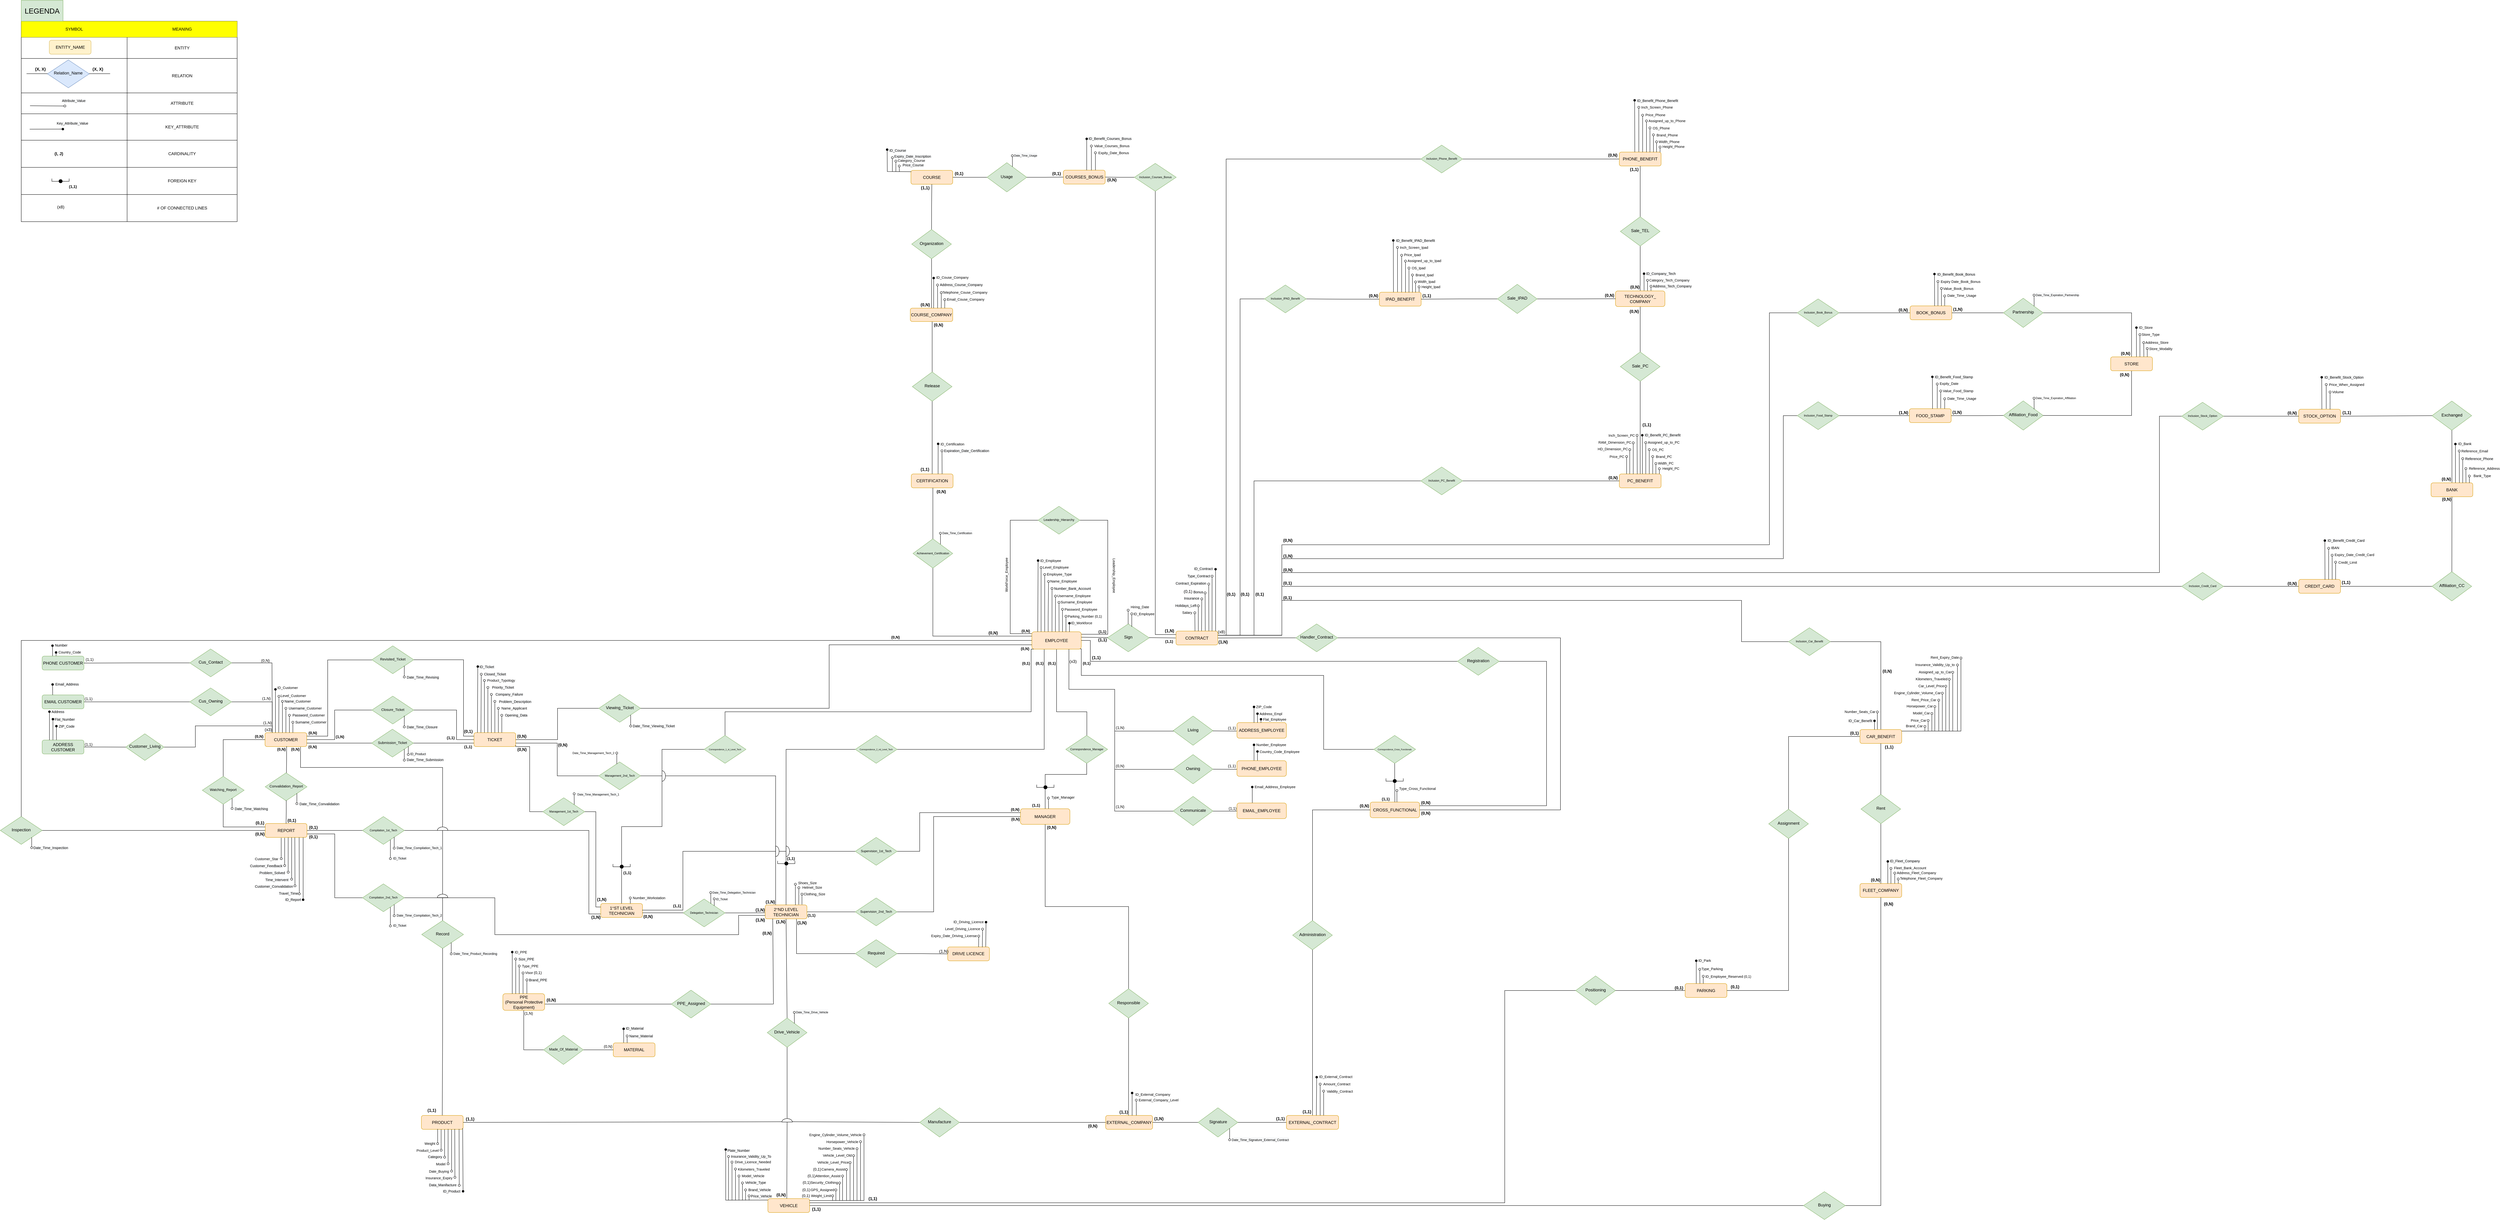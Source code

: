 <mxfile version="18.0.1" type="device"><diagram id="ToWANBfGBo3Z26eCDt-a" name="Page-1"><mxGraphModel dx="3287" dy="3296" grid="1" gridSize="10" guides="1" tooltips="1" connect="1" arrows="1" fold="1" page="1" pageScale="1" pageWidth="827" pageHeight="1169" math="0" shadow="0"><root><mxCell id="0"/><mxCell id="1" parent="0"/><mxCell id="xtaCwoP8pZ4bZtCyeRSC-1" style="edgeStyle=orthogonalEdgeStyle;rounded=0;orthogonalLoop=1;jettySize=auto;html=1;exitX=0.081;exitY=-0.01;exitDx=0;exitDy=0;endArrow=none;endFill=0;exitPerimeter=0;entryX=0;entryY=0.5;entryDx=0;entryDy=0;" parent="1" target="xtaCwoP8pZ4bZtCyeRSC-670" edge="1"><mxGeometry relative="1" as="geometry"><mxPoint x="-259" y="100" as="targetPoint"/><mxPoint x="-259.28" y="164.1" as="sourcePoint"/><Array as="points"><mxPoint x="-259" y="132"/><mxPoint x="-260" y="-480"/></Array></mxGeometry></mxCell><mxCell id="xtaCwoP8pZ4bZtCyeRSC-2" value="CUSTOMER" style="rounded=1;whiteSpace=wrap;html=1;fontSize=12;glass=0;strokeWidth=1;shadow=0;fillColor=#ffe6cc;strokeColor=#d79b00;" parent="1" vertex="1"><mxGeometry x="-280" y="164.5" width="120" height="40" as="geometry"/></mxCell><mxCell id="xtaCwoP8pZ4bZtCyeRSC-3" value="&lt;b&gt;(1,1)&lt;/b&gt;" style="edgeStyle=orthogonalEdgeStyle;rounded=0;html=1;jettySize=auto;orthogonalLoop=1;fontSize=11;endArrow=none;endFill=0;endSize=8;strokeWidth=1;shadow=0;labelBackgroundColor=none;align=left;entryX=0;entryY=0.75;entryDx=0;entryDy=0;" parent="1" source="xtaCwoP8pZ4bZtCyeRSC-4" target="xtaCwoP8pZ4bZtCyeRSC-9" edge="1"><mxGeometry x="0.655" y="-10" relative="1" as="geometry"><mxPoint as="offset"/></mxGeometry></mxCell><mxCell id="xtaCwoP8pZ4bZtCyeRSC-4" value="&lt;font style=&quot;font-size: 10px&quot;&gt;Submission_Ticket&lt;/font&gt;" style="rhombus;whiteSpace=wrap;html=1;shadow=0;fontFamily=Helvetica;fontSize=12;align=center;strokeWidth=1;spacing=6;spacingTop=-4;fillColor=#d5e8d4;strokeColor=#82b366;" parent="1" vertex="1"><mxGeometry x="26" y="154.5" width="120" height="80" as="geometry"/></mxCell><mxCell id="xtaCwoP8pZ4bZtCyeRSC-5" style="edgeStyle=orthogonalEdgeStyle;rounded=0;orthogonalLoop=1;jettySize=auto;html=1;exitX=1;exitY=0.75;exitDx=0;exitDy=0;entryX=0;entryY=0.5;entryDx=0;entryDy=0;fontSize=8;endArrow=none;endFill=0;" parent="1" source="xtaCwoP8pZ4bZtCyeRSC-6" target="xtaCwoP8pZ4bZtCyeRSC-595" edge="1"><mxGeometry relative="1" as="geometry"/></mxCell><mxCell id="xtaCwoP8pZ4bZtCyeRSC-6" value="REPORT" style="rounded=1;whiteSpace=wrap;html=1;fontSize=12;glass=0;strokeWidth=1;shadow=0;fillColor=#ffe6cc;strokeColor=#d79b00;" parent="1" vertex="1"><mxGeometry x="-279.5" y="425.5" width="120" height="40" as="geometry"/></mxCell><mxCell id="xtaCwoP8pZ4bZtCyeRSC-7" value="" style="edgeStyle=orthogonalEdgeStyle;rounded=0;html=1;jettySize=auto;orthogonalLoop=1;fontSize=11;endArrow=none;endFill=0;endSize=8;strokeWidth=1;shadow=0;labelBackgroundColor=none;entryX=1;entryY=0.5;entryDx=0;entryDy=0;exitX=0;exitY=0.5;exitDx=0;exitDy=0;" parent="1" source="xtaCwoP8pZ4bZtCyeRSC-13" target="xtaCwoP8pZ4bZtCyeRSC-6" edge="1"><mxGeometry x="0.881" y="-11" relative="1" as="geometry"><mxPoint as="offset"/><mxPoint x="-46.5" y="445.5" as="sourcePoint"/><mxPoint x="-151" y="480.5" as="targetPoint"/></mxGeometry></mxCell><mxCell id="xtaCwoP8pZ4bZtCyeRSC-8" style="edgeStyle=orthogonalEdgeStyle;rounded=0;orthogonalLoop=1;jettySize=auto;html=1;entryX=0;entryY=0.5;entryDx=0;entryDy=0;fontSize=8;endArrow=none;endFill=0;exitX=1;exitY=0.75;exitDx=0;exitDy=0;" parent="1" source="xtaCwoP8pZ4bZtCyeRSC-9" target="xtaCwoP8pZ4bZtCyeRSC-602" edge="1"><mxGeometry relative="1" as="geometry"><mxPoint x="440" y="204.5" as="sourcePoint"/><Array as="points"><mxPoint x="440" y="204.5"/><mxPoint x="480" y="204.5"/><mxPoint x="480" y="391.5"/></Array></mxGeometry></mxCell><mxCell id="xtaCwoP8pZ4bZtCyeRSC-9" value="TICKET" style="rounded=1;whiteSpace=wrap;html=1;fontSize=12;glass=0;strokeWidth=1;shadow=0;fillColor=#ffe6cc;strokeColor=#d79b00;" parent="1" vertex="1"><mxGeometry x="320" y="164.5" width="120" height="40" as="geometry"/></mxCell><mxCell id="xtaCwoP8pZ4bZtCyeRSC-10" style="edgeStyle=orthogonalEdgeStyle;rounded=0;orthogonalLoop=1;jettySize=auto;html=1;exitX=0;exitY=0.5;exitDx=0;exitDy=0;entryX=1;entryY=0.75;entryDx=0;entryDy=0;fontSize=8;endArrow=none;endFill=0;" parent="1" source="xtaCwoP8pZ4bZtCyeRSC-11" target="xtaCwoP8pZ4bZtCyeRSC-9" edge="1"><mxGeometry relative="1" as="geometry"/></mxCell><mxCell id="xtaCwoP8pZ4bZtCyeRSC-11" value="&lt;font style=&quot;font-size: 8px&quot;&gt;Management_2nd_Tech&lt;/font&gt;" style="rhombus;whiteSpace=wrap;html=1;shadow=0;fontFamily=Helvetica;fontSize=12;align=center;strokeWidth=1;spacing=6;spacingTop=-4;fillColor=#d5e8d4;strokeColor=#82b366;" parent="1" vertex="1"><mxGeometry x="678.5" y="248.64" width="120" height="80" as="geometry"/></mxCell><mxCell id="xtaCwoP8pZ4bZtCyeRSC-12" style="edgeStyle=orthogonalEdgeStyle;rounded=0;orthogonalLoop=1;jettySize=auto;html=1;exitX=1;exitY=0.5;exitDx=0;exitDy=0;entryX=0;entryY=0.75;entryDx=0;entryDy=0;fontSize=10;endArrow=none;endFill=0;" parent="1" source="xtaCwoP8pZ4bZtCyeRSC-13" target="xtaCwoP8pZ4bZtCyeRSC-34" edge="1"><mxGeometry relative="1" as="geometry"><Array as="points"><mxPoint x="650" y="445.5"/><mxPoint x="650" y="685.5"/></Array></mxGeometry></mxCell><mxCell id="xtaCwoP8pZ4bZtCyeRSC-13" value="&lt;font style=&quot;font-size: 8px&quot;&gt;Compilation_1st_Tech&lt;/font&gt;" style="rhombus;whiteSpace=wrap;html=1;shadow=0;fontFamily=Helvetica;fontSize=12;align=center;strokeWidth=1;spacing=6;spacingTop=-4;fillColor=#d5e8d4;strokeColor=#82b366;" parent="1" vertex="1"><mxGeometry y="405.5" width="120" height="80" as="geometry"/></mxCell><mxCell id="xtaCwoP8pZ4bZtCyeRSC-14" value="&lt;b&gt;(0,N)&lt;/b&gt;" style="edgeStyle=orthogonalEdgeStyle;rounded=0;html=1;jettySize=auto;orthogonalLoop=1;fontSize=11;endArrow=none;endFill=0;endSize=8;strokeWidth=1;shadow=0;labelBackgroundColor=none;align=right;verticalAlign=middle;horizontal=1;entryX=0;entryY=0.5;entryDx=0;entryDy=0;exitX=1;exitY=0.75;exitDx=0;exitDy=0;" parent="1" source="xtaCwoP8pZ4bZtCyeRSC-2" target="xtaCwoP8pZ4bZtCyeRSC-4" edge="1"><mxGeometry x="-0.677" y="-10" relative="1" as="geometry"><mxPoint as="offset"/><mxPoint x="-142" y="194" as="sourcePoint"/><mxPoint x="-72" y="194" as="targetPoint"/></mxGeometry></mxCell><mxCell id="xtaCwoP8pZ4bZtCyeRSC-15" value="" style="endArrow=oval;html=1;align=left;startArrow=none;startFill=0;rounded=0;endFill=1;exitX=0.25;exitY=0;exitDx=0;exitDy=0;" parent="1" source="xtaCwoP8pZ4bZtCyeRSC-2" edge="1"><mxGeometry width="50" height="50" relative="1" as="geometry"><mxPoint x="-240" y="160" as="sourcePoint"/><mxPoint x="-250" y="40" as="targetPoint"/><Array as="points"><mxPoint x="-250" y="150"/></Array></mxGeometry></mxCell><mxCell id="xtaCwoP8pZ4bZtCyeRSC-16" value="" style="endArrow=oval;html=1;align=left;exitX=0;exitY=0;exitDx=0;exitDy=0;startArrow=none;startFill=0;rounded=0;endFill=0;" parent="1" edge="1"><mxGeometry width="50" height="50" relative="1" as="geometry"><mxPoint x="-230" y="164.5" as="sourcePoint"/><mxPoint x="-230" y="74.5" as="targetPoint"/></mxGeometry></mxCell><mxCell id="xtaCwoP8pZ4bZtCyeRSC-17" value="" style="endArrow=oval;html=1;align=left;exitX=0;exitY=0;exitDx=0;exitDy=0;startArrow=none;startFill=0;rounded=0;endFill=0;" parent="1" edge="1"><mxGeometry width="50" height="50" relative="1" as="geometry"><mxPoint x="-220" y="164.5" as="sourcePoint"/><mxPoint x="-220" y="94.5" as="targetPoint"/></mxGeometry></mxCell><mxCell id="xtaCwoP8pZ4bZtCyeRSC-18" value="" style="endArrow=oval;html=1;align=left;exitX=0;exitY=0;exitDx=0;exitDy=0;startArrow=none;startFill=0;rounded=0;endFill=0;" parent="1" edge="1"><mxGeometry width="50" height="50" relative="1" as="geometry"><mxPoint x="-210" y="164.5" as="sourcePoint"/><mxPoint x="-210" y="114.5" as="targetPoint"/></mxGeometry></mxCell><mxCell id="xtaCwoP8pZ4bZtCyeRSC-19" value="" style="endArrow=oval;html=1;align=left;exitX=0;exitY=0;exitDx=0;exitDy=0;startArrow=none;startFill=0;rounded=0;endFill=0;" parent="1" edge="1"><mxGeometry width="50" height="50" relative="1" as="geometry"><mxPoint x="-200" y="164.5" as="sourcePoint"/><mxPoint x="-200" y="134.5" as="targetPoint"/></mxGeometry></mxCell><mxCell id="xtaCwoP8pZ4bZtCyeRSC-20" value="&lt;font style=&quot;font-size: 10px&quot;&gt;ID_Customer&lt;/font&gt;" style="text;html=1;strokeColor=none;fillColor=none;align=center;verticalAlign=middle;whiteSpace=wrap;rounded=0;" parent="1" vertex="1"><mxGeometry x="-235.5" y="24.5" width="40" height="20" as="geometry"/></mxCell><mxCell id="xtaCwoP8pZ4bZtCyeRSC-21" value="&lt;span style=&quot;color: rgb(0 , 0 , 0) ; font-family: &amp;#34;helvetica&amp;#34; ; font-size: 10px ; font-style: normal ; font-weight: 400 ; letter-spacing: normal ; text-align: center ; text-indent: 0px ; text-transform: none ; word-spacing: 0px ; background-color: rgb(248 , 249 , 250) ; display: inline ; float: none&quot;&gt;Surname_&lt;/span&gt;&lt;span style=&quot;font-size: 10px ; text-align: center&quot;&gt;Customer&lt;/span&gt;" style="text;whiteSpace=wrap;html=1;" parent="1" vertex="1"><mxGeometry x="-195" y="119.5" width="70" height="30" as="geometry"/></mxCell><mxCell id="xtaCwoP8pZ4bZtCyeRSC-22" value="&lt;span style=&quot;color: rgb(0 , 0 , 0) ; font-family: &amp;#34;helvetica&amp;#34; ; font-size: 10px ; font-style: normal ; font-weight: 400 ; letter-spacing: normal ; text-align: center ; text-indent: 0px ; text-transform: none ; word-spacing: 0px ; background-color: rgb(248 , 249 , 250) ; display: inline ; float: none&quot;&gt;Username_&lt;/span&gt;&lt;span style=&quot;font-size: 10px ; text-align: center&quot;&gt;Customer&lt;/span&gt;" style="text;whiteSpace=wrap;html=1;" parent="1" vertex="1"><mxGeometry x="-214" y="79.5" width="90" height="30" as="geometry"/></mxCell><mxCell id="xtaCwoP8pZ4bZtCyeRSC-23" value="&lt;span style=&quot;color: rgb(0 , 0 , 0) ; font-family: &amp;#34;helvetica&amp;#34; ; font-size: 10px ; font-style: normal ; font-weight: 400 ; letter-spacing: normal ; text-align: center ; text-indent: 0px ; text-transform: none ; word-spacing: 0px ; background-color: rgb(248 , 249 , 250) ; display: inline ; float: none&quot;&gt;Password_&lt;/span&gt;&lt;span style=&quot;font-size: 10px ; text-align: center&quot;&gt;Customer&lt;/span&gt;" style="text;whiteSpace=wrap;html=1;" parent="1" vertex="1"><mxGeometry x="-203" y="99.5" width="90" height="30" as="geometry"/></mxCell><mxCell id="xtaCwoP8pZ4bZtCyeRSC-24" style="edgeStyle=orthogonalEdgeStyle;rounded=0;orthogonalLoop=1;jettySize=auto;html=1;exitX=1;exitY=0.5;exitDx=0;exitDy=0;entryX=0;entryY=0.5;entryDx=0;entryDy=0;endArrow=none;endFill=0;" parent="1" source="xtaCwoP8pZ4bZtCyeRSC-26" target="xtaCwoP8pZ4bZtCyeRSC-46" edge="1"><mxGeometry relative="1" as="geometry"><Array as="points"><mxPoint x="1640" y="680"/><mxPoint x="1640" y="406"/></Array></mxGeometry></mxCell><mxCell id="xtaCwoP8pZ4bZtCyeRSC-25" style="edgeStyle=orthogonalEdgeStyle;rounded=0;orthogonalLoop=1;jettySize=auto;html=1;exitX=0;exitY=0.5;exitDx=0;exitDy=0;entryX=1;entryY=0.5;entryDx=0;entryDy=0;endArrow=none;endFill=0;" parent="1" source="xtaCwoP8pZ4bZtCyeRSC-26" target="xtaCwoP8pZ4bZtCyeRSC-28" edge="1"><mxGeometry relative="1" as="geometry"><Array as="points"><mxPoint x="1380" y="680"/><mxPoint x="1380" y="680"/></Array></mxGeometry></mxCell><mxCell id="xtaCwoP8pZ4bZtCyeRSC-26" value="&lt;font style=&quot;font-size: 9px&quot;&gt;Supervision_2nd_Tech&lt;/font&gt;" style="rhombus;whiteSpace=wrap;html=1;shadow=0;fontFamily=Helvetica;fontSize=12;align=center;strokeWidth=1;spacing=6;spacingTop=-4;fillColor=#d5e8d4;strokeColor=#82b366;" parent="1" vertex="1"><mxGeometry x="1415.08" y="639.5" width="120" height="80" as="geometry"/></mxCell><mxCell id="xtaCwoP8pZ4bZtCyeRSC-27" style="edgeStyle=orthogonalEdgeStyle;rounded=0;orthogonalLoop=1;jettySize=auto;html=1;exitX=0.75;exitY=1;exitDx=0;exitDy=0;entryX=0;entryY=0.5;entryDx=0;entryDy=0;endArrow=none;endFill=0;" parent="1" source="xtaCwoP8pZ4bZtCyeRSC-28" target="xtaCwoP8pZ4bZtCyeRSC-764" edge="1"><mxGeometry relative="1" as="geometry"><mxPoint x="1420.0" y="801.25" as="targetPoint"/></mxGeometry></mxCell><mxCell id="xtaCwoP8pZ4bZtCyeRSC-28" value="2°ND LEVEL TECHNICIAN" style="rounded=1;whiteSpace=wrap;html=1;fontSize=12;glass=0;strokeWidth=1;shadow=0;fillColor=#ffe6cc;strokeColor=#d79b00;" parent="1" vertex="1"><mxGeometry x="1156.25" y="659.5" width="120" height="40" as="geometry"/></mxCell><mxCell id="xtaCwoP8pZ4bZtCyeRSC-29" value="&lt;span style=&quot;color: rgb(0 , 0 , 0) ; font-family: &amp;#34;helvetica&amp;#34; ; font-size: 11px ; font-style: normal ; letter-spacing: normal ; text-align: left ; text-indent: 0px ; text-transform: none ; word-spacing: 0px ; background-color: rgb(255 , 255 , 255) ; display: inline ; float: none&quot;&gt;&lt;b&gt;(0,N)&lt;/b&gt;&lt;/span&gt;" style="text;whiteSpace=wrap;html=1;" parent="1" vertex="1"><mxGeometry x="1861.331" y="399.496" width="43" height="28" as="geometry"/></mxCell><mxCell id="xtaCwoP8pZ4bZtCyeRSC-30" value="VEHICLE" style="rounded=1;whiteSpace=wrap;html=1;fontSize=12;glass=0;strokeWidth=1;shadow=0;fillColor=#ffe6cc;strokeColor=#d79b00;" parent="1" vertex="1"><mxGeometry x="1164" y="1503.5" width="120" height="40" as="geometry"/></mxCell><mxCell id="xtaCwoP8pZ4bZtCyeRSC-31" value="Drive_Vehicle" style="rhombus;whiteSpace=wrap;html=1;shadow=0;fontFamily=Helvetica;fontSize=12;align=center;strokeWidth=1;spacing=6;spacingTop=-4;fillColor=#d5e8d4;strokeColor=#82b366;" parent="1" vertex="1"><mxGeometry x="1162.25" y="984.5" width="114" height="84" as="geometry"/></mxCell><mxCell id="xtaCwoP8pZ4bZtCyeRSC-32" value="" style="endArrow=none;html=1;rounded=0;entryX=0.25;entryY=0;entryDx=0;entryDy=0;exitX=1;exitY=0.5;exitDx=0;exitDy=0;edgeStyle=orthogonalEdgeStyle;" parent="1" source="xtaCwoP8pZ4bZtCyeRSC-11" target="xtaCwoP8pZ4bZtCyeRSC-28" edge="1"><mxGeometry width="50" height="50" relative="1" as="geometry"><mxPoint x="800" y="422.5" as="sourcePoint"/><mxPoint x="910" y="400.0" as="targetPoint"/><Array as="points"><mxPoint x="1186" y="288.5"/></Array></mxGeometry></mxCell><mxCell id="xtaCwoP8pZ4bZtCyeRSC-33" value="&lt;b&gt;(0,N)&lt;/b&gt;" style="text;html=1;strokeColor=none;fillColor=none;align=center;verticalAlign=middle;whiteSpace=wrap;rounded=0;" parent="1" vertex="1"><mxGeometry x="545" y="184.5" width="60" height="30" as="geometry"/></mxCell><mxCell id="xtaCwoP8pZ4bZtCyeRSC-34" value="1°ST LEVEL TECHNICIAN" style="rounded=1;whiteSpace=wrap;html=1;fontSize=12;glass=0;strokeWidth=1;shadow=0;fillColor=#ffe6cc;strokeColor=#d79b00;" parent="1" vertex="1"><mxGeometry x="684" y="655.5" width="120" height="40" as="geometry"/></mxCell><mxCell id="xtaCwoP8pZ4bZtCyeRSC-35" value="&lt;b&gt;(0,N)&lt;/b&gt;" style="text;html=1;strokeColor=none;fillColor=none;align=center;verticalAlign=middle;whiteSpace=wrap;rounded=0;" parent="1" vertex="1"><mxGeometry x="1172" y="1477.5" width="60" height="30" as="geometry"/></mxCell><mxCell id="xtaCwoP8pZ4bZtCyeRSC-36" style="edgeStyle=orthogonalEdgeStyle;rounded=0;jumpSize=1;orthogonalLoop=1;jettySize=auto;html=1;exitX=1;exitY=0.25;exitDx=0;exitDy=0;fontSize=8;endArrow=none;endFill=0;startSize=4;endSize=6;entryX=0;entryY=0.5;entryDx=0;entryDy=0;" parent="1" target="xtaCwoP8pZ4bZtCyeRSC-521" edge="1"><mxGeometry relative="1" as="geometry"><mxPoint x="2456" y="-113.5" as="sourcePoint"/><mxPoint x="2721" y="-692" as="targetPoint"/><Array as="points"><mxPoint x="2456" y="-115.5"/><mxPoint x="2520" y="-115.5"/><mxPoint x="2520" y="-1081.5"/></Array></mxGeometry></mxCell><mxCell id="xtaCwoP8pZ4bZtCyeRSC-37" value="CONTRACT" style="rounded=1;whiteSpace=wrap;html=1;fontSize=12;glass=0;strokeWidth=1;shadow=0;fillColor=#ffe6cc;strokeColor=#d79b00;" parent="1" vertex="1"><mxGeometry x="2336" y="-127.5" width="120" height="40" as="geometry"/></mxCell><mxCell id="xtaCwoP8pZ4bZtCyeRSC-38" value="Sign" style="rhombus;whiteSpace=wrap;html=1;shadow=0;fontFamily=Helvetica;fontSize=12;align=center;strokeWidth=1;spacing=6;spacingTop=-4;fillColor=#d5e8d4;strokeColor=#82b366;" parent="1" vertex="1"><mxGeometry x="2139" y="-148" width="120" height="80" as="geometry"/></mxCell><mxCell id="xtaCwoP8pZ4bZtCyeRSC-39" style="edgeStyle=orthogonalEdgeStyle;rounded=0;orthogonalLoop=1;jettySize=auto;html=1;fontSize=6;endArrow=none;endFill=0;" parent="1" target="xtaCwoP8pZ4bZtCyeRSC-610" edge="1"><mxGeometry relative="1" as="geometry"><mxPoint x="1930" y="-75.5" as="sourcePoint"/><Array as="points"><mxPoint x="1920" y="-75.5"/><mxPoint x="1920" y="104.5"/><mxPoint x="1041" y="104.5"/></Array></mxGeometry></mxCell><mxCell id="xtaCwoP8pZ4bZtCyeRSC-40" style="edgeStyle=orthogonalEdgeStyle;rounded=0;orthogonalLoop=1;jettySize=auto;html=1;exitX=0.25;exitY=1;exitDx=0;exitDy=0;entryX=1;entryY=0.5;entryDx=0;entryDy=0;fontSize=6;endArrow=none;endFill=0;" parent="1" source="xtaCwoP8pZ4bZtCyeRSC-43" target="xtaCwoP8pZ4bZtCyeRSC-612" edge="1"><mxGeometry relative="1" as="geometry"/></mxCell><mxCell id="xtaCwoP8pZ4bZtCyeRSC-41" style="edgeStyle=orthogonalEdgeStyle;rounded=0;orthogonalLoop=1;jettySize=auto;html=1;exitX=0.5;exitY=1;exitDx=0;exitDy=0;entryX=0.5;entryY=0;entryDx=0;entryDy=0;fontSize=6;endArrow=none;endFill=0;" parent="1" source="xtaCwoP8pZ4bZtCyeRSC-43" target="xtaCwoP8pZ4bZtCyeRSC-616" edge="1"><mxGeometry relative="1" as="geometry"><Array as="points"><mxPoint x="1993" y="104.5"/><mxPoint x="2080" y="104.5"/><mxPoint x="2080" y="172.5"/></Array></mxGeometry></mxCell><mxCell id="xtaCwoP8pZ4bZtCyeRSC-42" style="edgeStyle=orthogonalEdgeStyle;rounded=0;orthogonalLoop=1;jettySize=auto;html=1;exitX=0.961;exitY=0.982;exitDx=0;exitDy=0;entryX=0;entryY=0.5;entryDx=0;entryDy=0;endArrow=none;endFill=0;exitPerimeter=0;" parent="1" source="xtaCwoP8pZ4bZtCyeRSC-43" target="xtaCwoP8pZ4bZtCyeRSC-618" edge="1"><mxGeometry relative="1" as="geometry"><Array as="points"><mxPoint x="2064" y="-76"/><mxPoint x="2064"/><mxPoint x="2760"/><mxPoint x="2760" y="213"/></Array></mxGeometry></mxCell><mxCell id="xtaCwoP8pZ4bZtCyeRSC-43" value="EMPLOYEE" style="rounded=1;whiteSpace=wrap;html=1;fontSize=12;glass=0;strokeWidth=1;shadow=0;fillColor=#ffe6cc;strokeColor=#d79b00;" parent="1" vertex="1"><mxGeometry x="1922" y="-125.5" width="142" height="50" as="geometry"/></mxCell><mxCell id="xtaCwoP8pZ4bZtCyeRSC-44" value="" style="endArrow=none;html=1;rounded=0;exitX=1.001;exitY=0.314;exitDx=0;exitDy=0;exitPerimeter=0;" parent="1" source="xtaCwoP8pZ4bZtCyeRSC-43" target="xtaCwoP8pZ4bZtCyeRSC-38" edge="1"><mxGeometry width="50" height="50" relative="1" as="geometry"><mxPoint x="2076" y="-205.5" as="sourcePoint"/><mxPoint x="2126" y="-255.5" as="targetPoint"/></mxGeometry></mxCell><mxCell id="xtaCwoP8pZ4bZtCyeRSC-45" value="&lt;b&gt;(1,1)&lt;/b&gt;" style="text;html=1;strokeColor=none;fillColor=none;align=center;verticalAlign=middle;whiteSpace=wrap;rounded=0;" parent="1" vertex="1"><mxGeometry x="2094.58" y="-117.5" width="60" height="30" as="geometry"/></mxCell><mxCell id="xtaCwoP8pZ4bZtCyeRSC-46" value="MANAGER" style="rounded=1;whiteSpace=wrap;html=1;fontSize=12;glass=0;strokeWidth=1;shadow=0;fillColor=#ffe6cc;strokeColor=#d79b00;" parent="1" vertex="1"><mxGeometry x="1889.33" y="383.14" width="142" height="45" as="geometry"/></mxCell><mxCell id="xtaCwoP8pZ4bZtCyeRSC-47" value="" style="endArrow=oval;html=1;align=left;exitX=0;exitY=0;exitDx=0;exitDy=0;startArrow=none;startFill=0;rounded=0;endFill=0;" parent="1" edge="1"><mxGeometry width="50" height="50" relative="1" as="geometry"><mxPoint x="1968.92" y="-125.5" as="sourcePoint"/><mxPoint x="1970" y="-270" as="targetPoint"/><Array as="points"><mxPoint x="1968.92" y="-169.5"/></Array></mxGeometry></mxCell><mxCell id="xtaCwoP8pZ4bZtCyeRSC-48" value="" style="endArrow=oval;html=1;align=left;startArrow=none;startFill=0;rounded=0;endFill=0;exitX=0.48;exitY=0.01;exitDx=0;exitDy=0;exitPerimeter=0;" parent="1" edge="1"><mxGeometry width="50" height="50" relative="1" as="geometry"><mxPoint x="2010.16" y="-125" as="sourcePoint"/><mxPoint x="2010" y="-190" as="targetPoint"/></mxGeometry></mxCell><mxCell id="xtaCwoP8pZ4bZtCyeRSC-49" value="" style="endArrow=oval;html=1;align=left;exitX=0;exitY=0;exitDx=0;exitDy=0;startArrow=none;startFill=0;rounded=0;endFill=0;" parent="1" edge="1"><mxGeometry width="50" height="50" relative="1" as="geometry"><mxPoint x="2000.22" y="-125.5" as="sourcePoint"/><mxPoint x="2000" y="-210" as="targetPoint"/></mxGeometry></mxCell><mxCell id="xtaCwoP8pZ4bZtCyeRSC-50" value="" style="endArrow=oval;html=1;align=left;exitX=0;exitY=0;exitDx=0;exitDy=0;startArrow=none;startFill=0;rounded=0;endFill=0;" parent="1" edge="1"><mxGeometry width="50" height="50" relative="1" as="geometry"><mxPoint x="1989.61" y="-125.5" as="sourcePoint"/><mxPoint x="1990" y="-228" as="targetPoint"/></mxGeometry></mxCell><mxCell id="xtaCwoP8pZ4bZtCyeRSC-51" value="&lt;div style=&quot;text-align: center&quot;&gt;&lt;span style=&quot;font-size: 10px&quot;&gt;&lt;font face=&quot;helvetica&quot;&gt;Surname_Employee&lt;/font&gt;&lt;/span&gt;&lt;/div&gt;" style="text;whiteSpace=wrap;html=1;" parent="1" vertex="1"><mxGeometry x="2003.33" y="-225.0" width="70" height="30" as="geometry"/></mxCell><mxCell id="xtaCwoP8pZ4bZtCyeRSC-52" value="&lt;div style=&quot;text-align: center&quot;&gt;&lt;font face=&quot;helvetica&quot;&gt;&lt;span style=&quot;font-size: 10px&quot;&gt;Name_Employee&lt;/span&gt;&lt;/font&gt;&lt;/div&gt;" style="text;whiteSpace=wrap;html=1;" parent="1" vertex="1"><mxGeometry x="1973" y="-285" width="70" height="30" as="geometry"/></mxCell><mxCell id="xtaCwoP8pZ4bZtCyeRSC-53" value="&lt;div style=&quot;text-align: center&quot;&gt;&lt;span style=&quot;font-size: 10px&quot;&gt;&lt;font face=&quot;helvetica&quot;&gt;Username_Employee&lt;/font&gt;&lt;/span&gt;&lt;/div&gt;" style="text;whiteSpace=wrap;html=1;" parent="1" vertex="1"><mxGeometry x="1993.33" y="-243" width="90" height="30" as="geometry"/></mxCell><mxCell id="xtaCwoP8pZ4bZtCyeRSC-54" value="&lt;div style=&quot;text-align: center&quot;&gt;&lt;span style=&quot;font-size: 10px&quot;&gt;&lt;font face=&quot;helvetica&quot;&gt;Password_Employee&lt;/font&gt;&lt;/span&gt;&lt;/div&gt;" style="text;whiteSpace=wrap;html=1;" parent="1" vertex="1"><mxGeometry x="2014" y="-204.0" width="90" height="30" as="geometry"/></mxCell><mxCell id="xtaCwoP8pZ4bZtCyeRSC-55" value="" style="endArrow=none;html=1;rounded=0;exitX=1.001;exitY=0.314;exitDx=0;exitDy=0;exitPerimeter=0;" parent="1" edge="1"><mxGeometry width="50" height="50" relative="1" as="geometry"><mxPoint x="2259.002" y="-108.59" as="sourcePoint"/><mxPoint x="2335.038" y="-107.575" as="targetPoint"/></mxGeometry></mxCell><mxCell id="xtaCwoP8pZ4bZtCyeRSC-56" value="" style="endArrow=none;html=1;rounded=0;exitX=0.5;exitY=1;exitDx=0;exitDy=0;entryX=0.5;entryY=0;entryDx=0;entryDy=0;" parent="1" source="xtaCwoP8pZ4bZtCyeRSC-28" target="xtaCwoP8pZ4bZtCyeRSC-31" edge="1"><mxGeometry width="50" height="50" relative="1" as="geometry"><mxPoint x="1278" y="678.5" as="sourcePoint"/><mxPoint x="1394.17" y="678.75" as="targetPoint"/></mxGeometry></mxCell><mxCell id="xtaCwoP8pZ4bZtCyeRSC-57" value="" style="endArrow=oval;html=1;align=left;exitX=0;exitY=0;exitDx=0;exitDy=0;startArrow=none;startFill=0;rounded=0;endFill=0;" parent="1" edge="1"><mxGeometry width="50" height="50" relative="1" as="geometry"><mxPoint x="769" y="655.5" as="sourcePoint"/><mxPoint x="769" y="639.5" as="targetPoint"/></mxGeometry></mxCell><mxCell id="xtaCwoP8pZ4bZtCyeRSC-58" value="&lt;div style=&quot;text-align: center&quot;&gt;&lt;span style=&quot;font-size: 10px&quot;&gt;&lt;font face=&quot;helvetica&quot;&gt;Number_Workstation&lt;/font&gt;&lt;/span&gt;&lt;/div&gt;" style="text;whiteSpace=wrap;html=1;" parent="1" vertex="1"><mxGeometry x="774" y="624.64" width="110" height="30" as="geometry"/></mxCell><mxCell id="xtaCwoP8pZ4bZtCyeRSC-59" value="&lt;font style=&quot;font-size: 10px&quot;&gt;Convalidation_Report&lt;/font&gt;" style="rhombus;whiteSpace=wrap;html=1;shadow=0;fontFamily=Helvetica;fontSize=12;align=center;strokeWidth=1;spacing=6;spacingTop=-4;fillColor=#d5e8d4;strokeColor=#82b366;" parent="1" vertex="1"><mxGeometry x="-279.5" y="280" width="120" height="80" as="geometry"/></mxCell><mxCell id="xtaCwoP8pZ4bZtCyeRSC-60" value="" style="edgeStyle=orthogonalEdgeStyle;rounded=0;html=1;jettySize=auto;orthogonalLoop=1;fontSize=11;endArrow=none;endFill=0;endSize=8;strokeWidth=1;shadow=0;labelBackgroundColor=none;align=right;verticalAlign=middle;horizontal=1;entryX=0.5;entryY=0;entryDx=0;entryDy=0;exitX=0.5;exitY=1;exitDx=0;exitDy=0;" parent="1" edge="1"><mxGeometry x="-0.974" y="-12" relative="1" as="geometry"><mxPoint as="offset"/><mxPoint x="-217" y="204.5" as="sourcePoint"/><mxPoint x="-218.5" y="280" as="targetPoint"/><Array as="points"><mxPoint x="-218" y="204.5"/><mxPoint x="-218" y="242.5"/><mxPoint x="-218" y="242.5"/></Array></mxGeometry></mxCell><mxCell id="xtaCwoP8pZ4bZtCyeRSC-61" value="" style="edgeStyle=orthogonalEdgeStyle;rounded=0;html=1;jettySize=auto;orthogonalLoop=1;fontSize=11;endArrow=none;endFill=0;endSize=8;strokeWidth=1;shadow=0;labelBackgroundColor=none;align=right;verticalAlign=middle;horizontal=1;entryX=0.5;entryY=0;entryDx=0;entryDy=0;exitX=1;exitY=0.5;exitDx=0;exitDy=0;" parent="1" edge="1"><mxGeometry x="0.84" y="-11" relative="1" as="geometry"><mxPoint as="offset"/><mxPoint x="-220" y="360" as="sourcePoint"/><mxPoint x="-219.5" y="425.5" as="targetPoint"/><Array as="points"><mxPoint x="-219" y="360.5"/><mxPoint x="-219" y="392.5"/><mxPoint x="-219" y="392.5"/></Array></mxGeometry></mxCell><mxCell id="xtaCwoP8pZ4bZtCyeRSC-62" style="edgeStyle=orthogonalEdgeStyle;rounded=0;orthogonalLoop=1;jettySize=auto;html=1;exitX=1;exitY=0.5;exitDx=0;exitDy=0;endArrow=none;endFill=0;entryX=0;entryY=0.5;entryDx=0;entryDy=0;" parent="1" source="xtaCwoP8pZ4bZtCyeRSC-64" target="xtaCwoP8pZ4bZtCyeRSC-9" edge="1"><mxGeometry relative="1" as="geometry"><Array as="points"><mxPoint x="270" y="99.5"/><mxPoint x="270" y="184.5"/></Array><mxPoint x="300" y="184.5" as="targetPoint"/></mxGeometry></mxCell><mxCell id="xtaCwoP8pZ4bZtCyeRSC-63" style="edgeStyle=orthogonalEdgeStyle;rounded=0;orthogonalLoop=1;jettySize=auto;html=1;exitX=0;exitY=0.5;exitDx=0;exitDy=0;endArrow=none;endFill=0;" parent="1" source="xtaCwoP8pZ4bZtCyeRSC-64" edge="1"><mxGeometry relative="1" as="geometry"><mxPoint x="-160" y="184.5" as="targetPoint"/><Array as="points"><mxPoint x="-80" y="99.5"/><mxPoint x="-80" y="184.5"/></Array></mxGeometry></mxCell><mxCell id="xtaCwoP8pZ4bZtCyeRSC-64" value="&lt;font style=&quot;font-size: 10px&quot;&gt;Closure_Ticket&lt;/font&gt;" style="rhombus;whiteSpace=wrap;html=1;shadow=0;fontFamily=Helvetica;fontSize=12;align=center;strokeWidth=1;spacing=6;spacingTop=-4;fillColor=#d5e8d4;strokeColor=#82b366;" parent="1" vertex="1"><mxGeometry x="27" y="59.5" width="120" height="80" as="geometry"/></mxCell><mxCell id="xtaCwoP8pZ4bZtCyeRSC-65" value="&lt;span style=&quot;color: rgb(0 , 0 , 0) ; font-family: &amp;#34;helvetica&amp;#34; ; font-size: 11px ; font-style: normal ; letter-spacing: normal ; text-align: left ; text-indent: 0px ; text-transform: none ; word-spacing: 0px ; background-color: rgb(255 , 255 , 255) ; display: inline ; float: none&quot;&gt;&lt;b&gt;(1,1)&lt;/b&gt;&lt;/span&gt;" style="text;whiteSpace=wrap;html=1;" parent="1" vertex="1"><mxGeometry x="240" y="164.5" width="50" height="30" as="geometry"/></mxCell><mxCell id="xtaCwoP8pZ4bZtCyeRSC-66" value="&lt;span style=&quot;font-family: &amp;#34;helvetica&amp;#34; ; font-size: 11px&quot;&gt;&lt;b&gt;(1,N)&lt;/b&gt;&lt;/span&gt;" style="text;whiteSpace=wrap;html=1;" parent="1" vertex="1"><mxGeometry x="-79" y="162" width="50" height="30" as="geometry"/></mxCell><mxCell id="xtaCwoP8pZ4bZtCyeRSC-67" value="&lt;span style=&quot;color: rgb(0 , 0 , 0) ; font-family: &amp;#34;helvetica&amp;#34; ; font-size: 10px ; font-style: normal ; font-weight: 400 ; letter-spacing: normal ; text-align: center ; text-indent: 0px ; text-transform: none ; word-spacing: 0px ; background-color: rgb(248 , 249 , 250) ; display: inline ; float: none&quot;&gt;Name_&lt;/span&gt;&lt;span style=&quot;font-size: 10px ; text-align: center&quot;&gt;Customer&lt;/span&gt;" style="text;whiteSpace=wrap;html=1;" parent="1" vertex="1"><mxGeometry x="-226.5" y="59.5" width="70" height="30" as="geometry"/></mxCell><mxCell id="xtaCwoP8pZ4bZtCyeRSC-68" value="&lt;meta charset=&quot;utf-8&quot;&gt;&lt;span style=&quot;color: rgb(0, 0, 0); font-family: helvetica; font-size: 11px; font-style: normal; font-weight: 400; letter-spacing: normal; text-align: left; text-indent: 0px; text-transform: none; word-spacing: 0px; background-color: rgb(255, 255, 255); display: inline; float: none;&quot;&gt;(1,N)&lt;/span&gt;" style="text;whiteSpace=wrap;html=1;" parent="1" vertex="1"><mxGeometry x="-287.5" y="121.5" width="50" height="30" as="geometry"/></mxCell><mxCell id="xtaCwoP8pZ4bZtCyeRSC-69" value="&lt;span style=&quot;color: rgb(0 , 0 , 0) ; font-family: &amp;#34;helvetica&amp;#34; ; font-size: 11px ; font-style: normal ; letter-spacing: normal ; text-align: left ; text-indent: 0px ; text-transform: none ; word-spacing: 0px ; background-color: rgb(255 , 255 , 255) ; display: inline ; float: none&quot;&gt;&lt;b&gt;(1,1)&lt;/b&gt;&lt;/span&gt;" style="text;whiteSpace=wrap;html=1;" parent="1" vertex="1"><mxGeometry x="2303" y="-112.5" width="50" height="30" as="geometry"/></mxCell><mxCell id="xtaCwoP8pZ4bZtCyeRSC-70" value="" style="endArrow=none;html=1;rounded=0;exitX=0.5;exitY=1;exitDx=0;exitDy=0;entryX=0.5;entryY=1;entryDx=0;entryDy=0;entryPerimeter=0;" parent="1" source="xtaCwoP8pZ4bZtCyeRSC-31" target="xtaCwoP8pZ4bZtCyeRSC-319" edge="1"><mxGeometry width="50" height="50" relative="1" as="geometry"><mxPoint x="1218.71" y="1371.5" as="sourcePoint"/><mxPoint x="1220" y="1264.5" as="targetPoint"/></mxGeometry></mxCell><mxCell id="xtaCwoP8pZ4bZtCyeRSC-71" style="edgeStyle=orthogonalEdgeStyle;rounded=0;orthogonalLoop=1;jettySize=auto;html=1;exitX=0;exitY=0.25;exitDx=0;exitDy=0;entryX=1;entryY=0.5;entryDx=0;entryDy=0;fontSize=9;endArrow=none;endFill=0;" parent="1" source="xtaCwoP8pZ4bZtCyeRSC-46" target="xtaCwoP8pZ4bZtCyeRSC-591" edge="1"><mxGeometry relative="1" as="geometry"><Array as="points"><mxPoint x="1600" y="394.5"/><mxPoint x="1600" y="505.5"/></Array></mxGeometry></mxCell><mxCell id="xtaCwoP8pZ4bZtCyeRSC-72" style="edgeStyle=orthogonalEdgeStyle;rounded=0;orthogonalLoop=1;jettySize=auto;html=1;exitX=1;exitY=0.5;exitDx=0;exitDy=0;entryX=-0.005;entryY=0.695;entryDx=0;entryDy=0;endArrow=none;endFill=0;entryPerimeter=0;" parent="1" source="xtaCwoP8pZ4bZtCyeRSC-73" edge="1"><mxGeometry relative="1" as="geometry"><mxPoint x="1364" y="891.64" as="sourcePoint"/><mxPoint x="1155.65" y="682.3" as="targetPoint"/></mxGeometry></mxCell><mxCell id="xtaCwoP8pZ4bZtCyeRSC-73" value="&lt;font style=&quot;font-size: 8px&quot;&gt;Delegation_Technician&lt;/font&gt;" style="rhombus;whiteSpace=wrap;html=1;shadow=0;fontFamily=Helvetica;fontSize=12;align=center;strokeWidth=1;spacing=6;spacingTop=-4;fillColor=#d5e8d4;strokeColor=#82b366;" parent="1" vertex="1"><mxGeometry x="921" y="642.5" width="120" height="80" as="geometry"/></mxCell><mxCell id="xtaCwoP8pZ4bZtCyeRSC-74" style="edgeStyle=orthogonalEdgeStyle;rounded=0;orthogonalLoop=1;jettySize=auto;html=1;exitX=1;exitY=0.5;exitDx=0;exitDy=0;entryX=0;entryY=0.75;entryDx=0;entryDy=0;endArrow=none;endFill=0;" parent="1" edge="1"><mxGeometry relative="1" as="geometry"><mxPoint x="804" y="682.21" as="sourcePoint"/><mxPoint x="921" y="682.21" as="targetPoint"/></mxGeometry></mxCell><mxCell id="xtaCwoP8pZ4bZtCyeRSC-75" value="&lt;b&gt;(0,N)&lt;/b&gt;" style="text;html=1;strokeColor=none;fillColor=none;align=center;verticalAlign=middle;whiteSpace=wrap;rounded=0;" parent="1" vertex="1"><mxGeometry x="790.0" y="677.5" width="60" height="30" as="geometry"/></mxCell><mxCell id="xtaCwoP8pZ4bZtCyeRSC-76" value="&lt;b&gt;(1,N)&lt;/b&gt;" style="text;html=1;strokeColor=none;fillColor=none;align=center;verticalAlign=middle;whiteSpace=wrap;rounded=0;" parent="1" vertex="1"><mxGeometry x="1171.0" y="692.5" width="60" height="30" as="geometry"/></mxCell><mxCell id="xtaCwoP8pZ4bZtCyeRSC-77" value="&lt;span style=&quot;font-family: &amp;#34;helvetica&amp;#34; ; font-size: 11px&quot;&gt;(0,N)&lt;/span&gt;" style="text;whiteSpace=wrap;html=1;" parent="1" vertex="1"><mxGeometry x="-157.5" y="150.5" width="50" height="30" as="geometry"/></mxCell><mxCell id="xtaCwoP8pZ4bZtCyeRSC-78" value="&lt;span style=&quot;color: rgb(0 , 0 , 0) ; font-family: &amp;#34;helvetica&amp;#34; ; font-size: 11px ; font-style: normal ; letter-spacing: normal ; text-align: center ; text-indent: 0px ; text-transform: none ; word-spacing: 0px ; background-color: rgb(255 , 255 , 255) ; display: inline ; float: none&quot;&gt;&lt;b&gt;&amp;nbsp; &amp;nbsp; &amp;nbsp; (0,N)&lt;/b&gt;&lt;/span&gt;" style="text;whiteSpace=wrap;html=1;" parent="1" vertex="1"><mxGeometry x="1497.58" y="-124.5" width="70" height="30" as="geometry"/></mxCell><mxCell id="xtaCwoP8pZ4bZtCyeRSC-80" value="" style="endArrow=oval;html=1;align=left;startArrow=none;startFill=0;rounded=0;endFill=0;" parent="1" edge="1"><mxGeometry width="50" height="50" relative="1" as="geometry"><mxPoint x="1051" y="1508.5" as="sourcePoint"/><mxPoint x="1051" y="1382.5" as="targetPoint"/></mxGeometry></mxCell><mxCell id="xtaCwoP8pZ4bZtCyeRSC-81" value="" style="endArrow=oval;html=1;align=left;exitX=0;exitY=0;exitDx=0;exitDy=0;startArrow=none;startFill=0;rounded=0;endFill=0;" parent="1" edge="1"><mxGeometry width="50" height="50" relative="1" as="geometry"><mxPoint x="1061" y="1508.5" as="sourcePoint"/><mxPoint x="1061" y="1398.5" as="targetPoint"/></mxGeometry></mxCell><mxCell id="xtaCwoP8pZ4bZtCyeRSC-82" value="" style="endArrow=oval;html=1;align=left;exitX=0;exitY=0;exitDx=0;exitDy=0;startArrow=none;startFill=0;rounded=0;endFill=0;" parent="1" edge="1"><mxGeometry width="50" height="50" relative="1" as="geometry"><mxPoint x="1071" y="1508.5" as="sourcePoint"/><mxPoint x="1071" y="1418.5" as="targetPoint"/></mxGeometry></mxCell><mxCell id="xtaCwoP8pZ4bZtCyeRSC-83" value="" style="endArrow=oval;html=1;align=left;exitX=0;exitY=0;exitDx=0;exitDy=0;startArrow=none;startFill=0;rounded=0;endFill=0;" parent="1" edge="1"><mxGeometry width="50" height="50" relative="1" as="geometry"><mxPoint x="1081" y="1508.5" as="sourcePoint"/><mxPoint x="1081" y="1438.5" as="targetPoint"/></mxGeometry></mxCell><mxCell id="xtaCwoP8pZ4bZtCyeRSC-84" value="&lt;span style=&quot;color: rgb(0 , 0 , 0) ; font-family: &amp;#34;helvetica&amp;#34; ; font-size: 10px ; font-style: normal ; font-weight: 400 ; letter-spacing: normal ; text-align: center ; text-indent: 0px ; text-transform: none ; word-spacing: 0px ; background-color: rgb(248 , 249 , 250) ; display: inline ; float: none&quot;&gt;Plate_Number&lt;/span&gt;" style="text;whiteSpace=wrap;html=1;" parent="1" vertex="1"><mxGeometry x="1045.5" y="1350.5" width="70" height="30" as="geometry"/></mxCell><mxCell id="xtaCwoP8pZ4bZtCyeRSC-85" value="&lt;span style=&quot;font-family: &amp;#34;helvetica&amp;#34; ; font-size: 10px ; text-align: center ; background-color: rgb(248 , 249 , 250)&quot;&gt;Insurance_Validity_Up_To&lt;/span&gt;" style="text;whiteSpace=wrap;html=1;" parent="1" vertex="1"><mxGeometry x="1056" y="1367.5" width="90" height="30" as="geometry"/></mxCell><mxCell id="xtaCwoP8pZ4bZtCyeRSC-86" value="&lt;span style=&quot;font-family: &amp;#34;helvetica&amp;#34; ; font-size: 10px ; text-align: center&quot;&gt;Drive_Licence_Needed&lt;/span&gt;" style="text;whiteSpace=wrap;html=1;" parent="1" vertex="1"><mxGeometry x="1067" y="1383.5" width="90" height="30" as="geometry"/></mxCell><mxCell id="xtaCwoP8pZ4bZtCyeRSC-87" value="&lt;span style=&quot;font-family: &amp;#34;helvetica&amp;#34; ; font-size: 10px ; text-align: center&quot;&gt;Kilometers_Traveled&lt;/span&gt;" style="text;whiteSpace=wrap;html=1;" parent="1" vertex="1"><mxGeometry x="1076" y="1404.5" width="90" height="30" as="geometry"/></mxCell><mxCell id="xtaCwoP8pZ4bZtCyeRSC-88" value="" style="endArrow=oval;html=1;align=left;startArrow=none;startFill=0;rounded=0;endFill=0;" parent="1" edge="1"><mxGeometry width="50" height="50" relative="1" as="geometry"><mxPoint x="1091" y="1508.5" as="sourcePoint"/><mxPoint x="1091" y="1458.5" as="targetPoint"/></mxGeometry></mxCell><mxCell id="xtaCwoP8pZ4bZtCyeRSC-89" value="&lt;div style=&quot;text-align: center&quot;&gt;&lt;br&gt;&lt;/div&gt;" style="text;whiteSpace=wrap;html=1;" parent="1" vertex="1"><mxGeometry x="1129" y="1463.5" width="90" height="30" as="geometry"/></mxCell><mxCell id="xtaCwoP8pZ4bZtCyeRSC-90" value="" style="endArrow=oval;html=1;align=left;startArrow=none;startFill=0;rounded=0;endFill=0;" parent="1" edge="1"><mxGeometry width="50" height="50" relative="1" as="geometry"><mxPoint x="1100" y="1508.5" as="sourcePoint"/><mxPoint x="1100" y="1478.5" as="targetPoint"/></mxGeometry></mxCell><mxCell id="xtaCwoP8pZ4bZtCyeRSC-91" value="&lt;span style=&quot;font-family: &amp;#34;helvetica&amp;#34; ; font-size: 10px ; text-align: center&quot;&gt;Model_Vehicle&lt;/span&gt;" style="text;whiteSpace=wrap;html=1;" parent="1" vertex="1"><mxGeometry x="1086.5" y="1423.5" width="90" height="30" as="geometry"/></mxCell><mxCell id="xtaCwoP8pZ4bZtCyeRSC-92" value="&lt;span style=&quot;color: rgb(0 , 0 , 0) ; font-family: &amp;#34;helvetica&amp;#34; ; font-size: 10px ; font-style: normal ; font-weight: 400 ; letter-spacing: normal ; text-align: center ; text-indent: 0px ; text-transform: none ; word-spacing: 0px ; background-color: rgb(248 , 249 , 250) ; display: inline ; float: none&quot;&gt;Brand_Vehicle&lt;/span&gt;" style="text;whiteSpace=wrap;html=1;" parent="1" vertex="1"><mxGeometry x="1106" y="1463.5" width="90" height="30" as="geometry"/></mxCell><mxCell id="xtaCwoP8pZ4bZtCyeRSC-93" value="" style="endArrow=oval;html=1;align=left;startArrow=none;startFill=0;rounded=0;endFill=0;" parent="1" edge="1"><mxGeometry width="50" height="50" relative="1" as="geometry"><mxPoint x="1110" y="1508.5" as="sourcePoint"/><mxPoint x="1110" y="1495.5" as="targetPoint"/></mxGeometry></mxCell><mxCell id="xtaCwoP8pZ4bZtCyeRSC-94" value="&lt;div style=&quot;text-align: center&quot;&gt;&lt;span style=&quot;font-family: &amp;#34;helvetica&amp;#34; ; font-size: 10px ; background-color: rgb(248 , 249 , 250)&quot;&gt;Price_Vehicle&lt;/span&gt;&lt;br&gt;&lt;/div&gt;" style="text;whiteSpace=wrap;html=1;" parent="1" vertex="1"><mxGeometry x="1112.67" y="1481.5" width="72.33" height="13" as="geometry"/></mxCell><mxCell id="xtaCwoP8pZ4bZtCyeRSC-95" style="edgeStyle=orthogonalEdgeStyle;rounded=0;orthogonalLoop=1;jettySize=auto;html=1;exitX=0;exitY=0.5;exitDx=0;exitDy=0;endArrow=none;endFill=0;entryX=1;entryY=0.5;entryDx=0;entryDy=0;" parent="1" source="xtaCwoP8pZ4bZtCyeRSC-97" target="xtaCwoP8pZ4bZtCyeRSC-43" edge="1"><mxGeometry relative="1" as="geometry"><Array as="points"><mxPoint x="2090" y="-40.5"/><mxPoint x="2090" y="-100.5"/></Array><mxPoint x="2070" y="-100.5" as="targetPoint"/></mxGeometry></mxCell><mxCell id="xtaCwoP8pZ4bZtCyeRSC-96" style="edgeStyle=orthogonalEdgeStyle;rounded=0;orthogonalLoop=1;jettySize=auto;html=1;exitX=1;exitY=0.5;exitDx=0;exitDy=0;endArrow=none;endFill=0;entryX=1;entryY=0.25;entryDx=0;entryDy=0;" parent="1" source="xtaCwoP8pZ4bZtCyeRSC-97" target="xtaCwoP8pZ4bZtCyeRSC-186" edge="1"><mxGeometry relative="1" as="geometry"><mxPoint x="3283" y="664.89" as="targetPoint"/><Array as="points"><mxPoint x="3400" y="-40.5"/><mxPoint x="3400" y="374.5"/><mxPoint x="3036" y="374.5"/></Array></mxGeometry></mxCell><mxCell id="xtaCwoP8pZ4bZtCyeRSC-97" value="Registration" style="rhombus;whiteSpace=wrap;html=1;shadow=0;fontFamily=Helvetica;fontSize=12;align=center;strokeWidth=1;spacing=6;spacingTop=-4;fillColor=#d5e8d4;strokeColor=#82b366;" parent="1" vertex="1"><mxGeometry x="3144" y="-80.5" width="120" height="80" as="geometry"/></mxCell><mxCell id="xtaCwoP8pZ4bZtCyeRSC-98" value="&lt;span style=&quot;color: rgb(0 , 0 , 0) ; font-family: &amp;#34;helvetica&amp;#34; ; font-size: 12px ; font-style: normal ; letter-spacing: normal ; text-align: center ; text-indent: 0px ; text-transform: none ; word-spacing: 0px ; background-color: rgb(255 , 255 , 255) ; display: inline ; float: none&quot;&gt;&lt;b&gt;(1,1)&lt;/b&gt;&lt;/span&gt;" style="text;whiteSpace=wrap;html=1;" parent="1" vertex="1"><mxGeometry x="2093" y="-65.5" width="50" height="30" as="geometry"/></mxCell><mxCell id="xtaCwoP8pZ4bZtCyeRSC-99" style="edgeStyle=orthogonalEdgeStyle;rounded=0;orthogonalLoop=1;jettySize=auto;html=1;exitX=0;exitY=0.5;exitDx=0;exitDy=0;entryX=1;entryY=0.5;entryDx=0;entryDy=0;endArrow=none;endFill=0;" parent="1" source="xtaCwoP8pZ4bZtCyeRSC-101" target="xtaCwoP8pZ4bZtCyeRSC-37" edge="1"><mxGeometry relative="1" as="geometry"/></mxCell><mxCell id="xtaCwoP8pZ4bZtCyeRSC-100" style="edgeStyle=orthogonalEdgeStyle;rounded=0;orthogonalLoop=1;jettySize=auto;html=1;exitX=1;exitY=0.5;exitDx=0;exitDy=0;endArrow=none;endFill=0;entryX=1;entryY=0.5;entryDx=0;entryDy=0;" parent="1" source="xtaCwoP8pZ4bZtCyeRSC-101" target="xtaCwoP8pZ4bZtCyeRSC-186" edge="1"><mxGeometry relative="1" as="geometry"><mxPoint x="3283" y="687.39" as="targetPoint"/><Array as="points"><mxPoint x="3440" y="-107.5"/><mxPoint x="3440" y="386.5"/></Array></mxGeometry></mxCell><mxCell id="xtaCwoP8pZ4bZtCyeRSC-101" value="Handler_Contract" style="rhombus;whiteSpace=wrap;html=1;shadow=0;fontFamily=Helvetica;fontSize=12;align=center;strokeWidth=1;spacing=6;spacingTop=-4;fillColor=#d5e8d4;strokeColor=#82b366;" parent="1" vertex="1"><mxGeometry x="2680" y="-148" width="120" height="80" as="geometry"/></mxCell><mxCell id="xtaCwoP8pZ4bZtCyeRSC-102" value="&lt;span style=&quot;color: rgb(0 , 0 , 0) ; font-family: &amp;#34;helvetica&amp;#34; ; font-size: 12px ; font-style: normal ; letter-spacing: normal ; text-align: center ; text-indent: 0px ; text-transform: none ; word-spacing: 0px ; background-color: rgb(255 , 255 , 255) ; display: inline ; float: none&quot;&gt;&lt;b&gt;(1,N)&lt;/b&gt;&lt;/span&gt;" style="text;whiteSpace=wrap;html=1;" parent="1" vertex="1"><mxGeometry x="2456" y="-110.5" width="50" height="30" as="geometry"/></mxCell><mxCell id="xtaCwoP8pZ4bZtCyeRSC-103" style="edgeStyle=orthogonalEdgeStyle;rounded=0;orthogonalLoop=1;jettySize=auto;html=1;exitX=0.5;exitY=1;exitDx=0;exitDy=0;endArrow=none;endFill=0;entryX=0;entryY=0.25;entryDx=0;entryDy=0;" parent="1" source="xtaCwoP8pZ4bZtCyeRSC-105" target="xtaCwoP8pZ4bZtCyeRSC-37" edge="1"><mxGeometry relative="1" as="geometry"><mxPoint x="2320" y="-125.5" as="targetPoint"/><Array as="points"><mxPoint x="2276" y="-1391.5"/><mxPoint x="2276" y="-117.5"/></Array><mxPoint x="2355.5" y="-1391.5" as="sourcePoint"/></mxGeometry></mxCell><mxCell id="xtaCwoP8pZ4bZtCyeRSC-104" style="edgeStyle=orthogonalEdgeStyle;rounded=0;jumpSize=1;orthogonalLoop=1;jettySize=auto;html=1;exitX=0;exitY=0.5;exitDx=0;exitDy=0;entryX=1;entryY=0.5;entryDx=0;entryDy=0;fontSize=8;endArrow=none;endFill=0;startSize=4;endSize=6;" parent="1" source="xtaCwoP8pZ4bZtCyeRSC-105" target="xtaCwoP8pZ4bZtCyeRSC-107" edge="1"><mxGeometry relative="1" as="geometry"/></mxCell><mxCell id="xtaCwoP8pZ4bZtCyeRSC-105" value="&lt;font style=&quot;font-size: 8px&quot;&gt;Inclusion_Courses_Bonus&lt;/font&gt;" style="rhombus;whiteSpace=wrap;html=1;shadow=0;fontFamily=Helvetica;fontSize=12;align=center;strokeWidth=1;spacing=6;spacingTop=-4;fillColor=#d5e8d4;strokeColor=#82b366;" parent="1" vertex="1"><mxGeometry x="2216.5" y="-1471.5" width="120" height="80" as="geometry"/></mxCell><mxCell id="xtaCwoP8pZ4bZtCyeRSC-106" value="&lt;span style=&quot;color: rgb(0 , 0 , 0) ; font-family: &amp;quot;helvetica&amp;quot; ; font-size: 12px ; font-style: normal ; letter-spacing: normal ; text-align: center ; text-indent: 0px ; text-transform: none ; word-spacing: 0px ; background-color: rgb(255 , 255 , 255) ; display: inline ; float: none&quot;&gt;&lt;b&gt;(1,N)&lt;/b&gt;&lt;/span&gt;" style="text;whiteSpace=wrap;html=1;" parent="1" vertex="1"><mxGeometry x="2301.5" y="-142.5" width="50" height="30" as="geometry"/></mxCell><mxCell id="xtaCwoP8pZ4bZtCyeRSC-107" value="COURSES_BONUS" style="rounded=1;whiteSpace=wrap;html=1;fontSize=12;glass=0;strokeWidth=1;shadow=0;fillColor=#ffe6cc;strokeColor=#d79b00;" parent="1" vertex="1"><mxGeometry x="2012.58" y="-1452" width="120" height="40" as="geometry"/></mxCell><mxCell id="xtaCwoP8pZ4bZtCyeRSC-108" style="edgeStyle=orthogonalEdgeStyle;rounded=0;orthogonalLoop=1;jettySize=auto;html=1;exitX=0;exitY=0.5;exitDx=0;exitDy=0;endArrow=none;endFill=0;entryX=1;entryY=0.5;entryDx=0;entryDy=0;" parent="1" source="xtaCwoP8pZ4bZtCyeRSC-109" target="xtaCwoP8pZ4bZtCyeRSC-521" edge="1"><mxGeometry relative="1" as="geometry"><mxPoint x="3014.143" y="-2023.75" as="targetPoint"/></mxGeometry></mxCell><mxCell id="xtaCwoP8pZ4bZtCyeRSC-109" value="IPAD_BENEFIT" style="rounded=1;whiteSpace=wrap;html=1;fontSize=12;glass=0;strokeWidth=1;shadow=0;fillColor=#ffe6cc;strokeColor=#d79b00;" parent="1" vertex="1"><mxGeometry x="2920" y="-1101.25" width="120" height="40" as="geometry"/></mxCell><mxCell id="xtaCwoP8pZ4bZtCyeRSC-110" value="PC_BENEFIT" style="rounded=1;whiteSpace=wrap;html=1;fontSize=12;glass=0;strokeWidth=1;shadow=0;fillColor=#ffe6cc;strokeColor=#d79b00;" parent="1" vertex="1"><mxGeometry x="3609" y="-579" width="120" height="40" as="geometry"/></mxCell><mxCell id="xtaCwoP8pZ4bZtCyeRSC-111" style="edgeStyle=orthogonalEdgeStyle;rounded=0;orthogonalLoop=1;jettySize=auto;html=1;exitX=0;exitY=0.5;exitDx=0;exitDy=0;endArrow=none;endFill=0;entryX=1;entryY=0.5;entryDx=0;entryDy=0;" parent="1" source="xtaCwoP8pZ4bZtCyeRSC-112" target="xtaCwoP8pZ4bZtCyeRSC-526" edge="1"><mxGeometry relative="1" as="geometry"><mxPoint x="3874.143" y="-1638.5" as="targetPoint"/></mxGeometry></mxCell><mxCell id="xtaCwoP8pZ4bZtCyeRSC-112" value="PHONE_BENEFIT" style="rounded=1;whiteSpace=wrap;html=1;fontSize=12;glass=0;strokeWidth=1;shadow=0;fillColor=#ffe6cc;strokeColor=#d79b00;" parent="1" vertex="1"><mxGeometry x="3609" y="-1504" width="120" height="40" as="geometry"/></mxCell><mxCell id="xtaCwoP8pZ4bZtCyeRSC-113" style="edgeStyle=orthogonalEdgeStyle;rounded=0;orthogonalLoop=1;jettySize=auto;html=1;exitX=0.5;exitY=0;exitDx=0;exitDy=0;endArrow=none;endFill=0;entryX=1;entryY=0.5;entryDx=0;entryDy=0;" parent="1" source="xtaCwoP8pZ4bZtCyeRSC-115" target="xtaCwoP8pZ4bZtCyeRSC-528" edge="1"><mxGeometry relative="1" as="geometry"><mxPoint x="4367.143" y="21" as="targetPoint"/></mxGeometry></mxCell><mxCell id="xtaCwoP8pZ4bZtCyeRSC-114" style="edgeStyle=orthogonalEdgeStyle;rounded=0;orthogonalLoop=1;jettySize=auto;html=1;exitX=0;exitY=0.5;exitDx=0;exitDy=0;entryX=0.5;entryY=0;entryDx=0;entryDy=0;endArrow=none;endFill=0;" parent="1" source="xtaCwoP8pZ4bZtCyeRSC-115" target="xtaCwoP8pZ4bZtCyeRSC-569" edge="1"><mxGeometry relative="1" as="geometry"/></mxCell><mxCell id="xtaCwoP8pZ4bZtCyeRSC-115" value="CAR_BENEFIT" style="rounded=1;whiteSpace=wrap;html=1;fontSize=12;glass=0;strokeWidth=1;shadow=0;fillColor=#ffe6cc;strokeColor=#d79b00;" parent="1" vertex="1"><mxGeometry x="4300" y="155.5" width="120" height="40" as="geometry"/></mxCell><mxCell id="xtaCwoP8pZ4bZtCyeRSC-116" style="edgeStyle=orthogonalEdgeStyle;rounded=0;orthogonalLoop=1;jettySize=auto;html=1;exitX=0;exitY=0.5;exitDx=0;exitDy=0;endArrow=none;endFill=0;entryX=1;entryY=0.5;entryDx=0;entryDy=0;" parent="1" source="xtaCwoP8pZ4bZtCyeRSC-117" target="xtaCwoP8pZ4bZtCyeRSC-530" edge="1"><mxGeometry relative="1" as="geometry"><mxPoint x="4920.143" y="-1638.5" as="targetPoint"/></mxGeometry></mxCell><mxCell id="xtaCwoP8pZ4bZtCyeRSC-117" value="BOOK_BONUS" style="rounded=1;whiteSpace=wrap;html=1;fontSize=12;glass=0;strokeWidth=1;shadow=0;fillColor=#ffe6cc;strokeColor=#d79b00;" parent="1" vertex="1"><mxGeometry x="4444" y="-1062" width="120" height="40" as="geometry"/></mxCell><mxCell id="xtaCwoP8pZ4bZtCyeRSC-118" style="edgeStyle=orthogonalEdgeStyle;rounded=0;orthogonalLoop=1;jettySize=auto;html=1;exitX=0;exitY=0.5;exitDx=0;exitDy=0;endArrow=none;endFill=0;entryX=1;entryY=0.5;entryDx=0;entryDy=0;" parent="1" source="xtaCwoP8pZ4bZtCyeRSC-120" target="xtaCwoP8pZ4bZtCyeRSC-532" edge="1"><mxGeometry relative="1" as="geometry"><mxPoint x="5339.93" y="-1638.5" as="targetPoint"/><Array as="points"/></mxGeometry></mxCell><mxCell id="xtaCwoP8pZ4bZtCyeRSC-119" style="edgeStyle=orthogonalEdgeStyle;rounded=0;jumpSize=1;orthogonalLoop=1;jettySize=auto;html=1;exitX=1;exitY=0.5;exitDx=0;exitDy=0;entryX=0;entryY=0.5;entryDx=0;entryDy=0;fontSize=8;endArrow=none;endFill=0;startSize=4;endSize=6;" parent="1" source="xtaCwoP8pZ4bZtCyeRSC-120" target="xtaCwoP8pZ4bZtCyeRSC-269" edge="1"><mxGeometry relative="1" as="geometry"/></mxCell><mxCell id="xtaCwoP8pZ4bZtCyeRSC-120" value="FOOD_STAMP" style="rounded=1;whiteSpace=wrap;html=1;fontSize=12;glass=0;strokeWidth=1;shadow=0;fillColor=#ffe6cc;strokeColor=#d79b00;" parent="1" vertex="1"><mxGeometry x="4442" y="-766.5" width="120" height="40" as="geometry"/></mxCell><mxCell id="xtaCwoP8pZ4bZtCyeRSC-121" value="STOCK_OPTION" style="rounded=1;whiteSpace=wrap;html=1;fontSize=12;glass=0;strokeWidth=1;shadow=0;fillColor=#ffe6cc;strokeColor=#d79b00;" parent="1" vertex="1"><mxGeometry x="5560" y="-765" width="120" height="40" as="geometry"/></mxCell><mxCell id="xtaCwoP8pZ4bZtCyeRSC-122" value="" style="endArrow=oval;html=1;align=left;exitX=0;exitY=0;exitDx=0;exitDy=0;startArrow=none;startFill=0;rounded=0;endFill=0;" parent="1" edge="1"><mxGeometry width="50" height="50" relative="1" as="geometry"><mxPoint x="2995" y="-1100.75" as="sourcePoint"/><mxPoint x="2995" y="-1190.75" as="targetPoint"/></mxGeometry></mxCell><mxCell id="xtaCwoP8pZ4bZtCyeRSC-123" value="" style="endArrow=oval;html=1;align=left;exitX=0;exitY=0;exitDx=0;exitDy=0;startArrow=none;startFill=0;rounded=0;endFill=0;" parent="1" edge="1"><mxGeometry width="50" height="50" relative="1" as="geometry"><mxPoint x="3005" y="-1100.75" as="sourcePoint"/><mxPoint x="3005" y="-1170.75" as="targetPoint"/></mxGeometry></mxCell><mxCell id="xtaCwoP8pZ4bZtCyeRSC-124" value="" style="endArrow=oval;html=1;align=left;startArrow=none;startFill=0;rounded=0;endFill=0;" parent="1" edge="1"><mxGeometry width="50" height="50" relative="1" as="geometry"><mxPoint x="3015" y="-1100.75" as="sourcePoint"/><mxPoint x="3015" y="-1150.75" as="targetPoint"/></mxGeometry></mxCell><mxCell id="xtaCwoP8pZ4bZtCyeRSC-125" value="&lt;div style=&quot;text-align: center&quot;&gt;&lt;font face=&quot;helvetica&quot;&gt;&lt;span style=&quot;font-size: 10px&quot;&gt;Width_Ipad&lt;/span&gt;&lt;/font&gt;&lt;/div&gt;" style="text;whiteSpace=wrap;html=1;" parent="1" vertex="1"><mxGeometry x="3028" y="-1145.75" width="90" height="30" as="geometry"/></mxCell><mxCell id="xtaCwoP8pZ4bZtCyeRSC-126" value="" style="endArrow=oval;html=1;align=left;startArrow=none;startFill=0;rounded=0;endFill=0;" parent="1" edge="1"><mxGeometry width="50" height="50" relative="1" as="geometry"><mxPoint x="3024" y="-1100.75" as="sourcePoint"/><mxPoint x="3024" y="-1130.75" as="targetPoint"/></mxGeometry></mxCell><mxCell id="xtaCwoP8pZ4bZtCyeRSC-127" value="" style="endArrow=oval;html=1;align=left;exitX=0;exitY=0;exitDx=0;exitDy=0;startArrow=none;startFill=0;rounded=0;endFill=0;" parent="1" edge="1"><mxGeometry width="50" height="50" relative="1" as="geometry"><mxPoint x="4524" y="-1062" as="sourcePoint"/><mxPoint x="4524" y="-1132" as="targetPoint"/></mxGeometry></mxCell><mxCell id="xtaCwoP8pZ4bZtCyeRSC-128" value="" style="endArrow=oval;html=1;align=left;startArrow=none;startFill=0;rounded=0;endFill=0;" parent="1" edge="1"><mxGeometry width="50" height="50" relative="1" as="geometry"><mxPoint x="4534" y="-1062" as="sourcePoint"/><mxPoint x="4534" y="-1112" as="targetPoint"/></mxGeometry></mxCell><mxCell id="xtaCwoP8pZ4bZtCyeRSC-129" value="&lt;div style=&quot;text-align: center&quot;&gt;&lt;font face=&quot;helvetica&quot;&gt;&lt;span style=&quot;font-size: 10px&quot;&gt;Value_Book_Bonus&lt;/span&gt;&lt;/font&gt;&lt;/div&gt;" style="text;whiteSpace=wrap;html=1;" parent="1" vertex="1"><mxGeometry x="4537" y="-1126.25" width="90" height="30" as="geometry"/></mxCell><mxCell id="xtaCwoP8pZ4bZtCyeRSC-131" value="" style="endArrow=oval;html=1;align=left;startArrow=none;startFill=0;rounded=0;endFill=0;" parent="1" edge="1"><mxGeometry width="50" height="50" relative="1" as="geometry"><mxPoint x="2104.58" y="-1452" as="sourcePoint"/><mxPoint x="2104.58" y="-1502" as="targetPoint"/></mxGeometry></mxCell><mxCell id="xtaCwoP8pZ4bZtCyeRSC-132" value="&lt;div style=&quot;text-align: center&quot;&gt;&lt;span style=&quot;font-family: &amp;#34;helvetica&amp;#34; ; font-size: 10px&quot;&gt;Value_Courses_Bonus&lt;/span&gt;&lt;br&gt;&lt;/div&gt;" style="text;whiteSpace=wrap;html=1;" parent="1" vertex="1"><mxGeometry x="2098.58" y="-1536" width="90" height="30" as="geometry"/></mxCell><mxCell id="xtaCwoP8pZ4bZtCyeRSC-134" value="" style="endArrow=oval;html=1;align=left;startArrow=none;startFill=0;rounded=0;endFill=0;" parent="1" edge="1"><mxGeometry width="50" height="50" relative="1" as="geometry"><mxPoint x="5650" y="-764.5" as="sourcePoint"/><mxPoint x="5650" y="-814.5" as="targetPoint"/></mxGeometry></mxCell><mxCell id="xtaCwoP8pZ4bZtCyeRSC-135" value="&lt;div style=&quot;text-align: center&quot;&gt;&lt;span style=&quot;font-family: &amp;#34;helvetica&amp;#34; ; font-size: 10px&quot;&gt;Brand_Ipad&lt;/span&gt;&lt;br&gt;&lt;/div&gt;" style="text;whiteSpace=wrap;html=1;" parent="1" vertex="1"><mxGeometry x="3022" y="-1164.75" width="90" height="30" as="geometry"/></mxCell><mxCell id="xtaCwoP8pZ4bZtCyeRSC-136" value="&lt;div style=&quot;text-align: center&quot;&gt;&lt;span style=&quot;font-family: &amp;#34;helvetica&amp;#34; ; font-size: 10px&quot;&gt;OS_Ipad&lt;/span&gt;&lt;br&gt;&lt;/div&gt;" style="text;whiteSpace=wrap;html=1;" parent="1" vertex="1"><mxGeometry x="3011" y="-1184.75" width="90" height="30" as="geometry"/></mxCell><mxCell id="xtaCwoP8pZ4bZtCyeRSC-137" value="&lt;div style=&quot;text-align: center&quot;&gt;&lt;span style=&quot;font-family: &amp;#34;helvetica&amp;#34; ; font-size: 10px&quot;&gt;Assigned_up_to_Ipad&lt;/span&gt;&lt;br&gt;&lt;/div&gt;" style="text;whiteSpace=wrap;html=1;" parent="1" vertex="1"><mxGeometry x="2999" y="-1205.75" width="90" height="30" as="geometry"/></mxCell><mxCell id="xtaCwoP8pZ4bZtCyeRSC-138" value="" style="endArrow=oval;html=1;align=left;startArrow=none;startFill=0;rounded=0;endFill=0;" parent="1" edge="1"><mxGeometry width="50" height="50" relative="1" as="geometry"><mxPoint x="3034" y="-1101.75" as="sourcePoint"/><mxPoint x="3034" y="-1116.75" as="targetPoint"/></mxGeometry></mxCell><mxCell id="xtaCwoP8pZ4bZtCyeRSC-139" value="&lt;div style=&quot;text-align: center&quot;&gt;&lt;span style=&quot;font-family: &amp;#34;helvetica&amp;#34; ; font-size: 10px&quot;&gt;Height_Ipad&lt;/span&gt;&lt;br&gt;&lt;/div&gt;" style="text;whiteSpace=wrap;html=1;" parent="1" vertex="1"><mxGeometry x="3039" y="-1131.25" width="90" height="30" as="geometry"/></mxCell><mxCell id="xtaCwoP8pZ4bZtCyeRSC-140" value="" style="endArrow=oval;html=1;align=left;exitX=0;exitY=0;exitDx=0;exitDy=0;startArrow=none;startFill=0;rounded=0;endFill=0;" parent="1" edge="1"><mxGeometry width="50" height="50" relative="1" as="geometry"><mxPoint x="3685" y="-579" as="sourcePoint"/><mxPoint x="3685" y="-669" as="targetPoint"/></mxGeometry></mxCell><mxCell id="xtaCwoP8pZ4bZtCyeRSC-141" value="" style="endArrow=oval;html=1;align=left;exitX=0;exitY=0;exitDx=0;exitDy=0;startArrow=none;startFill=0;rounded=0;endFill=0;" parent="1" edge="1"><mxGeometry width="50" height="50" relative="1" as="geometry"><mxPoint x="3695" y="-579" as="sourcePoint"/><mxPoint x="3695" y="-649" as="targetPoint"/></mxGeometry></mxCell><mxCell id="xtaCwoP8pZ4bZtCyeRSC-142" value="" style="endArrow=oval;html=1;align=left;startArrow=none;startFill=0;rounded=0;endFill=0;" parent="1" edge="1"><mxGeometry width="50" height="50" relative="1" as="geometry"><mxPoint x="3705" y="-579" as="sourcePoint"/><mxPoint x="3705" y="-629" as="targetPoint"/></mxGeometry></mxCell><mxCell id="xtaCwoP8pZ4bZtCyeRSC-143" value="&lt;div style=&quot;text-align: center&quot;&gt;&lt;font face=&quot;helvetica&quot;&gt;&lt;span style=&quot;font-size: 10px&quot;&gt;Width_PC&lt;/span&gt;&lt;/font&gt;&lt;/div&gt;" style="text;whiteSpace=wrap;html=1;" parent="1" vertex="1"><mxGeometry x="3718" y="-624" width="90" height="30" as="geometry"/></mxCell><mxCell id="xtaCwoP8pZ4bZtCyeRSC-144" value="" style="endArrow=oval;html=1;align=left;startArrow=none;startFill=0;rounded=0;endFill=0;" parent="1" edge="1"><mxGeometry width="50" height="50" relative="1" as="geometry"><mxPoint x="3714" y="-579" as="sourcePoint"/><mxPoint x="3714" y="-609" as="targetPoint"/></mxGeometry></mxCell><mxCell id="xtaCwoP8pZ4bZtCyeRSC-145" value="&lt;div style=&quot;text-align: center&quot;&gt;&lt;span style=&quot;font-family: &amp;#34;helvetica&amp;#34; ; font-size: 10px&quot;&gt;Brand_PC&lt;/span&gt;&lt;br&gt;&lt;/div&gt;" style="text;whiteSpace=wrap;html=1;" parent="1" vertex="1"><mxGeometry x="3712" y="-643" width="90" height="30" as="geometry"/></mxCell><mxCell id="xtaCwoP8pZ4bZtCyeRSC-146" value="&lt;div style=&quot;text-align: center&quot;&gt;&lt;span style=&quot;font-family: &amp;#34;helvetica&amp;#34; ; font-size: 10px&quot;&gt;OS_PC&lt;/span&gt;&lt;br&gt;&lt;/div&gt;" style="text;whiteSpace=wrap;html=1;" parent="1" vertex="1"><mxGeometry x="3701" y="-663" width="90" height="30" as="geometry"/></mxCell><mxCell id="xtaCwoP8pZ4bZtCyeRSC-147" value="&lt;div style=&quot;text-align: center&quot;&gt;&lt;span style=&quot;font-family: &amp;#34;helvetica&amp;#34; ; font-size: 10px&quot;&gt;Assigned_up_to_PC&lt;/span&gt;&lt;br&gt;&lt;/div&gt;" style="text;whiteSpace=wrap;html=1;" parent="1" vertex="1"><mxGeometry x="3689" y="-684" width="90" height="30" as="geometry"/></mxCell><mxCell id="xtaCwoP8pZ4bZtCyeRSC-148" value="" style="endArrow=oval;html=1;align=left;startArrow=none;startFill=0;rounded=0;endFill=0;" parent="1" edge="1"><mxGeometry width="50" height="50" relative="1" as="geometry"><mxPoint x="3724" y="-579" as="sourcePoint"/><mxPoint x="3724" y="-594" as="targetPoint"/></mxGeometry></mxCell><mxCell id="xtaCwoP8pZ4bZtCyeRSC-149" value="&lt;div style=&quot;text-align: center&quot;&gt;&lt;span style=&quot;font-family: &amp;#34;helvetica&amp;#34; ; font-size: 10px&quot;&gt;Height_PC&lt;/span&gt;&lt;br&gt;&lt;/div&gt;" style="text;whiteSpace=wrap;html=1;" parent="1" vertex="1"><mxGeometry x="3731" y="-609" width="90" height="30" as="geometry"/></mxCell><mxCell id="xtaCwoP8pZ4bZtCyeRSC-150" value="" style="endArrow=oval;html=1;align=left;exitX=0;exitY=0;exitDx=0;exitDy=0;startArrow=none;startFill=0;rounded=0;endFill=0;" parent="1" edge="1"><mxGeometry width="50" height="50" relative="1" as="geometry"><mxPoint x="3687" y="-1503.5" as="sourcePoint"/><mxPoint x="3687" y="-1593.5" as="targetPoint"/></mxGeometry></mxCell><mxCell id="xtaCwoP8pZ4bZtCyeRSC-151" value="" style="endArrow=oval;html=1;align=left;exitX=0;exitY=0;exitDx=0;exitDy=0;startArrow=none;startFill=0;rounded=0;endFill=0;" parent="1" edge="1"><mxGeometry width="50" height="50" relative="1" as="geometry"><mxPoint x="3697" y="-1503.5" as="sourcePoint"/><mxPoint x="3697" y="-1573.5" as="targetPoint"/></mxGeometry></mxCell><mxCell id="xtaCwoP8pZ4bZtCyeRSC-152" value="" style="endArrow=oval;html=1;align=left;startArrow=none;startFill=0;rounded=0;endFill=0;" parent="1" edge="1"><mxGeometry width="50" height="50" relative="1" as="geometry"><mxPoint x="3707" y="-1503.5" as="sourcePoint"/><mxPoint x="3707" y="-1553.5" as="targetPoint"/></mxGeometry></mxCell><mxCell id="xtaCwoP8pZ4bZtCyeRSC-153" value="&lt;div style=&quot;text-align: center&quot;&gt;&lt;font face=&quot;helvetica&quot;&gt;&lt;span style=&quot;font-size: 10px&quot;&gt;Width_Phone&lt;/span&gt;&lt;/font&gt;&lt;/div&gt;" style="text;whiteSpace=wrap;html=1;" parent="1" vertex="1"><mxGeometry x="3720" y="-1548.5" width="90" height="30" as="geometry"/></mxCell><mxCell id="xtaCwoP8pZ4bZtCyeRSC-154" value="" style="endArrow=oval;html=1;align=left;startArrow=none;startFill=0;rounded=0;endFill=0;" parent="1" edge="1"><mxGeometry width="50" height="50" relative="1" as="geometry"><mxPoint x="3716" y="-1503.5" as="sourcePoint"/><mxPoint x="3716" y="-1533.5" as="targetPoint"/></mxGeometry></mxCell><mxCell id="xtaCwoP8pZ4bZtCyeRSC-155" value="&lt;div style=&quot;text-align: center&quot;&gt;&lt;span style=&quot;font-family: &amp;#34;helvetica&amp;#34; ; font-size: 10px&quot;&gt;Brand_Phone&lt;/span&gt;&lt;br&gt;&lt;/div&gt;" style="text;whiteSpace=wrap;html=1;" parent="1" vertex="1"><mxGeometry x="3714" y="-1567.5" width="90" height="30" as="geometry"/></mxCell><mxCell id="xtaCwoP8pZ4bZtCyeRSC-156" value="&lt;div style=&quot;text-align: center&quot;&gt;&lt;span style=&quot;font-family: &amp;#34;helvetica&amp;#34; ; font-size: 10px&quot;&gt;OS_Phone&lt;/span&gt;&lt;br&gt;&lt;/div&gt;" style="text;whiteSpace=wrap;html=1;" parent="1" vertex="1"><mxGeometry x="3703" y="-1587.5" width="90" height="30" as="geometry"/></mxCell><mxCell id="xtaCwoP8pZ4bZtCyeRSC-157" value="&lt;div style=&quot;text-align: center&quot;&gt;&lt;span style=&quot;font-family: &amp;#34;helvetica&amp;#34; ; font-size: 10px&quot;&gt;Assigned_up_to_Phone&lt;/span&gt;&lt;br&gt;&lt;/div&gt;" style="text;whiteSpace=wrap;html=1;" parent="1" vertex="1"><mxGeometry x="3691" y="-1608.5" width="90" height="30" as="geometry"/></mxCell><mxCell id="xtaCwoP8pZ4bZtCyeRSC-158" value="" style="endArrow=oval;html=1;align=left;startArrow=none;startFill=0;rounded=0;endFill=0;" parent="1" edge="1"><mxGeometry width="50" height="50" relative="1" as="geometry"><mxPoint x="3726" y="-1503.5" as="sourcePoint"/><mxPoint x="3726" y="-1518.5" as="targetPoint"/></mxGeometry></mxCell><mxCell id="xtaCwoP8pZ4bZtCyeRSC-159" value="&lt;div style=&quot;text-align: center&quot;&gt;&lt;span style=&quot;font-family: &amp;#34;helvetica&amp;#34; ; font-size: 10px&quot;&gt;Height_Phone&lt;/span&gt;&lt;br&gt;&lt;/div&gt;" style="text;whiteSpace=wrap;html=1;" parent="1" vertex="1"><mxGeometry x="3731" y="-1533.75" width="90" height="30" as="geometry"/></mxCell><mxCell id="xtaCwoP8pZ4bZtCyeRSC-163" value="&lt;div style=&quot;text-align: center&quot;&gt;&lt;font face=&quot;helvetica&quot;&gt;&lt;span style=&quot;font-size: 10px&quot;&gt;Price_Car&lt;/span&gt;&lt;/font&gt;&lt;/div&gt;" style="text;whiteSpace=wrap;html=1;" parent="1" vertex="1"><mxGeometry x="4444" y="115" width="90" height="30" as="geometry"/></mxCell><mxCell id="xtaCwoP8pZ4bZtCyeRSC-165" value="&lt;div style=&quot;text-align: center&quot;&gt;&lt;span style=&quot;font-family: &amp;#34;helvetica&amp;#34; ; font-size: 10px&quot;&gt;Brand_Car&lt;/span&gt;&lt;br&gt;&lt;/div&gt;" style="text;whiteSpace=wrap;html=1;" parent="1" vertex="1"><mxGeometry x="4430" y="130.5" width="90" height="30" as="geometry"/></mxCell><mxCell id="xtaCwoP8pZ4bZtCyeRSC-167" value="&lt;div style=&quot;text-align: center&quot;&gt;&lt;span style=&quot;font-family: &amp;#34;helvetica&amp;#34; ; font-size: 10px&quot;&gt;Assigned_up_to_Car&lt;/span&gt;&lt;br&gt;&lt;/div&gt;" style="text;whiteSpace=wrap;html=1;" parent="1" vertex="1"><mxGeometry x="4467" y="-24" width="90" height="30" as="geometry"/></mxCell><mxCell id="xtaCwoP8pZ4bZtCyeRSC-169" value="&lt;div style=&quot;text-align: center&quot;&gt;&lt;font face=&quot;helvetica&quot;&gt;&lt;span style=&quot;font-size: 10px&quot;&gt;Model_Car&lt;/span&gt;&lt;/font&gt;&lt;/div&gt;" style="text;whiteSpace=wrap;html=1;" parent="1" vertex="1"><mxGeometry x="4450" y="93.5" width="90" height="30" as="geometry"/></mxCell><mxCell id="xtaCwoP8pZ4bZtCyeRSC-170" value="" style="endArrow=oval;html=1;align=left;exitX=0;exitY=0;exitDx=0;exitDy=0;startArrow=none;startFill=0;rounded=0;endFill=0;" parent="1" edge="1"><mxGeometry width="50" height="50" relative="1" as="geometry"><mxPoint x="3649" y="-578.5" as="sourcePoint"/><mxPoint x="3649" y="-668.5" as="targetPoint"/></mxGeometry></mxCell><mxCell id="xtaCwoP8pZ4bZtCyeRSC-171" value="" style="endArrow=oval;html=1;align=left;exitX=0;exitY=0;exitDx=0;exitDy=0;startArrow=none;startFill=0;rounded=0;endFill=0;" parent="1" edge="1"><mxGeometry width="50" height="50" relative="1" as="geometry"><mxPoint x="3639" y="-579" as="sourcePoint"/><mxPoint x="3639" y="-649" as="targetPoint"/></mxGeometry></mxCell><mxCell id="xtaCwoP8pZ4bZtCyeRSC-173" value="&lt;div style=&quot;text-align: center&quot;&gt;&lt;span style=&quot;font-family: &amp;#34;helvetica&amp;#34; ; font-size: 10px&quot;&gt;Inch_Screen_PC&lt;/span&gt;&lt;br&gt;&lt;/div&gt;" style="text;whiteSpace=wrap;html=1;" parent="1" vertex="1"><mxGeometry x="3576" y="-704.5" width="90" height="30" as="geometry"/></mxCell><mxCell id="xtaCwoP8pZ4bZtCyeRSC-174" value="&lt;span style=&quot;color: rgb(0 , 0 , 0) ; font-family: &amp;#34;helvetica&amp;#34; ; font-size: 10px ; font-style: normal ; font-weight: 400 ; letter-spacing: normal ; text-align: center ; text-indent: 0px ; text-transform: none ; word-spacing: 0px ; background-color: rgb(255 , 255 , 255) ; display: inline ; float: none&quot;&gt;HD_Dimension_PC&lt;/span&gt;" style="text;whiteSpace=wrap;html=1;" parent="1" vertex="1"><mxGeometry x="3545" y="-665.5" width="80" height="30" as="geometry"/></mxCell><mxCell id="xtaCwoP8pZ4bZtCyeRSC-175" value="&lt;span style=&quot;color: rgb(0 , 0 , 0) ; font-family: &amp;#34;helvetica&amp;#34; ; font-size: 10px ; font-style: normal ; font-weight: 400 ; letter-spacing: normal ; text-align: center ; text-indent: 0px ; text-transform: none ; word-spacing: 0px ; background-color: rgb(255 , 255 , 255) ; display: inline ; float: none&quot;&gt;RAM_Dimension_PC&lt;/span&gt;" style="text;whiteSpace=wrap;html=1;" parent="1" vertex="1"><mxGeometry x="3547" y="-684.5" width="80" height="24.5" as="geometry"/></mxCell><mxCell id="xtaCwoP8pZ4bZtCyeRSC-178" value="" style="endArrow=oval;html=1;align=left;startArrow=none;startFill=0;rounded=0;endFill=0;" parent="1" edge="1"><mxGeometry width="50" height="50" relative="1" as="geometry"><mxPoint x="4350" y="155" as="sourcePoint"/><mxPoint x="4350" y="105" as="targetPoint"/></mxGeometry></mxCell><mxCell id="xtaCwoP8pZ4bZtCyeRSC-179" value="&lt;div style=&quot;text-align: center&quot;&gt;&lt;span style=&quot;font-family: &amp;#34;helvetica&amp;#34; ; font-size: 10px&quot;&gt;Rent_Price_Car&lt;/span&gt;&lt;br&gt;&lt;/div&gt;" style="text;whiteSpace=wrap;html=1;" parent="1" vertex="1"><mxGeometry x="4446" y="56" width="90" height="30" as="geometry"/></mxCell><mxCell id="xtaCwoP8pZ4bZtCyeRSC-181" value="&lt;div style=&quot;text-align: center&quot;&gt;&lt;span style=&quot;font-family: &amp;#34;helvetica&amp;#34; ; font-size: 10px&quot;&gt;Number_Seats_Car&lt;/span&gt;&lt;br&gt;&lt;/div&gt;" style="text;whiteSpace=wrap;html=1;" parent="1" vertex="1"><mxGeometry x="4254" y="90" width="90" height="30" as="geometry"/></mxCell><mxCell id="xtaCwoP8pZ4bZtCyeRSC-182" value="&lt;div style=&quot;text-align: center&quot;&gt;&lt;span style=&quot;font-family: &amp;#34;helvetica&amp;#34; ; font-size: 10px&quot;&gt;Engine_Cylinder_Volume_Car&lt;/span&gt;&lt;br&gt;&lt;/div&gt;" style="text;whiteSpace=wrap;html=1;" parent="1" vertex="1"><mxGeometry x="4396" y="36" width="90" height="30" as="geometry"/></mxCell><mxCell id="xtaCwoP8pZ4bZtCyeRSC-184" value="&lt;div style=&quot;text-align: center&quot;&gt;&lt;span style=&quot;font-family: &amp;#34;helvetica&amp;#34; ; font-size: 10px&quot;&gt;Horsepower_Car&lt;/span&gt;&lt;br&gt;&lt;/div&gt;" style="text;whiteSpace=wrap;html=1;" parent="1" vertex="1"><mxGeometry x="4432" y="74" width="90" height="30" as="geometry"/></mxCell><mxCell id="xtaCwoP8pZ4bZtCyeRSC-185" value="" style="endArrow=oval;html=1;align=left;startArrow=none;startFill=0;rounded=0;endFill=0;exitX=0.569;exitY=0;exitDx=0;exitDy=0;exitPerimeter=0;entryX=0.051;entryY=1.035;entryDx=0;entryDy=0;entryPerimeter=0;" parent="1" source="xtaCwoP8pZ4bZtCyeRSC-46" edge="1"><mxGeometry width="50" height="50" relative="1" as="geometry"><mxPoint x="1965.398" y="382.78" as="sourcePoint"/><mxPoint x="1969.65" y="352.34" as="targetPoint"/></mxGeometry></mxCell><mxCell id="xtaCwoP8pZ4bZtCyeRSC-186" value="CROSS_FUNCTIONAL" style="rounded=1;whiteSpace=wrap;html=1;fontSize=12;glass=0;strokeWidth=1;shadow=0;fillColor=#ffe6cc;strokeColor=#d79b00;" parent="1" vertex="1"><mxGeometry x="2893.5" y="364" width="142" height="45" as="geometry"/></mxCell><mxCell id="xtaCwoP8pZ4bZtCyeRSC-187" style="edgeStyle=orthogonalEdgeStyle;rounded=0;orthogonalLoop=1;jettySize=auto;html=1;exitX=0;exitY=0.5;exitDx=0;exitDy=0;entryX=0.5;entryY=0;entryDx=0;entryDy=0;endArrow=none;endFill=0;" parent="1" source="xtaCwoP8pZ4bZtCyeRSC-186" target="xtaCwoP8pZ4bZtCyeRSC-288" edge="1"><mxGeometry relative="1" as="geometry"><mxPoint x="2727.5" y="699.36" as="sourcePoint"/></mxGeometry></mxCell><mxCell id="xtaCwoP8pZ4bZtCyeRSC-188" value="&lt;span style=&quot;color: rgb(0 , 0 , 0) ; font-family: &amp;#34;helvetica&amp;#34; ; font-size: 12px ; font-style: normal ; letter-spacing: normal ; text-align: center ; text-indent: 0px ; text-transform: none ; word-spacing: 0px ; background-color: rgb(255 , 255 , 255) ; display: inline ; float: none&quot;&gt;&lt;b&gt;(0,N)&lt;/b&gt;&lt;/span&gt;" style="text;whiteSpace=wrap;html=1;" parent="1" vertex="1"><mxGeometry x="3038" y="381.64" width="50" height="30" as="geometry"/></mxCell><mxCell id="xtaCwoP8pZ4bZtCyeRSC-189" value="&lt;span style=&quot;color: rgb(0 , 0 , 0) ; font-family: &amp;#34;helvetica&amp;#34; ; font-size: 11px ; font-style: normal ; letter-spacing: normal ; text-align: left ; text-indent: 0px ; text-transform: none ; word-spacing: 0px ; background-color: rgb(255 , 255 , 255) ; display: inline ; float: none&quot;&gt;(1,1)&lt;/span&gt;" style="text;whiteSpace=wrap;html=1;fontStyle=1" parent="1" vertex="1"><mxGeometry x="1276.251" y="674.636" width="43" height="28" as="geometry"/></mxCell><mxCell id="xtaCwoP8pZ4bZtCyeRSC-190" value="&lt;span style=&quot;color: rgb(0 , 0 , 0) ; font-family: &amp;#34;helvetica&amp;#34; ; font-size: 12px ; font-style: normal ; letter-spacing: normal ; text-align: center ; text-indent: 0px ; text-transform: none ; word-spacing: 0px ; background-color: rgb(255 , 255 , 255) ; display: inline ; float: none&quot;&gt;&lt;b&gt;(0,N)&lt;/b&gt;&lt;/span&gt;" style="text;whiteSpace=wrap;html=1;" parent="1" vertex="1"><mxGeometry x="3038" y="351.64" width="50" height="30" as="geometry"/></mxCell><mxCell id="xtaCwoP8pZ4bZtCyeRSC-191" style="edgeStyle=orthogonalEdgeStyle;rounded=0;jumpSize=1;orthogonalLoop=1;jettySize=auto;html=1;exitX=0;exitY=0.5;exitDx=0;exitDy=0;entryX=1;entryY=0.5;entryDx=0;entryDy=0;fontSize=8;endArrow=none;endFill=0;startSize=4;endSize=6;" parent="1" source="xtaCwoP8pZ4bZtCyeRSC-192" target="xtaCwoP8pZ4bZtCyeRSC-536" edge="1"><mxGeometry relative="1" as="geometry"/></mxCell><mxCell id="xtaCwoP8pZ4bZtCyeRSC-192" value="CREDIT_CARD" style="rounded=1;whiteSpace=wrap;html=1;fontSize=12;glass=0;strokeWidth=1;shadow=0;fillColor=#ffe6cc;strokeColor=#d79b00;" parent="1" vertex="1"><mxGeometry x="5560" y="-276" width="120" height="40" as="geometry"/></mxCell><mxCell id="xtaCwoP8pZ4bZtCyeRSC-193" value="" style="endArrow=oval;html=1;align=left;exitX=0;exitY=0;exitDx=0;exitDy=0;startArrow=none;startFill=0;rounded=0;endFill=0;" parent="1" edge="1"><mxGeometry width="50" height="50" relative="1" as="geometry"><mxPoint x="5646" y="-275.5" as="sourcePoint"/><mxPoint x="5646" y="-365.5" as="targetPoint"/></mxGeometry></mxCell><mxCell id="xtaCwoP8pZ4bZtCyeRSC-194" value="" style="endArrow=oval;html=1;align=left;exitX=0;exitY=0;exitDx=0;exitDy=0;startArrow=none;startFill=0;rounded=0;endFill=0;" parent="1" edge="1"><mxGeometry width="50" height="50" relative="1" as="geometry"><mxPoint x="5656" y="-275.5" as="sourcePoint"/><mxPoint x="5656" y="-345.5" as="targetPoint"/></mxGeometry></mxCell><mxCell id="xtaCwoP8pZ4bZtCyeRSC-195" value="" style="endArrow=oval;html=1;align=left;startArrow=none;startFill=0;rounded=0;endFill=0;" parent="1" edge="1"><mxGeometry width="50" height="50" relative="1" as="geometry"><mxPoint x="5666" y="-275.5" as="sourcePoint"/><mxPoint x="5666" y="-325.5" as="targetPoint"/></mxGeometry></mxCell><mxCell id="xtaCwoP8pZ4bZtCyeRSC-196" value="&lt;div style=&quot;text-align: center&quot;&gt;&lt;font face=&quot;helvetica&quot;&gt;&lt;span style=&quot;font-size: 10px&quot;&gt;Credit_Limit&lt;/span&gt;&lt;/font&gt;&lt;/div&gt;" style="text;whiteSpace=wrap;html=1;" parent="1" vertex="1"><mxGeometry x="5672" y="-339.5" width="90" height="30" as="geometry"/></mxCell><mxCell id="xtaCwoP8pZ4bZtCyeRSC-198" style="edgeStyle=orthogonalEdgeStyle;rounded=0;orthogonalLoop=1;jettySize=auto;html=1;exitX=0;exitY=0.5;exitDx=0;exitDy=0;endArrow=none;endFill=0;entryX=1;entryY=0.5;entryDx=0;entryDy=0;" parent="1" source="xtaCwoP8pZ4bZtCyeRSC-121" target="xtaCwoP8pZ4bZtCyeRSC-534" edge="1"><mxGeometry relative="1" as="geometry"><mxPoint x="5759.41" y="-1638.5" as="targetPoint"/><mxPoint x="5759.48" y="-1504" as="sourcePoint"/><Array as="points"><mxPoint x="5400" y="-745.5"/><mxPoint x="5380" y="-745.5"/></Array></mxGeometry></mxCell><mxCell id="xtaCwoP8pZ4bZtCyeRSC-199" style="edgeStyle=orthogonalEdgeStyle;rounded=0;jumpSize=1;orthogonalLoop=1;jettySize=auto;html=1;exitX=1;exitY=0.5;exitDx=0;exitDy=0;entryX=0;entryY=0.5;entryDx=0;entryDy=0;fontSize=8;endArrow=none;endFill=0;startSize=4;endSize=6;" parent="1" source="xtaCwoP8pZ4bZtCyeRSC-200" target="xtaCwoP8pZ4bZtCyeRSC-209" edge="1"><mxGeometry relative="1" as="geometry"><mxPoint x="1790.33" y="-1431.5" as="targetPoint"/></mxGeometry></mxCell><mxCell id="xtaCwoP8pZ4bZtCyeRSC-200" value="COURSE" style="rounded=1;whiteSpace=wrap;html=1;fontSize=12;glass=0;strokeWidth=1;shadow=0;fillColor=#ffe6cc;strokeColor=#d79b00;" parent="1" vertex="1"><mxGeometry x="1574.83" y="-1451.5" width="120" height="40" as="geometry"/></mxCell><mxCell id="xtaCwoP8pZ4bZtCyeRSC-201" value="&lt;div style=&quot;text-align: center&quot;&gt;&lt;br&gt;&lt;/div&gt;" style="text;whiteSpace=wrap;html=1;" parent="1" vertex="1"><mxGeometry x="2790.25" y="-1217.25" width="90" height="30" as="geometry"/></mxCell><mxCell id="xtaCwoP8pZ4bZtCyeRSC-202" value="" style="endArrow=oval;html=1;align=left;startArrow=none;startFill=0;rounded=0;endFill=0;" parent="1" edge="1"><mxGeometry width="50" height="50" relative="1" as="geometry"><mxPoint x="1521.58" y="-1448" as="sourcePoint"/><mxPoint x="1521.58" y="-1488" as="targetPoint"/></mxGeometry></mxCell><mxCell id="xtaCwoP8pZ4bZtCyeRSC-204" value="&lt;span style=&quot;color: rgb(0 , 0 , 0) ; font-family: &amp;#34;helvetica&amp;#34; ; font-size: 10px ; font-style: normal ; font-weight: 400 ; letter-spacing: normal ; text-align: center ; text-indent: 0px ; text-transform: none ; word-spacing: 0px ; background-color: rgb(248 , 249 , 250) ; display: inline ; float: none&quot;&gt;ID_Course&lt;/span&gt;" style="text;whiteSpace=wrap;html=1;" parent="1" vertex="1"><mxGeometry x="1510.83" y="-1523" width="70" height="30" as="geometry"/></mxCell><mxCell id="xtaCwoP8pZ4bZtCyeRSC-205" value="&lt;div style=&quot;text-align: center&quot;&gt;&lt;span style=&quot;font-family: &amp;#34;helvetica&amp;#34; ; font-size: 10px&quot;&gt;Category_Course&lt;/span&gt;&lt;br&gt;&lt;/div&gt;" style="text;whiteSpace=wrap;html=1;" parent="1" vertex="1"><mxGeometry x="1535.08" y="-1494" width="90" height="30" as="geometry"/></mxCell><mxCell id="xtaCwoP8pZ4bZtCyeRSC-206" value="" style="endArrow=oval;html=1;align=left;startArrow=none;startFill=0;rounded=0;endFill=0;" parent="1" edge="1"><mxGeometry width="50" height="50" relative="1" as="geometry"><mxPoint x="1531.58" y="-1448" as="sourcePoint"/><mxPoint x="1531.58" y="-1478" as="targetPoint"/></mxGeometry></mxCell><mxCell id="xtaCwoP8pZ4bZtCyeRSC-207" value="" style="endArrow=oval;html=1;align=left;startArrow=none;startFill=0;rounded=0;endFill=0;entryX=0.069;entryY=1.001;entryDx=0;entryDy=0;entryPerimeter=0;" parent="1" target="xtaCwoP8pZ4bZtCyeRSC-205" edge="1"><mxGeometry width="50" height="50" relative="1" as="geometry"><mxPoint x="1541.58" y="-1448" as="sourcePoint"/><mxPoint x="1541.58" y="-1458" as="targetPoint"/></mxGeometry></mxCell><mxCell id="xtaCwoP8pZ4bZtCyeRSC-208" value="&lt;div style=&quot;text-align: center&quot;&gt;&lt;span style=&quot;font-family: &amp;#34;helvetica&amp;#34; ; font-size: 10px ; background-color: rgb(248 , 249 , 250)&quot;&gt;Price_Course&lt;/span&gt;&lt;br&gt;&lt;/div&gt;" style="text;whiteSpace=wrap;html=1;" parent="1" vertex="1"><mxGeometry x="1548.58" y="-1481" width="99" height="30" as="geometry"/></mxCell><mxCell id="xtaCwoP8pZ4bZtCyeRSC-209" value="Usage" style="rhombus;whiteSpace=wrap;html=1;shadow=0;fontFamily=Helvetica;fontSize=12;align=center;strokeWidth=1;spacing=6;spacingTop=-4;fillColor=#d5e8d4;strokeColor=#82b366;" parent="1" vertex="1"><mxGeometry x="1793.33" y="-1473.5" width="114" height="84" as="geometry"/></mxCell><mxCell id="xtaCwoP8pZ4bZtCyeRSC-210" value="&lt;b&gt;(0,N)&lt;/b&gt;" style="text;html=1;strokeColor=none;fillColor=none;align=center;verticalAlign=middle;whiteSpace=wrap;rounded=0;" parent="1" vertex="1"><mxGeometry x="2122" y="-1439" width="60" height="30" as="geometry"/></mxCell><mxCell id="xtaCwoP8pZ4bZtCyeRSC-211" value="&lt;b&gt;(0,1)&lt;/b&gt;" style="text;html=1;strokeColor=none;fillColor=none;align=center;verticalAlign=middle;whiteSpace=wrap;rounded=0;" parent="1" vertex="1"><mxGeometry x="1683" y="-1457" width="60" height="30" as="geometry"/></mxCell><mxCell id="xtaCwoP8pZ4bZtCyeRSC-212" value="&lt;div style=&quot;text-align: center&quot;&gt;&lt;span style=&quot;font-family: &amp;#34;helvetica&amp;#34; ; font-size: 10px ; background-color: rgb(248 , 249 , 250)&quot;&gt;Expiry_Date_Inscription&lt;/span&gt;&lt;br&gt;&lt;/div&gt;" style="text;whiteSpace=wrap;html=1;" parent="1" vertex="1"><mxGeometry x="1524.83" y="-1506" width="99" height="30" as="geometry"/></mxCell><mxCell id="xtaCwoP8pZ4bZtCyeRSC-213" value="FLEET_COMPANY" style="rounded=1;whiteSpace=wrap;html=1;fontSize=12;glass=0;strokeWidth=1;shadow=0;fillColor=#ffe6cc;strokeColor=#d79b00;" parent="1" vertex="1"><mxGeometry x="4300" y="598" width="120" height="40" as="geometry"/></mxCell><mxCell id="xtaCwoP8pZ4bZtCyeRSC-214" value="" style="endArrow=oval;html=1;align=left;startArrow=none;startFill=0;rounded=0;endFill=1;" parent="1" edge="1"><mxGeometry width="50" height="50" relative="1" as="geometry"><mxPoint x="4380" y="598" as="sourcePoint"/><mxPoint x="4380" y="534.5" as="targetPoint"/><Array as="points"><mxPoint x="4380" y="597.5"/></Array></mxGeometry></mxCell><mxCell id="xtaCwoP8pZ4bZtCyeRSC-215" value="&lt;span style=&quot;color: rgb(0 , 0 , 0) ; font-family: &amp;#34;helvetica&amp;#34; ; font-size: 10px ; font-style: normal ; font-weight: 400 ; letter-spacing: normal ; text-align: center ; text-indent: 0px ; text-transform: none ; word-spacing: 0px ; background-color: rgb(248 , 249 , 250) ; display: inline ; float: none&quot;&gt;ID_Fleet_Company&lt;/span&gt;" style="text;whiteSpace=wrap;html=1;" parent="1" vertex="1"><mxGeometry x="4384" y="518.5" width="70" height="30" as="geometry"/></mxCell><mxCell id="xtaCwoP8pZ4bZtCyeRSC-216" value="&lt;div style=&quot;text-align: center&quot;&gt;&lt;span style=&quot;font-family: &amp;#34;helvetica&amp;#34; ; font-size: 10px&quot;&gt;Address_Fleet_Company&lt;/span&gt;&lt;br&gt;&lt;/div&gt;" style="text;whiteSpace=wrap;html=1;" parent="1" vertex="1"><mxGeometry x="4404" y="553" width="90" height="30" as="geometry"/></mxCell><mxCell id="xtaCwoP8pZ4bZtCyeRSC-217" value="" style="endArrow=oval;html=1;align=left;startArrow=none;startFill=0;rounded=0;endFill=0;" parent="1" edge="1"><mxGeometry width="50" height="50" relative="1" as="geometry"><mxPoint x="4400" y="598" as="sourcePoint"/><mxPoint x="4400" y="568" as="targetPoint"/></mxGeometry></mxCell><mxCell id="xtaCwoP8pZ4bZtCyeRSC-218" value="" style="endArrow=oval;html=1;align=left;startArrow=none;startFill=0;rounded=0;endFill=0;" parent="1" edge="1"><mxGeometry width="50" height="50" relative="1" as="geometry"><mxPoint x="4410" y="598" as="sourcePoint"/><mxPoint x="4410" y="585" as="targetPoint"/></mxGeometry></mxCell><mxCell id="xtaCwoP8pZ4bZtCyeRSC-219" value="&lt;div style=&quot;text-align: center&quot;&gt;&lt;font face=&quot;helvetica&quot;&gt;&lt;span style=&quot;font-size: 10px&quot;&gt;Telephone_Fleet_Company&lt;/span&gt;&lt;/font&gt;&lt;/div&gt;" style="text;whiteSpace=wrap;html=1;" parent="1" vertex="1"><mxGeometry x="4413" y="569" width="99" height="30" as="geometry"/></mxCell><mxCell id="xtaCwoP8pZ4bZtCyeRSC-220" style="edgeStyle=orthogonalEdgeStyle;rounded=0;orthogonalLoop=1;jettySize=auto;html=1;exitX=0.5;exitY=1;exitDx=0;exitDy=0;endArrow=none;endFill=0;entryX=0.5;entryY=0;entryDx=0;entryDy=0;" parent="1" source="xtaCwoP8pZ4bZtCyeRSC-221" target="xtaCwoP8pZ4bZtCyeRSC-213" edge="1"><mxGeometry relative="1" as="geometry"><mxPoint x="4363" y="598.5" as="targetPoint"/><Array as="points"><mxPoint x="4360" y="591"/><mxPoint x="4360" y="591"/></Array></mxGeometry></mxCell><mxCell id="xtaCwoP8pZ4bZtCyeRSC-221" value="Rent" style="rhombus;whiteSpace=wrap;html=1;shadow=0;fontFamily=Helvetica;fontSize=12;align=center;strokeWidth=1;spacing=6;spacingTop=-4;fillColor=#d5e8d4;strokeColor=#82b366;" parent="1" vertex="1"><mxGeometry x="4303" y="342" width="114" height="84" as="geometry"/></mxCell><mxCell id="xtaCwoP8pZ4bZtCyeRSC-222" value="&lt;b&gt;(1,1)&lt;/b&gt;" style="text;html=1;strokeColor=none;fillColor=none;align=center;verticalAlign=middle;whiteSpace=wrap;rounded=0;" parent="1" vertex="1"><mxGeometry x="4354.25" y="191" width="60" height="30" as="geometry"/></mxCell><mxCell id="xtaCwoP8pZ4bZtCyeRSC-223" value="" style="endArrow=none;html=1;rounded=0;exitX=0.5;exitY=1;exitDx=0;exitDy=0;entryX=0.5;entryY=0;entryDx=0;entryDy=0;" parent="1" target="xtaCwoP8pZ4bZtCyeRSC-221" edge="1"><mxGeometry width="50" height="50" relative="1" as="geometry"><mxPoint x="4360" y="195.5" as="sourcePoint"/><mxPoint x="4593.17" y="191.25" as="targetPoint"/></mxGeometry></mxCell><mxCell id="xtaCwoP8pZ4bZtCyeRSC-224" value="&lt;b&gt;(0,N)&lt;/b&gt;" style="text;html=1;strokeColor=none;fillColor=none;align=center;verticalAlign=middle;whiteSpace=wrap;rounded=0;" parent="1" vertex="1"><mxGeometry x="4315" y="572.5" width="60" height="30" as="geometry"/></mxCell><mxCell id="xtaCwoP8pZ4bZtCyeRSC-225" value="" style="endArrow=oval;html=1;align=left;startArrow=none;startFill=0;rounded=0;endFill=1;exitX=0.508;exitY=-0.035;exitDx=0;exitDy=0;exitPerimeter=0;" parent="1" edge="1"><mxGeometry width="50" height="50" relative="1" as="geometry"><mxPoint x="3680.136" y="-1105.575" as="sourcePoint"/><mxPoint x="3680" y="-1154.5" as="targetPoint"/><Array as="points"/></mxGeometry></mxCell><mxCell id="xtaCwoP8pZ4bZtCyeRSC-226" value="&lt;span style=&quot;color: rgb(0 , 0 , 0) ; font-family: &amp;#34;helvetica&amp;#34; ; font-size: 10px ; font-style: normal ; font-weight: 400 ; letter-spacing: normal ; text-align: center ; text-indent: 0px ; text-transform: none ; word-spacing: 0px ; background-color: rgb(248 , 249 , 250) ; display: inline ; float: none&quot;&gt;ID_Company_Tech&lt;/span&gt;" style="text;whiteSpace=wrap;html=1;" parent="1" vertex="1"><mxGeometry x="3684" y="-1169.25" width="70" height="30" as="geometry"/></mxCell><mxCell id="xtaCwoP8pZ4bZtCyeRSC-227" value="&lt;div style=&quot;text-align: center&quot;&gt;&lt;span style=&quot;font-family: &amp;#34;helvetica&amp;#34; ; font-size: 10px&quot;&gt;Category_Tech_Company&lt;/span&gt;&lt;br&gt;&lt;/div&gt;" style="text;whiteSpace=wrap;html=1;" parent="1" vertex="1"><mxGeometry x="3693" y="-1150.5" width="90" height="30" as="geometry"/></mxCell><mxCell id="xtaCwoP8pZ4bZtCyeRSC-228" value="" style="endArrow=oval;html=1;align=left;startArrow=none;startFill=0;rounded=0;endFill=0;" parent="1" edge="1"><mxGeometry width="50" height="50" relative="1" as="geometry"><mxPoint x="3690" y="-1105.5" as="sourcePoint"/><mxPoint x="3690" y="-1135.5" as="targetPoint"/></mxGeometry></mxCell><mxCell id="xtaCwoP8pZ4bZtCyeRSC-229" value="" style="endArrow=oval;html=1;align=left;startArrow=none;startFill=0;rounded=0;endFill=0;" parent="1" edge="1"><mxGeometry width="50" height="50" relative="1" as="geometry"><mxPoint x="3700" y="-1105.5" as="sourcePoint"/><mxPoint x="3700" y="-1118.5" as="targetPoint"/></mxGeometry></mxCell><mxCell id="xtaCwoP8pZ4bZtCyeRSC-230" value="&lt;div style=&quot;text-align: center&quot;&gt;&lt;span style=&quot;font-family: &amp;#34;helvetica&amp;#34; ; font-size: 10px ; background-color: rgb(248 , 249 , 250)&quot;&gt;Address_Tech_Company&lt;/span&gt;&lt;br&gt;&lt;/div&gt;" style="text;whiteSpace=wrap;html=1;" parent="1" vertex="1"><mxGeometry x="3703" y="-1133.5" width="99" height="30" as="geometry"/></mxCell><mxCell id="xtaCwoP8pZ4bZtCyeRSC-231" style="edgeStyle=orthogonalEdgeStyle;rounded=0;orthogonalLoop=1;jettySize=auto;html=1;exitX=0.5;exitY=0;exitDx=0;exitDy=0;endArrow=none;endFill=0;entryX=0.5;entryY=1;entryDx=0;entryDy=0;" parent="1" source="xtaCwoP8pZ4bZtCyeRSC-233" target="xtaCwoP8pZ4bZtCyeRSC-237" edge="1"><mxGeometry relative="1" as="geometry"><mxPoint x="3452" y="-1061.5" as="targetPoint"/><Array as="points"/></mxGeometry></mxCell><mxCell id="xtaCwoP8pZ4bZtCyeRSC-232" style="edgeStyle=orthogonalEdgeStyle;rounded=0;jumpSize=1;orthogonalLoop=1;jettySize=auto;html=1;exitX=0.5;exitY=1;exitDx=0;exitDy=0;entryX=0.5;entryY=0;entryDx=0;entryDy=0;fontSize=8;endArrow=none;endFill=0;startSize=4;endSize=6;" parent="1" source="xtaCwoP8pZ4bZtCyeRSC-233" target="xtaCwoP8pZ4bZtCyeRSC-110" edge="1"><mxGeometry relative="1" as="geometry"/></mxCell><mxCell id="xtaCwoP8pZ4bZtCyeRSC-233" value="Sale_PC" style="rhombus;whiteSpace=wrap;html=1;shadow=0;fontFamily=Helvetica;fontSize=12;align=center;strokeWidth=1;spacing=6;spacingTop=-4;fillColor=#d5e8d4;strokeColor=#82b366;" parent="1" vertex="1"><mxGeometry x="3612" y="-929.5" width="114" height="84" as="geometry"/></mxCell><mxCell id="xtaCwoP8pZ4bZtCyeRSC-234" value="&lt;b&gt;(1,1)&lt;/b&gt;" style="text;html=1;strokeColor=none;fillColor=none;align=center;verticalAlign=middle;whiteSpace=wrap;rounded=0;" parent="1" vertex="1"><mxGeometry x="3658" y="-735" width="60" height="30" as="geometry"/></mxCell><mxCell id="xtaCwoP8pZ4bZtCyeRSC-235" value="&lt;b&gt;(0,N)&lt;/b&gt;" style="text;html=1;strokeColor=none;fillColor=none;align=center;verticalAlign=middle;whiteSpace=wrap;rounded=0;" parent="1" vertex="1"><mxGeometry x="3622" y="-1061.5" width="60" height="30" as="geometry"/></mxCell><mxCell id="xtaCwoP8pZ4bZtCyeRSC-236" style="edgeStyle=orthogonalEdgeStyle;rounded=0;orthogonalLoop=1;jettySize=auto;html=1;exitX=0.5;exitY=0;exitDx=0;exitDy=0;entryX=0.5;entryY=1;entryDx=0;entryDy=0;endArrow=none;endFill=0;" parent="1" source="xtaCwoP8pZ4bZtCyeRSC-237" target="xtaCwoP8pZ4bZtCyeRSC-242" edge="1"><mxGeometry relative="1" as="geometry"/></mxCell><mxCell id="xtaCwoP8pZ4bZtCyeRSC-237" value="TECHNOLOGY_ COMPANY" style="rounded=1;whiteSpace=wrap;html=1;fontSize=12;glass=0;strokeWidth=1;shadow=0;fillColor=#ffe6cc;strokeColor=#d79b00;" parent="1" vertex="1"><mxGeometry x="3598" y="-1105" width="142" height="45" as="geometry"/></mxCell><mxCell id="xtaCwoP8pZ4bZtCyeRSC-238" style="edgeStyle=orthogonalEdgeStyle;rounded=0;orthogonalLoop=1;jettySize=auto;html=1;exitX=0;exitY=0.5;exitDx=0;exitDy=0;entryX=1;entryY=0.5;entryDx=0;entryDy=0;endArrow=none;endFill=0;" parent="1" source="xtaCwoP8pZ4bZtCyeRSC-240" target="xtaCwoP8pZ4bZtCyeRSC-109" edge="1"><mxGeometry relative="1" as="geometry"><mxPoint x="3010" y="-1460" as="targetPoint"/><mxPoint x="3137" y="-696.0" as="sourcePoint"/><Array as="points"/></mxGeometry></mxCell><mxCell id="xtaCwoP8pZ4bZtCyeRSC-239" style="edgeStyle=orthogonalEdgeStyle;rounded=0;jumpSize=1;orthogonalLoop=1;jettySize=auto;html=1;exitX=1;exitY=0.5;exitDx=0;exitDy=0;fontSize=8;endArrow=none;endFill=0;startSize=4;endSize=6;entryX=0;entryY=0.5;entryDx=0;entryDy=0;" parent="1" source="xtaCwoP8pZ4bZtCyeRSC-240" target="xtaCwoP8pZ4bZtCyeRSC-237" edge="1"><mxGeometry relative="1" as="geometry"><mxPoint x="3490" y="-1078.5" as="targetPoint"/></mxGeometry></mxCell><mxCell id="xtaCwoP8pZ4bZtCyeRSC-240" value="Sale_IPAD" style="rhombus;whiteSpace=wrap;html=1;shadow=0;fontFamily=Helvetica;fontSize=12;align=center;strokeWidth=1;spacing=6;spacingTop=-4;fillColor=#d5e8d4;strokeColor=#82b366;" parent="1" vertex="1"><mxGeometry x="3259" y="-1124" width="114" height="84" as="geometry"/></mxCell><mxCell id="xtaCwoP8pZ4bZtCyeRSC-241" style="edgeStyle=orthogonalEdgeStyle;rounded=0;orthogonalLoop=1;jettySize=auto;html=1;exitX=0.5;exitY=0;exitDx=0;exitDy=0;endArrow=none;endFill=0;entryX=0.5;entryY=1;entryDx=0;entryDy=0;" parent="1" source="xtaCwoP8pZ4bZtCyeRSC-242" target="xtaCwoP8pZ4bZtCyeRSC-112" edge="1"><mxGeometry relative="1" as="geometry"><mxPoint x="3690" y="-1455.5" as="targetPoint"/></mxGeometry></mxCell><mxCell id="xtaCwoP8pZ4bZtCyeRSC-242" value="Sale_TEL" style="rhombus;whiteSpace=wrap;html=1;shadow=0;fontFamily=Helvetica;fontSize=12;align=center;strokeWidth=1;spacing=6;spacingTop=-4;fillColor=#d5e8d4;strokeColor=#82b366;" parent="1" vertex="1"><mxGeometry x="3612" y="-1318" width="114" height="84" as="geometry"/></mxCell><mxCell id="xtaCwoP8pZ4bZtCyeRSC-243" value="&lt;b&gt;(1,1)&lt;/b&gt;" style="text;html=1;strokeColor=none;fillColor=none;align=center;verticalAlign=middle;whiteSpace=wrap;rounded=0;" parent="1" vertex="1"><mxGeometry x="3622" y="-1469.5" width="60" height="30" as="geometry"/></mxCell><mxCell id="xtaCwoP8pZ4bZtCyeRSC-244" value="&lt;b&gt;(1,1)&lt;/b&gt;" style="text;html=1;strokeColor=none;fillColor=none;align=center;verticalAlign=middle;whiteSpace=wrap;rounded=0;" parent="1" vertex="1"><mxGeometry x="3026" y="-1105.75" width="60" height="30" as="geometry"/></mxCell><mxCell id="xtaCwoP8pZ4bZtCyeRSC-245" value="&lt;b&gt;(0,N)&lt;/b&gt;" style="text;html=1;strokeColor=none;fillColor=none;align=center;verticalAlign=middle;whiteSpace=wrap;rounded=0;" parent="1" vertex="1"><mxGeometry x="3624" y="-1131.25" width="60" height="30" as="geometry"/></mxCell><mxCell id="xtaCwoP8pZ4bZtCyeRSC-246" value="&lt;b&gt;(0,N)&lt;/b&gt;" style="text;html=1;strokeColor=none;fillColor=none;align=center;verticalAlign=middle;whiteSpace=wrap;rounded=0;" parent="1" vertex="1"><mxGeometry x="3551" y="-1107" width="60" height="30" as="geometry"/></mxCell><mxCell id="xtaCwoP8pZ4bZtCyeRSC-247" style="edgeStyle=orthogonalEdgeStyle;rounded=0;orthogonalLoop=1;jettySize=auto;html=1;exitX=0;exitY=0.5;exitDx=0;exitDy=0;entryX=1;entryY=0.5;entryDx=0;entryDy=0;endArrow=none;endFill=0;" parent="1" source="xtaCwoP8pZ4bZtCyeRSC-249" target="xtaCwoP8pZ4bZtCyeRSC-30" edge="1"><mxGeometry relative="1" as="geometry"><mxPoint x="1283" y="1069.0" as="targetPoint"/></mxGeometry></mxCell><mxCell id="xtaCwoP8pZ4bZtCyeRSC-248" style="edgeStyle=orthogonalEdgeStyle;rounded=0;orthogonalLoop=1;jettySize=auto;html=1;exitX=1;exitY=0.5;exitDx=0;exitDy=0;entryX=0.5;entryY=1;entryDx=0;entryDy=0;endArrow=none;endFill=0;" parent="1" source="xtaCwoP8pZ4bZtCyeRSC-249" target="xtaCwoP8pZ4bZtCyeRSC-213" edge="1"><mxGeometry relative="1" as="geometry"><Array as="points"><mxPoint x="4360" y="1523.5"/></Array><mxPoint x="3488" y="-201.5" as="targetPoint"/></mxGeometry></mxCell><mxCell id="xtaCwoP8pZ4bZtCyeRSC-249" value="Buying" style="rhombus;whiteSpace=wrap;html=1;shadow=0;fontFamily=Helvetica;fontSize=12;align=center;strokeWidth=1;spacing=6;spacingTop=-4;fillColor=#d5e8d4;strokeColor=#82b366;" parent="1" vertex="1"><mxGeometry x="4138" y="1483.5" width="120" height="80" as="geometry"/></mxCell><mxCell id="xtaCwoP8pZ4bZtCyeRSC-250" value="CERTIFICATION" style="rounded=1;whiteSpace=wrap;html=1;fontSize=12;glass=0;strokeWidth=1;shadow=0;fillColor=#ffe6cc;strokeColor=#d79b00;" parent="1" vertex="1"><mxGeometry x="1575.83" y="-579" width="120" height="40" as="geometry"/></mxCell><mxCell id="xtaCwoP8pZ4bZtCyeRSC-251" style="edgeStyle=orthogonalEdgeStyle;rounded=0;orthogonalLoop=1;jettySize=auto;html=1;exitX=0.5;exitY=1;exitDx=0;exitDy=0;endArrow=none;endFill=0;entryX=0;entryY=0.25;entryDx=0;entryDy=0;" parent="1" source="xtaCwoP8pZ4bZtCyeRSC-252" target="xtaCwoP8pZ4bZtCyeRSC-43" edge="1"><mxGeometry relative="1" as="geometry"><mxPoint x="1704.83" y="-136.5" as="targetPoint"/><Array as="points"><mxPoint x="1638" y="-112.5"/></Array></mxGeometry></mxCell><mxCell id="xtaCwoP8pZ4bZtCyeRSC-252" value="&lt;font style=&quot;font-size: 8px&quot;&gt;Achievement_Certification&lt;/font&gt;" style="rhombus;whiteSpace=wrap;html=1;shadow=0;fontFamily=Helvetica;fontSize=12;align=center;strokeWidth=1;spacing=6;spacingTop=-4;fillColor=#d5e8d4;strokeColor=#82b366;" parent="1" vertex="1"><mxGeometry x="1580.83" y="-392.5" width="114" height="84" as="geometry"/></mxCell><mxCell id="xtaCwoP8pZ4bZtCyeRSC-253" value="&lt;b&gt;(0,N)&lt;/b&gt;" style="text;html=1;strokeColor=none;fillColor=none;align=center;verticalAlign=middle;whiteSpace=wrap;rounded=0;" parent="1" vertex="1"><mxGeometry x="1632.08" y="-543.5" width="60" height="30" as="geometry"/></mxCell><mxCell id="xtaCwoP8pZ4bZtCyeRSC-254" value="" style="endArrow=none;html=1;rounded=0;exitX=0.5;exitY=1;exitDx=0;exitDy=0;entryX=0.5;entryY=0;entryDx=0;entryDy=0;" parent="1" target="xtaCwoP8pZ4bZtCyeRSC-252" edge="1"><mxGeometry width="50" height="50" relative="1" as="geometry"><mxPoint x="1637.83" y="-539" as="sourcePoint"/><mxPoint x="1871" y="-543.25" as="targetPoint"/></mxGeometry></mxCell><mxCell id="xtaCwoP8pZ4bZtCyeRSC-255" value="&lt;b&gt;(0,N)&lt;/b&gt;" style="text;html=1;strokeColor=none;fillColor=none;align=center;verticalAlign=middle;whiteSpace=wrap;rounded=0;" parent="1" vertex="1"><mxGeometry x="1781.33" y="-137" width="60" height="30" as="geometry"/></mxCell><mxCell id="xtaCwoP8pZ4bZtCyeRSC-256" value="" style="endArrow=oval;html=1;align=left;exitX=0;exitY=0;exitDx=0;exitDy=0;startArrow=none;startFill=0;rounded=0;endFill=1;" parent="1" edge="1"><mxGeometry width="50" height="50" relative="1" as="geometry"><mxPoint x="1652.83" y="-579" as="sourcePoint"/><mxPoint x="1653" y="-665.5" as="targetPoint"/></mxGeometry></mxCell><mxCell id="xtaCwoP8pZ4bZtCyeRSC-257" value="&lt;span style=&quot;font-size: 10px&quot;&gt;ID_Certificaiton&lt;/span&gt;" style="text;html=1;strokeColor=none;fillColor=none;align=center;verticalAlign=middle;whiteSpace=wrap;rounded=0;" parent="1" vertex="1"><mxGeometry x="1674.33" y="-675.5" width="40" height="20" as="geometry"/></mxCell><mxCell id="xtaCwoP8pZ4bZtCyeRSC-258" value="" style="endArrow=oval;html=1;align=left;exitX=0;exitY=0;exitDx=0;exitDy=0;startArrow=none;startFill=0;rounded=0;endFill=0;" parent="1" edge="1"><mxGeometry width="50" height="50" relative="1" as="geometry"><mxPoint x="1664.33" y="-579" as="sourcePoint"/><mxPoint x="1664" y="-645.5" as="targetPoint"/></mxGeometry></mxCell><mxCell id="xtaCwoP8pZ4bZtCyeRSC-259" value="&lt;span style=&quot;color: rgb(0 , 0 , 0) ; font-family: &amp;#34;helvetica&amp;#34; ; font-size: 10px ; font-style: normal ; font-weight: 400 ; letter-spacing: normal ; text-align: center ; text-indent: 0px ; text-transform: none ; word-spacing: 0px ; background-color: rgb(248 , 249 , 250) ; display: inline ; float: none&quot;&gt;Expiration_Date_Certification&lt;/span&gt;" style="text;whiteSpace=wrap;html=1;" parent="1" vertex="1"><mxGeometry x="1668.33" y="-660.5" width="110" height="30" as="geometry"/></mxCell><mxCell id="xtaCwoP8pZ4bZtCyeRSC-260" value="&lt;div style=&quot;text-align: center&quot;&gt;&lt;br&gt;&lt;/div&gt;" style="text;whiteSpace=wrap;html=1;" parent="1" vertex="1"><mxGeometry x="2663" y="-1573.5" width="130" height="30" as="geometry"/></mxCell><mxCell id="xtaCwoP8pZ4bZtCyeRSC-261" value="&lt;div style=&quot;text-align: center&quot;&gt;&lt;font face=&quot;helvetica&quot;&gt;&lt;span style=&quot;font-size: 10px&quot;&gt;Expity_Date_Bonus&lt;/span&gt;&lt;/font&gt;&lt;/div&gt;" style="text;whiteSpace=wrap;html=1;" parent="1" vertex="1"><mxGeometry x="2110.58" y="-1516.5" width="90" height="30" as="geometry"/></mxCell><mxCell id="xtaCwoP8pZ4bZtCyeRSC-262" value="" style="endArrow=oval;html=1;align=left;exitX=0;exitY=0;exitDx=0;exitDy=0;startArrow=none;startFill=0;rounded=0;endFill=0;" parent="1" edge="1"><mxGeometry width="50" height="50" relative="1" as="geometry"><mxPoint x="4522" y="-767.5" as="sourcePoint"/><mxPoint x="4522" y="-837.5" as="targetPoint"/></mxGeometry></mxCell><mxCell id="xtaCwoP8pZ4bZtCyeRSC-263" value="&lt;div style=&quot;text-align: center&quot;&gt;&lt;br&gt;&lt;/div&gt;" style="text;whiteSpace=wrap;html=1;" parent="1" vertex="1"><mxGeometry x="4529" y="-856.5" width="130" height="30" as="geometry"/></mxCell><mxCell id="xtaCwoP8pZ4bZtCyeRSC-264" value="" style="endArrow=oval;html=1;align=left;startArrow=none;startFill=0;rounded=0;endFill=0;" parent="1" edge="1"><mxGeometry width="50" height="50" relative="1" as="geometry"><mxPoint x="4532" y="-767.5" as="sourcePoint"/><mxPoint x="4532" y="-817.5" as="targetPoint"/></mxGeometry></mxCell><mxCell id="xtaCwoP8pZ4bZtCyeRSC-265" value="&lt;div style=&quot;text-align: center&quot;&gt;&lt;font face=&quot;helvetica&quot;&gt;&lt;span style=&quot;font-size: 10px&quot;&gt;Value_Food_Stamp&lt;/span&gt;&lt;/font&gt;&lt;/div&gt;" style="text;whiteSpace=wrap;html=1;" parent="1" vertex="1"><mxGeometry x="4536" y="-831.75" width="90" height="30" as="geometry"/></mxCell><mxCell id="xtaCwoP8pZ4bZtCyeRSC-268" value="&lt;div style=&quot;text-align: center&quot;&gt;&lt;font face=&quot;helvetica&quot;&gt;&lt;span style=&quot;font-size: 10px&quot;&gt;Expity_Date&lt;/span&gt;&lt;/font&gt;&lt;/div&gt;" style="text;whiteSpace=wrap;html=1;" parent="1" vertex="1"><mxGeometry x="4527" y="-853.5" width="90" height="30" as="geometry"/></mxCell><mxCell id="xtaCwoP8pZ4bZtCyeRSC-269" value="Affiliation_Food" style="rhombus;whiteSpace=wrap;html=1;shadow=0;fontFamily=Helvetica;fontSize=12;align=center;strokeWidth=1;spacing=6;spacingTop=-4;fillColor=#d5e8d4;strokeColor=#82b366;" parent="1" vertex="1"><mxGeometry x="4712" y="-789" width="114" height="84" as="geometry"/></mxCell><mxCell id="xtaCwoP8pZ4bZtCyeRSC-270" style="edgeStyle=orthogonalEdgeStyle;rounded=0;orthogonalLoop=1;jettySize=auto;html=1;exitX=0.5;exitY=0;exitDx=0;exitDy=0;entryX=0.5;entryY=1;entryDx=0;entryDy=0;endArrow=none;endFill=0;" parent="1" source="xtaCwoP8pZ4bZtCyeRSC-272" edge="1"><mxGeometry relative="1" as="geometry"><mxPoint x="1635.83" y="-1019" as="targetPoint"/></mxGeometry></mxCell><mxCell id="xtaCwoP8pZ4bZtCyeRSC-271" style="edgeStyle=orthogonalEdgeStyle;rounded=0;orthogonalLoop=1;jettySize=auto;html=1;exitX=0.5;exitY=1;exitDx=0;exitDy=0;entryX=0.5;entryY=0;entryDx=0;entryDy=0;endArrow=none;endFill=0;" parent="1" source="xtaCwoP8pZ4bZtCyeRSC-272" target="xtaCwoP8pZ4bZtCyeRSC-250" edge="1"><mxGeometry relative="1" as="geometry"/></mxCell><mxCell id="xtaCwoP8pZ4bZtCyeRSC-272" value="Release" style="rhombus;whiteSpace=wrap;html=1;shadow=0;fontFamily=Helvetica;fontSize=12;align=center;strokeWidth=1;spacing=6;spacingTop=-4;fillColor=#d5e8d4;strokeColor=#82b366;" parent="1" vertex="1"><mxGeometry x="1578.83" y="-872" width="114" height="84" as="geometry"/></mxCell><mxCell id="xtaCwoP8pZ4bZtCyeRSC-273" value="&lt;span style=&quot;font-size: 10px&quot;&gt;ID_Couse_Company&lt;/span&gt;" style="text;html=1;strokeColor=none;fillColor=none;align=center;verticalAlign=middle;whiteSpace=wrap;rounded=0;" parent="1" vertex="1"><mxGeometry x="1674" y="-1154" width="40" height="20" as="geometry"/></mxCell><mxCell id="xtaCwoP8pZ4bZtCyeRSC-274" style="edgeStyle=orthogonalEdgeStyle;rounded=0;jumpSize=1;orthogonalLoop=1;jettySize=auto;html=1;exitX=0.5;exitY=1;exitDx=0;exitDy=0;entryX=0.5;entryY=0;entryDx=0;entryDy=0;fontSize=8;endArrow=none;endFill=0;startSize=4;endSize=6;" parent="1" source="xtaCwoP8pZ4bZtCyeRSC-276" target="xtaCwoP8pZ4bZtCyeRSC-277" edge="1"><mxGeometry relative="1" as="geometry"/></mxCell><mxCell id="xtaCwoP8pZ4bZtCyeRSC-275" style="edgeStyle=orthogonalEdgeStyle;rounded=0;jumpSize=1;orthogonalLoop=1;jettySize=auto;html=1;exitX=0.5;exitY=0;exitDx=0;exitDy=0;entryX=0.5;entryY=1;entryDx=0;entryDy=0;fontSize=8;endArrow=none;endFill=0;startSize=4;endSize=6;" parent="1" source="xtaCwoP8pZ4bZtCyeRSC-276" target="xtaCwoP8pZ4bZtCyeRSC-200" edge="1"><mxGeometry relative="1" as="geometry"/></mxCell><mxCell id="xtaCwoP8pZ4bZtCyeRSC-276" value="Organization" style="rhombus;whiteSpace=wrap;html=1;shadow=0;fontFamily=Helvetica;fontSize=12;align=center;strokeWidth=1;spacing=6;spacingTop=-4;fillColor=#d5e8d4;strokeColor=#82b366;" parent="1" vertex="1"><mxGeometry x="1577.08" y="-1281.5" width="114" height="84" as="geometry"/></mxCell><mxCell id="xtaCwoP8pZ4bZtCyeRSC-277" value="COURSE_COMPANY" style="rounded=1;whiteSpace=wrap;html=1;fontSize=12;glass=0;strokeWidth=1;shadow=0;fillColor=#ffe6cc;strokeColor=#d79b00;" parent="1" vertex="1"><mxGeometry x="1573" y="-1055.5" width="121.83" height="38.5" as="geometry"/></mxCell><mxCell id="xtaCwoP8pZ4bZtCyeRSC-278" value="EXTERNAL_COMPANY" style="rounded=1;whiteSpace=wrap;html=1;fontSize=12;glass=0;strokeWidth=1;shadow=0;fillColor=#ffe6cc;strokeColor=#d79b00;" parent="1" vertex="1"><mxGeometry x="2134" y="1264.5" width="134.83" height="40" as="geometry"/></mxCell><mxCell id="xtaCwoP8pZ4bZtCyeRSC-279" style="edgeStyle=orthogonalEdgeStyle;rounded=0;orthogonalLoop=1;jettySize=auto;html=1;exitX=0.5;exitY=0;exitDx=0;exitDy=0;entryX=0.5;entryY=1;entryDx=0;entryDy=0;endArrow=none;endFill=0;" parent="1" source="xtaCwoP8pZ4bZtCyeRSC-281" target="xtaCwoP8pZ4bZtCyeRSC-46" edge="1"><mxGeometry relative="1" as="geometry"><mxPoint x="2201.33" y="698.64" as="targetPoint"/></mxGeometry></mxCell><mxCell id="xtaCwoP8pZ4bZtCyeRSC-280" style="edgeStyle=orthogonalEdgeStyle;rounded=0;orthogonalLoop=1;jettySize=auto;html=1;exitX=0.5;exitY=1;exitDx=0;exitDy=0;entryX=0.9;entryY=0.805;entryDx=0;entryDy=0;entryPerimeter=0;fontSize=10;endArrow=none;endFill=0;" parent="1" source="xtaCwoP8pZ4bZtCyeRSC-281" target="xtaCwoP8pZ4bZtCyeRSC-287" edge="1"><mxGeometry relative="1" as="geometry"/></mxCell><mxCell id="xtaCwoP8pZ4bZtCyeRSC-281" value="Responsible" style="rhombus;whiteSpace=wrap;html=1;shadow=0;fontFamily=Helvetica;fontSize=12;align=center;strokeWidth=1;spacing=6;spacingTop=-4;fillColor=#d5e8d4;strokeColor=#82b366;" parent="1" vertex="1"><mxGeometry x="2142.83" y="900.5" width="114" height="84" as="geometry"/></mxCell><mxCell id="xtaCwoP8pZ4bZtCyeRSC-282" value="&lt;b&gt;(1,1)&lt;/b&gt;" style="text;html=1;strokeColor=none;fillColor=none;align=center;verticalAlign=middle;whiteSpace=wrap;rounded=0;" parent="1" vertex="1"><mxGeometry x="1584.83" y="-607" width="60" height="30" as="geometry"/></mxCell><mxCell id="xtaCwoP8pZ4bZtCyeRSC-283" value="&lt;b&gt;(0,N)&lt;/b&gt;" style="text;html=1;strokeColor=none;fillColor=none;align=center;verticalAlign=middle;whiteSpace=wrap;rounded=0;" parent="1" vertex="1"><mxGeometry x="1624.33" y="-1022" width="60" height="30" as="geometry"/></mxCell><mxCell id="xtaCwoP8pZ4bZtCyeRSC-284" value="&lt;b&gt;(0,N)&lt;/b&gt;" style="text;html=1;strokeColor=none;fillColor=none;align=center;verticalAlign=middle;whiteSpace=wrap;rounded=0;" parent="1" vertex="1"><mxGeometry x="1585.83" y="-1080.5" width="60" height="30" as="geometry"/></mxCell><mxCell id="xtaCwoP8pZ4bZtCyeRSC-285" value="&lt;b&gt;(1,1)&lt;/b&gt;" style="text;html=1;strokeColor=none;fillColor=none;align=center;verticalAlign=middle;whiteSpace=wrap;rounded=0;" parent="1" vertex="1"><mxGeometry x="1585.83" y="-1416.5" width="60" height="30" as="geometry"/></mxCell><mxCell id="xtaCwoP8pZ4bZtCyeRSC-286" value="&lt;b&gt;(0,N)&lt;/b&gt;" style="text;html=1;strokeColor=none;fillColor=none;align=center;verticalAlign=middle;whiteSpace=wrap;rounded=0;" parent="1" vertex="1"><mxGeometry x="1948.58" y="421.5" width="60" height="30" as="geometry"/></mxCell><mxCell id="xtaCwoP8pZ4bZtCyeRSC-287" value="&lt;b&gt;(1,1)&lt;/b&gt;" style="text;html=1;strokeColor=none;fillColor=none;align=center;verticalAlign=middle;whiteSpace=wrap;rounded=0;" parent="1" vertex="1"><mxGeometry x="2169.08" y="1240.36" width="34" height="30" as="geometry"/></mxCell><mxCell id="xtaCwoP8pZ4bZtCyeRSC-288" value="Administration" style="rhombus;whiteSpace=wrap;html=1;shadow=0;fontFamily=Helvetica;fontSize=12;align=center;strokeWidth=1;spacing=6;spacingTop=-4;fillColor=#d5e8d4;strokeColor=#82b366;" parent="1" vertex="1"><mxGeometry x="2671" y="704.5" width="114" height="84" as="geometry"/></mxCell><mxCell id="xtaCwoP8pZ4bZtCyeRSC-289" style="edgeStyle=orthogonalEdgeStyle;rounded=0;orthogonalLoop=1;jettySize=auto;html=1;exitX=1;exitY=0.5;exitDx=0;exitDy=0;entryX=0;entryY=0.5;entryDx=0;entryDy=0;endArrow=none;endFill=0;" parent="1" source="xtaCwoP8pZ4bZtCyeRSC-291" target="xtaCwoP8pZ4bZtCyeRSC-293" edge="1"><mxGeometry relative="1" as="geometry"/></mxCell><mxCell id="xtaCwoP8pZ4bZtCyeRSC-290" style="edgeStyle=orthogonalEdgeStyle;rounded=0;orthogonalLoop=1;jettySize=auto;html=1;exitX=0;exitY=0.5;exitDx=0;exitDy=0;entryX=1;entryY=0.5;entryDx=0;entryDy=0;endArrow=none;endFill=0;" parent="1" source="xtaCwoP8pZ4bZtCyeRSC-291" target="xtaCwoP8pZ4bZtCyeRSC-278" edge="1"><mxGeometry relative="1" as="geometry"/></mxCell><mxCell id="xtaCwoP8pZ4bZtCyeRSC-291" value="Signature" style="rhombus;whiteSpace=wrap;html=1;shadow=0;fontFamily=Helvetica;fontSize=12;align=center;strokeWidth=1;spacing=6;spacingTop=-4;fillColor=#d5e8d4;strokeColor=#82b366;" parent="1" vertex="1"><mxGeometry x="2399.5" y="1242.5" width="114" height="84" as="geometry"/></mxCell><mxCell id="xtaCwoP8pZ4bZtCyeRSC-292" style="edgeStyle=orthogonalEdgeStyle;rounded=0;orthogonalLoop=1;jettySize=auto;html=1;exitX=0.5;exitY=0;exitDx=0;exitDy=0;entryX=0.5;entryY=1;entryDx=0;entryDy=0;endArrow=none;endFill=0;" parent="1" source="xtaCwoP8pZ4bZtCyeRSC-293" target="xtaCwoP8pZ4bZtCyeRSC-288" edge="1"><mxGeometry relative="1" as="geometry"/></mxCell><mxCell id="xtaCwoP8pZ4bZtCyeRSC-293" value="EXTERNAL_CONTRACT" style="rounded=1;whiteSpace=wrap;html=1;fontSize=12;glass=0;strokeWidth=1;shadow=0;fillColor=#ffe6cc;strokeColor=#d79b00;" parent="1" vertex="1"><mxGeometry x="2653.04" y="1264.5" width="149.92" height="40" as="geometry"/></mxCell><mxCell id="xtaCwoP8pZ4bZtCyeRSC-294" value="&lt;b&gt;(1,1)&lt;/b&gt;" style="text;html=1;strokeColor=none;fillColor=none;align=center;verticalAlign=middle;whiteSpace=wrap;rounded=0;" parent="1" vertex="1"><mxGeometry x="2682" y="1238.5" width="60" height="30" as="geometry"/></mxCell><mxCell id="xtaCwoP8pZ4bZtCyeRSC-295" value="&lt;b&gt;(0,N)&lt;/b&gt;" style="text;html=1;strokeColor=none;fillColor=none;align=center;verticalAlign=middle;whiteSpace=wrap;rounded=0;" parent="1" vertex="1"><mxGeometry x="2846.75" y="360" width="60" height="30" as="geometry"/></mxCell><mxCell id="xtaCwoP8pZ4bZtCyeRSC-296" value="&lt;b&gt;(1,N)&lt;/b&gt;" style="text;html=1;strokeColor=none;fillColor=none;align=center;verticalAlign=middle;whiteSpace=wrap;rounded=0;" parent="1" vertex="1"><mxGeometry x="2256.83" y="1258.5" width="60" height="30" as="geometry"/></mxCell><mxCell id="xtaCwoP8pZ4bZtCyeRSC-297" value="&lt;b&gt;(1,1)&lt;/b&gt;" style="text;html=1;strokeColor=none;fillColor=none;align=center;verticalAlign=middle;whiteSpace=wrap;rounded=0;" parent="1" vertex="1"><mxGeometry x="2606.04" y="1258.5" width="60" height="30" as="geometry"/></mxCell><mxCell id="xtaCwoP8pZ4bZtCyeRSC-298" value="&lt;b&gt;(1,N)&lt;/b&gt;" style="text;html=1;strokeColor=none;fillColor=none;align=center;verticalAlign=middle;whiteSpace=wrap;rounded=0;" parent="1" vertex="1"><mxGeometry x="1112.0" y="658.64" width="60" height="30" as="geometry"/></mxCell><mxCell id="xtaCwoP8pZ4bZtCyeRSC-299" value="" style="endArrow=none;html=1;rounded=0;entryX=0.181;entryY=0.987;entryDx=0;entryDy=0;entryPerimeter=0;" parent="1" target="xtaCwoP8pZ4bZtCyeRSC-28" edge="1"><mxGeometry width="50" height="50" relative="1" as="geometry"><mxPoint x="1180" y="944.5" as="sourcePoint"/><mxPoint x="1270" y="884.5" as="targetPoint"/></mxGeometry></mxCell><mxCell id="xtaCwoP8pZ4bZtCyeRSC-300" value="" style="endArrow=none;html=1;rounded=0;" parent="1" edge="1"><mxGeometry width="50" height="50" relative="1" as="geometry"><mxPoint x="1000" y="944.5" as="sourcePoint"/><mxPoint x="1180" y="944.5" as="targetPoint"/></mxGeometry></mxCell><mxCell id="xtaCwoP8pZ4bZtCyeRSC-301" value="PPE_Assigned" style="rhombus;whiteSpace=wrap;html=1;shadow=0;fontFamily=Helvetica;fontSize=12;align=center;strokeWidth=1;spacing=6;spacingTop=-4;fillColor=#d5e8d4;strokeColor=#82b366;" parent="1" vertex="1"><mxGeometry x="886.65" y="904.5" width="113.35" height="80" as="geometry"/></mxCell><mxCell id="xtaCwoP8pZ4bZtCyeRSC-302" value="" style="endArrow=none;html=1;rounded=0;entryX=0;entryY=0.5;entryDx=0;entryDy=0;" parent="1" target="xtaCwoP8pZ4bZtCyeRSC-301" edge="1"><mxGeometry width="50" height="50" relative="1" as="geometry"><mxPoint x="520" y="944.5" as="sourcePoint"/><mxPoint x="900" y="924.5" as="targetPoint"/></mxGeometry></mxCell><mxCell id="xtaCwoP8pZ4bZtCyeRSC-303" style="edgeStyle=orthogonalEdgeStyle;rounded=0;orthogonalLoop=1;jettySize=auto;html=1;exitX=0.5;exitY=1;exitDx=0;exitDy=0;entryX=0;entryY=0.5;entryDx=0;entryDy=0;endArrow=none;endFill=0;" parent="1" source="xtaCwoP8pZ4bZtCyeRSC-304" target="xtaCwoP8pZ4bZtCyeRSC-682" edge="1"><mxGeometry relative="1" as="geometry"/></mxCell><mxCell id="xtaCwoP8pZ4bZtCyeRSC-304" value="" style="rounded=1;whiteSpace=wrap;html=1;fontSize=12;glass=0;strokeWidth=1;shadow=0;fillColor=#ffe6cc;strokeColor=#d79b00;" parent="1" vertex="1"><mxGeometry x="403" y="914.5" width="120" height="48" as="geometry"/></mxCell><mxCell id="xtaCwoP8pZ4bZtCyeRSC-305" value="" style="endArrow=oval;html=1;align=left;exitX=0.724;exitY=0.01;exitDx=0;exitDy=0;startArrow=none;startFill=0;rounded=0;endFill=0;exitPerimeter=0;" parent="1" source="xtaCwoP8pZ4bZtCyeRSC-28" edge="1"><mxGeometry width="50" height="50" relative="1" as="geometry"><mxPoint x="1236.73" y="654.64" as="sourcePoint"/><mxPoint x="1243" y="600" as="targetPoint"/><Array as="points"><mxPoint x="1243" y="650"/><mxPoint x="1243" y="610"/></Array></mxGeometry></mxCell><mxCell id="xtaCwoP8pZ4bZtCyeRSC-306" value="&lt;div style=&quot;text-align: center&quot;&gt;&lt;span style=&quot;font-size: 10px&quot;&gt;&lt;font face=&quot;helvetica&quot;&gt;Shoes_Size&lt;/font&gt;&lt;/span&gt;&lt;/div&gt;" style="text;whiteSpace=wrap;html=1;" parent="1" vertex="1"><mxGeometry x="1248.5" y="581.64" width="90" height="30" as="geometry"/></mxCell><mxCell id="xtaCwoP8pZ4bZtCyeRSC-307" value="PPE&lt;br&gt;(Personal Protective Equipment)" style="text;html=1;strokeColor=none;fillColor=none;align=center;verticalAlign=middle;whiteSpace=wrap;rounded=0;" parent="1" vertex="1"><mxGeometry x="380" y="927.5" width="167" height="22" as="geometry"/></mxCell><mxCell id="xtaCwoP8pZ4bZtCyeRSC-308" value="" style="endArrow=oval;html=1;align=left;exitX=0;exitY=0;exitDx=0;exitDy=0;startArrow=none;startFill=0;rounded=0;endFill=0;" parent="1" edge="1"><mxGeometry width="50" height="50" relative="1" as="geometry"><mxPoint x="1261.92" y="658.64" as="sourcePoint"/><mxPoint x="1261.92" y="628.64" as="targetPoint"/><Array as="points"><mxPoint x="1261.92" y="642.64"/></Array></mxGeometry></mxCell><mxCell id="xtaCwoP8pZ4bZtCyeRSC-309" value="&lt;div style=&quot;text-align: center&quot;&gt;&lt;span style=&quot;font-size: 10px&quot;&gt;&lt;font face=&quot;helvetica&quot;&gt;Clothing_Size&lt;/font&gt;&lt;/span&gt;&lt;/div&gt;" style="text;whiteSpace=wrap;html=1;" parent="1" vertex="1"><mxGeometry x="1265" y="613.5" width="90" height="30" as="geometry"/></mxCell><mxCell id="xtaCwoP8pZ4bZtCyeRSC-310" value="" style="endArrow=oval;html=1;align=left;startArrow=none;startFill=0;rounded=0;endFill=0;exitX=0.34;exitY=0.011;exitDx=0;exitDy=0;exitPerimeter=0;" parent="1" edge="1"><mxGeometry width="50" height="50" relative="1" as="geometry"><mxPoint x="1252.75" y="658.64" as="sourcePoint"/><mxPoint x="1252.97" y="610" as="targetPoint"/><Array as="points"/></mxGeometry></mxCell><mxCell id="xtaCwoP8pZ4bZtCyeRSC-311" value="&lt;div style=&quot;text-align: center&quot;&gt;&lt;span style=&quot;font-size: 10px&quot;&gt;&lt;font face=&quot;helvetica&quot;&gt;Helmet_Size&lt;/font&gt;&lt;/span&gt;&lt;/div&gt;" style="text;whiteSpace=wrap;html=1;" parent="1" vertex="1"><mxGeometry x="1261" y="594.64" width="90" height="30" as="geometry"/></mxCell><mxCell id="xtaCwoP8pZ4bZtCyeRSC-312" value="" style="endArrow=none;html=1;rounded=0;entryX=0.85;entryY=1.024;entryDx=0;entryDy=0;entryPerimeter=0;edgeStyle=orthogonalEdgeStyle;exitX=0.5;exitY=1;exitDx=0;exitDy=0;exitPerimeter=0;" parent="1" source="xtaCwoP8pZ4bZtCyeRSC-313" target="xtaCwoP8pZ4bZtCyeRSC-2" edge="1"><mxGeometry width="50" height="50" relative="1" as="geometry"><mxPoint x="220" y="434.5" as="sourcePoint"/><mxPoint x="-150" y="154.5" as="targetPoint"/><Array as="points"><mxPoint x="230" y="264.5"/><mxPoint x="-178" y="264.5"/></Array></mxGeometry></mxCell><mxCell id="xtaCwoP8pZ4bZtCyeRSC-313" value="" style="verticalLabelPosition=bottom;verticalAlign=top;html=1;shape=mxgraph.basic.half_circle;direction=west;" parent="1" vertex="1"><mxGeometry x="215" y="435.5" width="30" height="10" as="geometry"/></mxCell><mxCell id="xtaCwoP8pZ4bZtCyeRSC-314" value="" style="endArrow=none;html=1;rounded=0;entryX=0.5;entryY=0;entryDx=0;entryDy=0;entryPerimeter=0;" parent="1" target="xtaCwoP8pZ4bZtCyeRSC-313" edge="1"><mxGeometry width="50" height="50" relative="1" as="geometry"><mxPoint x="230" y="704.5" as="sourcePoint"/><mxPoint x="420" y="634.5" as="targetPoint"/></mxGeometry></mxCell><mxCell id="xtaCwoP8pZ4bZtCyeRSC-315" value="Record" style="rhombus;whiteSpace=wrap;html=1;shadow=0;fontFamily=Helvetica;fontSize=12;align=center;strokeWidth=1;spacing=6;spacingTop=-4;fillColor=#d5e8d4;strokeColor=#82b366;" parent="1" vertex="1"><mxGeometry x="170" y="704.5" width="120" height="80" as="geometry"/></mxCell><mxCell id="xtaCwoP8pZ4bZtCyeRSC-316" value="" style="endArrow=none;html=1;rounded=0;entryX=0.5;entryY=1;entryDx=0;entryDy=0;exitX=0.5;exitY=0;exitDx=0;exitDy=0;" parent="1" source="xtaCwoP8pZ4bZtCyeRSC-317" target="xtaCwoP8pZ4bZtCyeRSC-315" edge="1"><mxGeometry width="50" height="50" relative="1" as="geometry"><mxPoint x="230" y="904.5" as="sourcePoint"/><mxPoint x="390" y="824.5" as="targetPoint"/><Array as="points"><mxPoint x="230" y="1034.5"/></Array></mxGeometry></mxCell><mxCell id="xtaCwoP8pZ4bZtCyeRSC-317" value="PRODUCT" style="rounded=1;whiteSpace=wrap;html=1;fontSize=12;glass=0;strokeWidth=1;shadow=0;fillColor=#ffe6cc;strokeColor=#d79b00;" parent="1" vertex="1"><mxGeometry x="169" y="1264.5" width="120" height="40" as="geometry"/></mxCell><mxCell id="xtaCwoP8pZ4bZtCyeRSC-318" value="" style="endArrow=none;html=1;rounded=0;exitX=1;exitY=0.5;exitDx=0;exitDy=0;entryX=1.012;entryY=0.084;entryDx=0;entryDy=0;entryPerimeter=0;" parent="1" source="xtaCwoP8pZ4bZtCyeRSC-317" target="xtaCwoP8pZ4bZtCyeRSC-319" edge="1"><mxGeometry width="50" height="50" relative="1" as="geometry"><mxPoint x="420" y="1234.5" as="sourcePoint"/><mxPoint x="1200" y="1284.5" as="targetPoint"/></mxGeometry></mxCell><mxCell id="xtaCwoP8pZ4bZtCyeRSC-319" value="" style="verticalLabelPosition=bottom;verticalAlign=top;html=1;shape=mxgraph.basic.half_circle;direction=west;" parent="1" vertex="1"><mxGeometry x="1204.25" y="1273.5" width="30" height="10" as="geometry"/></mxCell><mxCell id="xtaCwoP8pZ4bZtCyeRSC-320" value="" style="endArrow=none;html=1;rounded=0;entryX=0.5;entryY=0;entryDx=0;entryDy=0;entryPerimeter=0;exitX=0.453;exitY=-0.007;exitDx=0;exitDy=0;exitPerimeter=0;" parent="1" source="xtaCwoP8pZ4bZtCyeRSC-30" target="xtaCwoP8pZ4bZtCyeRSC-319" edge="1"><mxGeometry width="50" height="50" relative="1" as="geometry"><mxPoint x="1240" y="1374.5" as="sourcePoint"/><mxPoint x="1220" y="1294.5" as="targetPoint"/></mxGeometry></mxCell><mxCell id="xtaCwoP8pZ4bZtCyeRSC-321" value="" style="endArrow=none;html=1;rounded=0;exitX=0.031;exitY=0.1;exitDx=0;exitDy=0;exitPerimeter=0;entryX=0;entryY=0.5;entryDx=0;entryDy=0;" parent="1" source="xtaCwoP8pZ4bZtCyeRSC-319" target="xtaCwoP8pZ4bZtCyeRSC-323" edge="1"><mxGeometry width="50" height="50" relative="1" as="geometry"><mxPoint x="1520" y="1254.5" as="sourcePoint"/><mxPoint x="1850" y="1289.5" as="targetPoint"/></mxGeometry></mxCell><mxCell id="xtaCwoP8pZ4bZtCyeRSC-322" style="edgeStyle=orthogonalEdgeStyle;rounded=0;orthogonalLoop=1;jettySize=auto;html=1;exitX=1;exitY=0.5;exitDx=0;exitDy=0;entryX=0;entryY=0.5;entryDx=0;entryDy=0;endArrow=none;endFill=0;" parent="1" source="xtaCwoP8pZ4bZtCyeRSC-323" target="xtaCwoP8pZ4bZtCyeRSC-278" edge="1"><mxGeometry relative="1" as="geometry"/></mxCell><mxCell id="xtaCwoP8pZ4bZtCyeRSC-323" value="Manufacture" style="rhombus;whiteSpace=wrap;html=1;shadow=0;fontFamily=Helvetica;fontSize=12;align=center;strokeWidth=1;spacing=6;spacingTop=-4;fillColor=#d5e8d4;strokeColor=#82b366;" parent="1" vertex="1"><mxGeometry x="1600" y="1242.5" width="114" height="84" as="geometry"/></mxCell><mxCell id="xtaCwoP8pZ4bZtCyeRSC-324" value="&lt;b&gt;(0,N)&lt;/b&gt;" style="text;html=1;strokeColor=none;fillColor=none;align=center;verticalAlign=middle;whiteSpace=wrap;rounded=0;" parent="1" vertex="1"><mxGeometry x="2067.33" y="1279.5" width="60" height="30" as="geometry"/></mxCell><mxCell id="xtaCwoP8pZ4bZtCyeRSC-325" value="&lt;b&gt;(1,1)&lt;/b&gt;" style="text;html=1;strokeColor=none;fillColor=none;align=center;verticalAlign=middle;whiteSpace=wrap;rounded=0;" parent="1" vertex="1"><mxGeometry x="279" y="1259.5" width="60" height="30" as="geometry"/></mxCell><mxCell id="xtaCwoP8pZ4bZtCyeRSC-326" value="&lt;span style=&quot;font-family: &amp;#34;helvetica&amp;#34; ; font-size: 11px&quot;&gt;&lt;b&gt;(0,N)&lt;/b&gt;&lt;/span&gt;" style="text;whiteSpace=wrap;html=1;" parent="1" vertex="1"><mxGeometry x="-207.5" y="197.5" width="50" height="30" as="geometry"/></mxCell><mxCell id="xtaCwoP8pZ4bZtCyeRSC-327" value="&lt;b&gt;(1,1)&lt;/b&gt;" style="text;html=1;strokeColor=none;fillColor=none;align=center;verticalAlign=middle;whiteSpace=wrap;rounded=0;" parent="1" vertex="1"><mxGeometry x="169" y="1234.5" width="60" height="30" as="geometry"/></mxCell><mxCell id="xtaCwoP8pZ4bZtCyeRSC-328" value="&lt;div style=&quot;text-align: center&quot;&gt;&lt;br&gt;&lt;/div&gt;" style="text;whiteSpace=wrap;html=1;" parent="1" vertex="1"><mxGeometry x="140" y="1310" width="100" height="9.5" as="geometry"/></mxCell><mxCell id="xtaCwoP8pZ4bZtCyeRSC-329" value="&lt;div style=&quot;text-align: center&quot;&gt;&lt;span style=&quot;font-size: 10px&quot;&gt;&lt;font face=&quot;helvetica&quot;&gt;ID_External_Company&lt;/font&gt;&lt;/span&gt;&lt;/div&gt;" style="text;whiteSpace=wrap;html=1;" parent="1" vertex="1"><mxGeometry x="2216.5" y="1189.5" width="90" height="30" as="geometry"/></mxCell><mxCell id="xtaCwoP8pZ4bZtCyeRSC-331" value="&lt;div style=&quot;text-align: center&quot;&gt;&lt;font face=&quot;helvetica&quot;&gt;&lt;span style=&quot;font-size: 10px&quot;&gt;Expiry Date_Book_Bonus&lt;/span&gt;&lt;/font&gt;&lt;/div&gt;" style="text;whiteSpace=wrap;html=1;" parent="1" vertex="1"><mxGeometry x="4530" y="-1146.5" width="140" height="30" as="geometry"/></mxCell><mxCell id="xtaCwoP8pZ4bZtCyeRSC-332" value="&lt;div style=&quot;text-align: center&quot;&gt;&lt;font face=&quot;helvetica&quot;&gt;&lt;span style=&quot;font-size: 10px&quot;&gt;Volume&lt;/span&gt;&lt;/font&gt;&lt;/div&gt;" style="text;whiteSpace=wrap;html=1;" parent="1" vertex="1"><mxGeometry x="5654" y="-829.5" width="90" height="30" as="geometry"/></mxCell><mxCell id="xtaCwoP8pZ4bZtCyeRSC-334" value="&lt;div style=&quot;text-align: center&quot;&gt;&lt;font face=&quot;helvetica&quot;&gt;&lt;span style=&quot;font-size: 10px&quot;&gt;Expiry_Date_Credit_Card&lt;/span&gt;&lt;/font&gt;&lt;/div&gt;" style="text;whiteSpace=wrap;html=1;" parent="1" vertex="1"><mxGeometry x="5661" y="-361.5" width="90" height="30" as="geometry"/></mxCell><mxCell id="xtaCwoP8pZ4bZtCyeRSC-335" value="&lt;div style=&quot;text-align: center&quot;&gt;&lt;font face=&quot;helvetica&quot;&gt;&lt;span style=&quot;font-size: 10px&quot;&gt;IBAN&lt;/span&gt;&lt;/font&gt;&lt;/div&gt;" style="text;whiteSpace=wrap;html=1;" parent="1" vertex="1"><mxGeometry x="5651" y="-381" width="90" height="30" as="geometry"/></mxCell><mxCell id="xtaCwoP8pZ4bZtCyeRSC-338" value="" style="endArrow=oval;html=1;align=left;exitX=0;exitY=1;exitDx=0;exitDy=0;startArrow=none;startFill=0;rounded=0;endFill=0;" parent="1" edge="1"><mxGeometry width="50" height="50" relative="1" as="geometry"><mxPoint x="2198.62" y="-147.5" as="sourcePoint"/><mxPoint x="2198.62" y="-187.5" as="targetPoint"/></mxGeometry></mxCell><mxCell id="xtaCwoP8pZ4bZtCyeRSC-339" value="&lt;div style=&quot;text-align: center&quot;&gt;&lt;font face=&quot;helvetica&quot;&gt;&lt;span style=&quot;font-size: 10px&quot;&gt;Hiring_Date&lt;/span&gt;&lt;/font&gt;&lt;/div&gt;" style="text;whiteSpace=wrap;html=1;" parent="1" vertex="1"><mxGeometry x="2204" y="-211" width="99" height="30" as="geometry"/></mxCell><mxCell id="xtaCwoP8pZ4bZtCyeRSC-340" value="&lt;span style=&quot;color: rgb(0 , 0 , 0) ; font-family: &amp;#34;helvetica&amp;#34; ; font-size: 10px ; font-style: normal ; font-weight: 400 ; letter-spacing: normal ; text-align: center ; text-indent: 0px ; text-transform: none ; word-spacing: 0px ; background-color: rgb(248 , 249 , 250) ; display: inline ; float: none&quot;&gt;ID_Product&lt;/span&gt;" style="text;whiteSpace=wrap;html=1;" parent="1" vertex="1"><mxGeometry x="229" y="1467.5" width="75.75" height="30" as="geometry"/></mxCell><mxCell id="xtaCwoP8pZ4bZtCyeRSC-342" value="&lt;span style=&quot;color: rgb(0 , 0 , 0) ; font-family: &amp;#34;helvetica&amp;#34; ; font-size: 10px ; font-style: normal ; font-weight: 400 ; letter-spacing: normal ; text-align: center ; text-indent: 0px ; text-transform: none ; word-spacing: 0px ; background-color: rgb(248 , 249 , 250) ; display: inline ; float: none&quot;&gt;Category&lt;/span&gt;" style="text;whiteSpace=wrap;html=1;" parent="1" vertex="1"><mxGeometry x="186" y="1368.5" width="68.75" height="30" as="geometry"/></mxCell><mxCell id="xtaCwoP8pZ4bZtCyeRSC-343" value="&lt;div style=&quot;text-align: center&quot;&gt;&lt;span style=&quot;font-size: 10px&quot;&gt;&lt;font face=&quot;helvetica&quot;&gt;Insurance_Expiry&lt;/font&gt;&lt;/span&gt;&lt;/div&gt;" style="text;whiteSpace=wrap;html=1;" parent="1" vertex="1"><mxGeometry x="179" y="1429.5" width="80" height="30" as="geometry"/></mxCell><mxCell id="xtaCwoP8pZ4bZtCyeRSC-344" value="&lt;div style=&quot;text-align: center&quot;&gt;&lt;span style=&quot;font-size: 10px&quot;&gt;&lt;font face=&quot;helvetica&quot;&gt;Model&lt;/font&gt;&lt;/span&gt;&lt;/div&gt;" style="text;whiteSpace=wrap;html=1;" parent="1" vertex="1"><mxGeometry x="209" y="1389.5" width="44.75" height="30" as="geometry"/></mxCell><mxCell id="xtaCwoP8pZ4bZtCyeRSC-345" value="&lt;span style=&quot;font-family: &amp;#34;helvetica&amp;#34; ; font-size: 10px ; text-align: center&quot;&gt;Date_Buying&lt;/span&gt;" style="text;whiteSpace=wrap;html=1;" parent="1" vertex="1"><mxGeometry x="189" y="1410.5" width="95.75" height="30" as="geometry"/></mxCell><mxCell id="xtaCwoP8pZ4bZtCyeRSC-346" value="" style="endArrow=oval;html=1;align=left;startArrow=none;startFill=0;rounded=0;endFill=0;" parent="1" edge="1"><mxGeometry width="50" height="50" relative="1" as="geometry"><mxPoint x="264.83" y="1303.5" as="sourcePoint"/><mxPoint x="265.33" y="1442.5" as="targetPoint"/></mxGeometry></mxCell><mxCell id="xtaCwoP8pZ4bZtCyeRSC-347" value="" style="endArrow=oval;html=1;align=left;exitX=0;exitY=1;exitDx=0;exitDy=0;startArrow=none;startFill=0;rounded=0;endFill=0;" parent="1" edge="1"><mxGeometry width="50" height="50" relative="1" as="geometry"><mxPoint x="225.75" y="1304.5" as="sourcePoint"/><mxPoint x="225.75" y="1364.5" as="targetPoint"/></mxGeometry></mxCell><mxCell id="xtaCwoP8pZ4bZtCyeRSC-348" value="" style="endArrow=oval;html=1;align=left;exitX=0;exitY=1;exitDx=0;exitDy=0;startArrow=none;startFill=0;rounded=0;endFill=0;" parent="1" edge="1"><mxGeometry width="50" height="50" relative="1" as="geometry"><mxPoint x="235.75" y="1304.5" as="sourcePoint"/><mxPoint x="235.75" y="1384.5" as="targetPoint"/></mxGeometry></mxCell><mxCell id="xtaCwoP8pZ4bZtCyeRSC-349" value="" style="endArrow=oval;html=1;align=left;startArrow=none;startFill=0;rounded=0;endFill=0;" parent="1" edge="1"><mxGeometry width="50" height="50" relative="1" as="geometry"><mxPoint x="255.75" y="1304.5" as="sourcePoint"/><mxPoint x="255.75" y="1424.5" as="targetPoint"/></mxGeometry></mxCell><mxCell id="xtaCwoP8pZ4bZtCyeRSC-350" value="" style="endArrow=oval;html=1;align=left;startArrow=none;startFill=0;rounded=0;endFill=0;" parent="1" edge="1"><mxGeometry width="50" height="50" relative="1" as="geometry"><mxPoint x="245.75" y="1303.5" as="sourcePoint"/><mxPoint x="245.75" y="1403.5" as="targetPoint"/></mxGeometry></mxCell><mxCell id="xtaCwoP8pZ4bZtCyeRSC-351" value="" style="endArrow=oval;html=1;align=left;startArrow=none;startFill=0;rounded=0;endFill=1;exitX=0.988;exitY=0.92;exitDx=0;exitDy=0;exitPerimeter=0;" parent="1" source="xtaCwoP8pZ4bZtCyeRSC-317" edge="1"><mxGeometry width="50" height="50" relative="1" as="geometry"><mxPoint x="288.75" y="1303.5" as="sourcePoint"/><mxPoint x="288.75" y="1482.5" as="targetPoint"/></mxGeometry></mxCell><mxCell id="xtaCwoP8pZ4bZtCyeRSC-352" value="" style="endArrow=oval;html=1;align=left;exitX=0;exitY=1;exitDx=0;exitDy=0;startArrow=none;startFill=0;rounded=0;endFill=0;" parent="1" edge="1"><mxGeometry width="50" height="50" relative="1" as="geometry"><mxPoint x="215.75" y="1303.5" as="sourcePoint"/><mxPoint x="215.75" y="1345.5" as="targetPoint"/></mxGeometry></mxCell><mxCell id="xtaCwoP8pZ4bZtCyeRSC-353" value="&lt;div style=&quot;text-align: center&quot;&gt;&lt;font face=&quot;helvetica&quot;&gt;&lt;span style=&quot;font-size: 10px&quot;&gt;Weight&lt;/span&gt;&lt;/font&gt;&lt;/div&gt;" style="text;whiteSpace=wrap;html=1;" parent="1" vertex="1"><mxGeometry x="175.5" y="1330.5" width="99" height="30" as="geometry"/></mxCell><mxCell id="xtaCwoP8pZ4bZtCyeRSC-354" value="&lt;span style=&quot;color: rgb(0 , 0 , 0) ; font-family: &amp;#34;helvetica&amp;#34; ; font-size: 10px ; font-style: normal ; font-weight: 400 ; letter-spacing: normal ; text-align: center ; text-indent: 0px ; text-transform: none ; word-spacing: 0px ; background-color: rgb(248 , 249 , 250) ; display: inline ; float: none&quot;&gt;Data_Manifacture&lt;/span&gt;" style="text;whiteSpace=wrap;html=1;" parent="1" vertex="1"><mxGeometry x="189" y="1449.5" width="82.75" height="22" as="geometry"/></mxCell><mxCell id="xtaCwoP8pZ4bZtCyeRSC-355" value="" style="endArrow=oval;html=1;align=left;startArrow=none;startFill=0;rounded=0;endFill=0;" parent="1" edge="1"><mxGeometry width="50" height="50" relative="1" as="geometry"><mxPoint x="277.25" y="1303.5" as="sourcePoint"/><mxPoint x="277.75" y="1465.5" as="targetPoint"/></mxGeometry></mxCell><mxCell id="xtaCwoP8pZ4bZtCyeRSC-357" value="" style="endArrow=oval;html=1;align=left;startArrow=none;startFill=0;rounded=0;endFill=1;exitX=-0.001;exitY=0.102;exitDx=0;exitDy=0;exitPerimeter=0;" parent="1" source="xtaCwoP8pZ4bZtCyeRSC-30" edge="1"><mxGeometry width="50" height="50" relative="1" as="geometry"><mxPoint x="1139" y="1508" as="sourcePoint"/><mxPoint x="1043" y="1362.5" as="targetPoint"/><Array as="points"><mxPoint x="1043" y="1508"/></Array></mxGeometry></mxCell><mxCell id="xtaCwoP8pZ4bZtCyeRSC-359" value="Exchanged" style="rhombus;whiteSpace=wrap;html=1;shadow=0;fontFamily=Helvetica;fontSize=12;align=center;strokeWidth=1;spacing=6;spacingTop=-4;fillColor=#d5e8d4;strokeColor=#82b366;" parent="1" vertex="1"><mxGeometry x="5942.75" y="-788.5" width="114" height="84" as="geometry"/></mxCell><mxCell id="xtaCwoP8pZ4bZtCyeRSC-360" value="" style="endArrow=none;html=1;rounded=0;exitX=1;exitY=0.5;exitDx=0;exitDy=0;entryX=0;entryY=0.5;entryDx=0;entryDy=0;" parent="1" source="xtaCwoP8pZ4bZtCyeRSC-121" target="xtaCwoP8pZ4bZtCyeRSC-359" edge="1"><mxGeometry width="50" height="50" relative="1" as="geometry"><mxPoint x="5509" y="-726" as="sourcePoint"/><mxPoint x="5742.17" y="-730.25" as="targetPoint"/></mxGeometry></mxCell><mxCell id="xtaCwoP8pZ4bZtCyeRSC-362" value="&lt;div style=&quot;text-align: center&quot;&gt;&lt;font face=&quot;helvetica&quot;&gt;&lt;span style=&quot;font-size: 10px&quot;&gt;Price_When_Assigned&lt;/span&gt;&lt;/font&gt;&lt;/div&gt;" style="text;whiteSpace=wrap;html=1;" parent="1" vertex="1"><mxGeometry x="5645" y="-850.5" width="90" height="30" as="geometry"/></mxCell><mxCell id="xtaCwoP8pZ4bZtCyeRSC-363" style="edgeStyle=orthogonalEdgeStyle;rounded=0;jumpSize=1;orthogonalLoop=1;jettySize=auto;html=1;exitX=0;exitY=0.5;exitDx=0;exitDy=0;entryX=1;entryY=0.5;entryDx=0;entryDy=0;fontSize=8;endArrow=none;endFill=0;startSize=4;endSize=6;" parent="1" source="xtaCwoP8pZ4bZtCyeRSC-365" target="xtaCwoP8pZ4bZtCyeRSC-117" edge="1"><mxGeometry relative="1" as="geometry"/></mxCell><mxCell id="xtaCwoP8pZ4bZtCyeRSC-364" style="edgeStyle=orthogonalEdgeStyle;rounded=0;jumpSize=1;orthogonalLoop=1;jettySize=auto;html=1;exitX=1;exitY=0.5;exitDx=0;exitDy=0;entryX=0.5;entryY=0;entryDx=0;entryDy=0;fontSize=8;endArrow=none;endFill=0;startSize=4;endSize=6;" parent="1" source="xtaCwoP8pZ4bZtCyeRSC-365" target="xtaCwoP8pZ4bZtCyeRSC-372" edge="1"><mxGeometry relative="1" as="geometry"/></mxCell><mxCell id="xtaCwoP8pZ4bZtCyeRSC-365" value="Partnership" style="rhombus;whiteSpace=wrap;html=1;shadow=0;fontFamily=Helvetica;fontSize=12;align=center;strokeWidth=1;spacing=6;spacingTop=-4;fillColor=#d5e8d4;strokeColor=#82b366;" parent="1" vertex="1"><mxGeometry x="4712" y="-1084" width="114" height="84" as="geometry"/></mxCell><mxCell id="xtaCwoP8pZ4bZtCyeRSC-366" value="&lt;b&gt;(1,N)&lt;/b&gt;" style="text;html=1;strokeColor=none;fillColor=none;align=center;verticalAlign=middle;whiteSpace=wrap;rounded=0;" parent="1" vertex="1"><mxGeometry x="4551" y="-1067" width="60" height="30" as="geometry"/></mxCell><mxCell id="xtaCwoP8pZ4bZtCyeRSC-367" style="edgeStyle=orthogonalEdgeStyle;rounded=0;jumpSize=1;orthogonalLoop=1;jettySize=auto;html=1;exitX=0;exitY=0.5;exitDx=0;exitDy=0;entryX=1;entryY=0.5;entryDx=0;entryDy=0;fontSize=8;endArrow=none;endFill=0;startSize=4;endSize=6;" parent="1" source="xtaCwoP8pZ4bZtCyeRSC-368" target="xtaCwoP8pZ4bZtCyeRSC-192" edge="1"><mxGeometry relative="1" as="geometry"/></mxCell><mxCell id="xtaCwoP8pZ4bZtCyeRSC-368" value="Affiliation_CC" style="rhombus;whiteSpace=wrap;html=1;shadow=0;fontFamily=Helvetica;fontSize=12;align=center;strokeWidth=1;spacing=6;spacingTop=-4;fillColor=#d5e8d4;strokeColor=#82b366;" parent="1" vertex="1"><mxGeometry x="5942.75" y="-298" width="114" height="84" as="geometry"/></mxCell><mxCell id="xtaCwoP8pZ4bZtCyeRSC-369" value="&lt;b&gt;(1,1)&lt;/b&gt;" style="text;html=1;strokeColor=none;fillColor=none;align=center;verticalAlign=middle;whiteSpace=wrap;rounded=0;" parent="1" vertex="1"><mxGeometry x="5666" y="-282" width="60" height="30" as="geometry"/></mxCell><mxCell id="xtaCwoP8pZ4bZtCyeRSC-370" value="" style="endArrow=none;html=1;rounded=0;exitX=0.5;exitY=1;exitDx=0;exitDy=0;entryX=0.5;entryY=0;entryDx=0;entryDy=0;" parent="1" source="xtaCwoP8pZ4bZtCyeRSC-374" target="xtaCwoP8pZ4bZtCyeRSC-368" edge="1"><mxGeometry width="50" height="50" relative="1" as="geometry"><mxPoint x="5830" y="-209.5" as="sourcePoint"/><mxPoint x="6063.17" y="-213.75" as="targetPoint"/></mxGeometry></mxCell><mxCell id="xtaCwoP8pZ4bZtCyeRSC-371" style="edgeStyle=orthogonalEdgeStyle;rounded=0;orthogonalLoop=1;jettySize=auto;html=1;exitX=0.5;exitY=1;exitDx=0;exitDy=0;entryX=1;entryY=0.5;entryDx=0;entryDy=0;endArrow=none;endFill=0;" parent="1" source="xtaCwoP8pZ4bZtCyeRSC-372" target="xtaCwoP8pZ4bZtCyeRSC-269" edge="1"><mxGeometry relative="1" as="geometry"/></mxCell><mxCell id="xtaCwoP8pZ4bZtCyeRSC-372" value="STORE" style="rounded=1;whiteSpace=wrap;html=1;fontSize=12;glass=0;strokeWidth=1;shadow=0;fillColor=#ffe6cc;strokeColor=#d79b00;" parent="1" vertex="1"><mxGeometry x="5020" y="-915.5" width="120" height="40" as="geometry"/></mxCell><mxCell id="xtaCwoP8pZ4bZtCyeRSC-373" style="edgeStyle=orthogonalEdgeStyle;rounded=0;orthogonalLoop=1;jettySize=auto;html=1;exitX=0.5;exitY=0;exitDx=0;exitDy=0;entryX=0.5;entryY=1;entryDx=0;entryDy=0;endArrow=none;endFill=0;" parent="1" source="xtaCwoP8pZ4bZtCyeRSC-374" target="xtaCwoP8pZ4bZtCyeRSC-359" edge="1"><mxGeometry relative="1" as="geometry"/></mxCell><mxCell id="xtaCwoP8pZ4bZtCyeRSC-374" value="BANK" style="rounded=1;whiteSpace=wrap;html=1;fontSize=12;glass=0;strokeWidth=1;shadow=0;fillColor=#ffe6cc;strokeColor=#d79b00;" parent="1" vertex="1"><mxGeometry x="5940" y="-553.5" width="120" height="40" as="geometry"/></mxCell><mxCell id="xtaCwoP8pZ4bZtCyeRSC-375" value="" style="endArrow=oval;html=1;align=left;startArrow=none;startFill=0;rounded=0;endFill=1;" parent="1" edge="1"><mxGeometry width="50" height="50" relative="1" as="geometry"><mxPoint x="5094" y="-915.5" as="sourcePoint"/><mxPoint x="5094" y="-999.5" as="targetPoint"/></mxGeometry></mxCell><mxCell id="xtaCwoP8pZ4bZtCyeRSC-376" value="&lt;font style=&quot;font-size: 10px&quot;&gt;ID_Store&lt;/font&gt;" style="text;html=1;strokeColor=none;fillColor=none;align=center;verticalAlign=middle;whiteSpace=wrap;rounded=0;" parent="1" vertex="1"><mxGeometry x="5101" y="-1010.5" width="40" height="20" as="geometry"/></mxCell><mxCell id="xtaCwoP8pZ4bZtCyeRSC-377" value="" style="endArrow=oval;html=1;align=left;startArrow=none;startFill=0;rounded=0;endFill=0;exitX=0.194;exitY=-0.006;exitDx=0;exitDy=0;exitPerimeter=0;" parent="1" edge="1"><mxGeometry width="50" height="50" relative="1" as="geometry"><mxPoint x="5115.28" y="-915.74" as="sourcePoint"/><mxPoint x="5115" y="-956.5" as="targetPoint"/></mxGeometry></mxCell><mxCell id="xtaCwoP8pZ4bZtCyeRSC-378" value="&lt;font style=&quot;font-size: 10px&quot;&gt;Address_Store&lt;/font&gt;" style="text;html=1;strokeColor=none;fillColor=none;align=center;verticalAlign=middle;whiteSpace=wrap;rounded=0;" parent="1" vertex="1"><mxGeometry x="5133" y="-967.5" width="40" height="20" as="geometry"/></mxCell><mxCell id="xtaCwoP8pZ4bZtCyeRSC-379" value="" style="endArrow=oval;html=1;align=left;exitX=0;exitY=0;exitDx=0;exitDy=0;startArrow=none;startFill=0;rounded=0;endFill=1;" parent="1" edge="1"><mxGeometry width="50" height="50" relative="1" as="geometry"><mxPoint x="6010.0" y="-553.5" as="sourcePoint"/><mxPoint x="6010" y="-665" as="targetPoint"/></mxGeometry></mxCell><mxCell id="xtaCwoP8pZ4bZtCyeRSC-380" value="&lt;span style=&quot;font-size: 10px&quot;&gt;ID_Bank&lt;/span&gt;" style="text;html=1;strokeColor=none;fillColor=none;align=center;verticalAlign=middle;whiteSpace=wrap;rounded=0;" parent="1" vertex="1"><mxGeometry x="6016.75" y="-676" width="40" height="20" as="geometry"/></mxCell><mxCell id="xtaCwoP8pZ4bZtCyeRSC-381" value="" style="endArrow=oval;html=1;align=left;startArrow=none;startFill=0;rounded=0;endFill=0;exitX=0.194;exitY=-0.006;exitDx=0;exitDy=0;exitPerimeter=0;" parent="1" edge="1"><mxGeometry width="50" height="50" relative="1" as="geometry"><mxPoint x="6040.28" y="-553.74" as="sourcePoint"/><mxPoint x="6040" y="-594.5" as="targetPoint"/></mxGeometry></mxCell><mxCell id="xtaCwoP8pZ4bZtCyeRSC-382" value="&lt;font style=&quot;font-size: 10px&quot;&gt;Reference_Address&lt;/font&gt;" style="text;html=1;strokeColor=none;fillColor=none;align=center;verticalAlign=middle;whiteSpace=wrap;rounded=0;" parent="1" vertex="1"><mxGeometry x="6073" y="-605.5" width="40" height="20" as="geometry"/></mxCell><mxCell id="xtaCwoP8pZ4bZtCyeRSC-383" value="&lt;b&gt;(0,N)&lt;/b&gt;" style="text;html=1;strokeColor=none;fillColor=none;align=center;verticalAlign=middle;whiteSpace=wrap;rounded=0;" parent="1" vertex="1"><mxGeometry x="1132.0" y="725.64" width="60" height="30" as="geometry"/></mxCell><mxCell id="xtaCwoP8pZ4bZtCyeRSC-384" value="&lt;b&gt;(0,N)&lt;/b&gt;" style="text;html=1;strokeColor=none;fillColor=none;align=center;verticalAlign=middle;whiteSpace=wrap;rounded=0;" parent="1" vertex="1"><mxGeometry x="512.0" y="917.5" width="60" height="30" as="geometry"/></mxCell><mxCell id="xtaCwoP8pZ4bZtCyeRSC-385" value="" style="endArrow=oval;html=1;align=left;startArrow=none;startFill=0;rounded=0;endFill=0;" parent="1" edge="1"><mxGeometry width="50" height="50" relative="1" as="geometry"><mxPoint x="6050" y="-553" as="sourcePoint"/><mxPoint x="6050" y="-573" as="targetPoint"/></mxGeometry></mxCell><mxCell id="xtaCwoP8pZ4bZtCyeRSC-386" value="&lt;font style=&quot;font-size: 10px&quot;&gt;Bank_Type&lt;/font&gt;" style="text;html=1;strokeColor=none;fillColor=none;align=center;verticalAlign=middle;whiteSpace=wrap;rounded=0;" parent="1" vertex="1"><mxGeometry x="6067" y="-584.5" width="40" height="20" as="geometry"/></mxCell><mxCell id="xtaCwoP8pZ4bZtCyeRSC-387" value="" style="endArrow=oval;html=1;align=left;startArrow=none;startFill=0;rounded=0;endFill=0;exitX=0.194;exitY=-0.006;exitDx=0;exitDy=0;exitPerimeter=0;" parent="1" edge="1"><mxGeometry width="50" height="50" relative="1" as="geometry"><mxPoint x="6021.28" y="-553.5" as="sourcePoint"/><mxPoint x="6021" y="-645" as="targetPoint"/></mxGeometry></mxCell><mxCell id="xtaCwoP8pZ4bZtCyeRSC-388" value="" style="endArrow=oval;html=1;align=left;startArrow=none;startFill=0;rounded=0;endFill=0;" parent="1" edge="1"><mxGeometry width="50" height="50" relative="1" as="geometry"><mxPoint x="6031" y="-553" as="sourcePoint"/><mxPoint x="6031" y="-623" as="targetPoint"/></mxGeometry></mxCell><mxCell id="xtaCwoP8pZ4bZtCyeRSC-389" value="&lt;span style=&quot;font-family: &amp;#34;helvetica&amp;#34; ; font-size: 10px ; text-align: center&quot;&gt;Reference_Email&lt;/span&gt;" style="text;whiteSpace=wrap;html=1;" parent="1" vertex="1"><mxGeometry x="6025" y="-659" width="60" height="30" as="geometry"/></mxCell><mxCell id="xtaCwoP8pZ4bZtCyeRSC-390" value="&lt;span style=&quot;color: rgb(0 , 0 , 0) ; font-family: &amp;#34;helvetica&amp;#34; ; font-size: 10px ; font-style: normal ; font-weight: 400 ; letter-spacing: normal ; text-align: center ; text-indent: 0px ; text-transform: none ; word-spacing: 0px ; background-color: rgb(248 , 249 , 250) ; display: inline ; float: none&quot;&gt;Reference_Phone&lt;/span&gt;" style="text;whiteSpace=wrap;html=1;" parent="1" vertex="1"><mxGeometry x="6035.75" y="-637.5" width="100" height="30" as="geometry"/></mxCell><mxCell id="xtaCwoP8pZ4bZtCyeRSC-391" value="" style="endArrow=oval;html=1;align=left;startArrow=none;startFill=0;rounded=0;endFill=0;" parent="1" edge="1"><mxGeometry width="50" height="50" relative="1" as="geometry"><mxPoint x="5125" y="-915.5" as="sourcePoint"/><mxPoint x="5125" y="-939.5" as="targetPoint"/></mxGeometry></mxCell><mxCell id="xtaCwoP8pZ4bZtCyeRSC-392" value="&lt;span style=&quot;font-size: 10px&quot;&gt;Store_Modality&lt;/span&gt;" style="text;html=1;strokeColor=none;fillColor=none;align=center;verticalAlign=middle;whiteSpace=wrap;rounded=0;" parent="1" vertex="1"><mxGeometry x="5144" y="-949.5" width="40" height="20" as="geometry"/></mxCell><mxCell id="xtaCwoP8pZ4bZtCyeRSC-393" value="&lt;b&gt;(0,N)&lt;/b&gt;" style="text;html=1;strokeColor=none;fillColor=none;align=center;verticalAlign=middle;whiteSpace=wrap;rounded=0;" parent="1" vertex="1"><mxGeometry x="5033" y="-940.5" width="60" height="30" as="geometry"/></mxCell><mxCell id="xtaCwoP8pZ4bZtCyeRSC-394" value="&lt;b&gt;(0,N)&lt;/b&gt;" style="text;html=1;strokeColor=none;fillColor=none;align=center;verticalAlign=middle;whiteSpace=wrap;rounded=0;" parent="1" vertex="1"><mxGeometry x="5030" y="-879" width="60" height="30" as="geometry"/></mxCell><mxCell id="xtaCwoP8pZ4bZtCyeRSC-395" value="&lt;b&gt;(0,N)&lt;/b&gt;" style="text;html=1;strokeColor=none;fillColor=none;align=center;verticalAlign=middle;whiteSpace=wrap;rounded=0;" parent="1" vertex="1"><mxGeometry x="5953.75" y="-579" width="60" height="30" as="geometry"/></mxCell><mxCell id="xtaCwoP8pZ4bZtCyeRSC-396" value="&lt;b&gt;(0,N)&lt;/b&gt;" style="text;html=1;strokeColor=none;fillColor=none;align=center;verticalAlign=middle;whiteSpace=wrap;rounded=0;" parent="1" vertex="1"><mxGeometry x="5954.75" y="-521" width="60" height="30" as="geometry"/></mxCell><mxCell id="xtaCwoP8pZ4bZtCyeRSC-397" value="" style="endArrow=oval;html=1;align=left;startArrow=none;startFill=0;rounded=0;endFill=0;exitX=0.754;exitY=-0.008;exitDx=0;exitDy=0;exitPerimeter=0;entryX=0.06;entryY=1.031;entryDx=0;entryDy=0;entryPerimeter=0;" parent="1" target="xtaCwoP8pZ4bZtCyeRSC-329" edge="1"><mxGeometry width="50" height="50" relative="1" as="geometry"><mxPoint x="2222.068" y="1264.5" as="sourcePoint"/><mxPoint x="2222.0" y="1231.36" as="targetPoint"/></mxGeometry></mxCell><mxCell id="xtaCwoP8pZ4bZtCyeRSC-399" value="" style="endArrow=oval;html=1;align=left;exitX=0;exitY=0;exitDx=0;exitDy=0;startArrow=none;startFill=0;rounded=0;endFill=1;" parent="1" edge="1"><mxGeometry width="50" height="50" relative="1" as="geometry"><mxPoint x="2739" y="1264.5" as="sourcePoint"/><mxPoint x="2740" y="1154.5" as="targetPoint"/></mxGeometry></mxCell><mxCell id="xtaCwoP8pZ4bZtCyeRSC-400" value="" style="endArrow=oval;html=1;align=left;exitX=0;exitY=0;exitDx=0;exitDy=0;startArrow=none;startFill=0;rounded=0;endFill=0;" parent="1" edge="1"><mxGeometry width="50" height="50" relative="1" as="geometry"><mxPoint x="2750" y="1264.5" as="sourcePoint"/><mxPoint x="2750" y="1174.5" as="targetPoint"/></mxGeometry></mxCell><mxCell id="xtaCwoP8pZ4bZtCyeRSC-401" value="" style="endArrow=oval;html=1;align=left;exitX=0;exitY=0;exitDx=0;exitDy=0;startArrow=none;startFill=0;rounded=0;endFill=0;" parent="1" edge="1"><mxGeometry width="50" height="50" relative="1" as="geometry"><mxPoint x="2760" y="1264.5" as="sourcePoint"/><mxPoint x="2760" y="1194.5" as="targetPoint"/></mxGeometry></mxCell><mxCell id="xtaCwoP8pZ4bZtCyeRSC-407" value="&lt;div style=&quot;text-align: center&quot;&gt;&lt;span style=&quot;font-size: 10px&quot;&gt;&lt;font face=&quot;helvetica&quot;&gt;ID_External_Contract&lt;/font&gt;&lt;/span&gt;&lt;/div&gt;" style="text;whiteSpace=wrap;html=1;" parent="1" vertex="1"><mxGeometry x="2745" y="1138.5" width="70" height="30" as="geometry"/></mxCell><mxCell id="xtaCwoP8pZ4bZtCyeRSC-408" value="&lt;div style=&quot;text-align: center&quot;&gt;&lt;span style=&quot;font-size: 10px&quot;&gt;&lt;font face=&quot;helvetica&quot;&gt;Validity_Contract&lt;/font&gt;&lt;/span&gt;&lt;/div&gt;" style="text;whiteSpace=wrap;html=1;" parent="1" vertex="1"><mxGeometry x="2767" y="1180.5" width="90" height="30" as="geometry"/></mxCell><mxCell id="xtaCwoP8pZ4bZtCyeRSC-413" value="" style="endArrow=oval;html=1;align=left;startArrow=none;startFill=0;rounded=0;endFill=1;exitX=0.005;exitY=0.096;exitDx=0;exitDy=0;exitPerimeter=0;" parent="1" source="xtaCwoP8pZ4bZtCyeRSC-200" edge="1"><mxGeometry width="50" height="50" relative="1" as="geometry"><mxPoint x="1574.11" y="-1448.3" as="sourcePoint"/><mxPoint x="1506.58" y="-1511" as="targetPoint"/><Array as="points"><mxPoint x="1507" y="-1448"/></Array></mxGeometry></mxCell><mxCell id="xtaCwoP8pZ4bZtCyeRSC-424" value="" style="endArrow=oval;html=1;align=left;exitX=0;exitY=0;exitDx=0;exitDy=0;startArrow=none;startFill=0;rounded=0;endFill=0;" parent="1" edge="1"><mxGeometry width="50" height="50" relative="1" as="geometry"><mxPoint x="5639" y="-766" as="sourcePoint"/><mxPoint x="5639" y="-836" as="targetPoint"/></mxGeometry></mxCell><mxCell id="xtaCwoP8pZ4bZtCyeRSC-427" value="&lt;span style=&quot;color: rgb(0 , 0 , 0) ; font-family: &amp;#34;helvetica&amp;#34; ; font-size: 12px ; font-style: normal ; letter-spacing: normal ; text-align: center ; text-indent: 0px ; text-transform: none ; word-spacing: 0px ; background-color: rgb(248 , 249 , 250)&quot;&gt;&lt;b&gt;(1,1)&lt;/b&gt;&lt;/span&gt;" style="text;whiteSpace=wrap;html=1;" parent="1" vertex="1"><mxGeometry x="1288.5" y="1519.5" width="50" height="30" as="geometry"/></mxCell><mxCell id="xtaCwoP8pZ4bZtCyeRSC-428" value="&lt;span style=&quot;color: rgb(0 , 0 , 0) ; font-family: &amp;#34;helvetica&amp;#34; ; font-size: 12px ; font-style: normal ; letter-spacing: normal ; text-align: center ; text-indent: 0px ; text-transform: none ; word-spacing: 0px ; background-color: rgb(248 , 249 , 250) ; display: inline ; float: none&quot;&gt;&lt;b&gt;(0,N)&lt;/b&gt;&lt;/span&gt;" style="text;whiteSpace=wrap;html=1;" parent="1" vertex="1"><mxGeometry x="4367" y="642.5" width="50" height="30" as="geometry"/></mxCell><mxCell id="xtaCwoP8pZ4bZtCyeRSC-429" value="&lt;span style=&quot;font-family: &amp;#34;helvetica&amp;#34; ; font-size: 11px&quot;&gt;&lt;b&gt;(0,N)&lt;/b&gt;&lt;/span&gt;" style="text;whiteSpace=wrap;html=1;" parent="1" vertex="1"><mxGeometry x="-247.5" y="197.5" width="50" height="30" as="geometry"/></mxCell><mxCell id="xtaCwoP8pZ4bZtCyeRSC-430" value="&lt;meta charset=&quot;utf-8&quot;&gt;&lt;span style=&quot;color: rgb(0, 0, 0); font-family: helvetica; font-size: 11px; font-style: normal; font-weight: 400; letter-spacing: normal; text-align: left; text-indent: 0px; text-transform: none; word-spacing: 0px; background-color: rgb(255, 255, 255); display: inline; float: none;&quot;&gt;(1,N)&lt;/span&gt;" style="text;whiteSpace=wrap;html=1;" parent="1" vertex="1"><mxGeometry x="463" y="956.5" width="50" height="30" as="geometry"/></mxCell><mxCell id="xtaCwoP8pZ4bZtCyeRSC-431" value="" style="endArrow=oval;html=1;align=left;startArrow=none;startFill=0;rounded=0;endFill=1;" parent="1" edge="1"><mxGeometry width="50" height="50" relative="1" as="geometry"><mxPoint x="2030" y="-125" as="sourcePoint"/><mxPoint x="2030" y="-150" as="targetPoint"/><Array as="points"/></mxGeometry></mxCell><mxCell id="xtaCwoP8pZ4bZtCyeRSC-432" value="&lt;span style=&quot;color: rgb(0 , 0 , 0) ; font-family: &amp;#34;helvetica&amp;#34; ; font-size: 10px ; font-style: normal ; font-weight: 400 ; letter-spacing: normal ; text-align: center ; text-indent: 0px ; text-transform: none ; word-spacing: 0px ; background-color: rgb(248 , 249 , 250) ; display: inline ; float: none&quot;&gt;Number_Bank_Account&lt;/span&gt;" style="text;whiteSpace=wrap;html=1;" parent="1" vertex="1"><mxGeometry x="1983.58" y="-264" width="110" height="30" as="geometry"/></mxCell><mxCell id="xtaCwoP8pZ4bZtCyeRSC-435" value="" style="endArrow=oval;html=1;align=left;startArrow=none;startFill=0;rounded=0;endFill=0;" parent="1" edge="1"><mxGeometry width="50" height="50" relative="1" as="geometry"><mxPoint x="5104" y="-915.5" as="sourcePoint"/><mxPoint x="5104" y="-979.5" as="targetPoint"/></mxGeometry></mxCell><mxCell id="xtaCwoP8pZ4bZtCyeRSC-436" value="&lt;font style=&quot;font-size: 10px&quot;&gt;Store_Type&lt;/font&gt;" style="text;html=1;strokeColor=none;fillColor=none;align=center;verticalAlign=middle;whiteSpace=wrap;rounded=0;" parent="1" vertex="1"><mxGeometry x="5115" y="-990" width="40" height="20" as="geometry"/></mxCell><mxCell id="xtaCwoP8pZ4bZtCyeRSC-438" value="&lt;span style=&quot;color: rgb(0 , 0 , 0) ; font-family: &amp;#34;helvetica&amp;#34; ; font-size: 10px ; font-style: normal ; font-weight: 400 ; letter-spacing: normal ; text-align: center ; text-indent: 0px ; text-transform: none ; word-spacing: 0px ; background-color: rgb(248 , 249 , 250) ; display: inline ; float: none&quot;&gt;Vehicle_Type&lt;/span&gt;" style="text;whiteSpace=wrap;html=1;" parent="1" vertex="1"><mxGeometry x="1097" y="1442.5" width="70" height="30" as="geometry"/></mxCell><mxCell id="xtaCwoP8pZ4bZtCyeRSC-439" style="edgeStyle=orthogonalEdgeStyle;rounded=0;orthogonalLoop=1;jettySize=auto;html=1;exitX=1;exitY=0.5;exitDx=0;exitDy=0;entryX=0;entryY=0.5;entryDx=0;entryDy=0;endArrow=none;endFill=0;" parent="1" source="xtaCwoP8pZ4bZtCyeRSC-440" target="xtaCwoP8pZ4bZtCyeRSC-6" edge="1"><mxGeometry relative="1" as="geometry"><mxPoint x="-269.5" y="455.5" as="targetPoint"/></mxGeometry></mxCell><mxCell id="xtaCwoP8pZ4bZtCyeRSC-440" value="Inspection" style="rhombus;whiteSpace=wrap;html=1;shadow=0;fontFamily=Helvetica;fontSize=12;align=center;strokeWidth=1;spacing=6;spacingTop=-4;fillColor=#d5e8d4;strokeColor=#82b366;" parent="1" vertex="1"><mxGeometry x="-1040" y="405.5" width="120" height="80" as="geometry"/></mxCell><mxCell id="xtaCwoP8pZ4bZtCyeRSC-441" value="" style="edgeStyle=orthogonalEdgeStyle;rounded=0;html=1;jettySize=auto;orthogonalLoop=1;fontSize=11;endArrow=none;endFill=0;endSize=8;strokeWidth=1;shadow=0;labelBackgroundColor=none;align=center;entryX=0.5;entryY=0;entryDx=0;entryDy=0;exitX=0;exitY=0.5;exitDx=0;exitDy=0;" parent="1" source="xtaCwoP8pZ4bZtCyeRSC-43" target="xtaCwoP8pZ4bZtCyeRSC-440" edge="1"><mxGeometry x="-0.976" y="-10" relative="1" as="geometry"><mxPoint as="offset"/><mxPoint x="1931.716" y="-85.55" as="sourcePoint"/><mxPoint x="-590" y="74.5" as="targetPoint"/><Array as="points"><mxPoint x="-980" y="-100"/></Array></mxGeometry></mxCell><mxCell id="xtaCwoP8pZ4bZtCyeRSC-442" value="&lt;span style=&quot;color: rgb(0 , 0 , 0) ; font-family: &amp;#34;helvetica&amp;#34; ; font-size: 10px ; font-style: normal ; font-weight: 400 ; letter-spacing: normal ; text-align: center ; text-indent: 0px ; text-transform: none ; word-spacing: 0px ; background-color: rgb(248 , 249 , 250) ; display: inline ; float: none&quot;&gt;Date_Time_Inspection&lt;/span&gt;" style="text;whiteSpace=wrap;html=1;" parent="1" vertex="1"><mxGeometry x="-947" y="481.07" width="90" height="30" as="geometry"/></mxCell><mxCell id="xtaCwoP8pZ4bZtCyeRSC-443" value="" style="endArrow=oval;html=1;align=left;exitX=0;exitY=1;exitDx=0;exitDy=0;startArrow=none;startFill=0;rounded=0;endFill=0;" parent="1" edge="1"><mxGeometry width="50" height="50" relative="1" as="geometry"><mxPoint x="-950" y="465.5" as="sourcePoint"/><mxPoint x="-950" y="495.07" as="targetPoint"/></mxGeometry></mxCell><mxCell id="xtaCwoP8pZ4bZtCyeRSC-444" value="&lt;b&gt;(0,N)&lt;/b&gt;" style="text;html=1;align=center;verticalAlign=middle;resizable=0;points=[];autosize=1;strokeColor=none;fillColor=none;" parent="1" vertex="1"><mxGeometry x="-315.5" y="445.5" width="40" height="20" as="geometry"/></mxCell><mxCell id="xtaCwoP8pZ4bZtCyeRSC-445" value="&lt;span style=&quot;font-family: &amp;#34;helvetica&amp;#34; ; font-size: 11px&quot;&gt;&lt;b&gt;(0,N)&lt;/b&gt;&lt;/span&gt;" style="text;whiteSpace=wrap;html=1;" parent="1" vertex="1"><mxGeometry x="-311.5" y="161" width="50" height="30" as="geometry"/></mxCell><mxCell id="xtaCwoP8pZ4bZtCyeRSC-446" style="edgeStyle=orthogonalEdgeStyle;rounded=0;orthogonalLoop=1;jettySize=auto;html=1;exitX=0.5;exitY=0;exitDx=0;exitDy=0;entryX=0;entryY=0.5;entryDx=0;entryDy=0;endArrow=none;endFill=0;" parent="1" source="xtaCwoP8pZ4bZtCyeRSC-448" target="xtaCwoP8pZ4bZtCyeRSC-2" edge="1"><mxGeometry relative="1" as="geometry"><mxPoint x="-270" y="194.5" as="targetPoint"/></mxGeometry></mxCell><mxCell id="xtaCwoP8pZ4bZtCyeRSC-447" style="edgeStyle=orthogonalEdgeStyle;rounded=0;orthogonalLoop=1;jettySize=auto;html=1;exitX=0.5;exitY=1;exitDx=0;exitDy=0;entryX=0;entryY=0.25;entryDx=0;entryDy=0;endArrow=none;endFill=0;" parent="1" source="xtaCwoP8pZ4bZtCyeRSC-448" target="xtaCwoP8pZ4bZtCyeRSC-6" edge="1"><mxGeometry relative="1" as="geometry"><mxPoint x="-269.5" y="445.5" as="targetPoint"/></mxGeometry></mxCell><mxCell id="xtaCwoP8pZ4bZtCyeRSC-448" value="&lt;font style=&quot;font-size: 10px&quot;&gt;Watching_Report&lt;/font&gt;" style="rhombus;whiteSpace=wrap;html=1;shadow=0;fontFamily=Helvetica;fontSize=12;align=center;strokeWidth=1;spacing=6;spacingTop=-4;fillColor=#d5e8d4;strokeColor=#82b366;" parent="1" vertex="1"><mxGeometry x="-460" y="290" width="120" height="80" as="geometry"/></mxCell><mxCell id="xtaCwoP8pZ4bZtCyeRSC-449" value="" style="endArrow=oval;html=1;align=left;exitX=0;exitY=1;exitDx=0;exitDy=0;startArrow=none;startFill=0;rounded=0;endFill=0;" parent="1" edge="1"><mxGeometry width="50" height="50" relative="1" as="geometry"><mxPoint x="-374.5" y="353" as="sourcePoint"/><mxPoint x="-374.5" y="382.57" as="targetPoint"/></mxGeometry></mxCell><mxCell id="xtaCwoP8pZ4bZtCyeRSC-450" value="&lt;b&gt;(0,1)&lt;/b&gt;" style="text;html=1;align=center;verticalAlign=middle;resizable=0;points=[];autosize=1;strokeColor=none;fillColor=none;" parent="1" vertex="1"><mxGeometry x="-315.5" y="414" width="40" height="20" as="geometry"/></mxCell><mxCell id="xtaCwoP8pZ4bZtCyeRSC-451" value="&lt;span style=&quot;color: rgb(0 , 0 , 0) ; font-family: &amp;#34;helvetica&amp;#34; ; font-size: 10px ; font-style: normal ; font-weight: 400 ; letter-spacing: normal ; text-align: center ; text-indent: 0px ; text-transform: none ; word-spacing: 0px ; background-color: rgb(248 , 249 , 250) ; display: inline ; float: none&quot;&gt;Date_Time_Watching&lt;/span&gt;" style="text;whiteSpace=wrap;html=1;" parent="1" vertex="1"><mxGeometry x="-369.5" y="368.5" width="90" height="30" as="geometry"/></mxCell><mxCell id="xtaCwoP8pZ4bZtCyeRSC-452" style="edgeStyle=orthogonalEdgeStyle;rounded=0;orthogonalLoop=1;jettySize=auto;html=1;exitX=1;exitY=0.25;exitDx=0;exitDy=0;endArrow=none;endFill=0;entryX=0;entryY=0.5;entryDx=0;entryDy=0;" parent="1" target="xtaCwoP8pZ4bZtCyeRSC-461" edge="1"><mxGeometry relative="1" as="geometry"><mxPoint x="120" y="-41.5" as="targetPoint"/><Array as="points"><mxPoint x="-100" y="174.5"/><mxPoint x="-100" y="-44.5"/><mxPoint x="27" y="-44.5"/></Array><mxPoint x="-160" y="174.5" as="sourcePoint"/></mxGeometry></mxCell><mxCell id="xtaCwoP8pZ4bZtCyeRSC-453" value="&lt;b style=&quot;font-family: &amp;#34;helvetica&amp;#34; ; font-size: 11px ; text-align: center&quot;&gt;&amp;nbsp; &amp;nbsp; &amp;nbsp; (0,N)&lt;/b&gt;" style="text;whiteSpace=wrap;html=1;" parent="1" vertex="1"><mxGeometry x="1870" y="-91.5" width="70" height="30" as="geometry"/></mxCell><mxCell id="xtaCwoP8pZ4bZtCyeRSC-454" value="&lt;span style=&quot;font-family: &amp;#34;helvetica&amp;#34; ; font-size: 11px&quot;&gt;&lt;b&gt;(0,N)&lt;/b&gt;&lt;/span&gt;" style="text;whiteSpace=wrap;html=1;" parent="1" vertex="1"><mxGeometry x="-157.5" y="150.5" width="50" height="30" as="geometry"/></mxCell><mxCell id="xtaCwoP8pZ4bZtCyeRSC-455" style="edgeStyle=orthogonalEdgeStyle;rounded=0;orthogonalLoop=1;jettySize=auto;html=1;exitX=0;exitY=0.5;exitDx=0;exitDy=0;endArrow=none;endFill=0;entryX=1;entryY=0.5;entryDx=0;entryDy=0;" parent="1" source="xtaCwoP8pZ4bZtCyeRSC-456" target="xtaCwoP8pZ4bZtCyeRSC-9" edge="1"><mxGeometry relative="1" as="geometry"><mxPoint x="450" y="174.5" as="targetPoint"/><Array as="points"><mxPoint x="560" y="94.5"/><mxPoint x="560" y="184.5"/></Array></mxGeometry></mxCell><mxCell id="xtaCwoP8pZ4bZtCyeRSC-456" value="Viewing_Ticket" style="rhombus;whiteSpace=wrap;html=1;shadow=0;fontFamily=Helvetica;fontSize=12;align=center;strokeWidth=1;spacing=6;spacingTop=-4;fillColor=#d5e8d4;strokeColor=#82b366;" parent="1" vertex="1"><mxGeometry x="678.5" y="54.5" width="120" height="80" as="geometry"/></mxCell><mxCell id="xtaCwoP8pZ4bZtCyeRSC-457" style="edgeStyle=orthogonalEdgeStyle;rounded=0;orthogonalLoop=1;jettySize=auto;html=1;exitX=1;exitY=0.5;exitDx=0;exitDy=0;entryX=0;entryY=0.75;entryDx=0;entryDy=0;endArrow=none;endFill=0;" parent="1" source="xtaCwoP8pZ4bZtCyeRSC-456" edge="1"><mxGeometry relative="1" as="geometry"><Array as="points"><mxPoint x="1340" y="94.5"/><mxPoint x="1340" y="-87.5"/></Array><mxPoint x="1022" y="-35.5" as="sourcePoint"/><mxPoint x="1922" y="-88" as="targetPoint"/></mxGeometry></mxCell><mxCell id="xtaCwoP8pZ4bZtCyeRSC-458" value="&lt;span style=&quot;color: rgb(0 , 0 , 0) ; font-family: &amp;#34;helvetica&amp;#34; ; font-size: 10px ; font-style: normal ; font-weight: 400 ; letter-spacing: normal ; text-align: center ; text-indent: 0px ; text-transform: none ; word-spacing: 0px ; background-color: rgb(248 , 249 , 250) ; display: inline ; float: none&quot;&gt;Date_Time_Viewing_Ticket&lt;/span&gt;" style="text;whiteSpace=wrap;html=1;" parent="1" vertex="1"><mxGeometry x="774" y="130.5" width="90" height="30" as="geometry"/></mxCell><mxCell id="xtaCwoP8pZ4bZtCyeRSC-459" value="&lt;b&gt;(0,N)&lt;/b&gt;" style="text;html=1;align=center;verticalAlign=middle;resizable=0;points=[];autosize=1;strokeColor=none;fillColor=none;" parent="1" vertex="1"><mxGeometry x="437" y="164.5" width="40" height="20" as="geometry"/></mxCell><mxCell id="xtaCwoP8pZ4bZtCyeRSC-460" style="edgeStyle=orthogonalEdgeStyle;rounded=0;orthogonalLoop=1;jettySize=auto;html=1;exitX=1;exitY=0.5;exitDx=0;exitDy=0;entryX=0;entryY=0.25;entryDx=0;entryDy=0;endArrow=none;endFill=0;" parent="1" source="xtaCwoP8pZ4bZtCyeRSC-461" edge="1"><mxGeometry relative="1" as="geometry"><mxPoint x="320" y="174.5" as="targetPoint"/><Array as="points"><mxPoint x="290" y="-44.5"/><mxPoint x="290" y="174.5"/></Array></mxGeometry></mxCell><mxCell id="xtaCwoP8pZ4bZtCyeRSC-461" value="&lt;font style=&quot;font-size: 10px&quot;&gt;Revisited_Ticket&lt;/font&gt;" style="rhombus;whiteSpace=wrap;html=1;shadow=0;fontFamily=Helvetica;fontSize=12;align=center;strokeWidth=1;spacing=6;spacingTop=-4;fillColor=#d5e8d4;strokeColor=#82b366;" parent="1" vertex="1"><mxGeometry x="27" y="-85" width="120" height="80" as="geometry"/></mxCell><mxCell id="xtaCwoP8pZ4bZtCyeRSC-462" value="" style="endArrow=oval;html=1;align=left;exitX=0;exitY=1;exitDx=0;exitDy=0;startArrow=none;startFill=0;rounded=0;endFill=0;" parent="1" edge="1"><mxGeometry width="50" height="50" relative="1" as="geometry"><mxPoint x="120" y="-27.5" as="sourcePoint"/><mxPoint x="120" y="4.5" as="targetPoint"/></mxGeometry></mxCell><mxCell id="xtaCwoP8pZ4bZtCyeRSC-463" value="&lt;span style=&quot;color: rgb(0 , 0 , 0) ; font-family: &amp;#34;helvetica&amp;#34; ; font-size: 10px ; font-style: normal ; font-weight: 400 ; letter-spacing: normal ; text-align: center ; text-indent: 0px ; text-transform: none ; word-spacing: 0px ; background-color: rgb(248 , 249 , 250) ; display: inline ; float: none&quot;&gt;Date_Time_Revising&lt;/span&gt;" style="text;whiteSpace=wrap;html=1;" parent="1" vertex="1"><mxGeometry x="125" y="-9.5" width="90" height="30" as="geometry"/></mxCell><mxCell id="xtaCwoP8pZ4bZtCyeRSC-465" value="" style="endArrow=oval;html=1;align=left;exitX=0;exitY=1;exitDx=0;exitDy=0;startArrow=none;startFill=0;rounded=0;endFill=0;" parent="1" edge="1"><mxGeometry width="50" height="50" relative="1" as="geometry"><mxPoint x="770" y="113.5" as="sourcePoint"/><mxPoint x="770" y="145.5" as="targetPoint"/></mxGeometry></mxCell><mxCell id="xtaCwoP8pZ4bZtCyeRSC-466" value="" style="endArrow=oval;html=1;align=left;exitX=0;exitY=0;exitDx=0;exitDy=0;startArrow=none;startFill=0;rounded=0;endFill=1;" parent="1" edge="1"><mxGeometry width="50" height="50" relative="1" as="geometry"><mxPoint x="2079.58" y="-1452" as="sourcePoint"/><mxPoint x="2079.58" y="-1542" as="targetPoint"/></mxGeometry></mxCell><mxCell id="xtaCwoP8pZ4bZtCyeRSC-468" value="" style="endArrow=oval;html=1;align=left;exitX=0;exitY=0;exitDx=0;exitDy=0;startArrow=none;startFill=0;rounded=0;endFill=1;" parent="1" edge="1"><mxGeometry width="50" height="50" relative="1" as="geometry"><mxPoint x="3675.5" y="-578.75" as="sourcePoint"/><mxPoint x="3675" y="-690.25" as="targetPoint"/></mxGeometry></mxCell><mxCell id="xtaCwoP8pZ4bZtCyeRSC-469" value="&lt;span style=&quot;color: rgb(0 , 0 , 0) ; font-family: &amp;#34;helvetica&amp;#34; ; font-size: 10px ; font-style: normal ; font-weight: 400 ; letter-spacing: normal ; text-align: center ; text-indent: 0px ; text-transform: none ; word-spacing: 0px ; background-color: rgb(248 , 249 , 250) ; display: inline ; float: none&quot;&gt;ID_Benefit_PC_Benefit&lt;/span&gt;" style="text;whiteSpace=wrap;html=1;" parent="1" vertex="1"><mxGeometry x="3680" y="-705" width="70" height="30" as="geometry"/></mxCell><mxCell id="xtaCwoP8pZ4bZtCyeRSC-470" value="&lt;span style=&quot;color: rgb(0 , 0 , 0) ; font-family: &amp;#34;helvetica&amp;#34; ; font-size: 10px ; font-style: normal ; font-weight: 400 ; letter-spacing: normal ; text-align: center ; text-indent: 0px ; text-transform: none ; word-spacing: 0px ; background-color: rgb(248 , 249 , 250) ; display: inline ; float: none&quot;&gt;ID_Benefit_IPAD_Benefit&lt;/span&gt;" style="text;whiteSpace=wrap;html=1;" parent="1" vertex="1"><mxGeometry x="2965.5" y="-1264" width="70" height="30" as="geometry"/></mxCell><mxCell id="xtaCwoP8pZ4bZtCyeRSC-471" value="&lt;span style=&quot;color: rgb(0 , 0 , 0) ; font-family: &amp;#34;helvetica&amp;#34; ; font-size: 10px ; font-style: normal ; font-weight: 400 ; letter-spacing: normal ; text-align: center ; text-indent: 0px ; text-transform: none ; word-spacing: 0px ; background-color: rgb(248 , 249 , 250) ; display: inline ; float: none&quot;&gt;ID_Benefit_Courses_Bonus&lt;/span&gt;" style="text;whiteSpace=wrap;html=1;" parent="1" vertex="1"><mxGeometry x="2083.33" y="-1557.5" width="70" height="30" as="geometry"/></mxCell><mxCell id="xtaCwoP8pZ4bZtCyeRSC-473" value="&lt;span style=&quot;color: rgb(0 , 0 , 0) ; font-family: &amp;#34;helvetica&amp;#34; ; font-size: 10px ; font-style: normal ; font-weight: 400 ; letter-spacing: normal ; text-align: center ; text-indent: 0px ; text-transform: none ; word-spacing: 0px ; background-color: rgb(248 , 249 , 250) ; display: inline ; float: none&quot;&gt;ID_Benefit_Phone_Benefit&lt;/span&gt;" style="text;whiteSpace=wrap;html=1;" parent="1" vertex="1"><mxGeometry x="3658" y="-1666" width="70" height="30" as="geometry"/></mxCell><mxCell id="xtaCwoP8pZ4bZtCyeRSC-475" value="&lt;span style=&quot;color: rgb(0 , 0 , 0) ; font-family: &amp;#34;helvetica&amp;#34; ; font-size: 10px ; font-style: normal ; font-weight: 400 ; letter-spacing: normal ; text-align: center ; text-indent: 0px ; text-transform: none ; word-spacing: 0px ; background-color: rgb(248 , 249 , 250) ; display: inline ; float: none&quot;&gt;ID_Car_Benefit&lt;/span&gt;" style="text;whiteSpace=wrap;html=1;" parent="1" vertex="1"><mxGeometry x="4265" y="116" width="70" height="30" as="geometry"/></mxCell><mxCell id="xtaCwoP8pZ4bZtCyeRSC-476" value="" style="endArrow=oval;html=1;align=left;exitX=0;exitY=0;exitDx=0;exitDy=0;startArrow=none;startFill=0;rounded=0;endFill=1;" parent="1" edge="1"><mxGeometry width="50" height="50" relative="1" as="geometry"><mxPoint x="4514.5" y="-1061.75" as="sourcePoint"/><mxPoint x="4514" y="-1153.5" as="targetPoint"/></mxGeometry></mxCell><mxCell id="xtaCwoP8pZ4bZtCyeRSC-477" value="&lt;span style=&quot;color: rgb(0 , 0 , 0) ; font-family: &amp;#34;helvetica&amp;#34; ; font-size: 10px ; font-style: normal ; font-weight: 400 ; letter-spacing: normal ; text-align: center ; text-indent: 0px ; text-transform: none ; word-spacing: 0px ; background-color: rgb(248 , 249 , 250) ; display: inline ; float: none&quot;&gt;ID_Benefit_Book_Bonus&lt;/span&gt;" style="text;whiteSpace=wrap;html=1;" parent="1" vertex="1"><mxGeometry x="4520" y="-1167.5" width="70" height="30" as="geometry"/></mxCell><mxCell id="xtaCwoP8pZ4bZtCyeRSC-478" value="" style="endArrow=oval;html=1;align=left;exitX=0;exitY=0;exitDx=0;exitDy=0;startArrow=none;startFill=0;rounded=0;endFill=1;" parent="1" edge="1"><mxGeometry width="50" height="50" relative="1" as="geometry"><mxPoint x="4508.5" y="-766.25" as="sourcePoint"/><mxPoint x="4508" y="-858" as="targetPoint"/></mxGeometry></mxCell><mxCell id="xtaCwoP8pZ4bZtCyeRSC-479" value="&lt;span style=&quot;color: rgb(0 , 0 , 0) ; font-family: &amp;#34;helvetica&amp;#34; ; font-size: 10px ; font-style: normal ; font-weight: 400 ; letter-spacing: normal ; text-align: center ; text-indent: 0px ; text-transform: none ; word-spacing: 0px ; background-color: rgb(248 , 249 , 250) ; display: inline ; float: none&quot;&gt;ID_Benefit_Food_Stamp&lt;/span&gt;" style="text;whiteSpace=wrap;html=1;" parent="1" vertex="1"><mxGeometry x="4513" y="-872" width="70" height="30" as="geometry"/></mxCell><mxCell id="xtaCwoP8pZ4bZtCyeRSC-480" value="" style="endArrow=oval;html=1;align=left;exitX=0;exitY=0;exitDx=0;exitDy=0;startArrow=none;startFill=0;rounded=0;endFill=1;" parent="1" edge="1"><mxGeometry width="50" height="50" relative="1" as="geometry"><mxPoint x="5626.5" y="-765" as="sourcePoint"/><mxPoint x="5626" y="-856.75" as="targetPoint"/></mxGeometry></mxCell><mxCell id="xtaCwoP8pZ4bZtCyeRSC-481" value="&lt;span style=&quot;color: rgb(0 , 0 , 0) ; font-family: &amp;#34;helvetica&amp;#34; ; font-size: 10px ; font-style: normal ; font-weight: 400 ; letter-spacing: normal ; text-align: center ; text-indent: 0px ; text-transform: none ; word-spacing: 0px ; background-color: rgb(248 , 249 , 250) ; display: inline ; float: none&quot;&gt;ID_Benefit_Stock_Option&lt;/span&gt;" style="text;whiteSpace=wrap;html=1;" parent="1" vertex="1"><mxGeometry x="5632" y="-870.75" width="70" height="30" as="geometry"/></mxCell><mxCell id="xtaCwoP8pZ4bZtCyeRSC-482" value="" style="endArrow=oval;html=1;align=left;exitX=0;exitY=0;exitDx=0;exitDy=0;startArrow=none;startFill=0;rounded=0;endFill=1;" parent="1" edge="1"><mxGeometry width="50" height="50" relative="1" as="geometry"><mxPoint x="5635.5" y="-275.25" as="sourcePoint"/><mxPoint x="5635" y="-387.5" as="targetPoint"/></mxGeometry></mxCell><mxCell id="xtaCwoP8pZ4bZtCyeRSC-483" value="&lt;span style=&quot;color: rgb(0 , 0 , 0) ; font-family: &amp;#34;helvetica&amp;#34; ; font-size: 10px ; font-style: normal ; font-weight: 400 ; letter-spacing: normal ; text-align: center ; text-indent: 0px ; text-transform: none ; word-spacing: 0px ; background-color: rgb(248 , 249 , 250) ; display: inline ; float: none&quot;&gt;ID_Benefit_Credit_Card&lt;/span&gt;" style="text;whiteSpace=wrap;html=1;" parent="1" vertex="1"><mxGeometry x="5641" y="-402" width="70" height="30" as="geometry"/></mxCell><mxCell id="xtaCwoP8pZ4bZtCyeRSC-484" value="" style="endArrow=oval;html=1;align=left;exitX=0;exitY=0;exitDx=0;exitDy=0;startArrow=none;startFill=0;rounded=0;endFill=0;" parent="1" edge="1"><mxGeometry width="50" height="50" relative="1" as="geometry"><mxPoint x="2093.0" y="-1451.5" as="sourcePoint"/><mxPoint x="2093.0" y="-1521.5" as="targetPoint"/></mxGeometry></mxCell><mxCell id="xtaCwoP8pZ4bZtCyeRSC-492" value="" style="endArrow=oval;html=1;align=left;exitX=0;exitY=0;exitDx=0;exitDy=0;startArrow=none;startFill=0;rounded=0;endFill=0;" parent="1" edge="1"><mxGeometry width="50" height="50" relative="1" as="geometry"><mxPoint x="3660.5" y="-578.5" as="sourcePoint"/><mxPoint x="3660" y="-690" as="targetPoint"/></mxGeometry></mxCell><mxCell id="xtaCwoP8pZ4bZtCyeRSC-502" value="" style="endArrow=oval;html=1;align=left;startArrow=none;startFill=0;rounded=0;endFill=0;" parent="1" edge="1"><mxGeometry width="50" height="50" relative="1" as="geometry"><mxPoint x="4641" y="-1455.5" as="sourcePoint"/><mxPoint x="4641" y="-1455.5" as="targetPoint"/></mxGeometry></mxCell><mxCell id="xtaCwoP8pZ4bZtCyeRSC-521" value="&lt;font style=&quot;font-size: 8px&quot;&gt;Inclusion_IPAD_Benefit&lt;/font&gt;" style="rhombus;whiteSpace=wrap;html=1;shadow=0;fontFamily=Helvetica;fontSize=12;align=center;strokeWidth=1;spacing=6;spacingTop=-4;fillColor=#d5e8d4;strokeColor=#82b366;" parent="1" vertex="1"><mxGeometry x="2590" y="-1122" width="120" height="80" as="geometry"/></mxCell><mxCell id="xtaCwoP8pZ4bZtCyeRSC-522" style="edgeStyle=orthogonalEdgeStyle;rounded=0;jumpSize=1;orthogonalLoop=1;jettySize=auto;html=1;fontSize=8;endArrow=none;endFill=0;startSize=4;endSize=6;exitX=0;exitY=0.5;exitDx=0;exitDy=0;" parent="1" source="xtaCwoP8pZ4bZtCyeRSC-524" edge="1"><mxGeometry relative="1" as="geometry"><mxPoint x="2456" y="-115.5" as="targetPoint"/><mxPoint x="3120" y="-565.5" as="sourcePoint"/><Array as="points"><mxPoint x="2560" y="-558.5"/><mxPoint x="2560" y="-115.5"/></Array></mxGeometry></mxCell><mxCell id="xtaCwoP8pZ4bZtCyeRSC-523" style="edgeStyle=orthogonalEdgeStyle;rounded=0;jumpSize=1;orthogonalLoop=1;jettySize=auto;html=1;exitX=1;exitY=0.5;exitDx=0;exitDy=0;entryX=0;entryY=0.5;entryDx=0;entryDy=0;fontSize=8;endArrow=none;endFill=0;startSize=4;endSize=6;" parent="1" source="xtaCwoP8pZ4bZtCyeRSC-524" target="xtaCwoP8pZ4bZtCyeRSC-110" edge="1"><mxGeometry relative="1" as="geometry"/></mxCell><mxCell id="xtaCwoP8pZ4bZtCyeRSC-524" value="&lt;font style=&quot;font-size: 8px&quot;&gt;Inclusion_PC_Benefit&lt;/font&gt;" style="rhombus;whiteSpace=wrap;html=1;shadow=0;fontFamily=Helvetica;fontSize=12;align=center;strokeWidth=1;spacing=6;spacingTop=-4;fillColor=#d5e8d4;strokeColor=#82b366;" parent="1" vertex="1"><mxGeometry x="3039" y="-599" width="120" height="80" as="geometry"/></mxCell><mxCell id="xtaCwoP8pZ4bZtCyeRSC-525" style="edgeStyle=orthogonalEdgeStyle;rounded=0;jumpSize=1;orthogonalLoop=1;jettySize=auto;html=1;exitX=0;exitY=0.5;exitDx=0;exitDy=0;fontSize=8;endArrow=none;endFill=0;startSize=4;endSize=6;" parent="1" source="xtaCwoP8pZ4bZtCyeRSC-526" edge="1"><mxGeometry relative="1" as="geometry"><mxPoint x="2456" y="-115.5" as="targetPoint"/><Array as="points"><mxPoint x="2480" y="-1484.5"/><mxPoint x="2480" y="-115.5"/><mxPoint x="2456" y="-115.5"/></Array></mxGeometry></mxCell><mxCell id="xtaCwoP8pZ4bZtCyeRSC-526" value="&lt;font style=&quot;font-size: 8px&quot;&gt;Inclusion_Phone_Benefit&lt;/font&gt;" style="rhombus;whiteSpace=wrap;html=1;shadow=0;fontFamily=Helvetica;fontSize=12;align=center;strokeWidth=1;spacing=6;spacingTop=-4;fillColor=#d5e8d4;strokeColor=#82b366;" parent="1" vertex="1"><mxGeometry x="3039" y="-1524" width="120" height="80" as="geometry"/></mxCell><mxCell id="xtaCwoP8pZ4bZtCyeRSC-527" style="edgeStyle=orthogonalEdgeStyle;rounded=0;jumpSize=1;orthogonalLoop=1;jettySize=auto;html=1;exitX=0;exitY=0.5;exitDx=0;exitDy=0;fontSize=8;endArrow=none;endFill=0;startSize=4;endSize=6;" parent="1" source="xtaCwoP8pZ4bZtCyeRSC-528" edge="1"><mxGeometry relative="1" as="geometry"><mxPoint x="2460" y="-115.5" as="targetPoint"/><Array as="points"><mxPoint x="3960" y="-96.5"/><mxPoint x="3960" y="-215.5"/><mxPoint x="2640" y="-215.5"/><mxPoint x="2640" y="-115.5"/></Array></mxGeometry></mxCell><mxCell id="xtaCwoP8pZ4bZtCyeRSC-528" value="&lt;font style=&quot;font-size: 8px&quot;&gt;Inclusion_Car_Benefit&lt;/font&gt;" style="rhombus;whiteSpace=wrap;html=1;shadow=0;fontFamily=Helvetica;fontSize=12;align=center;strokeWidth=1;spacing=6;spacingTop=-4;fillColor=#d5e8d4;strokeColor=#82b366;" parent="1" vertex="1"><mxGeometry x="4095" y="-137" width="120" height="80" as="geometry"/></mxCell><mxCell id="xtaCwoP8pZ4bZtCyeRSC-529" style="edgeStyle=orthogonalEdgeStyle;rounded=0;jumpSize=1;orthogonalLoop=1;jettySize=auto;html=1;exitX=0;exitY=0.5;exitDx=0;exitDy=0;fontSize=8;endArrow=none;endFill=0;startSize=4;endSize=6;" parent="1" source="xtaCwoP8pZ4bZtCyeRSC-530" edge="1"><mxGeometry relative="1" as="geometry"><mxPoint x="2456" y="-115.5" as="targetPoint"/><Array as="points"><mxPoint x="4040" y="-1041.5"/><mxPoint x="4040" y="-375.5"/><mxPoint x="2640" y="-375.5"/><mxPoint x="2640" y="-115.5"/></Array></mxGeometry></mxCell><mxCell id="xtaCwoP8pZ4bZtCyeRSC-530" value="&lt;font style=&quot;font-size: 8px&quot;&gt;Inclusion_Book_Bonus&lt;/font&gt;" style="rhombus;whiteSpace=wrap;html=1;shadow=0;fontFamily=Helvetica;fontSize=12;align=center;strokeWidth=1;spacing=6;spacingTop=-4;fillColor=#d5e8d4;strokeColor=#82b366;" parent="1" vertex="1"><mxGeometry x="4120" y="-1082" width="120" height="80" as="geometry"/></mxCell><mxCell id="xtaCwoP8pZ4bZtCyeRSC-531" style="edgeStyle=orthogonalEdgeStyle;rounded=0;jumpSize=1;orthogonalLoop=1;jettySize=auto;html=1;exitX=0;exitY=0.5;exitDx=0;exitDy=0;fontSize=8;endArrow=none;endFill=0;startSize=4;endSize=6;" parent="1" source="xtaCwoP8pZ4bZtCyeRSC-532" edge="1"><mxGeometry relative="1" as="geometry"><mxPoint x="2456" y="-115.5" as="targetPoint"/><Array as="points"><mxPoint x="4080" y="-746.5"/><mxPoint x="4080" y="-335.5"/><mxPoint x="2640" y="-335.5"/><mxPoint x="2640" y="-115.5"/></Array></mxGeometry></mxCell><mxCell id="xtaCwoP8pZ4bZtCyeRSC-532" value="&lt;font style=&quot;font-size: 8px&quot;&gt;Inclusion_Food_Stamp&lt;/font&gt;" style="rhombus;whiteSpace=wrap;html=1;shadow=0;fontFamily=Helvetica;fontSize=12;align=center;strokeWidth=1;spacing=6;spacingTop=-4;fillColor=#d5e8d4;strokeColor=#82b366;" parent="1" vertex="1"><mxGeometry x="4120" y="-786.5" width="120" height="80" as="geometry"/></mxCell><mxCell id="xtaCwoP8pZ4bZtCyeRSC-533" style="edgeStyle=orthogonalEdgeStyle;rounded=0;jumpSize=1;orthogonalLoop=1;jettySize=auto;html=1;exitX=0;exitY=0.5;exitDx=0;exitDy=0;fontSize=8;endArrow=none;endFill=0;startSize=4;endSize=6;" parent="1" source="xtaCwoP8pZ4bZtCyeRSC-534" edge="1"><mxGeometry relative="1" as="geometry"><mxPoint x="2456" y="-115.5" as="targetPoint"/><Array as="points"><mxPoint x="5160" y="-744.5"/><mxPoint x="5160" y="-295.5"/><mxPoint x="2640" y="-295.5"/><mxPoint x="2640" y="-115.5"/></Array></mxGeometry></mxCell><mxCell id="xtaCwoP8pZ4bZtCyeRSC-534" value="&lt;font style=&quot;font-size: 8px&quot;&gt;Inclusion_Stock_Option&lt;/font&gt;" style="rhombus;whiteSpace=wrap;html=1;shadow=0;fontFamily=Helvetica;fontSize=12;align=center;strokeWidth=1;spacing=6;spacingTop=-4;fillColor=#d5e8d4;strokeColor=#82b366;" parent="1" vertex="1"><mxGeometry x="5224" y="-785" width="120" height="80" as="geometry"/></mxCell><mxCell id="xtaCwoP8pZ4bZtCyeRSC-535" style="edgeStyle=orthogonalEdgeStyle;rounded=0;orthogonalLoop=1;jettySize=auto;html=1;exitX=0;exitY=0.5;exitDx=0;exitDy=0;entryX=1.002;entryY=0.31;entryDx=0;entryDy=0;entryPerimeter=0;endArrow=none;endFill=0;" parent="1" source="xtaCwoP8pZ4bZtCyeRSC-536" target="xtaCwoP8pZ4bZtCyeRSC-37" edge="1"><mxGeometry relative="1" as="geometry"><mxPoint x="2583.5" y="-145.5" as="targetPoint"/><Array as="points"><mxPoint x="2640" y="-255.5"/><mxPoint x="2640" y="-115.5"/></Array></mxGeometry></mxCell><mxCell id="xtaCwoP8pZ4bZtCyeRSC-536" value="&lt;font style=&quot;font-size: 8px&quot;&gt;Inclusion_Credit_Card&lt;/font&gt;" style="rhombus;whiteSpace=wrap;html=1;shadow=0;fontFamily=Helvetica;fontSize=12;align=center;strokeWidth=1;spacing=6;spacingTop=-4;fillColor=#d5e8d4;strokeColor=#82b366;" parent="1" vertex="1"><mxGeometry x="5224" y="-296" width="120" height="80" as="geometry"/></mxCell><mxCell id="xtaCwoP8pZ4bZtCyeRSC-537" value="&lt;span style=&quot;color: rgb(0 , 0 , 0) ; font-family: &amp;#34;helvetica&amp;#34; ; font-size: 12px ; font-style: normal ; letter-spacing: normal ; text-align: center ; text-indent: 0px ; text-transform: none ; word-spacing: 0px ; background-color: rgb(255 , 255 , 255) ; display: inline ; float: none&quot;&gt;(0,N)&lt;/span&gt;" style="text;whiteSpace=wrap;html=1;fontStyle=1" parent="1" vertex="1"><mxGeometry x="2887.75" y="-1104.75" width="50" height="30" as="geometry"/></mxCell><mxCell id="xtaCwoP8pZ4bZtCyeRSC-538" value="&lt;span style=&quot;color: rgb(0 , 0 , 0) ; font-family: &amp;#34;helvetica&amp;#34; ; font-size: 12px ; font-style: normal ; letter-spacing: normal ; text-align: center ; text-indent: 0px ; text-transform: none ; word-spacing: 0px ; background-color: rgb(255 , 255 , 255) ; display: inline ; float: none&quot;&gt;(0,N)&lt;/span&gt;" style="text;whiteSpace=wrap;html=1;fontStyle=1" parent="1" vertex="1"><mxGeometry x="3576" y="-582.5" width="50" height="30" as="geometry"/></mxCell><mxCell id="xtaCwoP8pZ4bZtCyeRSC-539" value="&lt;span style=&quot;color: rgb(0 , 0 , 0) ; font-family: &amp;#34;helvetica&amp;#34; ; font-size: 12px ; font-style: normal ; letter-spacing: normal ; text-align: center ; text-indent: 0px ; text-transform: none ; word-spacing: 0px ; background-color: rgb(255 , 255 , 255) ; display: inline ; float: none&quot;&gt;(0,N)&lt;/span&gt;" style="text;whiteSpace=wrap;html=1;fontStyle=1" parent="1" vertex="1"><mxGeometry x="3575" y="-1509" width="50" height="30" as="geometry"/></mxCell><mxCell id="xtaCwoP8pZ4bZtCyeRSC-540" value="&lt;span style=&quot;color: rgb(0 , 0 , 0) ; font-family: &amp;#34;helvetica&amp;#34; ; font-size: 12px ; font-style: normal ; letter-spacing: normal ; text-align: center ; text-indent: 0px ; text-transform: none ; word-spacing: 0px ; background-color: rgb(255 , 255 , 255) ; display: inline ; float: none&quot;&gt;(0,N)&lt;/span&gt;" style="text;whiteSpace=wrap;html=1;fontStyle=1" parent="1" vertex="1"><mxGeometry x="4363.25" y="-26" width="50" height="30" as="geometry"/></mxCell><mxCell id="xtaCwoP8pZ4bZtCyeRSC-541" value="&lt;span style=&quot;color: rgb(0 , 0 , 0) ; font-family: &amp;#34;helvetica&amp;#34; ; font-size: 12px ; font-style: normal ; letter-spacing: normal ; text-align: center ; text-indent: 0px ; text-transform: none ; word-spacing: 0px ; background-color: rgb(255 , 255 , 255) ; display: inline ; float: none&quot;&gt;(0,N)&lt;/span&gt;" style="text;whiteSpace=wrap;html=1;fontStyle=1" parent="1" vertex="1"><mxGeometry x="4409" y="-1064" width="50" height="30" as="geometry"/></mxCell><mxCell id="xtaCwoP8pZ4bZtCyeRSC-542" value="&lt;span style=&quot;color: rgb(0 , 0 , 0) ; font-family: &amp;#34;helvetica&amp;#34; ; font-size: 12px ; font-style: normal ; letter-spacing: normal ; text-align: center ; text-indent: 0px ; text-transform: none ; word-spacing: 0px ; background-color: rgb(255 , 255 , 255) ; display: inline ; float: none&quot;&gt;(0,N)&lt;/span&gt;" style="text;whiteSpace=wrap;html=1;fontStyle=1" parent="1" vertex="1"><mxGeometry x="5526" y="-768.5" width="50" height="30" as="geometry"/></mxCell><mxCell id="xtaCwoP8pZ4bZtCyeRSC-543" value="&lt;span style=&quot;color: rgb(0 , 0 , 0) ; font-family: &amp;#34;helvetica&amp;#34; ; font-size: 12px ; font-style: normal ; letter-spacing: normal ; text-align: center ; text-indent: 0px ; text-transform: none ; word-spacing: 0px ; background-color: rgb(255 , 255 , 255) ; display: inline ; float: none&quot;&gt;(0,N)&lt;/span&gt;" style="text;whiteSpace=wrap;html=1;fontStyle=1" parent="1" vertex="1"><mxGeometry x="5526" y="-278.5" width="50" height="30" as="geometry"/></mxCell><mxCell id="xtaCwoP8pZ4bZtCyeRSC-544" value="&lt;span style=&quot;color: rgb(0 , 0 , 0) ; font-family: &amp;#34;helvetica&amp;#34; ; font-size: 12px ; font-style: normal ; letter-spacing: normal ; text-align: center ; text-indent: 0px ; text-transform: none ; word-spacing: 0px ; background-color: rgb(255 , 255 , 255) ; display: inline ; float: none&quot;&gt;&lt;b&gt;(0,1)&lt;/b&gt;&lt;/span&gt;" style="text;whiteSpace=wrap;html=1;" parent="1" vertex="1"><mxGeometry x="2562.04" y="-247.5" width="50" height="30" as="geometry"/></mxCell><mxCell id="xtaCwoP8pZ4bZtCyeRSC-545" value="&lt;span style=&quot;color: rgb(0 , 0 , 0) ; font-family: &amp;#34;helvetica&amp;#34; ; font-size: 12px ; font-style: normal ; letter-spacing: normal ; text-align: center ; text-indent: 0px ; text-transform: none ; word-spacing: 0px ; background-color: rgb(255 , 255 , 255) ; display: inline ; float: none&quot;&gt;&lt;b&gt;(0,1)&lt;/b&gt;&lt;/span&gt;" style="text;whiteSpace=wrap;html=1;" parent="1" vertex="1"><mxGeometry x="2520" y="-247.5" width="50" height="30" as="geometry"/></mxCell><mxCell id="xtaCwoP8pZ4bZtCyeRSC-546" value="&lt;span style=&quot;color: rgb(0 , 0 , 0) ; font-family: &amp;#34;helvetica&amp;#34; ; font-size: 12px ; font-style: normal ; letter-spacing: normal ; text-align: center ; text-indent: 0px ; text-transform: none ; word-spacing: 0px ; background-color: rgb(255 , 255 , 255) ; display: inline ; float: none&quot;&gt;&lt;b&gt;(0,1)&lt;/b&gt;&lt;/span&gt;" style="text;whiteSpace=wrap;html=1;" parent="1" vertex="1"><mxGeometry x="2480" y="-247.5" width="50" height="30" as="geometry"/></mxCell><mxCell id="xtaCwoP8pZ4bZtCyeRSC-547" value="&lt;span style=&quot;color: rgb(0 , 0 , 0) ; font-family: &amp;#34;helvetica&amp;#34; ; font-size: 12px ; font-style: normal ; letter-spacing: normal ; text-align: center ; text-indent: 0px ; text-transform: none ; word-spacing: 0px ; background-color: rgb(255 , 255 , 255) ; display: inline ; float: none&quot;&gt;&lt;b&gt;(0,1)&lt;/b&gt;&lt;/span&gt;" style="text;whiteSpace=wrap;html=1;" parent="1" vertex="1"><mxGeometry x="2642" y="-237.5" width="50" height="30" as="geometry"/></mxCell><mxCell id="xtaCwoP8pZ4bZtCyeRSC-548" value="&lt;span style=&quot;color: rgb(0 , 0 , 0) ; font-family: &amp;#34;helvetica&amp;#34; ; font-size: 12px ; font-style: normal ; letter-spacing: normal ; text-align: center ; text-indent: 0px ; text-transform: none ; word-spacing: 0px ; background-color: rgb(255 , 255 , 255) ; display: inline ; float: none&quot;&gt;&lt;b&gt;(0,N)&lt;/b&gt;&lt;/span&gt;" style="text;whiteSpace=wrap;html=1;" parent="1" vertex="1"><mxGeometry x="2642" y="-402" width="50" height="30" as="geometry"/></mxCell><mxCell id="xtaCwoP8pZ4bZtCyeRSC-549" value="&lt;span style=&quot;color: rgb(0 , 0 , 0) ; font-family: &amp;#34;helvetica&amp;#34; ; font-size: 12px ; font-style: normal ; letter-spacing: normal ; text-align: center ; text-indent: 0px ; text-transform: none ; word-spacing: 0px ; background-color: rgb(255 , 255 , 255) ; display: inline ; float: none&quot;&gt;&lt;b&gt;(1,N)&lt;/b&gt;&lt;/span&gt;" style="text;whiteSpace=wrap;html=1;" parent="1" vertex="1"><mxGeometry x="2642" y="-357.5" width="50" height="30" as="geometry"/></mxCell><mxCell id="xtaCwoP8pZ4bZtCyeRSC-550" style="edgeStyle=orthogonalEdgeStyle;rounded=0;jumpSize=1;orthogonalLoop=1;jettySize=auto;html=1;exitX=1;exitY=0.5;exitDx=0;exitDy=0;entryX=0;entryY=0.5;entryDx=0;entryDy=0;fontSize=8;endArrow=none;endFill=0;startSize=4;endSize=6;" parent="1" source="xtaCwoP8pZ4bZtCyeRSC-209" target="xtaCwoP8pZ4bZtCyeRSC-107" edge="1"><mxGeometry relative="1" as="geometry"><mxPoint x="1907.33" y="-1431.92" as="sourcePoint"/><mxPoint x="2005.83" y="-1431.92" as="targetPoint"/></mxGeometry></mxCell><mxCell id="xtaCwoP8pZ4bZtCyeRSC-551" value="&lt;b&gt;(0,1)&lt;/b&gt;" style="text;html=1;strokeColor=none;fillColor=none;align=center;verticalAlign=middle;whiteSpace=wrap;rounded=0;" parent="1" vertex="1"><mxGeometry x="1963" y="-1457" width="60" height="30" as="geometry"/></mxCell><mxCell id="xtaCwoP8pZ4bZtCyeRSC-552" value="" style="endArrow=oval;html=1;align=left;exitX=0;exitY=0;exitDx=0;exitDy=0;startArrow=none;startFill=0;rounded=0;endFill=1;" parent="1" edge="1"><mxGeometry width="50" height="50" relative="1" as="geometry"><mxPoint x="1640" y="-1055.5" as="sourcePoint"/><mxPoint x="1640.17" y="-1142" as="targetPoint"/></mxGeometry></mxCell><mxCell id="xtaCwoP8pZ4bZtCyeRSC-553" value="" style="endArrow=oval;html=1;align=left;exitX=0;exitY=0;exitDx=0;exitDy=0;startArrow=none;startFill=0;rounded=0;endFill=0;" parent="1" edge="1"><mxGeometry width="50" height="50" relative="1" as="geometry"><mxPoint x="1651.5" y="-1055.5" as="sourcePoint"/><mxPoint x="1651.17" y="-1122" as="targetPoint"/></mxGeometry></mxCell><mxCell id="xtaCwoP8pZ4bZtCyeRSC-554" value="&lt;span style=&quot;color: rgb(0 , 0 , 0) ; font-family: &amp;#34;helvetica&amp;#34; ; font-size: 10px ; font-style: normal ; font-weight: 400 ; letter-spacing: normal ; text-align: center ; text-indent: 0px ; text-transform: none ; word-spacing: 0px ; background-color: rgb(248 , 249 , 250) ; display: inline ; float: none&quot;&gt;Address_Course_Company&lt;/span&gt;" style="text;whiteSpace=wrap;html=1;" parent="1" vertex="1"><mxGeometry x="1655.5" y="-1137" width="110" height="30" as="geometry"/></mxCell><mxCell id="xtaCwoP8pZ4bZtCyeRSC-555" value="" style="endArrow=oval;html=1;align=left;startArrow=none;startFill=0;rounded=0;endFill=0;" parent="1" edge="1"><mxGeometry width="50" height="50" relative="1" as="geometry"><mxPoint x="4389" y="598" as="sourcePoint"/><mxPoint x="4389" y="554.5" as="targetPoint"/></mxGeometry></mxCell><mxCell id="xtaCwoP8pZ4bZtCyeRSC-556" value="&lt;div style=&quot;text-align: center&quot;&gt;&lt;span style=&quot;font-family: &amp;#34;helvetica&amp;#34; ; font-size: 10px&quot;&gt;Fleet_Bank_Account&lt;/span&gt;&lt;br&gt;&lt;/div&gt;" style="text;whiteSpace=wrap;html=1;" parent="1" vertex="1"><mxGeometry x="4396" y="539" width="90" height="30" as="geometry"/></mxCell><mxCell id="xtaCwoP8pZ4bZtCyeRSC-557" value="&lt;b&gt;(1,N)&lt;/b&gt;" style="text;html=1;strokeColor=none;fillColor=none;align=center;verticalAlign=middle;whiteSpace=wrap;rounded=0;" parent="1" vertex="1"><mxGeometry x="4549" y="-771.5" width="60" height="30" as="geometry"/></mxCell><mxCell id="xtaCwoP8pZ4bZtCyeRSC-558" value="&lt;span style=&quot;color: rgb(0 , 0 , 0) ; font-family: &amp;#34;helvetica&amp;#34; ; font-size: 12px ; font-style: normal ; letter-spacing: normal ; text-align: center ; text-indent: 0px ; text-transform: none ; word-spacing: 0px ; background-color: rgb(255 , 255 , 255) ; display: inline ; float: none&quot;&gt;(1,N)&lt;/span&gt;" style="text;whiteSpace=wrap;html=1;fontStyle=1" parent="1" vertex="1"><mxGeometry x="4410" y="-769.5" width="50" height="30" as="geometry"/></mxCell><mxCell id="xtaCwoP8pZ4bZtCyeRSC-559" value="&lt;span style=&quot;color: rgb(0 , 0 , 0) ; font-family: &amp;#34;helvetica&amp;#34; ; font-size: 12px ; font-style: normal ; letter-spacing: normal ; text-align: center ; text-indent: 0px ; text-transform: none ; word-spacing: 0px ; background-color: rgb(255 , 255 , 255) ; display: inline ; float: none&quot;&gt;&lt;b&gt;(0,N)&lt;/b&gt;&lt;/span&gt;" style="text;whiteSpace=wrap;html=1;" parent="1" vertex="1"><mxGeometry x="2642" y="-317.5" width="50" height="30" as="geometry"/></mxCell><mxCell id="xtaCwoP8pZ4bZtCyeRSC-560" value="&lt;b&gt;(1,1)&lt;/b&gt;" style="text;html=1;strokeColor=none;fillColor=none;align=center;verticalAlign=middle;whiteSpace=wrap;rounded=0;" parent="1" vertex="1"><mxGeometry x="5668" y="-770.5" width="60" height="30" as="geometry"/></mxCell><mxCell id="xtaCwoP8pZ4bZtCyeRSC-561" value="&lt;span style=&quot;color: rgb(0 , 0 , 0) ; font-family: &amp;#34;helvetica&amp;#34; ; font-size: 12px ; font-style: normal ; letter-spacing: normal ; text-align: center ; text-indent: 0px ; text-transform: none ; word-spacing: 0px ; background-color: rgb(255 , 255 , 255) ; display: inline ; float: none&quot;&gt;&lt;b&gt;(0,1)&lt;/b&gt;&lt;/span&gt;" style="text;whiteSpace=wrap;html=1;" parent="1" vertex="1"><mxGeometry x="2642" y="-279.5" width="50" height="30" as="geometry"/></mxCell><mxCell id="xtaCwoP8pZ4bZtCyeRSC-562" value="(x8)" style="text;html=1;align=center;verticalAlign=middle;resizable=0;points=[];autosize=1;strokeColor=none;fillColor=none;" parent="1" vertex="1"><mxGeometry x="2446" y="-135.5" width="40" height="20" as="geometry"/></mxCell><mxCell id="xtaCwoP8pZ4bZtCyeRSC-563" style="edgeStyle=orthogonalEdgeStyle;rounded=0;orthogonalLoop=1;jettySize=auto;html=1;exitX=1;exitY=0.25;exitDx=0;exitDy=0;entryX=0;entryY=0.5;entryDx=0;entryDy=0;endArrow=none;endFill=0;" parent="1" target="xtaCwoP8pZ4bZtCyeRSC-564" edge="1"><mxGeometry relative="1" as="geometry"><mxPoint x="1284" y="1515.5" as="sourcePoint"/><mxPoint x="3397" y="1184.36" as="targetPoint"/><Array as="points"><mxPoint x="3280" y="1515.5"/><mxPoint x="3280" y="905.5"/></Array></mxGeometry></mxCell><mxCell id="xtaCwoP8pZ4bZtCyeRSC-564" value="Positioning" style="rhombus;whiteSpace=wrap;html=1;shadow=0;fontFamily=Helvetica;fontSize=12;align=center;strokeWidth=1;spacing=6;spacingTop=-4;fillColor=#d5e8d4;strokeColor=#82b366;" parent="1" vertex="1"><mxGeometry x="3484" y="863.5" width="114" height="84" as="geometry"/></mxCell><mxCell id="xtaCwoP8pZ4bZtCyeRSC-565" value="&lt;span style=&quot;color: rgb(0 , 0 , 0) ; font-family: &amp;#34;helvetica&amp;#34; ; font-size: 12px ; font-style: normal ; letter-spacing: normal ; text-align: center ; text-indent: 0px ; text-transform: none ; word-spacing: 0px ; background-color: rgb(248 , 249 , 250)&quot;&gt;&lt;b&gt;(1,1)&lt;/b&gt;&lt;/span&gt;" style="text;whiteSpace=wrap;html=1;" parent="1" vertex="1"><mxGeometry x="1451" y="1489.5" width="50" height="30" as="geometry"/></mxCell><mxCell id="xtaCwoP8pZ4bZtCyeRSC-566" style="edgeStyle=orthogonalEdgeStyle;rounded=0;orthogonalLoop=1;jettySize=auto;html=1;exitX=0;exitY=0.5;exitDx=0;exitDy=0;entryX=1;entryY=0.5;entryDx=0;entryDy=0;endArrow=none;endFill=0;" parent="1" source="xtaCwoP8pZ4bZtCyeRSC-567" target="xtaCwoP8pZ4bZtCyeRSC-564" edge="1"><mxGeometry relative="1" as="geometry"/></mxCell><mxCell id="xtaCwoP8pZ4bZtCyeRSC-567" value="PARKING" style="rounded=1;whiteSpace=wrap;html=1;fontSize=12;glass=0;strokeWidth=1;shadow=0;fillColor=#ffe6cc;strokeColor=#d79b00;" parent="1" vertex="1"><mxGeometry x="3798" y="885.5" width="120" height="40" as="geometry"/></mxCell><mxCell id="xtaCwoP8pZ4bZtCyeRSC-568" style="edgeStyle=orthogonalEdgeStyle;rounded=0;orthogonalLoop=1;jettySize=auto;html=1;exitX=1;exitY=0.5;exitDx=0;exitDy=0;entryX=0.5;entryY=1;entryDx=0;entryDy=0;endArrow=none;endFill=0;" parent="1" source="xtaCwoP8pZ4bZtCyeRSC-567" target="xtaCwoP8pZ4bZtCyeRSC-569" edge="1"><mxGeometry relative="1" as="geometry"/></mxCell><mxCell id="xtaCwoP8pZ4bZtCyeRSC-569" value="Assignment" style="rhombus;whiteSpace=wrap;html=1;shadow=0;fontFamily=Helvetica;fontSize=12;align=center;strokeWidth=1;spacing=6;spacingTop=-4;fillColor=#d5e8d4;strokeColor=#82b366;" parent="1" vertex="1"><mxGeometry x="4038" y="384.5" width="114" height="84" as="geometry"/></mxCell><mxCell id="xtaCwoP8pZ4bZtCyeRSC-570" value="&lt;span style=&quot;color: rgb(0 , 0 , 0) ; font-family: &amp;#34;helvetica&amp;#34; ; font-size: 12px ; font-style: normal ; letter-spacing: normal ; text-align: center ; text-indent: 0px ; text-transform: none ; word-spacing: 0px ; background-color: rgb(255 , 255 , 255) ; display: inline ; float: none&quot;&gt;&lt;b&gt;(0,1)&lt;/b&gt;&lt;/span&gt;" style="text;whiteSpace=wrap;html=1;" parent="1" vertex="1"><mxGeometry x="3927" y="880.5" width="50" height="30" as="geometry"/></mxCell><mxCell id="xtaCwoP8pZ4bZtCyeRSC-571" value="&lt;span style=&quot;color: rgb(0 , 0 , 0) ; font-family: &amp;#34;helvetica&amp;#34; ; font-size: 12px ; font-style: normal ; letter-spacing: normal ; text-align: center ; text-indent: 0px ; text-transform: none ; word-spacing: 0px ; background-color: rgb(255 , 255 , 255) ; display: inline ; float: none&quot;&gt;&lt;b&gt;(0,1)&lt;/b&gt;&lt;/span&gt;" style="text;whiteSpace=wrap;html=1;" parent="1" vertex="1"><mxGeometry x="4270" y="151.5" width="50" height="30" as="geometry"/></mxCell><mxCell id="xtaCwoP8pZ4bZtCyeRSC-572" value="&lt;span style=&quot;color: rgb(0 , 0 , 0) ; font-family: &amp;#34;helvetica&amp;#34; ; font-size: 12px ; font-style: normal ; letter-spacing: normal ; text-align: center ; text-indent: 0px ; text-transform: none ; word-spacing: 0px ; background-color: rgb(255 , 255 , 255) ; display: inline ; float: none&quot;&gt;&lt;b&gt;(0,1)&lt;/b&gt;&lt;/span&gt;" style="text;whiteSpace=wrap;html=1;" parent="1" vertex="1"><mxGeometry x="3766" y="883.5" width="50" height="30" as="geometry"/></mxCell><mxCell id="xtaCwoP8pZ4bZtCyeRSC-573" value="" style="endArrow=oval;html=1;align=left;exitX=0;exitY=0;exitDx=0;exitDy=0;startArrow=none;startFill=0;rounded=0;endFill=1;" parent="1" edge="1"><mxGeometry width="50" height="50" relative="1" as="geometry"><mxPoint x="1939" y="-125.5" as="sourcePoint"/><mxPoint x="1940" y="-330" as="targetPoint"/></mxGeometry></mxCell><mxCell id="xtaCwoP8pZ4bZtCyeRSC-574" value="&lt;font style=&quot;font-size: 10px&quot;&gt;ID_Employee&lt;/font&gt;" style="text;html=1;strokeColor=none;fillColor=none;align=center;verticalAlign=middle;whiteSpace=wrap;rounded=0;" parent="1" vertex="1"><mxGeometry x="1956.12" y="-340.5" width="40" height="20" as="geometry"/></mxCell><mxCell id="xtaCwoP8pZ4bZtCyeRSC-575" value="" style="endArrow=oval;html=1;align=left;exitX=0;exitY=0;exitDx=0;exitDy=0;startArrow=none;startFill=0;rounded=0;endFill=0;" parent="1" edge="1"><mxGeometry width="50" height="50" relative="1" as="geometry"><mxPoint x="1979.89" y="-125.5" as="sourcePoint"/><mxPoint x="1980" y="-250" as="targetPoint"/></mxGeometry></mxCell><mxCell id="xtaCwoP8pZ4bZtCyeRSC-576" value="&lt;font style=&quot;font-size: 10px&quot;&gt;ID_Workforce&lt;/font&gt;" style="text;html=1;strokeColor=none;fillColor=none;align=center;verticalAlign=middle;whiteSpace=wrap;rounded=0;" parent="1" vertex="1"><mxGeometry x="2045.33" y="-161.5" width="40" height="20" as="geometry"/></mxCell><mxCell id="xtaCwoP8pZ4bZtCyeRSC-577" value="" style="endArrow=oval;html=1;align=left;exitX=0;exitY=0;exitDx=0;exitDy=0;startArrow=none;startFill=0;rounded=0;endFill=0;" parent="1" edge="1"><mxGeometry width="50" height="50" relative="1" as="geometry"><mxPoint x="1959" y="-125.5" as="sourcePoint"/><mxPoint x="1959" y="-290" as="targetPoint"/></mxGeometry></mxCell><mxCell id="xtaCwoP8pZ4bZtCyeRSC-578" value="&lt;span style=&quot;font-size: 10px&quot;&gt;Employee_Type&lt;/span&gt;" style="text;html=1;strokeColor=none;fillColor=none;align=center;verticalAlign=middle;whiteSpace=wrap;rounded=0;" parent="1" vertex="1"><mxGeometry x="1981.08" y="-301.86" width="40" height="20.86" as="geometry"/></mxCell><mxCell id="xtaCwoP8pZ4bZtCyeRSC-579" style="edgeStyle=orthogonalEdgeStyle;rounded=0;orthogonalLoop=1;jettySize=auto;html=1;exitX=0;exitY=0.5;exitDx=0;exitDy=0;entryX=-0.003;entryY=0.111;entryDx=0;entryDy=0;entryPerimeter=0;endArrow=none;endFill=0;" parent="1" source="xtaCwoP8pZ4bZtCyeRSC-581" target="xtaCwoP8pZ4bZtCyeRSC-43" edge="1"><mxGeometry relative="1" as="geometry"><Array as="points"><mxPoint x="1860" y="-445.5"/><mxPoint x="1860" y="-119.5"/></Array></mxGeometry></mxCell><mxCell id="xtaCwoP8pZ4bZtCyeRSC-580" style="edgeStyle=orthogonalEdgeStyle;rounded=0;orthogonalLoop=1;jettySize=auto;html=1;exitX=1;exitY=0.5;exitDx=0;exitDy=0;entryX=1.003;entryY=0.146;entryDx=0;entryDy=0;entryPerimeter=0;endArrow=none;endFill=0;" parent="1" source="xtaCwoP8pZ4bZtCyeRSC-581" target="xtaCwoP8pZ4bZtCyeRSC-43" edge="1"><mxGeometry relative="1" as="geometry"><Array as="points"><mxPoint x="2140" y="-445.5"/><mxPoint x="2140" y="-118.5"/></Array></mxGeometry></mxCell><mxCell id="xtaCwoP8pZ4bZtCyeRSC-581" value="&lt;font style=&quot;font-size: 9px&quot;&gt;Leadership_Hierarchy&lt;/font&gt;" style="rhombus;whiteSpace=wrap;html=1;shadow=0;fontFamily=Helvetica;fontSize=12;align=center;strokeWidth=1;spacing=6;spacingTop=-4;fillColor=#d5e8d4;strokeColor=#82b366;" parent="1" vertex="1"><mxGeometry x="1940" y="-486" width="120" height="80" as="geometry"/></mxCell><mxCell id="xtaCwoP8pZ4bZtCyeRSC-582" value="&lt;span style=&quot;color: rgb(0 , 0 , 0) ; font-family: &amp;#34;helvetica&amp;#34; ; font-size: 11px ; font-style: normal ; letter-spacing: normal ; text-align: center ; text-indent: 0px ; text-transform: none ; word-spacing: 0px&quot;&gt;&lt;b&gt;&amp;nbsp; &amp;nbsp; &amp;nbsp; (0,N)&lt;/b&gt;&lt;/span&gt;" style="text;whiteSpace=wrap;html=1;" parent="1" vertex="1"><mxGeometry x="1872" y="-142.5" width="70" height="30" as="geometry"/></mxCell><mxCell id="xtaCwoP8pZ4bZtCyeRSC-583" value="&lt;span style=&quot;color: rgb(0 , 0 , 0) ; font-family: &amp;#34;helvetica&amp;#34; ; font-size: 11px ; font-style: normal ; letter-spacing: normal ; text-align: center ; text-indent: 0px ; text-transform: none ; word-spacing: 0px&quot;&gt;&lt;b&gt;&amp;nbsp; &amp;nbsp; &amp;nbsp; (1,1)&lt;/b&gt;&lt;/span&gt;" style="text;whiteSpace=wrap;html=1;" parent="1" vertex="1"><mxGeometry x="2093" y="-140.5" width="70" height="30" as="geometry"/></mxCell><mxCell id="xtaCwoP8pZ4bZtCyeRSC-584" value="&lt;div style=&quot;text-align: center&quot;&gt;&lt;font face=&quot;helvetica&quot;&gt;&lt;span style=&quot;font-size: 10px&quot;&gt;WorkForce_Employee&lt;/span&gt;&lt;/font&gt;&lt;/div&gt;" style="text;whiteSpace=wrap;html=1;rotation=-90;" parent="1" vertex="1"><mxGeometry x="1800" y="-303" width="100" height="30" as="geometry"/></mxCell><mxCell id="xtaCwoP8pZ4bZtCyeRSC-585" value="&lt;div style=&quot;text-align: center&quot;&gt;&lt;font face=&quot;helvetica&quot;&gt;&lt;span style=&quot;font-size: 10px&quot;&gt;Leadership_Employee&lt;/span&gt;&lt;/font&gt;&lt;/div&gt;" style="text;whiteSpace=wrap;html=1;rotation=90;" parent="1" vertex="1"><mxGeometry x="2107.33" y="-303" width="100" height="30" as="geometry"/></mxCell><mxCell id="xtaCwoP8pZ4bZtCyeRSC-590" style="edgeStyle=orthogonalEdgeStyle;rounded=0;orthogonalLoop=1;jettySize=auto;html=1;exitX=0;exitY=0.5;exitDx=0;exitDy=0;entryX=1;entryY=0.5;entryDx=0;entryDy=0;endArrow=none;endFill=0;" parent="1" source="xtaCwoP8pZ4bZtCyeRSC-591" target="xtaCwoP8pZ4bZtCyeRSC-34" edge="1"><mxGeometry relative="1" as="geometry"><Array as="points"><mxPoint x="920" y="505.5"/><mxPoint x="920" y="674.5"/><mxPoint x="804" y="674.5"/></Array></mxGeometry></mxCell><mxCell id="xtaCwoP8pZ4bZtCyeRSC-591" value="&lt;font style=&quot;font-size: 9px&quot;&gt;Supervision_1st_Tech&lt;/font&gt;" style="rhombus;whiteSpace=wrap;html=1;shadow=0;fontFamily=Helvetica;fontSize=12;align=center;strokeWidth=1;spacing=6;spacingTop=-4;fillColor=#d5e8d4;strokeColor=#82b366;" parent="1" vertex="1"><mxGeometry x="1415.08" y="465.5" width="120" height="80" as="geometry"/></mxCell><mxCell id="xtaCwoP8pZ4bZtCyeRSC-592" value="&lt;span style=&quot;color: rgb(0 , 0 , 0) ; font-family: &amp;#34;helvetica&amp;#34; ; font-size: 11px ; font-style: normal ; letter-spacing: normal ; text-align: left ; text-indent: 0px ; text-transform: none ; word-spacing: 0px ; background-color: rgb(255 , 255 , 255) ; display: inline ; float: none&quot;&gt;&lt;b&gt;(0,N)&lt;/b&gt;&lt;/span&gt;" style="text;whiteSpace=wrap;html=1;" parent="1" vertex="1"><mxGeometry x="1860.331" y="371.496" width="43" height="28" as="geometry"/></mxCell><mxCell id="xtaCwoP8pZ4bZtCyeRSC-593" value="&lt;span style=&quot;color: rgb(0 , 0 , 0) ; font-family: &amp;#34;helvetica&amp;#34; ; font-size: 11px ; font-style: normal ; letter-spacing: normal ; text-align: left ; text-indent: 0px ; text-transform: none ; word-spacing: 0px ; background-color: rgb(255 , 255 , 255) ; display: inline ; float: none&quot;&gt;(1,1)&lt;/span&gt;" style="text;whiteSpace=wrap;html=1;fontStyle=1" parent="1" vertex="1"><mxGeometry x="890.001" y="648.496" width="43" height="28" as="geometry"/></mxCell><mxCell id="xtaCwoP8pZ4bZtCyeRSC-594" style="edgeStyle=orthogonalEdgeStyle;rounded=0;orthogonalLoop=1;jettySize=auto;html=1;exitX=1;exitY=0.5;exitDx=0;exitDy=0;fontSize=8;endArrow=none;endFill=0;entryX=0;entryY=0.75;entryDx=0;entryDy=0;" parent="1" source="xtaCwoP8pZ4bZtCyeRSC-595" target="xtaCwoP8pZ4bZtCyeRSC-28" edge="1"><mxGeometry relative="1" as="geometry"><mxPoint x="646.667" y="744.5" as="targetPoint"/><Array as="points"><mxPoint x="380" y="639"/><mxPoint x="380" y="745"/><mxPoint x="1080" y="745"/><mxPoint x="1080" y="690"/></Array></mxGeometry></mxCell><mxCell id="xtaCwoP8pZ4bZtCyeRSC-595" value="&lt;font style=&quot;font-size: 8px&quot;&gt;Compilation_2nd_Tech&lt;/font&gt;" style="rhombus;whiteSpace=wrap;html=1;shadow=0;fontFamily=Helvetica;fontSize=12;align=center;strokeWidth=1;spacing=6;spacingTop=-4;fillColor=#d5e8d4;strokeColor=#82b366;" parent="1" vertex="1"><mxGeometry y="599" width="120" height="80" as="geometry"/></mxCell><mxCell id="xtaCwoP8pZ4bZtCyeRSC-596" value="" style="verticalLabelPosition=bottom;verticalAlign=top;html=1;shape=mxgraph.basic.half_circle;direction=west;" parent="1" vertex="1"><mxGeometry x="215" y="628.64" width="30" height="10" as="geometry"/></mxCell><mxCell id="xtaCwoP8pZ4bZtCyeRSC-597" value="&lt;b&gt;(0,1)&lt;/b&gt;" style="text;html=1;strokeColor=none;fillColor=none;align=center;verticalAlign=middle;whiteSpace=wrap;rounded=0;" parent="1" vertex="1"><mxGeometry x="-171.0" y="448.5" width="60" height="30" as="geometry"/></mxCell><mxCell id="xtaCwoP8pZ4bZtCyeRSC-598" value="&lt;b&gt;(0,1)&lt;/b&gt;" style="text;html=1;strokeColor=none;fillColor=none;align=center;verticalAlign=middle;whiteSpace=wrap;rounded=0;" parent="1" vertex="1"><mxGeometry x="-171.0" y="422.14" width="60" height="30" as="geometry"/></mxCell><mxCell id="xtaCwoP8pZ4bZtCyeRSC-599" value="&lt;span style=&quot;color: rgb(0 , 0 , 0) ; font-family: &amp;#34;helvetica&amp;#34; ; font-size: 12px ; font-style: normal ; letter-spacing: normal ; text-align: center ; text-indent: 0px ; text-transform: none ; word-spacing: 0px ; background-color: rgb(248 , 249 , 250)&quot;&gt;&lt;b&gt;(1,N)&lt;/b&gt;&lt;/span&gt;" style="text;whiteSpace=wrap;html=1;fontSize=8;" parent="1" vertex="1"><mxGeometry x="1127" y="688.64" width="50" height="30" as="geometry"/></mxCell><mxCell id="xtaCwoP8pZ4bZtCyeRSC-600" value="&lt;span style=&quot;color: rgb(0 , 0 , 0) ; font-family: &amp;#34;helvetica&amp;#34; ; font-size: 12px ; font-style: normal ; letter-spacing: normal ; text-align: center ; text-indent: 0px ; text-transform: none ; word-spacing: 0px ; background-color: rgb(248 , 249 , 250)&quot;&gt;&lt;b&gt;(1,N)&lt;/b&gt;&lt;/span&gt;" style="text;whiteSpace=wrap;html=1;fontSize=8;" parent="1" vertex="1"><mxGeometry x="655" y="681" width="50" height="30" as="geometry"/></mxCell><mxCell id="xtaCwoP8pZ4bZtCyeRSC-601" style="edgeStyle=orthogonalEdgeStyle;rounded=0;orthogonalLoop=1;jettySize=auto;html=1;exitX=1;exitY=0.5;exitDx=0;exitDy=0;entryX=0;entryY=0.25;entryDx=0;entryDy=0;fontSize=8;endArrow=none;endFill=0;" parent="1" source="xtaCwoP8pZ4bZtCyeRSC-602" target="xtaCwoP8pZ4bZtCyeRSC-34" edge="1"><mxGeometry relative="1" as="geometry"><Array as="points"><mxPoint x="670" y="392"/><mxPoint x="670" y="666"/></Array></mxGeometry></mxCell><mxCell id="jTDvhiW3xBtZHBAg-G1B-25" style="edgeStyle=orthogonalEdgeStyle;rounded=0;orthogonalLoop=1;jettySize=auto;html=1;exitX=1;exitY=0;exitDx=0;exitDy=0;fontSize=9;endArrow=oval;endFill=0;" parent="1" source="xtaCwoP8pZ4bZtCyeRSC-602" edge="1"><mxGeometry relative="1" as="geometry"><mxPoint x="607.762" y="340" as="targetPoint"/></mxGeometry></mxCell><mxCell id="xtaCwoP8pZ4bZtCyeRSC-602" value="&lt;font style=&quot;font-size: 8px&quot;&gt;Management_1st_Tech&lt;/font&gt;" style="rhombus;whiteSpace=wrap;html=1;shadow=0;fontFamily=Helvetica;fontSize=12;align=center;strokeWidth=1;spacing=6;spacingTop=-4;fillColor=#d5e8d4;strokeColor=#82b366;" parent="1" vertex="1"><mxGeometry x="518" y="351.64" width="120" height="80" as="geometry"/></mxCell><mxCell id="xtaCwoP8pZ4bZtCyeRSC-603" value="" style="verticalLabelPosition=bottom;verticalAlign=top;html=1;shape=mxgraph.basic.half_circle;direction=west;rotation=90;" parent="1" vertex="1"><mxGeometry x="1176.25" y="500.5" width="30" height="10" as="geometry"/></mxCell><mxCell id="xtaCwoP8pZ4bZtCyeRSC-604" value="&lt;b&gt;(0,N)&lt;/b&gt;" style="text;html=1;strokeColor=none;fillColor=none;align=center;verticalAlign=middle;whiteSpace=wrap;rounded=0;" parent="1" vertex="1"><mxGeometry x="428" y="197.5" width="60" height="30" as="geometry"/></mxCell><mxCell id="xtaCwoP8pZ4bZtCyeRSC-605" value="&lt;b&gt;(1,N)&lt;/b&gt;" style="text;html=1;strokeColor=none;fillColor=none;align=center;verticalAlign=middle;whiteSpace=wrap;rounded=0;" parent="1" vertex="1"><mxGeometry x="657.19" y="628.64" width="60" height="30" as="geometry"/></mxCell><mxCell id="xtaCwoP8pZ4bZtCyeRSC-606" value="&lt;b&gt;(1,N)&lt;/b&gt;" style="text;html=1;strokeColor=none;fillColor=none;align=center;verticalAlign=middle;whiteSpace=wrap;rounded=0;" parent="1" vertex="1"><mxGeometry x="1140.5" y="635.5" width="60" height="30" as="geometry"/></mxCell><mxCell id="xtaCwoP8pZ4bZtCyeRSC-607" value="" style="endArrow=oval;html=1;align=left;startArrow=none;startFill=0;rounded=0;endFill=1;" parent="1" edge="1"><mxGeometry width="50" height="50" relative="1" as="geometry"><mxPoint x="2210" y="1264.5" as="sourcePoint"/><mxPoint x="2210" y="1200" as="targetPoint"/></mxGeometry></mxCell><mxCell id="xtaCwoP8pZ4bZtCyeRSC-608" value="" style="endArrow=oval;html=1;align=left;startArrow=none;startFill=0;rounded=0;endFill=0;exitX=0.754;exitY=-0.008;exitDx=0;exitDy=0;exitPerimeter=0;" parent="1" edge="1"><mxGeometry width="50" height="50" relative="1" as="geometry"><mxPoint x="2970.398" y="364.0" as="sourcePoint"/><mxPoint x="2970.33" y="330.86" as="targetPoint"/></mxGeometry></mxCell><mxCell id="xtaCwoP8pZ4bZtCyeRSC-609" style="edgeStyle=orthogonalEdgeStyle;rounded=0;orthogonalLoop=1;jettySize=auto;html=1;exitX=0;exitY=0.5;exitDx=0;exitDy=0;entryX=0.5;entryY=0;entryDx=0;entryDy=0;fontSize=6;endArrow=none;endFill=0;" parent="1" source="xtaCwoP8pZ4bZtCyeRSC-610" target="xtaCwoP8pZ4bZtCyeRSC-34" edge="1"><mxGeometry relative="1" as="geometry"><Array as="points"><mxPoint x="860" y="212.5"/><mxPoint x="860" y="434.5"/><mxPoint x="744" y="434.5"/></Array></mxGeometry></mxCell><mxCell id="xtaCwoP8pZ4bZtCyeRSC-610" value="&lt;font style=&quot;font-size: 6px&quot;&gt;Correspondence_1_st_Level_Tech&lt;/font&gt;" style="rhombus;whiteSpace=wrap;html=1;shadow=0;fontFamily=Helvetica;fontSize=12;align=center;strokeWidth=1;spacing=6;spacingTop=-4;fillColor=#d5e8d4;strokeColor=#82b366;" parent="1" vertex="1"><mxGeometry x="981" y="172.5" width="120" height="80" as="geometry"/></mxCell><mxCell id="xtaCwoP8pZ4bZtCyeRSC-611" style="edgeStyle=orthogonalEdgeStyle;rounded=0;orthogonalLoop=1;jettySize=auto;html=1;exitX=0;exitY=0.5;exitDx=0;exitDy=0;entryX=0.5;entryY=0;entryDx=0;entryDy=0;fontSize=6;endArrow=none;endFill=0;" parent="1" source="xtaCwoP8pZ4bZtCyeRSC-612" target="xtaCwoP8pZ4bZtCyeRSC-28" edge="1"><mxGeometry relative="1" as="geometry"/></mxCell><mxCell id="xtaCwoP8pZ4bZtCyeRSC-612" value="&lt;font style=&quot;font-size: 6px&quot;&gt;Correspondence_2_nd_Level_Tech&lt;/font&gt;" style="rhombus;whiteSpace=wrap;html=1;shadow=0;fontFamily=Helvetica;fontSize=12;align=center;strokeWidth=1;spacing=6;spacingTop=-4;fillColor=#d5e8d4;strokeColor=#82b366;" parent="1" vertex="1"><mxGeometry x="1415.08" y="172.5" width="120" height="80" as="geometry"/></mxCell><mxCell id="xtaCwoP8pZ4bZtCyeRSC-613" value="" style="verticalLabelPosition=bottom;verticalAlign=top;html=1;shape=mxgraph.basic.half_circle;direction=west;rotation=90;" parent="1" vertex="1"><mxGeometry x="1206.25" y="500.5" width="30" height="10" as="geometry"/></mxCell><mxCell id="xtaCwoP8pZ4bZtCyeRSC-614" value="" style="verticalLabelPosition=bottom;verticalAlign=top;html=1;shape=mxgraph.basic.half_circle;direction=west;rotation=90;" parent="1" vertex="1"><mxGeometry x="850" y="284" width="30" height="10" as="geometry"/></mxCell><mxCell id="xtaCwoP8pZ4bZtCyeRSC-615" style="edgeStyle=orthogonalEdgeStyle;rounded=0;orthogonalLoop=1;jettySize=auto;html=1;exitX=0.5;exitY=1;exitDx=0;exitDy=0;entryX=0.5;entryY=0;entryDx=0;entryDy=0;fontSize=6;endArrow=none;endFill=0;" parent="1" source="xtaCwoP8pZ4bZtCyeRSC-616" target="xtaCwoP8pZ4bZtCyeRSC-46" edge="1"><mxGeometry relative="1" as="geometry"><Array as="points"><mxPoint x="2080" y="284.5"/><mxPoint x="1960" y="284.5"/></Array></mxGeometry></mxCell><mxCell id="xtaCwoP8pZ4bZtCyeRSC-616" value="&lt;font style=&quot;font-size: 8px&quot;&gt;Correspondence_Manager&lt;/font&gt;" style="rhombus;whiteSpace=wrap;html=1;shadow=0;fontFamily=Helvetica;fontSize=12;align=center;strokeWidth=1;spacing=6;spacingTop=-4;fillColor=#d5e8d4;strokeColor=#82b366;" parent="1" vertex="1"><mxGeometry x="2019.58" y="172.5" width="120" height="80" as="geometry"/></mxCell><mxCell id="xtaCwoP8pZ4bZtCyeRSC-617" style="edgeStyle=orthogonalEdgeStyle;rounded=0;orthogonalLoop=1;jettySize=auto;html=1;exitX=0.5;exitY=1;exitDx=0;exitDy=0;entryX=0.5;entryY=0;entryDx=0;entryDy=0;fontSize=6;endArrow=none;endFill=0;" parent="1" source="xtaCwoP8pZ4bZtCyeRSC-618" target="xtaCwoP8pZ4bZtCyeRSC-186" edge="1"><mxGeometry relative="1" as="geometry"/></mxCell><mxCell id="xtaCwoP8pZ4bZtCyeRSC-618" value="&lt;font style=&quot;font-size: 6px&quot;&gt;Correspondence_Cross_Functionals&lt;/font&gt;" style="rhombus;whiteSpace=wrap;html=1;shadow=0;fontFamily=Helvetica;fontSize=12;align=center;strokeWidth=1;spacing=6;spacingTop=-4;fillColor=#d5e8d4;strokeColor=#82b366;" parent="1" vertex="1"><mxGeometry x="2904" y="172.5" width="120" height="80" as="geometry"/></mxCell><mxCell id="xtaCwoP8pZ4bZtCyeRSC-619" value="&lt;font style=&quot;font-size: 11px&quot;&gt;&lt;b&gt;(0,1)&lt;/b&gt;&lt;/font&gt;" style="text;html=1;align=center;verticalAlign=middle;resizable=0;points=[];autosize=1;strokeColor=none;fillColor=none;fontSize=6;" parent="1" vertex="1"><mxGeometry x="1885" y="-40.5" width="40" height="10" as="geometry"/></mxCell><mxCell id="xtaCwoP8pZ4bZtCyeRSC-620" value="&lt;font style=&quot;font-size: 11px&quot;&gt;&lt;b&gt;(0,1)&lt;/b&gt;&lt;/font&gt;" style="text;html=1;align=center;verticalAlign=middle;resizable=0;points=[];autosize=1;strokeColor=none;fillColor=none;fontSize=6;" parent="1" vertex="1"><mxGeometry x="1924" y="-40.5" width="40" height="10" as="geometry"/></mxCell><mxCell id="xtaCwoP8pZ4bZtCyeRSC-621" value="&lt;font style=&quot;font-size: 11px&quot;&gt;&lt;b&gt;(0,1)&lt;/b&gt;&lt;/font&gt;" style="text;html=1;align=center;verticalAlign=middle;resizable=0;points=[];autosize=1;strokeColor=none;fillColor=none;fontSize=6;" parent="1" vertex="1"><mxGeometry x="1959.08" y="-40.5" width="40" height="10" as="geometry"/></mxCell><mxCell id="xtaCwoP8pZ4bZtCyeRSC-622" value="&lt;b&gt;(1,1)&lt;/b&gt;" style="text;whiteSpace=wrap;html=1;fontSize=11;" parent="1" vertex="1"><mxGeometry x="746.5" y="553.5" width="50" height="30" as="geometry"/></mxCell><mxCell id="xtaCwoP8pZ4bZtCyeRSC-623" value="&lt;b&gt;(1,1)&lt;/b&gt;" style="text;whiteSpace=wrap;html=1;fontSize=11;" parent="1" vertex="1"><mxGeometry x="1217" y="512.5" width="50" height="30" as="geometry"/></mxCell><mxCell id="xtaCwoP8pZ4bZtCyeRSC-624" value="&lt;b&gt;(1,1)&lt;/b&gt;" style="text;whiteSpace=wrap;html=1;fontSize=11;" parent="1" vertex="1"><mxGeometry x="2925" y="342" width="50" height="30" as="geometry"/></mxCell><mxCell id="xtaCwoP8pZ4bZtCyeRSC-625" value="" style="ellipse;whiteSpace=wrap;html=1;aspect=fixed;strokeWidth=1;gradientColor=none;fillColor=#000000;" parent="1" vertex="1"><mxGeometry x="739.306" y="544.496" width="10" height="10" as="geometry"/></mxCell><mxCell id="xtaCwoP8pZ4bZtCyeRSC-626" value="" style="shape=partialRectangle;whiteSpace=wrap;html=1;bottom=1;right=1;left=1;top=0;fillColor=none;routingCenterX=-0.5;strokeWidth=1;rotation=0;" parent="1" vertex="1"><mxGeometry x="719.19" y="542.5" width="49.62" height="7.38" as="geometry"/></mxCell><mxCell id="xtaCwoP8pZ4bZtCyeRSC-627" value="" style="ellipse;whiteSpace=wrap;html=1;aspect=fixed;strokeWidth=1;gradientColor=none;fillColor=#000000;" parent="1" vertex="1"><mxGeometry x="1212.116" y="535.496" width="10" height="10" as="geometry"/></mxCell><mxCell id="xtaCwoP8pZ4bZtCyeRSC-628" value="" style="shape=partialRectangle;whiteSpace=wrap;html=1;bottom=1;right=1;left=1;top=0;fillColor=none;routingCenterX=-0.5;strokeWidth=1;rotation=0;" parent="1" vertex="1"><mxGeometry x="1192" y="533.5" width="49.62" height="7.38" as="geometry"/></mxCell><mxCell id="xtaCwoP8pZ4bZtCyeRSC-629" value="" style="ellipse;whiteSpace=wrap;html=1;aspect=fixed;strokeWidth=1;gradientColor=none;fillColor=#000000;" parent="1" vertex="1"><mxGeometry x="1956.116" y="316.496" width="10" height="10" as="geometry"/></mxCell><mxCell id="xtaCwoP8pZ4bZtCyeRSC-630" value="" style="shape=partialRectangle;whiteSpace=wrap;html=1;bottom=1;right=1;left=1;top=0;fillColor=none;routingCenterX=-0.5;strokeWidth=1;rotation=0;" parent="1" vertex="1"><mxGeometry x="1936" y="314.5" width="49.62" height="7.38" as="geometry"/></mxCell><mxCell id="xtaCwoP8pZ4bZtCyeRSC-631" value="" style="ellipse;whiteSpace=wrap;html=1;aspect=fixed;strokeWidth=1;gradientColor=none;fillColor=#000000;" parent="1" vertex="1"><mxGeometry x="2959.116" y="298.496" width="10" height="10" as="geometry"/></mxCell><mxCell id="xtaCwoP8pZ4bZtCyeRSC-632" value="" style="shape=partialRectangle;whiteSpace=wrap;html=1;bottom=1;right=1;left=1;top=0;fillColor=none;routingCenterX=-0.5;strokeWidth=1;rotation=0;" parent="1" vertex="1"><mxGeometry x="2939" y="296.5" width="49.62" height="7.38" as="geometry"/></mxCell><mxCell id="xtaCwoP8pZ4bZtCyeRSC-633" value="" style="endArrow=none;html=1;rounded=0;exitX=0.75;exitY=1;exitDx=0;exitDy=0;edgeStyle=orthogonalEdgeStyle;" parent="1" source="xtaCwoP8pZ4bZtCyeRSC-43" edge="1"><mxGeometry width="50" height="50" relative="1" as="geometry"><mxPoint x="2390" y="-70" as="sourcePoint"/><mxPoint x="2344.034" y="159" as="targetPoint"/><Array as="points"><mxPoint x="2029" y="40"/><mxPoint x="2160" y="40"/><mxPoint x="2160" y="160"/><mxPoint x="2344" y="160"/></Array></mxGeometry></mxCell><mxCell id="xtaCwoP8pZ4bZtCyeRSC-634" value="" style="endArrow=none;html=1;rounded=0;edgeStyle=orthogonalEdgeStyle;entryX=0;entryY=0.5;entryDx=0;entryDy=0;" parent="1" edge="1"><mxGeometry width="50" height="50" relative="1" as="geometry"><mxPoint x="2160" y="140" as="sourcePoint"/><mxPoint x="2343.21" y="271.255" as="targetPoint"/><Array as="points"><mxPoint x="2160" y="270"/><mxPoint x="2340" y="270"/><mxPoint x="2340" y="271"/></Array></mxGeometry></mxCell><mxCell id="xtaCwoP8pZ4bZtCyeRSC-635" value="&lt;span style=&quot;font-size: 11px ; font-weight: 400&quot;&gt;(1,N)&lt;/span&gt;" style="text;html=1;align=center;verticalAlign=middle;resizable=0;points=[];autosize=1;strokeColor=none;fillColor=none;fontSize=6;fontStyle=1" parent="1" vertex="1"><mxGeometry x="2154.58" y="145" width="40" height="10" as="geometry"/></mxCell><mxCell id="xtaCwoP8pZ4bZtCyeRSC-636" value="" style="endArrow=none;html=1;rounded=0;exitX=1;exitY=0.5;exitDx=0;exitDy=0;" parent="1" edge="1"><mxGeometry width="50" height="50" relative="1" as="geometry"><mxPoint x="2436.5" y="159.375" as="sourcePoint"/><mxPoint x="2510" y="160" as="targetPoint"/></mxGeometry></mxCell><mxCell id="xtaCwoP8pZ4bZtCyeRSC-637" value="&lt;span style=&quot;font-size: 11px ; font-weight: 400&quot;&gt;(1,1)&lt;/span&gt;" style="text;html=1;align=center;verticalAlign=middle;resizable=0;points=[];autosize=1;strokeColor=none;fillColor=none;fontSize=6;fontStyle=1" parent="1" vertex="1"><mxGeometry x="2476.04" y="145.5" width="40" height="10" as="geometry"/></mxCell><mxCell id="xtaCwoP8pZ4bZtCyeRSC-638" value="" style="endArrow=none;html=1;rounded=0;exitX=1;exitY=0.5;exitDx=0;exitDy=0;entryX=0;entryY=0.552;entryDx=0;entryDy=0;entryPerimeter=0;" parent="1" source="xtaCwoP8pZ4bZtCyeRSC-685" target="xtaCwoP8pZ4bZtCyeRSC-686" edge="1"><mxGeometry width="50" height="50" relative="1" as="geometry"><mxPoint x="2434.629" y="271.255" as="sourcePoint"/><mxPoint x="2510" y="270" as="targetPoint"/><Array as="points"/></mxGeometry></mxCell><mxCell id="xtaCwoP8pZ4bZtCyeRSC-639" value="&lt;span style=&quot;font-size: 11px ; font-weight: 400&quot;&gt;(0,N)&lt;/span&gt;" style="text;html=1;align=center;verticalAlign=middle;resizable=0;points=[];autosize=1;strokeColor=none;fillColor=none;fontSize=6;fontStyle=1" parent="1" vertex="1"><mxGeometry x="2154.58" y="254.63" width="40" height="10" as="geometry"/></mxCell><mxCell id="xtaCwoP8pZ4bZtCyeRSC-640" value="&lt;span style=&quot;font-size: 11px ; font-weight: 400&quot;&gt;(1,1)&lt;/span&gt;" style="text;html=1;align=center;verticalAlign=middle;resizable=0;points=[];autosize=1;strokeColor=none;fillColor=none;fontSize=6;fontStyle=1" parent="1" vertex="1"><mxGeometry x="2478" y="376.64" width="40" height="10" as="geometry"/></mxCell><mxCell id="xtaCwoP8pZ4bZtCyeRSC-641" value="" style="endArrow=none;html=1;rounded=0;edgeStyle=orthogonalEdgeStyle;entryX=0;entryY=0.5;entryDx=0;entryDy=0;" parent="1" target="xtaCwoP8pZ4bZtCyeRSC-683" edge="1"><mxGeometry width="50" height="50" relative="1" as="geometry"><mxPoint x="2160" y="210" as="sourcePoint"/><mxPoint x="2350" y="360" as="targetPoint"/><Array as="points"><mxPoint x="2160" y="390"/><mxPoint x="2333" y="390"/></Array></mxGeometry></mxCell><mxCell id="xtaCwoP8pZ4bZtCyeRSC-642" value="&lt;span style=&quot;font-size: 11px ; font-weight: 400&quot;&gt;(1,N)&lt;/span&gt;" style="text;html=1;align=center;verticalAlign=middle;resizable=0;points=[];autosize=1;strokeColor=none;fillColor=none;fontSize=6;fontStyle=1" parent="1" vertex="1"><mxGeometry x="2154.58" y="372" width="40" height="10" as="geometry"/></mxCell><mxCell id="xtaCwoP8pZ4bZtCyeRSC-643" value="" style="endArrow=none;html=1;rounded=0;exitX=0.974;exitY=0.504;exitDx=0;exitDy=0;exitPerimeter=0;" parent="1" source="xtaCwoP8pZ4bZtCyeRSC-683" target="xtaCwoP8pZ4bZtCyeRSC-684" edge="1"><mxGeometry width="50" height="50" relative="1" as="geometry"><mxPoint x="2439.919" y="393.115" as="sourcePoint"/><mxPoint x="2520" y="387.5" as="targetPoint"/><Array as="points"><mxPoint x="2500" y="390"/></Array></mxGeometry></mxCell><mxCell id="xtaCwoP8pZ4bZtCyeRSC-644" value="&lt;span style=&quot;font-size: 11px ; font-weight: 400&quot;&gt;(1,1)&lt;/span&gt;" style="text;html=1;align=center;verticalAlign=middle;resizable=0;points=[];autosize=1;strokeColor=none;fillColor=none;fontSize=6;fontStyle=1" parent="1" vertex="1"><mxGeometry x="2476.04" y="254.63" width="40" height="10" as="geometry"/></mxCell><mxCell id="xtaCwoP8pZ4bZtCyeRSC-645" style="edgeStyle=orthogonalEdgeStyle;rounded=0;orthogonalLoop=1;jettySize=auto;html=1;exitX=0.25;exitY=0;exitDx=0;exitDy=0;endArrow=oval;endFill=1;" parent="1" source="xtaCwoP8pZ4bZtCyeRSC-646" edge="1"><mxGeometry relative="1" as="geometry"><mxPoint x="749.871" y="1015.5" as="targetPoint"/></mxGeometry></mxCell><mxCell id="xtaCwoP8pZ4bZtCyeRSC-646" value="MATERIAL" style="rounded=1;whiteSpace=wrap;html=1;fontSize=12;glass=0;strokeWidth=1;shadow=0;fillColor=#ffe6cc;strokeColor=#d79b00;" parent="1" vertex="1"><mxGeometry x="720" y="1056" width="120" height="40" as="geometry"/></mxCell><mxCell id="xtaCwoP8pZ4bZtCyeRSC-647" value="&lt;span style=&quot;color: rgb(0 , 0 , 0) ; font-family: &amp;#34;helvetica&amp;#34; ; font-size: 11px ; font-style: normal ; font-weight: 400 ; letter-spacing: normal ; text-align: left ; text-indent: 0px ; text-transform: none ; word-spacing: 0px ; background-color: rgb(255 , 255 , 255) ; display: inline ; float: none&quot;&gt;(0,N)&lt;/span&gt;" style="text;whiteSpace=wrap;html=1;" parent="1" vertex="1"><mxGeometry x="691" y="1051.75" width="50" height="30" as="geometry"/></mxCell><mxCell id="xtaCwoP8pZ4bZtCyeRSC-648" style="edgeStyle=orthogonalEdgeStyle;rounded=0;orthogonalLoop=1;jettySize=auto;html=1;exitX=1;exitY=0.5;exitDx=0;exitDy=0;entryX=0;entryY=0.5;entryDx=0;entryDy=0;endArrow=none;endFill=0;" parent="1" source="xtaCwoP8pZ4bZtCyeRSC-764" target="xtaCwoP8pZ4bZtCyeRSC-649" edge="1"><mxGeometry relative="1" as="geometry"><mxPoint x="1530.0" y="801.25" as="sourcePoint"/></mxGeometry></mxCell><mxCell id="xtaCwoP8pZ4bZtCyeRSC-649" value="DRIVE LICENCE" style="rounded=1;whiteSpace=wrap;html=1;fontSize=12;glass=0;strokeWidth=1;shadow=0;fillColor=#ffe6cc;strokeColor=#d79b00;" parent="1" vertex="1"><mxGeometry x="1680.33" y="780.25" width="120" height="40" as="geometry"/></mxCell><mxCell id="xtaCwoP8pZ4bZtCyeRSC-650" style="edgeStyle=orthogonalEdgeStyle;rounded=0;orthogonalLoop=1;jettySize=auto;html=1;exitX=1;exitY=0.5;exitDx=0;exitDy=0;entryX=0.173;entryY=-0.004;entryDx=0;entryDy=0;entryPerimeter=0;fontSize=12;endArrow=none;endFill=0;" parent="1" source="xtaCwoP8pZ4bZtCyeRSC-651" target="xtaCwoP8pZ4bZtCyeRSC-2" edge="1"><mxGeometry relative="1" as="geometry"><Array as="points"><mxPoint x="-480" y="206"/><mxPoint x="-480" y="145"/><mxPoint x="-259" y="145"/></Array></mxGeometry></mxCell><mxCell id="xtaCwoP8pZ4bZtCyeRSC-651" value="Customer_Living" style="rhombus;whiteSpace=wrap;html=1;shadow=0;fontFamily=Helvetica;fontSize=12;align=center;strokeWidth=1;spacing=6;spacingTop=-4;fillColor=#d5e8d4;strokeColor=#82b366;" parent="1" vertex="1"><mxGeometry x="-680" y="167.75" width="110" height="76.5" as="geometry"/></mxCell><mxCell id="xtaCwoP8pZ4bZtCyeRSC-652" style="edgeStyle=orthogonalEdgeStyle;rounded=0;orthogonalLoop=1;jettySize=auto;html=1;exitX=1;exitY=0.5;exitDx=0;exitDy=0;entryX=0;entryY=0.5;entryDx=0;entryDy=0;fontSize=12;endArrow=none;endFill=0;" parent="1" source="xtaCwoP8pZ4bZtCyeRSC-653" target="xtaCwoP8pZ4bZtCyeRSC-651" edge="1"><mxGeometry relative="1" as="geometry"/></mxCell><mxCell id="xtaCwoP8pZ4bZtCyeRSC-653" value="ADDRESS CUSTOMER" style="rounded=1;whiteSpace=wrap;html=1;fontSize=12;glass=0;strokeWidth=1;shadow=0;fillColor=#d5e8d4;strokeColor=#82b366;" parent="1" vertex="1"><mxGeometry x="-920" y="185.75" width="120" height="40" as="geometry"/></mxCell><mxCell id="xtaCwoP8pZ4bZtCyeRSC-654" value="&lt;span style=&quot;color: rgb(0 , 0 , 0) ; font-family: &amp;#34;helvetica&amp;#34; ; font-size: 11px ; font-style: normal ; font-weight: 400 ; letter-spacing: normal ; text-align: left ; text-indent: 0px ; text-transform: none ; word-spacing: 0px ; background-color: rgb(255 , 255 , 255) ; display: inline ; float: none&quot;&gt;(1,1)&lt;/span&gt;" style="text;whiteSpace=wrap;html=1;" parent="1" vertex="1"><mxGeometry x="-800" y="183.5" width="50" height="30" as="geometry"/></mxCell><mxCell id="xtaCwoP8pZ4bZtCyeRSC-655" style="edgeStyle=orthogonalEdgeStyle;rounded=0;orthogonalLoop=1;jettySize=auto;html=1;exitX=1;exitY=0.5;exitDx=0;exitDy=0;entryX=0;entryY=0.5;entryDx=0;entryDy=0;fontSize=12;endArrow=none;endFill=0;" parent="1" source="xtaCwoP8pZ4bZtCyeRSC-656" target="xtaCwoP8pZ4bZtCyeRSC-672" edge="1"><mxGeometry relative="1" as="geometry"/></mxCell><mxCell id="xtaCwoP8pZ4bZtCyeRSC-656" value="EMAIL CUSTOMER" style="rounded=1;whiteSpace=wrap;html=1;fontSize=12;glass=0;strokeWidth=1;shadow=0;fillColor=#d5e8d4;strokeColor=#82b366;" parent="1" vertex="1"><mxGeometry x="-920" y="56" width="120" height="40" as="geometry"/></mxCell><mxCell id="xtaCwoP8pZ4bZtCyeRSC-657" value="&lt;span style=&quot;color: rgb(0 , 0 , 0) ; font-family: &amp;#34;helvetica&amp;#34; ; font-size: 11px ; font-style: normal ; font-weight: 400 ; letter-spacing: normal ; text-align: left ; text-indent: 0px ; text-transform: none ; word-spacing: 0px ; background-color: rgb(255 , 255 , 255) ; display: inline ; float: none&quot;&gt;(1,1)&lt;/span&gt;" style="text;whiteSpace=wrap;html=1;" parent="1" vertex="1"><mxGeometry x="-800" y="53" width="50" height="30" as="geometry"/></mxCell><mxCell id="xtaCwoP8pZ4bZtCyeRSC-658" value="&lt;span style=&quot;color: rgb(0 , 0 , 0) ; font-family: &amp;#34;helvetica&amp;#34; ; font-size: 11px ; font-style: normal ; font-weight: 400 ; letter-spacing: normal ; text-align: left ; text-indent: 0px ; text-transform: none ; word-spacing: 0px ; background-color: rgb(255 , 255 , 255) ; display: inline ; float: none&quot;&gt;(0,N)&lt;/span&gt;" style="text;whiteSpace=wrap;html=1;" parent="1" vertex="1"><mxGeometry x="-293.5" y="-57" width="50" height="30" as="geometry"/></mxCell><mxCell id="xtaCwoP8pZ4bZtCyeRSC-659" value="&lt;span style=&quot;color: rgb(0 , 0 , 0) ; font-family: &amp;#34;helvetica&amp;#34; ; font-size: 11px ; font-style: normal ; font-weight: 400 ; letter-spacing: normal ; text-align: left ; text-indent: 0px ; text-transform: none ; word-spacing: 0px ; background-color: rgb(255 , 255 , 255) ; display: inline ; float: none&quot;&gt;(1,1)&lt;/span&gt;" style="text;whiteSpace=wrap;html=1;" parent="1" vertex="1"><mxGeometry x="-797.5" y="-60" width="50" height="30" as="geometry"/></mxCell><mxCell id="xtaCwoP8pZ4bZtCyeRSC-660" value="&lt;span style=&quot;color: rgb(0 , 0 , 0) ; font-family: &amp;#34;helvetica&amp;#34; ; font-size: 11px ; font-style: normal ; font-weight: 400 ; letter-spacing: normal ; text-align: left ; text-indent: 0px ; text-transform: none ; word-spacing: 0px ; background-color: rgb(255 , 255 , 255) ; display: inline ; float: none&quot;&gt;(1,N)&lt;/span&gt;" style="text;whiteSpace=wrap;html=1;" parent="1" vertex="1"><mxGeometry x="-290" y="52" width="50" height="30" as="geometry"/></mxCell><mxCell id="xtaCwoP8pZ4bZtCyeRSC-661" style="edgeStyle=orthogonalEdgeStyle;rounded=0;orthogonalLoop=1;jettySize=auto;html=1;exitX=0.25;exitY=0;exitDx=0;exitDy=0;endArrow=oval;endFill=1;" parent="1" source="xtaCwoP8pZ4bZtCyeRSC-662" edge="1"><mxGeometry relative="1" as="geometry"><mxPoint x="-890.276" y="-85.5" as="targetPoint"/></mxGeometry></mxCell><mxCell id="xtaCwoP8pZ4bZtCyeRSC-662" value="PHONE CUSTOMER" style="rounded=1;whiteSpace=wrap;html=1;fontSize=12;glass=0;strokeWidth=1;shadow=0;fillColor=#d5e8d4;strokeColor=#82b366;" parent="1" vertex="1"><mxGeometry x="-920" y="-55.5" width="120" height="40" as="geometry"/></mxCell><mxCell id="xtaCwoP8pZ4bZtCyeRSC-663" value="" style="endArrow=oval;html=1;align=left;exitX=0.329;exitY=-0.01;exitDx=0;exitDy=0;startArrow=none;startFill=0;rounded=0;endFill=0;exitPerimeter=0;" parent="1" source="xtaCwoP8pZ4bZtCyeRSC-2" edge="1"><mxGeometry width="50" height="50" relative="1" as="geometry"><mxPoint x="-222" y="174.5" as="sourcePoint"/><mxPoint x="-240" y="60" as="targetPoint"/></mxGeometry></mxCell><mxCell id="xtaCwoP8pZ4bZtCyeRSC-664" value="&lt;div style=&quot;text-align: center&quot;&gt;&lt;span style=&quot;font-size: 10px&quot;&gt;&lt;font face=&quot;helvetica&quot;&gt;Level_Customer&lt;/font&gt;&lt;/span&gt;&lt;/div&gt;" style="text;whiteSpace=wrap;html=1;" parent="1" vertex="1"><mxGeometry x="-237.5" y="44" width="70" height="30" as="geometry"/></mxCell><mxCell id="xtaCwoP8pZ4bZtCyeRSC-666" value="&lt;span style=&quot;font-size: 10px&quot;&gt;External_Company_Level&lt;/span&gt;" style="text;html=1;strokeColor=none;fillColor=none;align=center;verticalAlign=middle;whiteSpace=wrap;rounded=0;" parent="1" vertex="1"><mxGeometry x="2266" y="1209.5" width="40" height="20" as="geometry"/></mxCell><mxCell id="xtaCwoP8pZ4bZtCyeRSC-668" value="&lt;div style=&quot;text-align: center&quot;&gt;&lt;font face=&quot;helvetica&quot;&gt;&lt;span style=&quot;font-size: 10px&quot;&gt;Amount_Contract&lt;/span&gt;&lt;/font&gt;&lt;/div&gt;" style="text;whiteSpace=wrap;html=1;" parent="1" vertex="1"><mxGeometry x="2756.75" y="1159.5" width="90" height="30" as="geometry"/></mxCell><mxCell id="xtaCwoP8pZ4bZtCyeRSC-669" style="edgeStyle=orthogonalEdgeStyle;rounded=0;orthogonalLoop=1;jettySize=auto;html=1;exitX=0;exitY=0.5;exitDx=0;exitDy=0;entryX=1;entryY=0.5;entryDx=0;entryDy=0;fontSize=12;endArrow=none;endFill=0;" parent="1" source="xtaCwoP8pZ4bZtCyeRSC-670" target="xtaCwoP8pZ4bZtCyeRSC-662" edge="1"><mxGeometry relative="1" as="geometry"/></mxCell><mxCell id="xtaCwoP8pZ4bZtCyeRSC-670" value="Cus_Contact" style="rhombus;whiteSpace=wrap;html=1;shadow=0;fontFamily=Helvetica;fontSize=12;align=center;strokeWidth=1;spacing=6;spacingTop=-4;fillColor=#d5e8d4;strokeColor=#82b366;" parent="1" vertex="1"><mxGeometry x="-496" y="-76" width="120" height="80" as="geometry"/></mxCell><mxCell id="xtaCwoP8pZ4bZtCyeRSC-671" style="edgeStyle=orthogonalEdgeStyle;rounded=0;orthogonalLoop=1;jettySize=auto;html=1;exitX=1;exitY=0.5;exitDx=0;exitDy=0;entryX=0.173;entryY=-0.021;entryDx=0;entryDy=0;entryPerimeter=0;fontSize=12;endArrow=none;endFill=0;" parent="1" source="xtaCwoP8pZ4bZtCyeRSC-672" target="xtaCwoP8pZ4bZtCyeRSC-2" edge="1"><mxGeometry relative="1" as="geometry"/></mxCell><mxCell id="xtaCwoP8pZ4bZtCyeRSC-672" value="Cus_Owning" style="rhombus;whiteSpace=wrap;html=1;shadow=0;fontFamily=Helvetica;fontSize=12;align=center;strokeWidth=1;spacing=6;spacingTop=-4;fillColor=#d5e8d4;strokeColor=#82b366;" parent="1" vertex="1"><mxGeometry x="-496" y="36" width="120" height="80" as="geometry"/></mxCell><mxCell id="xtaCwoP8pZ4bZtCyeRSC-673" value="" style="endArrow=oval;html=1;align=left;exitX=0;exitY=0;exitDx=0;exitDy=0;startArrow=none;startFill=1;rounded=0;endFill=1;" parent="1" edge="1"><mxGeometry width="50" height="50" relative="1" as="geometry"><mxPoint x="-899" y="185.75" as="sourcePoint"/><mxPoint x="-899" y="104.25" as="targetPoint"/></mxGeometry></mxCell><mxCell id="xtaCwoP8pZ4bZtCyeRSC-674" value="&lt;span style=&quot;color: rgb(0 , 0 , 0) ; font-family: &amp;#34;helvetica&amp;#34; ; font-size: 10px ; font-style: normal ; font-weight: 400 ; letter-spacing: normal ; text-align: center ; text-indent: 0px ; text-transform: none ; word-spacing: 0px ; background-color: rgb(248 , 249 , 250) ; display: inline ; float: none&quot;&gt;Address&lt;/span&gt;" style="text;whiteSpace=wrap;html=1;" parent="1" vertex="1"><mxGeometry x="-895" y="89.5" width="70" height="30" as="geometry"/></mxCell><mxCell id="xtaCwoP8pZ4bZtCyeRSC-675" value="" style="endArrow=oval;html=1;align=left;startArrow=none;startFill=0;rounded=0;endFill=1;" parent="1" edge="1"><mxGeometry width="50" height="50" relative="1" as="geometry"><mxPoint x="-889" y="185.75" as="sourcePoint"/><mxPoint x="-889" y="125.75" as="targetPoint"/></mxGeometry></mxCell><mxCell id="xtaCwoP8pZ4bZtCyeRSC-676" value="&lt;span style=&quot;color: rgb(0 , 0 , 0) ; font-family: &amp;#34;helvetica&amp;#34; ; font-size: 10px ; font-style: normal ; font-weight: 400 ; letter-spacing: normal ; text-align: center ; text-indent: 0px ; text-transform: none ; word-spacing: 0px ; background-color: rgb(248 , 249 , 250) ; display: inline ; float: none&quot;&gt;Flat_Number&lt;/span&gt;" style="text;whiteSpace=wrap;html=1;" parent="1" vertex="1"><mxGeometry x="-886" y="111.5" width="70" height="30" as="geometry"/></mxCell><mxCell id="xtaCwoP8pZ4bZtCyeRSC-677" value="" style="endArrow=oval;html=1;align=left;startArrow=none;startFill=0;rounded=0;endFill=1;" parent="1" edge="1"><mxGeometry width="50" height="50" relative="1" as="geometry"><mxPoint x="-879" y="185.75" as="sourcePoint"/><mxPoint x="-879" y="145.75" as="targetPoint"/></mxGeometry></mxCell><mxCell id="xtaCwoP8pZ4bZtCyeRSC-678" value="&lt;span style=&quot;color: rgb(0 , 0 , 0) ; font-family: &amp;#34;helvetica&amp;#34; ; font-size: 10px ; font-style: normal ; font-weight: 400 ; letter-spacing: normal ; text-align: center ; text-indent: 0px ; text-transform: none ; word-spacing: 0px ; background-color: rgb(248 , 249 , 250) ; display: inline ; float: none&quot;&gt;ZIP_Code&lt;/span&gt;" style="text;whiteSpace=wrap;html=1;" parent="1" vertex="1"><mxGeometry x="-874.5" y="131.5" width="70" height="30" as="geometry"/></mxCell><mxCell id="xtaCwoP8pZ4bZtCyeRSC-679" value="&lt;span style=&quot;color: rgb(0 , 0 , 0) ; font-family: &amp;#34;helvetica&amp;#34; ; font-size: 10px ; font-style: normal ; font-weight: 400 ; letter-spacing: normal ; text-align: center ; text-indent: 0px ; text-transform: none ; word-spacing: 0px ; background-color: rgb(248 , 249 , 250) ; display: inline ; float: none&quot;&gt;Email_Address&lt;/span&gt;" style="text;whiteSpace=wrap;html=1;" parent="1" vertex="1"><mxGeometry x="-884" y="11" width="70" height="30" as="geometry"/></mxCell><mxCell id="xtaCwoP8pZ4bZtCyeRSC-680" value="&lt;span style=&quot;color: rgb(0 , 0 , 0) ; font-family: &amp;#34;helvetica&amp;#34; ; font-size: 10px ; font-style: normal ; font-weight: 400 ; letter-spacing: normal ; text-align: center ; text-indent: 0px ; text-transform: none ; word-spacing: 0px ; background-color: rgb(248 , 249 , 250) ; display: inline ; float: none&quot;&gt;Number&lt;/span&gt;" style="text;whiteSpace=wrap;html=1;" parent="1" vertex="1"><mxGeometry x="-885" y="-101.5" width="70" height="30" as="geometry"/></mxCell><mxCell id="xtaCwoP8pZ4bZtCyeRSC-681" style="edgeStyle=orthogonalEdgeStyle;rounded=0;orthogonalLoop=1;jettySize=auto;html=1;exitX=1;exitY=0.5;exitDx=0;exitDy=0;entryX=0;entryY=0.5;entryDx=0;entryDy=0;endArrow=none;endFill=0;" parent="1" source="xtaCwoP8pZ4bZtCyeRSC-682" target="xtaCwoP8pZ4bZtCyeRSC-646" edge="1"><mxGeometry relative="1" as="geometry"/></mxCell><mxCell id="xtaCwoP8pZ4bZtCyeRSC-682" value="&lt;font style=&quot;font-size: 10px&quot;&gt;Made_Of_Material&lt;/font&gt;" style="rhombus;whiteSpace=wrap;html=1;shadow=0;fontFamily=Helvetica;fontSize=12;align=center;strokeWidth=1;spacing=6;spacingTop=-4;fillColor=#d5e8d4;strokeColor=#82b366;" parent="1" vertex="1"><mxGeometry x="520" y="1034" width="114" height="84" as="geometry"/></mxCell><mxCell id="xtaCwoP8pZ4bZtCyeRSC-683" value="Communicate" style="rhombus;whiteSpace=wrap;html=1;shadow=0;fontFamily=Helvetica;fontSize=12;align=center;strokeWidth=1;spacing=6;spacingTop=-4;fillColor=#d5e8d4;strokeColor=#82b366;" parent="1" vertex="1"><mxGeometry x="2328" y="347.64" width="114" height="84" as="geometry"/></mxCell><mxCell id="xtaCwoP8pZ4bZtCyeRSC-684" value="EMAIL_EMPLOYEE" style="rounded=1;whiteSpace=wrap;html=1;fontSize=12;glass=0;strokeWidth=1;shadow=0;fillColor=#ffe6cc;strokeColor=#d79b00;" parent="1" vertex="1"><mxGeometry x="2511.04" y="366.64" width="142" height="45" as="geometry"/></mxCell><mxCell id="xtaCwoP8pZ4bZtCyeRSC-685" value="Owning" style="rhombus;whiteSpace=wrap;html=1;shadow=0;fontFamily=Helvetica;fontSize=12;align=center;strokeWidth=1;spacing=6;spacingTop=-4;fillColor=#d5e8d4;strokeColor=#82b366;" parent="1" vertex="1"><mxGeometry x="2328" y="227.5" width="114" height="84" as="geometry"/></mxCell><mxCell id="xtaCwoP8pZ4bZtCyeRSC-686" value="PHONE_EMPLOYEE" style="rounded=1;whiteSpace=wrap;html=1;fontSize=12;glass=0;strokeWidth=1;shadow=0;fillColor=#ffe6cc;strokeColor=#d79b00;" parent="1" vertex="1"><mxGeometry x="2511" y="245" width="142" height="45" as="geometry"/></mxCell><mxCell id="xtaCwoP8pZ4bZtCyeRSC-687" value="Living" style="rhombus;whiteSpace=wrap;html=1;shadow=0;fontFamily=Helvetica;fontSize=12;align=center;strokeWidth=1;spacing=6;spacingTop=-4;fillColor=#d5e8d4;strokeColor=#82b366;" parent="1" vertex="1"><mxGeometry x="2328" y="116.75" width="114" height="84" as="geometry"/></mxCell><mxCell id="xtaCwoP8pZ4bZtCyeRSC-688" value="ADDRESS_EMPLOYEE" style="rounded=1;whiteSpace=wrap;html=1;fontSize=12;glass=0;strokeWidth=1;shadow=0;fillColor=#ffe6cc;strokeColor=#d79b00;" parent="1" vertex="1"><mxGeometry x="2511" y="135.5" width="142" height="45" as="geometry"/></mxCell><mxCell id="xtaCwoP8pZ4bZtCyeRSC-689" value="&lt;font style=&quot;font-size: 10px&quot;&gt;Address_Empl&lt;/font&gt;" style="text;html=1;align=center;verticalAlign=middle;resizable=0;points=[];autosize=1;strokeColor=none;fillColor=none;fontSize=8;" parent="1" vertex="1"><mxGeometry x="2568" y="99.5" width="80" height="20" as="geometry"/></mxCell><mxCell id="xtaCwoP8pZ4bZtCyeRSC-690" value="&lt;font style=&quot;font-size: 10px&quot;&gt;Flat_Employee&lt;/font&gt;" style="text;html=1;align=center;verticalAlign=middle;resizable=0;points=[];autosize=1;strokeColor=none;fillColor=none;fontSize=8;" parent="1" vertex="1"><mxGeometry x="2579" y="116.0" width="80" height="20" as="geometry"/></mxCell><mxCell id="xtaCwoP8pZ4bZtCyeRSC-691" value="&lt;font style=&quot;font-size: 10px&quot;&gt;ZIP_Code&lt;/font&gt;" style="text;html=1;align=center;verticalAlign=middle;resizable=0;points=[];autosize=1;strokeColor=none;fillColor=none;fontSize=8;" parent="1" vertex="1"><mxGeometry x="2558" y="79.5" width="60" height="20" as="geometry"/></mxCell><mxCell id="xtaCwoP8pZ4bZtCyeRSC-692" value="&lt;span style=&quot;font-size: 10px&quot;&gt;Number_Employee&lt;/span&gt;" style="text;html=1;align=center;verticalAlign=middle;resizable=0;points=[];autosize=1;strokeColor=none;fillColor=none;fontSize=8;" parent="1" vertex="1"><mxGeometry x="2559" y="188.5" width="100" height="20" as="geometry"/></mxCell><mxCell id="xtaCwoP8pZ4bZtCyeRSC-693" value="&lt;span style=&quot;font-size: 10px&quot;&gt;Email_Address_Employee&lt;/span&gt;" style="text;html=1;align=center;verticalAlign=middle;resizable=0;points=[];autosize=1;strokeColor=none;fillColor=none;fontSize=8;" parent="1" vertex="1"><mxGeometry x="2555" y="309.5" width="130" height="20" as="geometry"/></mxCell><mxCell id="xtaCwoP8pZ4bZtCyeRSC-694" value="&lt;span style=&quot;color: rgb(0 , 0 , 0) ; font-family: &amp;#34;helvetica&amp;#34; ; font-size: 10px ; font-style: normal ; font-weight: 400 ; letter-spacing: normal ; text-align: center ; text-indent: 0px ; text-transform: none ; word-spacing: 0px ; background-color: rgb(248 , 249 , 250) ; display: inline ; float: none&quot;&gt;ID_Material&lt;/span&gt;" style="text;whiteSpace=wrap;html=1;" parent="1" vertex="1"><mxGeometry x="754" y="1000" width="70" height="30" as="geometry"/></mxCell><mxCell id="xtaCwoP8pZ4bZtCyeRSC-695" value="" style="endArrow=oval;html=1;align=left;exitX=0.869;exitY=-0.007;exitDx=0;exitDy=0;startArrow=none;startFill=0;rounded=0;endFill=1;exitPerimeter=0;" parent="1" edge="1"><mxGeometry width="50" height="50" relative="1" as="geometry"><mxPoint x="1789.61" y="779.97" as="sourcePoint"/><mxPoint x="1790.5" y="709" as="targetPoint"/><Array as="points"/></mxGeometry></mxCell><mxCell id="xtaCwoP8pZ4bZtCyeRSC-696" value="&lt;div style=&quot;text-align: center&quot;&gt;&lt;span style=&quot;font-size: 10px&quot;&gt;&lt;font face=&quot;helvetica&quot;&gt;ID_Driving_Licence&lt;/font&gt;&lt;/span&gt;&lt;/div&gt;" style="text;whiteSpace=wrap;html=1;" parent="1" vertex="1"><mxGeometry x="1695.33" y="693.5" width="90" height="30" as="geometry"/></mxCell><mxCell id="xtaCwoP8pZ4bZtCyeRSC-697" value="" style="endArrow=oval;html=1;align=left;exitX=0.869;exitY=-0.007;exitDx=0;exitDy=0;startArrow=none;startFill=0;rounded=0;endFill=0;exitPerimeter=0;" parent="1" edge="1"><mxGeometry width="50" height="50" relative="1" as="geometry"><mxPoint x="1779.83" y="780.98" as="sourcePoint"/><mxPoint x="1780.5" y="729" as="targetPoint"/><Array as="points"/></mxGeometry></mxCell><mxCell id="xtaCwoP8pZ4bZtCyeRSC-698" value="&lt;div style=&quot;text-align: center&quot;&gt;&lt;span style=&quot;font-size: 10px&quot;&gt;&lt;font face=&quot;helvetica&quot;&gt;Level_Driving_Licence&lt;/font&gt;&lt;/span&gt;&lt;/div&gt;" style="text;whiteSpace=wrap;html=1;" parent="1" vertex="1"><mxGeometry x="1671.08" y="714" width="90" height="30" as="geometry"/></mxCell><mxCell id="xtaCwoP8pZ4bZtCyeRSC-699" value="" style="endArrow=oval;html=1;align=left;exitX=0.869;exitY=-0.007;exitDx=0;exitDy=0;startArrow=none;startFill=0;rounded=0;endFill=0;exitPerimeter=0;" parent="1" edge="1"><mxGeometry width="50" height="50" relative="1" as="geometry"><mxPoint x="1769.24" y="780.48" as="sourcePoint"/><mxPoint x="1769.5" y="749" as="targetPoint"/><Array as="points"/></mxGeometry></mxCell><mxCell id="xtaCwoP8pZ4bZtCyeRSC-700" value="&lt;div style=&quot;text-align: center&quot;&gt;&lt;span style=&quot;font-size: 10px&quot;&gt;&lt;font face=&quot;helvetica&quot;&gt;Expiry_Date_Driving_License&lt;/font&gt;&lt;/span&gt;&lt;/div&gt;" style="text;whiteSpace=wrap;html=1;" parent="1" vertex="1"><mxGeometry x="1630.58" y="734" width="90" height="30" as="geometry"/></mxCell><mxCell id="xtaCwoP8pZ4bZtCyeRSC-701" value="" style="endArrow=oval;html=1;align=left;startArrow=none;startFill=0;rounded=0;endFill=0;" parent="1" edge="1"><mxGeometry width="50" height="50" relative="1" as="geometry"><mxPoint x="2020" y="-125" as="sourcePoint"/><mxPoint x="2020" y="-170" as="targetPoint"/></mxGeometry></mxCell><mxCell id="xtaCwoP8pZ4bZtCyeRSC-702" value="&lt;div style=&quot;text-align: center&quot;&gt;&lt;span style=&quot;font-size: 10px&quot;&gt;&lt;font face=&quot;helvetica&quot;&gt;Parking_Number (0,1)&lt;/font&gt;&lt;/span&gt;&lt;/div&gt;" style="text;whiteSpace=wrap;html=1;" parent="1" vertex="1"><mxGeometry x="2023.08" y="-184" width="106.92" height="30" as="geometry"/></mxCell><mxCell id="xtaCwoP8pZ4bZtCyeRSC-703" style="edgeStyle=orthogonalEdgeStyle;rounded=0;orthogonalLoop=1;jettySize=auto;html=1;exitX=0.25;exitY=0;exitDx=0;exitDy=0;endArrow=oval;endFill=1;" parent="1" edge="1"><mxGeometry relative="1" as="geometry"><mxPoint x="-889.996" y="26" as="targetPoint"/><mxPoint x="-889.72" y="56" as="sourcePoint"/></mxGeometry></mxCell><mxCell id="xtaCwoP8pZ4bZtCyeRSC-704" value="&lt;font style=&quot;font-size: 11px&quot;&gt;&lt;b&gt;(0,1)&lt;/b&gt;&lt;/font&gt;" style="text;html=1;align=center;verticalAlign=middle;resizable=0;points=[];autosize=1;strokeColor=none;fillColor=none;fontSize=6;" parent="1" vertex="1"><mxGeometry x="2058.58" y="-40.5" width="40" height="10" as="geometry"/></mxCell><mxCell id="xtaCwoP8pZ4bZtCyeRSC-705" value="(x3)" style="text;html=1;align=center;verticalAlign=middle;resizable=0;points=[];autosize=1;strokeColor=none;fillColor=none;" parent="1" vertex="1"><mxGeometry x="2020" y="-50" width="40" height="20" as="geometry"/></mxCell><mxCell id="xtaCwoP8pZ4bZtCyeRSC-706" value="" style="endArrow=oval;html=1;align=left;startArrow=none;startFill=0;rounded=0;endFill=1;exitX=0.909;exitY=0;exitDx=0;exitDy=0;exitPerimeter=0;" parent="1" edge="1"><mxGeometry width="50" height="50" relative="1" as="geometry"><mxPoint x="2560.078" y="245" as="sourcePoint"/><mxPoint x="2560" y="199.5" as="targetPoint"/><Array as="points"/></mxGeometry></mxCell><mxCell id="xtaCwoP8pZ4bZtCyeRSC-707" value="" style="endArrow=oval;html=1;align=left;startArrow=none;startFill=0;rounded=0;endFill=1;exitX=0.909;exitY=0;exitDx=0;exitDy=0;exitPerimeter=0;" parent="1" edge="1"><mxGeometry width="50" height="50" relative="1" as="geometry"><mxPoint x="2555.078" y="366.22" as="sourcePoint"/><mxPoint x="2555" y="320.72" as="targetPoint"/><Array as="points"/></mxGeometry></mxCell><mxCell id="xtaCwoP8pZ4bZtCyeRSC-708" value="" style="endArrow=oval;html=1;align=left;startArrow=none;startFill=0;rounded=0;endFill=1;exitX=0.909;exitY=0;exitDx=0;exitDy=0;exitPerimeter=0;" parent="1" edge="1"><mxGeometry width="50" height="50" relative="1" as="geometry"><mxPoint x="2560.078" y="136" as="sourcePoint"/><mxPoint x="2560" y="90.5" as="targetPoint"/><Array as="points"/></mxGeometry></mxCell><mxCell id="xtaCwoP8pZ4bZtCyeRSC-709" value="" style="endArrow=oval;html=1;align=left;startArrow=none;startFill=0;rounded=0;endFill=1;" parent="1" edge="1"><mxGeometry width="50" height="50" relative="1" as="geometry"><mxPoint x="2570" y="136" as="sourcePoint"/><mxPoint x="2570" y="110" as="targetPoint"/><Array as="points"/></mxGeometry></mxCell><mxCell id="xtaCwoP8pZ4bZtCyeRSC-710" value="" style="endArrow=oval;html=1;align=left;startArrow=none;startFill=0;rounded=0;endFill=1;" parent="1" edge="1"><mxGeometry width="50" height="50" relative="1" as="geometry"><mxPoint x="2580" y="136" as="sourcePoint"/><mxPoint x="2580" y="126" as="targetPoint"/><Array as="points"/></mxGeometry></mxCell><mxCell id="xtaCwoP8pZ4bZtCyeRSC-712" value="&lt;span style=&quot;color: rgb(0 , 0 , 0) ; font-family: &amp;#34;helvetica&amp;#34; ; font-size: 10px ; font-style: normal ; font-weight: 400 ; letter-spacing: normal ; text-align: center ; text-indent: 0px ; text-transform: none ; word-spacing: 0px ; background-color: rgb(248 , 249 , 250) ; display: inline ; float: none&quot;&gt;ID_Report&lt;/span&gt;" style="text;whiteSpace=wrap;html=1;" parent="1" vertex="1"><mxGeometry x="-224.5" y="629.64" width="70" height="30" as="geometry"/></mxCell><mxCell id="xtaCwoP8pZ4bZtCyeRSC-714" value="&lt;span style=&quot;color: rgb(0 , 0 , 0) ; font-family: &amp;#34;helvetica&amp;#34; ; font-size: 10px ; font-style: normal ; font-weight: 400 ; letter-spacing: normal ; text-align: center ; text-indent: 0px ; text-transform: none ; word-spacing: 0px ; background-color: rgb(248 , 249 , 250) ; display: inline ; float: none&quot;&gt;Customer_Feedback&lt;/span&gt;" style="text;whiteSpace=wrap;html=1;" parent="1" vertex="1"><mxGeometry x="-325.5" y="532.64" width="114" height="30" as="geometry"/></mxCell><mxCell id="xtaCwoP8pZ4bZtCyeRSC-715" value="&lt;span style=&quot;color: rgb(0 , 0 , 0) ; font-family: &amp;#34;helvetica&amp;#34; ; font-size: 10px ; font-style: normal ; font-weight: 400 ; letter-spacing: normal ; text-align: center ; text-indent: 0px ; text-transform: none ; word-spacing: 0px ; background-color: rgb(248 , 249 , 250) ; display: inline ; float: none&quot;&gt;Customer_Convalidation&lt;/span&gt;" style="text;whiteSpace=wrap;html=1;" parent="1" vertex="1"><mxGeometry x="-311.5" y="591.64" width="100" height="30" as="geometry"/></mxCell><mxCell id="xtaCwoP8pZ4bZtCyeRSC-716" value="&lt;span style=&quot;color: rgb(0 , 0 , 0) ; font-family: &amp;#34;helvetica&amp;#34; ; font-size: 10px ; font-style: normal ; font-weight: 400 ; letter-spacing: normal ; text-align: center ; text-indent: 0px ; text-transform: none ; word-spacing: 0px ; background-color: rgb(248 , 249 , 250) ; display: inline ; float: none&quot;&gt;Problem_Solved&lt;/span&gt;" style="text;whiteSpace=wrap;html=1;" parent="1" vertex="1"><mxGeometry x="-298.5" y="552.64" width="93" height="30" as="geometry"/></mxCell><mxCell id="xtaCwoP8pZ4bZtCyeRSC-717" value="&lt;span style=&quot;color: rgb(0 , 0 , 0) ; font-family: &amp;#34;helvetica&amp;#34; ; font-size: 10px ; font-style: normal ; font-weight: 400 ; letter-spacing: normal ; text-align: center ; text-indent: 0px ; text-transform: none ; word-spacing: 0px ; background-color: rgb(248 , 249 , 250) ; display: inline ; float: none&quot;&gt;Time_Intervent&lt;/span&gt;" style="text;whiteSpace=wrap;html=1;" parent="1" vertex="1"><mxGeometry x="-281.5" y="572.64" width="107" height="30" as="geometry"/></mxCell><mxCell id="xtaCwoP8pZ4bZtCyeRSC-718" value="" style="endArrow=oval;html=1;align=left;startArrow=none;startFill=0;rounded=0;endFill=0;" parent="1" edge="1"><mxGeometry width="50" height="50" relative="1" as="geometry"><mxPoint x="-194.42" y="465.64" as="sourcePoint"/><mxPoint x="-193.92" y="604.64" as="targetPoint"/></mxGeometry></mxCell><mxCell id="xtaCwoP8pZ4bZtCyeRSC-719" value="" style="endArrow=oval;html=1;align=left;exitX=0;exitY=1;exitDx=0;exitDy=0;startArrow=none;startFill=0;rounded=0;endFill=0;" parent="1" edge="1"><mxGeometry width="50" height="50" relative="1" as="geometry"><mxPoint x="-233.5" y="466.64" as="sourcePoint"/><mxPoint x="-233.5" y="526.64" as="targetPoint"/></mxGeometry></mxCell><mxCell id="xtaCwoP8pZ4bZtCyeRSC-720" value="" style="endArrow=oval;html=1;align=left;exitX=0;exitY=1;exitDx=0;exitDy=0;startArrow=none;startFill=0;rounded=0;endFill=0;" parent="1" edge="1"><mxGeometry width="50" height="50" relative="1" as="geometry"><mxPoint x="-223.5" y="466.64" as="sourcePoint"/><mxPoint x="-223.5" y="546.64" as="targetPoint"/></mxGeometry></mxCell><mxCell id="xtaCwoP8pZ4bZtCyeRSC-721" value="" style="endArrow=oval;html=1;align=left;startArrow=none;startFill=0;rounded=0;endFill=0;" parent="1" edge="1"><mxGeometry width="50" height="50" relative="1" as="geometry"><mxPoint x="-203.5" y="465.64" as="sourcePoint"/><mxPoint x="-203.5" y="585.64" as="targetPoint"/></mxGeometry></mxCell><mxCell id="xtaCwoP8pZ4bZtCyeRSC-722" value="" style="endArrow=oval;html=1;align=left;startArrow=none;startFill=0;rounded=0;endFill=0;" parent="1" edge="1"><mxGeometry width="50" height="50" relative="1" as="geometry"><mxPoint x="-213.5" y="465.64" as="sourcePoint"/><mxPoint x="-213.5" y="565.64" as="targetPoint"/></mxGeometry></mxCell><mxCell id="xtaCwoP8pZ4bZtCyeRSC-723" value="" style="endArrow=oval;html=1;align=left;startArrow=none;startFill=0;rounded=0;endFill=1;" parent="1" edge="1"><mxGeometry width="50" height="50" relative="1" as="geometry"><mxPoint x="-170.5" y="465.64" as="sourcePoint"/><mxPoint x="-170.5" y="644.64" as="targetPoint"/></mxGeometry></mxCell><mxCell id="xtaCwoP8pZ4bZtCyeRSC-726" value="&lt;span style=&quot;color: rgb(0 , 0 , 0) ; font-family: &amp;#34;helvetica&amp;#34; ; font-size: 10px ; font-style: normal ; font-weight: 400 ; letter-spacing: normal ; text-align: center ; text-indent: 0px ; text-transform: none ; word-spacing: 0px ; background-color: rgb(248 , 249 , 250) ; display: inline ; float: none&quot;&gt;Travel_Time&lt;/span&gt;" style="text;whiteSpace=wrap;html=1;" parent="1" vertex="1"><mxGeometry x="-242.5" y="611.64" width="55" height="22" as="geometry"/></mxCell><mxCell id="xtaCwoP8pZ4bZtCyeRSC-727" value="" style="endArrow=oval;html=1;align=left;startArrow=none;startFill=0;rounded=0;endFill=0;" parent="1" edge="1"><mxGeometry width="50" height="50" relative="1" as="geometry"><mxPoint x="-182" y="465.64" as="sourcePoint"/><mxPoint x="-181.5" y="627.64" as="targetPoint"/></mxGeometry></mxCell><mxCell id="xtaCwoP8pZ4bZtCyeRSC-731" value="&lt;div style=&quot;text-align: center&quot;&gt;&lt;font face=&quot;helvetica&quot;&gt;&lt;span style=&quot;font-size: 10px&quot;&gt;Customer_Star&lt;/span&gt;&lt;/font&gt;&lt;/div&gt;" style="text;whiteSpace=wrap;html=1;" parent="1" vertex="1"><mxGeometry x="-311.5" y="512.5" width="124" height="30" as="geometry"/></mxCell><mxCell id="xtaCwoP8pZ4bZtCyeRSC-732" value="&lt;div style=&quot;text-align: center&quot;&gt;&lt;span style=&quot;font-size: 10px&quot;&gt;&lt;font face=&quot;helvetica&quot;&gt;ID_PPE&lt;/font&gt;&lt;/span&gt;&lt;/div&gt;" style="text;whiteSpace=wrap;html=1;" parent="1" vertex="1"><mxGeometry x="435" y="780.5" width="110" height="30" as="geometry"/></mxCell><mxCell id="xtaCwoP8pZ4bZtCyeRSC-733" value="" style="endArrow=oval;html=1;align=left;exitX=0;exitY=0;exitDx=0;exitDy=0;startArrow=none;startFill=0;rounded=0;endFill=1;" parent="1" edge="1"><mxGeometry width="50" height="50" relative="1" as="geometry"><mxPoint x="430" y="915" as="sourcePoint"/><mxPoint x="430" y="795" as="targetPoint"/></mxGeometry></mxCell><mxCell id="xtaCwoP8pZ4bZtCyeRSC-734" value="" style="endArrow=oval;html=1;align=left;exitX=0;exitY=0;exitDx=0;exitDy=0;startArrow=none;startFill=0;rounded=0;endFill=0;" parent="1" edge="1"><mxGeometry width="50" height="50" relative="1" as="geometry"><mxPoint x="461" y="915" as="sourcePoint"/><mxPoint x="461" y="855" as="targetPoint"/><Array as="points"><mxPoint x="461" y="899"/></Array></mxGeometry></mxCell><mxCell id="xtaCwoP8pZ4bZtCyeRSC-735" value="&lt;div style=&quot;text-align: center&quot;&gt;&lt;span style=&quot;font-size: 10px&quot;&gt;&lt;font face=&quot;helvetica&quot;&gt;Visor&lt;/font&gt;&lt;/span&gt;&lt;/div&gt;" style="text;whiteSpace=wrap;html=1;" parent="1" vertex="1"><mxGeometry x="465" y="840" width="110" height="30" as="geometry"/></mxCell><mxCell id="xtaCwoP8pZ4bZtCyeRSC-736" value="&lt;span style=&quot;color: rgb(0 , 0 , 0) ; font-family: &amp;#34;helvetica&amp;#34; ; font-size: 10px ; font-style: normal ; font-weight: 400 ; letter-spacing: normal ; text-align: center ; text-indent: 0px ; text-transform: none ; word-spacing: 0px ; background-color: rgb(248 , 249 , 250) ; display: inline ; float: none&quot;&gt;Size_PPE&lt;/span&gt;" style="text;whiteSpace=wrap;html=1;" parent="1" vertex="1"><mxGeometry x="446" y="800.5" width="110" height="30" as="geometry"/></mxCell><mxCell id="xtaCwoP8pZ4bZtCyeRSC-738" value="" style="endArrow=oval;html=1;align=left;startArrow=none;startFill=0;rounded=0;endFill=0;" parent="1" edge="1"><mxGeometry width="50" height="50" relative="1" as="geometry"><mxPoint x="472" y="915" as="sourcePoint"/><mxPoint x="472" y="875" as="targetPoint"/><Array as="points"/></mxGeometry></mxCell><mxCell id="xtaCwoP8pZ4bZtCyeRSC-739" value="&lt;span style=&quot;color: rgb(0 , 0 , 0) ; font-family: &amp;#34;helvetica&amp;#34; ; font-size: 10px ; font-style: normal ; font-weight: 400 ; letter-spacing: normal ; text-align: center ; text-indent: 0px ; text-transform: none ; word-spacing: 0px ; background-color: rgb(248 , 249 , 250) ; display: inline ; float: none&quot;&gt;Brand_PPE&lt;/span&gt;" style="text;whiteSpace=wrap;html=1;" parent="1" vertex="1"><mxGeometry x="476" y="861" width="50" height="30" as="geometry"/></mxCell><mxCell id="xtaCwoP8pZ4bZtCyeRSC-740" value="" style="endArrow=oval;html=1;align=left;exitX=0;exitY=0;exitDx=0;exitDy=0;startArrow=none;startFill=0;rounded=0;endFill=0;" parent="1" edge="1"><mxGeometry width="50" height="50" relative="1" as="geometry"><mxPoint x="450" y="915" as="sourcePoint"/><mxPoint x="450" y="835" as="targetPoint"/><Array as="points"><mxPoint x="450" y="899"/></Array></mxGeometry></mxCell><mxCell id="xtaCwoP8pZ4bZtCyeRSC-741" value="" style="endArrow=oval;html=1;align=left;exitX=0;exitY=0;exitDx=0;exitDy=0;startArrow=none;startFill=0;rounded=0;endFill=0;" parent="1" edge="1"><mxGeometry width="50" height="50" relative="1" as="geometry"><mxPoint x="440" y="915" as="sourcePoint"/><mxPoint x="440" y="815" as="targetPoint"/><Array as="points"><mxPoint x="440" y="899"/></Array></mxGeometry></mxCell><mxCell id="xtaCwoP8pZ4bZtCyeRSC-743" value="&lt;div style=&quot;text-align: center&quot;&gt;&lt;span style=&quot;font-size: 10px&quot;&gt;&lt;font face=&quot;helvetica&quot;&gt;Type_PPE&lt;/font&gt;&lt;/span&gt;&lt;/div&gt;" style="text;whiteSpace=wrap;html=1;" parent="1" vertex="1"><mxGeometry x="456" y="821" width="110" height="30" as="geometry"/></mxCell><mxCell id="xtaCwoP8pZ4bZtCyeRSC-744" value="&lt;span style=&quot;color: rgb(0 , 0 , 0) ; font-family: &amp;#34;helvetica&amp;#34; ; font-size: 11px ; font-style: normal ; font-weight: 400 ; letter-spacing: normal ; text-align: left ; text-indent: 0px ; text-transform: none ; word-spacing: 0px ; background-color: rgb(255 , 255 , 255) ; display: inline ; float: none&quot;&gt;(0,1)&lt;/span&gt;" style="text;whiteSpace=wrap;html=1;" parent="1" vertex="1"><mxGeometry x="490" y="840" width="50" height="30" as="geometry"/></mxCell><mxCell id="xtaCwoP8pZ4bZtCyeRSC-745" style="edgeStyle=orthogonalEdgeStyle;rounded=0;orthogonalLoop=1;jettySize=auto;html=1;endArrow=oval;endFill=0;" parent="1" edge="1"><mxGeometry relative="1" as="geometry"><mxPoint x="759.86" y="1036" as="targetPoint"/><mxPoint x="759.86" y="1046" as="sourcePoint"/><Array as="points"><mxPoint x="759.86" y="1056"/><mxPoint x="759.86" y="1056"/></Array></mxGeometry></mxCell><mxCell id="xtaCwoP8pZ4bZtCyeRSC-746" value="&lt;span style=&quot;color: rgb(0 , 0 , 0) ; font-family: &amp;#34;helvetica&amp;#34; ; font-size: 10px ; font-style: normal ; font-weight: 400 ; letter-spacing: normal ; text-align: center ; text-indent: 0px ; text-transform: none ; word-spacing: 0px ; background-color: rgb(248 , 249 , 250) ; display: inline ; float: none&quot;&gt;Name_Material&lt;/span&gt;" style="text;whiteSpace=wrap;html=1;" parent="1" vertex="1"><mxGeometry x="764" y="1021.75" width="70" height="30" as="geometry"/></mxCell><mxCell id="xtaCwoP8pZ4bZtCyeRSC-747" value="&lt;div style=&quot;text-align: center&quot;&gt;&lt;span style=&quot;font-size: 10px&quot;&gt;&lt;font face=&quot;helvetica&quot;&gt;Security_Clothing&lt;/font&gt;&lt;/span&gt;&lt;/div&gt;" style="text;whiteSpace=wrap;html=1;" parent="1" vertex="1"><mxGeometry x="1285" y="1442.5" width="90" height="30" as="geometry"/></mxCell><mxCell id="xtaCwoP8pZ4bZtCyeRSC-748" value="&lt;div style=&quot;text-align: center&quot;&gt;&lt;font face=&quot;helvetica&quot;&gt;&lt;span style=&quot;font-size: 10px&quot;&gt;Attention_Assist&lt;/span&gt;&lt;/font&gt;&lt;/div&gt;" style="text;whiteSpace=wrap;html=1;" parent="1" vertex="1"><mxGeometry x="1298.5" y="1423.5" width="110" height="30" as="geometry"/></mxCell><mxCell id="xtaCwoP8pZ4bZtCyeRSC-749" value="&lt;div style=&quot;text-align: center&quot;&gt;&lt;span style=&quot;font-size: 10px&quot;&gt;&lt;font face=&quot;helvetica&quot;&gt;GPS_Assigned&lt;/font&gt;&lt;/span&gt;&lt;/div&gt;" style="text;whiteSpace=wrap;html=1;" parent="1" vertex="1"><mxGeometry x="1285" y="1463.5" width="90" height="30" as="geometry"/></mxCell><mxCell id="xtaCwoP8pZ4bZtCyeRSC-750" value="&lt;div style=&quot;text-align: center&quot;&gt;&lt;font face=&quot;helvetica&quot;&gt;&lt;span style=&quot;font-size: 10px&quot;&gt;Camera_Assist&lt;/span&gt;&lt;/font&gt;&lt;/div&gt;" style="text;whiteSpace=wrap;html=1;" parent="1" vertex="1"><mxGeometry x="1315.5" y="1404.5" width="90" height="30" as="geometry"/></mxCell><mxCell id="xtaCwoP8pZ4bZtCyeRSC-751" value="&lt;div style=&quot;text-align: center&quot;&gt;&lt;span style=&quot;font-size: 10px&quot;&gt;&lt;font face=&quot;helvetica&quot;&gt;Weight_Limit&lt;/font&gt;&lt;/span&gt;&lt;/div&gt;" style="text;whiteSpace=wrap;html=1;" parent="1" vertex="1"><mxGeometry x="1286" y="1480.5" width="90" height="30" as="geometry"/></mxCell><mxCell id="xtaCwoP8pZ4bZtCyeRSC-752" value="" style="endArrow=oval;html=1;align=left;startArrow=none;startFill=0;rounded=0;endFill=0;exitX=0.996;exitY=0.14;exitDx=0;exitDy=0;exitPerimeter=0;" parent="1" edge="1"><mxGeometry width="50" height="50" relative="1" as="geometry"><mxPoint x="1283.52" y="1509.1" as="sourcePoint"/><mxPoint x="1440" y="1320" as="targetPoint"/><Array as="points"><mxPoint x="1440" y="1509"/></Array></mxGeometry></mxCell><mxCell id="xtaCwoP8pZ4bZtCyeRSC-753" value="" style="endArrow=oval;html=1;align=left;startArrow=none;startFill=0;rounded=0;endFill=0;" parent="1" edge="1"><mxGeometry width="50" height="50" relative="1" as="geometry"><mxPoint x="1350" y="1508.5" as="sourcePoint"/><mxPoint x="1350" y="1495.5" as="targetPoint"/></mxGeometry></mxCell><mxCell id="xtaCwoP8pZ4bZtCyeRSC-754" value="" style="endArrow=oval;html=1;align=left;startArrow=none;startFill=0;rounded=0;endFill=0;" parent="1" edge="1"><mxGeometry width="50" height="50" relative="1" as="geometry"><mxPoint x="1359.33" y="1508.5" as="sourcePoint"/><mxPoint x="1359.33" y="1478.5" as="targetPoint"/></mxGeometry></mxCell><mxCell id="xtaCwoP8pZ4bZtCyeRSC-755" value="" style="endArrow=oval;html=1;align=left;startArrow=none;startFill=0;rounded=0;endFill=0;" parent="1" edge="1"><mxGeometry width="50" height="50" relative="1" as="geometry"><mxPoint x="1370" y="1508.5" as="sourcePoint"/><mxPoint x="1370" y="1458.5" as="targetPoint"/></mxGeometry></mxCell><mxCell id="xtaCwoP8pZ4bZtCyeRSC-756" value="" style="endArrow=oval;html=1;align=left;exitX=0;exitY=0;exitDx=0;exitDy=0;startArrow=none;startFill=0;rounded=0;endFill=0;" parent="1" edge="1"><mxGeometry width="50" height="50" relative="1" as="geometry"><mxPoint x="1378.5" y="1508.5" as="sourcePoint"/><mxPoint x="1378.5" y="1438.5" as="targetPoint"/></mxGeometry></mxCell><mxCell id="xtaCwoP8pZ4bZtCyeRSC-757" value="&lt;span style=&quot;color: rgb(0 , 0 , 0) ; font-family: &amp;#34;helvetica&amp;#34; ; font-size: 11px ; font-style: normal ; font-weight: 400 ; letter-spacing: normal ; text-align: left ; text-indent: 0px ; text-transform: none ; word-spacing: 0px ; background-color: rgb(255 , 255 , 255) ; display: inline ; float: none&quot;&gt;(0,1)&lt;/span&gt;" style="text;whiteSpace=wrap;html=1;" parent="1" vertex="1"><mxGeometry x="1260" y="1480.5" width="30" height="30" as="geometry"/></mxCell><mxCell id="xtaCwoP8pZ4bZtCyeRSC-758" value="&lt;span style=&quot;color: rgb(0 , 0 , 0) ; font-family: &amp;#34;helvetica&amp;#34; ; font-size: 11px ; font-style: normal ; font-weight: 400 ; letter-spacing: normal ; text-align: left ; text-indent: 0px ; text-transform: none ; word-spacing: 0px ; background-color: rgb(255 , 255 , 255) ; display: inline ; float: none&quot;&gt;(0,1)&lt;/span&gt;" style="text;whiteSpace=wrap;html=1;" parent="1" vertex="1"><mxGeometry x="1261" y="1463.5" width="30" height="30" as="geometry"/></mxCell><mxCell id="xtaCwoP8pZ4bZtCyeRSC-759" value="&lt;span style=&quot;color: rgb(0 , 0 , 0) ; font-family: &amp;#34;helvetica&amp;#34; ; font-size: 11px ; font-style: normal ; font-weight: 400 ; letter-spacing: normal ; text-align: left ; text-indent: 0px ; text-transform: none ; word-spacing: 0px ; background-color: rgb(255 , 255 , 255) ; display: inline ; float: none&quot;&gt;(0,1)&lt;/span&gt;" style="text;whiteSpace=wrap;html=1;" parent="1" vertex="1"><mxGeometry x="1261.5" y="1442.5" width="30" height="30" as="geometry"/></mxCell><mxCell id="xtaCwoP8pZ4bZtCyeRSC-760" value="&lt;span style=&quot;color: rgb(0 , 0 , 0) ; font-family: &amp;#34;helvetica&amp;#34; ; font-size: 11px ; font-style: normal ; font-weight: 400 ; letter-spacing: normal ; text-align: left ; text-indent: 0px ; text-transform: none ; word-spacing: 0px ; background-color: rgb(255 , 255 , 255) ; display: inline ; float: none&quot;&gt;(0,1)&lt;/span&gt;" style="text;whiteSpace=wrap;html=1;" parent="1" vertex="1"><mxGeometry x="1276.25" y="1423.5" width="30" height="30" as="geometry"/></mxCell><mxCell id="xtaCwoP8pZ4bZtCyeRSC-761" value="&lt;span style=&quot;color: rgb(0 , 0 , 0) ; font-family: &amp;#34;helvetica&amp;#34; ; font-size: 11px ; font-style: normal ; font-weight: 400 ; letter-spacing: normal ; text-align: left ; text-indent: 0px ; text-transform: none ; word-spacing: 0px ; background-color: rgb(255 , 255 , 255) ; display: inline ; float: none&quot;&gt;(0,1)&lt;/span&gt;" style="text;whiteSpace=wrap;html=1;" parent="1" vertex="1"><mxGeometry x="1291.5" y="1404.5" width="30" height="30" as="geometry"/></mxCell><mxCell id="xtaCwoP8pZ4bZtCyeRSC-762" value="&lt;b&gt;(1,N)&lt;/b&gt;" style="text;html=1;strokeColor=none;fillColor=none;align=center;verticalAlign=middle;whiteSpace=wrap;rounded=0;" parent="1" vertex="1"><mxGeometry x="1232.0" y="695.64" width="60" height="30" as="geometry"/></mxCell><mxCell id="xtaCwoP8pZ4bZtCyeRSC-763" value="&lt;span style=&quot;font-weight: 400; text-align: center;&quot;&gt;(1,N)&lt;/span&gt;" style="text;whiteSpace=wrap;html=1;fontStyle=1" parent="1" vertex="1"><mxGeometry x="1654.081" y="778.996" width="43" height="28" as="geometry"/></mxCell><mxCell id="xtaCwoP8pZ4bZtCyeRSC-764" value="&lt;font style=&quot;font-size: 12px&quot;&gt;Required&lt;/font&gt;" style="rhombus;whiteSpace=wrap;html=1;shadow=0;fontFamily=Helvetica;fontSize=12;align=center;strokeWidth=1;spacing=6;spacingTop=-4;fillColor=#d5e8d4;strokeColor=#82b366;" parent="1" vertex="1"><mxGeometry x="1415.08" y="759.5" width="120" height="80" as="geometry"/></mxCell><mxCell id="xtaCwoP8pZ4bZtCyeRSC-765" value="" style="endArrow=oval;html=1;align=left;exitX=0;exitY=0;exitDx=0;exitDy=0;startArrow=none;startFill=0;rounded=0;endFill=1;" parent="1" edge="1"><mxGeometry width="50" height="50" relative="1" as="geometry"><mxPoint x="330" y="164.5" as="sourcePoint"/><mxPoint x="331" y="-25.5" as="targetPoint"/></mxGeometry></mxCell><mxCell id="xtaCwoP8pZ4bZtCyeRSC-766" value="" style="endArrow=oval;html=1;align=left;exitX=0;exitY=0;exitDx=0;exitDy=0;startArrow=none;startFill=0;rounded=0;endFill=0;" parent="1" edge="1"><mxGeometry width="50" height="50" relative="1" as="geometry"><mxPoint x="360" y="164.5" as="sourcePoint"/><mxPoint x="360" y="34.5" as="targetPoint"/></mxGeometry></mxCell><mxCell id="xtaCwoP8pZ4bZtCyeRSC-767" value="" style="endArrow=oval;html=1;align=left;exitX=0;exitY=0;exitDx=0;exitDy=0;startArrow=none;startFill=0;rounded=0;endFill=0;" parent="1" edge="1"><mxGeometry width="50" height="50" relative="1" as="geometry"><mxPoint x="370" y="164.5" as="sourcePoint"/><mxPoint x="370" y="54.5" as="targetPoint"/></mxGeometry></mxCell><mxCell id="xtaCwoP8pZ4bZtCyeRSC-768" value="" style="endArrow=oval;html=1;align=left;exitX=0;exitY=0;exitDx=0;exitDy=0;startArrow=none;startFill=0;rounded=0;endFill=0;" parent="1" edge="1"><mxGeometry width="50" height="50" relative="1" as="geometry"><mxPoint x="380" y="164.5" as="sourcePoint"/><mxPoint x="380" y="74.5" as="targetPoint"/></mxGeometry></mxCell><mxCell id="xtaCwoP8pZ4bZtCyeRSC-769" value="" style="endArrow=oval;html=1;align=left;exitX=0;exitY=0;exitDx=0;exitDy=0;startArrow=none;startFill=0;rounded=0;endFill=0;" parent="1" edge="1"><mxGeometry width="50" height="50" relative="1" as="geometry"><mxPoint x="390" y="164.5" as="sourcePoint"/><mxPoint x="390" y="94.5" as="targetPoint"/></mxGeometry></mxCell><mxCell id="xtaCwoP8pZ4bZtCyeRSC-770" value="&lt;span style=&quot;color: rgb(0 , 0 , 0) ; font-family: &amp;#34;helvetica&amp;#34; ; font-size: 10px ; font-style: normal ; font-weight: 400 ; letter-spacing: normal ; text-align: center ; text-indent: 0px ; text-transform: none ; word-spacing: 0px ; background-color: rgb(248 , 249 , 250) ; display: inline ; float: none&quot;&gt;ID_Ticket&lt;/span&gt;" style="text;whiteSpace=wrap;html=1;" parent="1" vertex="1"><mxGeometry x="334" y="-39.5" width="70" height="30" as="geometry"/></mxCell><mxCell id="xtaCwoP8pZ4bZtCyeRSC-771" value="&lt;span style=&quot;color: rgb(0 , 0 , 0) ; font-family: &amp;#34;helvetica&amp;#34; ; font-size: 10px ; font-style: normal ; font-weight: 400 ; letter-spacing: normal ; text-align: center ; text-indent: 0px ; text-transform: none ; word-spacing: 0px ; background-color: rgb(248 , 249 , 250) ; display: inline ; float: none&quot;&gt;Priority_Ticket&lt;/span&gt;" style="text;whiteSpace=wrap;html=1;" parent="1" vertex="1"><mxGeometry x="370" y="19.5" width="90" height="30" as="geometry"/></mxCell><mxCell id="xtaCwoP8pZ4bZtCyeRSC-772" value="&lt;span style=&quot;color: rgb(0 , 0 , 0) ; font-family: &amp;#34;helvetica&amp;#34; ; font-size: 10px ; font-style: normal ; font-weight: 400 ; letter-spacing: normal ; text-align: center ; text-indent: 0px ; text-transform: none ; word-spacing: 0px ; background-color: rgb(248 , 249 , 250) ; display: inline ; float: none&quot;&gt;Company_Failure&lt;/span&gt;" style="text;whiteSpace=wrap;html=1;" parent="1" vertex="1"><mxGeometry x="380" y="39.5" width="90" height="30" as="geometry"/></mxCell><mxCell id="xtaCwoP8pZ4bZtCyeRSC-773" value="&lt;span style=&quot;color: rgb(0 , 0 , 0) ; font-family: &amp;#34;helvetica&amp;#34; ; font-size: 10px ; font-style: normal ; font-weight: 400 ; letter-spacing: normal ; text-align: center ; text-indent: 0px ; text-transform: none ; word-spacing: 0px ; background-color: rgb(248 , 249 , 250) ; display: inline ; float: none&quot;&gt;Problem_Description&lt;/span&gt;" style="text;whiteSpace=wrap;html=1;" parent="1" vertex="1"><mxGeometry x="390" y="60.5" width="90" height="30" as="geometry"/></mxCell><mxCell id="xtaCwoP8pZ4bZtCyeRSC-774" value="&lt;div style=&quot;text-align: center&quot;&gt;&lt;br&gt;&lt;/div&gt;" style="text;whiteSpace=wrap;html=1;" parent="1" vertex="1"><mxGeometry x="371" y="79.5" width="130" height="30" as="geometry"/></mxCell><mxCell id="xtaCwoP8pZ4bZtCyeRSC-775" value="&lt;div style=&quot;text-align: center&quot;&gt;&lt;font face=&quot;helvetica&quot;&gt;&lt;span style=&quot;font-size: 10px&quot;&gt;Name_Applicant&lt;/span&gt;&lt;/font&gt;&lt;/div&gt;" style="text;whiteSpace=wrap;html=1;" parent="1" vertex="1"><mxGeometry x="397" y="79.5" width="80" height="30" as="geometry"/></mxCell><mxCell id="xtaCwoP8pZ4bZtCyeRSC-776" value="" style="endArrow=oval;html=1;align=left;startArrow=none;startFill=0;rounded=0;endFill=0;" parent="1" edge="1"><mxGeometry width="50" height="50" relative="1" as="geometry"><mxPoint x="400" y="164.5" as="sourcePoint"/><mxPoint x="400" y="114.5" as="targetPoint"/></mxGeometry></mxCell><mxCell id="xtaCwoP8pZ4bZtCyeRSC-777" value="&lt;div style=&quot;text-align: center&quot;&gt;&lt;font face=&quot;helvetica&quot;&gt;&lt;span style=&quot;font-size: 10px ; background-color: rgb(248 , 249 , 250)&quot;&gt;Opening_Data&lt;/span&gt;&lt;/font&gt;&lt;/div&gt;" style="text;whiteSpace=wrap;html=1;" parent="1" vertex="1"><mxGeometry x="407" y="99.5" width="80" height="30" as="geometry"/></mxCell><mxCell id="xtaCwoP8pZ4bZtCyeRSC-778" value="&lt;div style=&quot;text-align: center&quot;&gt;&lt;font face=&quot;helvetica&quot;&gt;&lt;span style=&quot;font-size: 10px&quot;&gt;Product_Typology&lt;/span&gt;&lt;/font&gt;&lt;/div&gt;" style="text;whiteSpace=wrap;html=1;" parent="1" vertex="1"><mxGeometry x="356" width="90" height="30" as="geometry"/></mxCell><mxCell id="xtaCwoP8pZ4bZtCyeRSC-783" value="" style="endArrow=oval;html=1;align=left;exitX=0;exitY=0;exitDx=0;exitDy=0;startArrow=none;startFill=0;rounded=0;endFill=0;" parent="1" edge="1"><mxGeometry width="50" height="50" relative="1" as="geometry"><mxPoint x="350" y="164.5" as="sourcePoint"/><mxPoint x="350" y="14.5" as="targetPoint"/></mxGeometry></mxCell><mxCell id="xtaCwoP8pZ4bZtCyeRSC-784" value="" style="endArrow=oval;html=1;align=left;exitX=0.159;exitY=-0.057;exitDx=0;exitDy=0;startArrow=none;startFill=0;rounded=0;endFill=0;exitPerimeter=0;" parent="1" edge="1"><mxGeometry width="50" height="50" relative="1" as="geometry"><mxPoint x="340.08" y="164.22" as="sourcePoint"/><mxPoint x="341" y="-3.5" as="targetPoint"/></mxGeometry></mxCell><mxCell id="xtaCwoP8pZ4bZtCyeRSC-785" value="&lt;span style=&quot;color: rgb(0 , 0 , 0) ; font-family: &amp;#34;helvetica&amp;#34; ; font-size: 10px ; font-style: normal ; font-weight: 400 ; letter-spacing: normal ; text-align: center ; text-indent: 0px ; text-transform: none ; word-spacing: 0px ; background-color: rgb(248 , 249 , 250) ; display: inline ; float: none&quot;&gt;Closed_Ticket&lt;/span&gt;" style="text;whiteSpace=wrap;html=1;" parent="1" vertex="1"><mxGeometry x="347" y="-18.5" width="70" height="30" as="geometry"/></mxCell><mxCell id="xtaCwoP8pZ4bZtCyeRSC-787" value="&lt;span style=&quot;color: rgb(0 , 0 , 0) ; font-family: &amp;#34;helvetica&amp;#34; ; font-size: 10px ; font-style: normal ; font-weight: 400 ; letter-spacing: normal ; text-align: center ; text-indent: 0px ; text-transform: none ; word-spacing: 0px ; background-color: rgb(248 , 249 , 250) ; display: inline ; float: none&quot;&gt;ID_Contract&lt;/span&gt;" style="text;whiteSpace=wrap;html=1;" parent="1" vertex="1"><mxGeometry x="2385.58" y="-320.75" width="59" height="30" as="geometry"/></mxCell><mxCell id="xtaCwoP8pZ4bZtCyeRSC-788" value="&lt;div style=&quot;text-align: center&quot;&gt;&lt;font face=&quot;helvetica&quot;&gt;&lt;span style=&quot;font-size: 10px&quot;&gt;Salary&lt;/span&gt;&lt;/font&gt;&lt;/div&gt;" style="text;whiteSpace=wrap;html=1;" parent="1" vertex="1"><mxGeometry x="2351.5" y="-195" width="99" height="30" as="geometry"/></mxCell><mxCell id="xtaCwoP8pZ4bZtCyeRSC-789" value="&lt;span style=&quot;color: rgb(0 , 0 , 0) ; font-family: &amp;#34;helvetica&amp;#34; ; font-size: 10px ; font-style: normal ; font-weight: 400 ; letter-spacing: normal ; text-align: center ; text-indent: 0px ; text-transform: none ; word-spacing: 0px ; background-color: rgb(248 , 249 , 250) ; display: inline ; float: none&quot;&gt;Bonus&lt;/span&gt;" style="text;whiteSpace=wrap;html=1;" parent="1" vertex="1"><mxGeometry x="2383.5" y="-254" width="21" height="30" as="geometry"/></mxCell><mxCell id="xtaCwoP8pZ4bZtCyeRSC-790" value="&lt;span style=&quot;color: rgb(0 , 0 , 0) ; font-family: &amp;#34;helvetica&amp;#34; ; font-size: 10px ; font-style: normal ; font-weight: 400 ; letter-spacing: normal ; text-align: center ; text-indent: 0px ; text-transform: none ; word-spacing: 0px ; background-color: rgb(248 , 249 , 250) ; display: inline ; float: none&quot;&gt;Holidays_Left&lt;/span&gt;" style="text;whiteSpace=wrap;html=1;" parent="1" vertex="1"><mxGeometry x="2332.08" y="-215" width="78" height="30" as="geometry"/></mxCell><mxCell id="xtaCwoP8pZ4bZtCyeRSC-791" value="&lt;span style=&quot;color: rgb(0 , 0 , 0) ; font-family: &amp;#34;helvetica&amp;#34; ; font-size: 10px ; font-style: normal ; font-weight: 400 ; letter-spacing: normal ; text-align: center ; text-indent: 0px ; text-transform: none ; word-spacing: 0px ; background-color: rgb(248 , 249 , 250) ; display: inline ; float: none&quot;&gt;Insurance&lt;/span&gt;" style="text;whiteSpace=wrap;html=1;" parent="1" vertex="1"><mxGeometry x="2356.5" y="-236.5" width="81" height="17.5" as="geometry"/></mxCell><mxCell id="xtaCwoP8pZ4bZtCyeRSC-792" value="" style="endArrow=oval;html=1;align=left;startArrow=none;startFill=0;rounded=0;endFill=0;exitX=0.7;exitY=-0.013;exitDx=0;exitDy=0;exitPerimeter=0;" parent="1" source="xtaCwoP8pZ4bZtCyeRSC-37" edge="1"><mxGeometry width="50" height="50" relative="1" as="geometry"><mxPoint x="2420" y="-130" as="sourcePoint"/><mxPoint x="2419.58" y="-237.25" as="targetPoint"/></mxGeometry></mxCell><mxCell id="xtaCwoP8pZ4bZtCyeRSC-794" value="" style="endArrow=oval;html=1;align=left;exitX=0;exitY=1;exitDx=0;exitDy=0;startArrow=none;startFill=0;rounded=0;endFill=0;" parent="1" edge="1"><mxGeometry width="50" height="50" relative="1" as="geometry"><mxPoint x="2390.58" y="-127.25" as="sourcePoint"/><mxPoint x="2390" y="-180" as="targetPoint"/></mxGeometry></mxCell><mxCell id="xtaCwoP8pZ4bZtCyeRSC-795" value="" style="endArrow=oval;html=1;align=left;startArrow=none;startFill=0;rounded=0;endFill=0;exitX=0.612;exitY=0.001;exitDx=0;exitDy=0;exitPerimeter=0;" parent="1" source="xtaCwoP8pZ4bZtCyeRSC-37" edge="1"><mxGeometry width="50" height="50" relative="1" as="geometry"><mxPoint x="2394.58" y="-127.25" as="sourcePoint"/><mxPoint x="2410" y="-220" as="targetPoint"/><Array as="points"/></mxGeometry></mxCell><mxCell id="xtaCwoP8pZ4bZtCyeRSC-796" value="" style="endArrow=oval;html=1;align=left;startArrow=none;startFill=0;rounded=0;endFill=0;" parent="1" edge="1"><mxGeometry width="50" height="50" relative="1" as="geometry"><mxPoint x="2400.06" y="-127.25" as="sourcePoint"/><mxPoint x="2400" y="-200" as="targetPoint"/></mxGeometry></mxCell><mxCell id="xtaCwoP8pZ4bZtCyeRSC-798" value="" style="endArrow=oval;html=1;align=left;startArrow=none;startFill=0;rounded=0;endFill=1;" parent="1" edge="1"><mxGeometry width="50" height="50" relative="1" as="geometry"><mxPoint x="2449.75" y="-127.25" as="sourcePoint"/><mxPoint x="2449.58" y="-305.25" as="targetPoint"/></mxGeometry></mxCell><mxCell id="xtaCwoP8pZ4bZtCyeRSC-799" value="" style="endArrow=oval;html=1;align=left;startArrow=none;startFill=0;rounded=0;endFill=0;exitX=0.724;exitY=-0.033;exitDx=0;exitDy=0;exitPerimeter=0;" parent="1" edge="1"><mxGeometry width="50" height="50" relative="1" as="geometry"><mxPoint x="2430.38" y="-127.5" as="sourcePoint"/><mxPoint x="2430" y="-262.68" as="targetPoint"/></mxGeometry></mxCell><mxCell id="xtaCwoP8pZ4bZtCyeRSC-800" value="&lt;span style=&quot;color: rgb(0 , 0 , 0) ; font-family: &amp;#34;helvetica&amp;#34; ; font-size: 10px ; font-style: normal ; font-weight: 400 ; letter-spacing: normal ; text-align: center ; text-indent: 0px ; text-transform: none ; word-spacing: 0px ; background-color: rgb(248 , 249 , 250) ; display: inline ; float: none&quot;&gt;Contract_Expiration&lt;/span&gt;" style="text;whiteSpace=wrap;html=1;" parent="1" vertex="1"><mxGeometry x="2333.08" y="-279.25" width="76" height="30" as="geometry"/></mxCell><mxCell id="xtaCwoP8pZ4bZtCyeRSC-801" value="" style="endArrow=oval;html=1;align=left;startArrow=none;startFill=0;rounded=0;endFill=0;" parent="1" edge="1"><mxGeometry width="50" height="50" relative="1" as="geometry"><mxPoint x="2439.44" y="-127.25" as="sourcePoint"/><mxPoint x="2439.58" y="-285.25" as="targetPoint"/></mxGeometry></mxCell><mxCell id="xtaCwoP8pZ4bZtCyeRSC-802" value="&lt;div style=&quot;text-align: center&quot;&gt;&lt;font face=&quot;helvetica&quot;&gt;&lt;span style=&quot;font-size: 10px ; background-color: rgb(248 , 249 , 250)&quot;&gt;Type_Contract&lt;/span&gt;&lt;/font&gt;&lt;/div&gt;" style="text;whiteSpace=wrap;html=1;" parent="1" vertex="1"><mxGeometry x="2366.58" y="-300.25" width="67" height="30" as="geometry"/></mxCell><mxCell id="xtaCwoP8pZ4bZtCyeRSC-803" value="(0,1)" style="text;html=1;align=center;verticalAlign=middle;resizable=0;points=[];autosize=1;strokeColor=none;fillColor=none;" parent="1" vertex="1"><mxGeometry x="2349.58" y="-250.75" width="40" height="20" as="geometry"/></mxCell><mxCell id="xtaCwoP8pZ4bZtCyeRSC-805" value="" style="endArrow=oval;html=1;align=left;startArrow=none;startFill=0;rounded=0;endFill=0;" parent="1" edge="1"><mxGeometry width="50" height="50" relative="1" as="geometry"><mxPoint x="3840.47" y="885.5" as="sourcePoint"/><mxPoint x="3840" y="844.5" as="targetPoint"/></mxGeometry></mxCell><mxCell id="xtaCwoP8pZ4bZtCyeRSC-806" value="&lt;div style=&quot;text-align: center&quot;&gt;&lt;span style=&quot;font-size: 10px&quot;&gt;&lt;font face=&quot;helvetica&quot;&gt;ID_Employee_Reserved (0,1)&lt;/font&gt;&lt;/span&gt;&lt;/div&gt;" style="text;whiteSpace=wrap;html=1;" parent="1" vertex="1"><mxGeometry x="3854" y="850.5" width="152" height="30" as="geometry"/></mxCell><mxCell id="xtaCwoP8pZ4bZtCyeRSC-807" value="" style="endArrow=oval;html=1;align=left;startArrow=none;startFill=0;rounded=0;endFill=0;" parent="1" edge="1"><mxGeometry width="50" height="50" relative="1" as="geometry"><mxPoint x="3850.0" y="885.5" as="sourcePoint"/><mxPoint x="3850.0" y="864.5" as="targetPoint"/></mxGeometry></mxCell><mxCell id="xtaCwoP8pZ4bZtCyeRSC-809" value="&lt;div style=&quot;text-align: center&quot;&gt;&lt;span style=&quot;font-size: 10px&quot;&gt;&lt;font face=&quot;helvetica&quot;&gt;Type_Parking&lt;/font&gt;&lt;/span&gt;&lt;/div&gt;" style="text;whiteSpace=wrap;html=1;" parent="1" vertex="1"><mxGeometry x="3843" y="828.5" width="90" height="30" as="geometry"/></mxCell><mxCell id="xtaCwoP8pZ4bZtCyeRSC-810" value="" style="endArrow=oval;html=1;align=left;startArrow=none;startFill=0;rounded=0;endFill=1;" parent="1" edge="1"><mxGeometry width="50" height="50" relative="1" as="geometry"><mxPoint x="3830.0" y="885.5" as="sourcePoint"/><mxPoint x="3830" y="820" as="targetPoint"/></mxGeometry></mxCell><mxCell id="xtaCwoP8pZ4bZtCyeRSC-811" value="&lt;div style=&quot;text-align: center&quot;&gt;&lt;span style=&quot;font-size: 10px&quot;&gt;&lt;font face=&quot;helvetica&quot;&gt;ID_Park&lt;/font&gt;&lt;/span&gt;&lt;/div&gt;" style="text;whiteSpace=wrap;html=1;" parent="1" vertex="1"><mxGeometry x="3834" y="805" width="90" height="30" as="geometry"/></mxCell><mxCell id="xtaCwoP8pZ4bZtCyeRSC-812" value="" style="endArrow=oval;html=1;align=left;exitX=0;exitY=0;exitDx=0;exitDy=0;startArrow=none;startFill=0;rounded=0;endFill=0;" parent="1" edge="1"><mxGeometry width="50" height="50" relative="1" as="geometry"><mxPoint x="1948.58" y="-125.5" as="sourcePoint"/><mxPoint x="1948.58" y="-310" as="targetPoint"/></mxGeometry></mxCell><mxCell id="xtaCwoP8pZ4bZtCyeRSC-813" value="&lt;font style=&quot;font-size: 10px&quot;&gt;Level_Employee&lt;/font&gt;" style="text;html=1;strokeColor=none;fillColor=none;align=center;verticalAlign=middle;whiteSpace=wrap;rounded=0;" parent="1" vertex="1"><mxGeometry x="1971" y="-320.86" width="40" height="20" as="geometry"/></mxCell><mxCell id="xtaCwoP8pZ4bZtCyeRSC-814" value="(x3)" style="text;html=1;align=center;verticalAlign=middle;resizable=0;points=[];autosize=1;strokeColor=none;fillColor=none;fontSize=12;" parent="1" vertex="1"><mxGeometry x="-291" y="146" width="40" height="20" as="geometry"/></mxCell><mxCell id="xtaCwoP8pZ4bZtCyeRSC-816" value="&lt;div style=&quot;text-align: center&quot;&gt;&lt;font face=&quot;helvetica&quot;&gt;&lt;span style=&quot;font-size: 10px&quot;&gt;Product_Level&lt;/span&gt;&lt;/font&gt;&lt;/div&gt;" style="text;whiteSpace=wrap;html=1;" parent="1" vertex="1"><mxGeometry x="153" y="1350.5" width="100" height="9.5" as="geometry"/></mxCell><mxCell id="xtaCwoP8pZ4bZtCyeRSC-817" value="" style="endArrow=oval;html=1;align=left;startArrow=none;startFill=0;rounded=0;endFill=0;entryX=0.83;entryY=-0.082;entryDx=0;entryDy=0;entryPerimeter=0;" parent="1" edge="1"><mxGeometry width="50" height="50" relative="1" as="geometry"><mxPoint x="1390" y="1509" as="sourcePoint"/><mxPoint x="1389.8" y="1420.04" as="targetPoint"/></mxGeometry></mxCell><mxCell id="xtaCwoP8pZ4bZtCyeRSC-818" value="&lt;div style=&quot;text-align: center&quot;&gt;&lt;font face=&quot;helvetica&quot;&gt;&lt;span style=&quot;font-size: 10px&quot;&gt;Vehicle_Level_Price&lt;/span&gt;&lt;/font&gt;&lt;/div&gt;" style="text;whiteSpace=wrap;html=1;" parent="1" vertex="1"><mxGeometry x="1304.08" y="1384.5" width="90" height="30" as="geometry"/></mxCell><mxCell id="xtaCwoP8pZ4bZtCyeRSC-819" value="" style="endArrow=oval;html=1;align=left;startArrow=none;startFill=0;rounded=0;endFill=0;" parent="1" edge="1"><mxGeometry width="50" height="50" relative="1" as="geometry"><mxPoint x="1400" y="1509" as="sourcePoint"/><mxPoint x="1400" y="1400" as="targetPoint"/></mxGeometry></mxCell><mxCell id="xtaCwoP8pZ4bZtCyeRSC-820" value="&lt;div style=&quot;text-align: center&quot;&gt;&lt;font face=&quot;helvetica&quot;&gt;&lt;span style=&quot;font-size: 10px&quot;&gt;Vehicle_Level_Old&lt;/span&gt;&lt;/font&gt;&lt;/div&gt;" style="text;whiteSpace=wrap;html=1;" parent="1" vertex="1"><mxGeometry x="1319.5" y="1364.5" width="90" height="30" as="geometry"/></mxCell><mxCell id="xtaCwoP8pZ4bZtCyeRSC-821" value="&lt;font style=&quot;font-size: 10px&quot;&gt;Type_Manager&lt;/font&gt;" style="text;html=1;align=center;verticalAlign=middle;resizable=0;points=[];autosize=1;strokeColor=none;fillColor=none;fontSize=8;" parent="1" vertex="1"><mxGeometry x="1971" y="340" width="80" height="20" as="geometry"/></mxCell><mxCell id="xtaCwoP8pZ4bZtCyeRSC-822" value="&lt;b&gt;(1,1)&lt;/b&gt;" style="text;whiteSpace=wrap;html=1;fontSize=11;" parent="1" vertex="1"><mxGeometry x="1921" y="360" width="50" height="30" as="geometry"/></mxCell><mxCell id="xtaCwoP8pZ4bZtCyeRSC-823" value="&lt;font style=&quot;font-size: 10px&quot;&gt;Type_Cross_Functional&lt;/font&gt;" style="text;html=1;align=center;verticalAlign=middle;resizable=0;points=[];autosize=1;strokeColor=none;fillColor=none;fontSize=8;" parent="1" vertex="1"><mxGeometry x="2969.12" y="314.5" width="120" height="20" as="geometry"/></mxCell><object label="" id="xtaCwoP8pZ4bZtCyeRSC-824"><mxCell style="shape=table;startSize=0;container=1;collapsible=0;childLayout=tableLayout;" parent="1" vertex="1"><mxGeometry x="-980" y="-1880" width="620" height="576" as="geometry"/></mxCell></object><mxCell id="xtaCwoP8pZ4bZtCyeRSC-825" value="" style="shape=tableRow;horizontal=0;startSize=0;swimlaneHead=0;swimlaneBody=0;top=0;left=0;bottom=0;right=0;collapsible=0;dropTarget=0;fillColor=none;points=[[0,0.5],[1,0.5]];portConstraint=eastwest;" parent="xtaCwoP8pZ4bZtCyeRSC-824" vertex="1"><mxGeometry width="620" height="46" as="geometry"/></mxCell><mxCell id="xtaCwoP8pZ4bZtCyeRSC-826" value="SYMBOL" style="shape=partialRectangle;html=1;whiteSpace=wrap;connectable=0;overflow=hidden;fillColor=yellow;top=0;left=0;bottom=0;right=0;pointerEvents=1;" parent="xtaCwoP8pZ4bZtCyeRSC-825" vertex="1"><mxGeometry width="304" height="46" as="geometry"><mxRectangle width="304" height="46" as="alternateBounds"/></mxGeometry></mxCell><mxCell id="xtaCwoP8pZ4bZtCyeRSC-827" value="MEANING" style="shape=partialRectangle;html=1;whiteSpace=wrap;connectable=0;overflow=hidden;fillColor=yellow;top=0;left=0;bottom=0;right=0;pointerEvents=1;" parent="xtaCwoP8pZ4bZtCyeRSC-825" vertex="1"><mxGeometry x="304" width="316" height="46" as="geometry"><mxRectangle width="316" height="46" as="alternateBounds"/></mxGeometry></mxCell><mxCell id="xtaCwoP8pZ4bZtCyeRSC-828" value="" style="shape=tableRow;horizontal=0;startSize=0;swimlaneHead=0;swimlaneBody=0;top=0;left=0;bottom=0;right=0;collapsible=0;dropTarget=0;fillColor=none;points=[[0,0.5],[1,0.5]];portConstraint=eastwest;" parent="xtaCwoP8pZ4bZtCyeRSC-824" vertex="1"><mxGeometry y="46" width="620" height="61" as="geometry"/></mxCell><mxCell id="xtaCwoP8pZ4bZtCyeRSC-829" value="" style="shape=partialRectangle;html=1;whiteSpace=wrap;connectable=0;overflow=hidden;fillColor=none;top=0;left=0;bottom=0;right=0;pointerEvents=1;" parent="xtaCwoP8pZ4bZtCyeRSC-828" vertex="1"><mxGeometry width="304" height="61" as="geometry"><mxRectangle width="304" height="61" as="alternateBounds"/></mxGeometry></mxCell><mxCell id="xtaCwoP8pZ4bZtCyeRSC-830" value="ENTITY" style="shape=partialRectangle;html=1;whiteSpace=wrap;connectable=0;overflow=hidden;fillColor=none;top=0;left=0;bottom=0;right=0;pointerEvents=1;" parent="xtaCwoP8pZ4bZtCyeRSC-828" vertex="1"><mxGeometry x="304" width="316" height="61" as="geometry"><mxRectangle width="316" height="61" as="alternateBounds"/></mxGeometry></mxCell><mxCell id="xtaCwoP8pZ4bZtCyeRSC-831" value="" style="shape=tableRow;horizontal=0;startSize=0;swimlaneHead=0;swimlaneBody=0;top=0;left=0;bottom=0;right=0;collapsible=0;dropTarget=0;fillColor=none;points=[[0,0.5],[1,0.5]];portConstraint=eastwest;" parent="xtaCwoP8pZ4bZtCyeRSC-824" vertex="1"><mxGeometry y="107" width="620" height="99" as="geometry"/></mxCell><mxCell id="xtaCwoP8pZ4bZtCyeRSC-832" value="" style="shape=partialRectangle;html=1;whiteSpace=wrap;connectable=0;overflow=hidden;fillColor=none;top=0;left=0;bottom=0;right=0;pointerEvents=1;" parent="xtaCwoP8pZ4bZtCyeRSC-831" vertex="1"><mxGeometry width="304" height="99" as="geometry"><mxRectangle width="304" height="99" as="alternateBounds"/></mxGeometry></mxCell><mxCell id="xtaCwoP8pZ4bZtCyeRSC-833" value="RELATION" style="shape=partialRectangle;html=1;whiteSpace=wrap;connectable=0;overflow=hidden;fillColor=none;top=0;left=0;bottom=0;right=0;pointerEvents=1;" parent="xtaCwoP8pZ4bZtCyeRSC-831" vertex="1"><mxGeometry x="304" width="316" height="99" as="geometry"><mxRectangle width="316" height="99" as="alternateBounds"/></mxGeometry></mxCell><mxCell id="xtaCwoP8pZ4bZtCyeRSC-834" value="" style="shape=tableRow;horizontal=0;startSize=0;swimlaneHead=0;swimlaneBody=0;top=0;left=0;bottom=0;right=0;collapsible=0;dropTarget=0;fillColor=none;points=[[0,0.5],[1,0.5]];portConstraint=eastwest;" parent="xtaCwoP8pZ4bZtCyeRSC-824" vertex="1"><mxGeometry y="206" width="620" height="60" as="geometry"/></mxCell><mxCell id="xtaCwoP8pZ4bZtCyeRSC-835" value="" style="shape=partialRectangle;html=1;whiteSpace=wrap;connectable=0;overflow=hidden;fillColor=none;top=0;left=0;bottom=0;right=0;pointerEvents=1;" parent="xtaCwoP8pZ4bZtCyeRSC-834" vertex="1"><mxGeometry width="304" height="60" as="geometry"><mxRectangle width="304" height="60" as="alternateBounds"/></mxGeometry></mxCell><mxCell id="xtaCwoP8pZ4bZtCyeRSC-836" value="ATTRIBUTE" style="shape=partialRectangle;html=1;whiteSpace=wrap;connectable=0;overflow=hidden;fillColor=none;top=0;left=0;bottom=0;right=0;pointerEvents=1;" parent="xtaCwoP8pZ4bZtCyeRSC-834" vertex="1"><mxGeometry x="304" width="316" height="60" as="geometry"><mxRectangle width="316" height="60" as="alternateBounds"/></mxGeometry></mxCell><mxCell id="xtaCwoP8pZ4bZtCyeRSC-837" value="" style="shape=tableRow;horizontal=0;startSize=0;swimlaneHead=0;swimlaneBody=0;top=0;left=0;bottom=0;right=0;collapsible=0;dropTarget=0;fillColor=none;points=[[0,0.5],[1,0.5]];portConstraint=eastwest;" parent="xtaCwoP8pZ4bZtCyeRSC-824" vertex="1"><mxGeometry y="266" width="620" height="76" as="geometry"/></mxCell><mxCell id="xtaCwoP8pZ4bZtCyeRSC-838" value="" style="shape=partialRectangle;html=1;whiteSpace=wrap;connectable=0;overflow=hidden;fillColor=none;top=0;left=0;bottom=0;right=0;pointerEvents=1;" parent="xtaCwoP8pZ4bZtCyeRSC-837" vertex="1"><mxGeometry width="304" height="76" as="geometry"><mxRectangle width="304" height="76" as="alternateBounds"/></mxGeometry></mxCell><mxCell id="xtaCwoP8pZ4bZtCyeRSC-839" value="KEY_ATTRIBUTE" style="shape=partialRectangle;html=1;whiteSpace=wrap;connectable=0;overflow=hidden;fillColor=none;top=0;left=0;bottom=0;right=0;pointerEvents=1;" parent="xtaCwoP8pZ4bZtCyeRSC-837" vertex="1"><mxGeometry x="304" width="316" height="76" as="geometry"><mxRectangle width="316" height="76" as="alternateBounds"/></mxGeometry></mxCell><mxCell id="xtaCwoP8pZ4bZtCyeRSC-840" value="" style="shape=tableRow;horizontal=0;startSize=0;swimlaneHead=0;swimlaneBody=0;top=0;left=0;bottom=0;right=0;collapsible=0;dropTarget=0;fillColor=none;points=[[0,0.5],[1,0.5]];portConstraint=eastwest;" parent="xtaCwoP8pZ4bZtCyeRSC-824" vertex="1"><mxGeometry y="342" width="620" height="78" as="geometry"/></mxCell><mxCell id="xtaCwoP8pZ4bZtCyeRSC-841" value="" style="shape=partialRectangle;html=1;whiteSpace=wrap;connectable=0;overflow=hidden;fillColor=none;top=0;left=0;bottom=0;right=0;pointerEvents=1;" parent="xtaCwoP8pZ4bZtCyeRSC-840" vertex="1"><mxGeometry width="304" height="78" as="geometry"><mxRectangle width="304" height="78" as="alternateBounds"/></mxGeometry></mxCell><mxCell id="xtaCwoP8pZ4bZtCyeRSC-842" value="CARDINALITY" style="shape=partialRectangle;html=1;whiteSpace=wrap;connectable=0;overflow=hidden;fillColor=none;top=0;left=0;bottom=0;right=0;pointerEvents=1;" parent="xtaCwoP8pZ4bZtCyeRSC-840" vertex="1"><mxGeometry x="304" width="316" height="78" as="geometry"><mxRectangle width="316" height="78" as="alternateBounds"/></mxGeometry></mxCell><mxCell id="xtaCwoP8pZ4bZtCyeRSC-843" value="" style="shape=tableRow;horizontal=0;startSize=0;swimlaneHead=0;swimlaneBody=0;top=0;left=0;bottom=0;right=0;collapsible=0;dropTarget=0;fillColor=none;points=[[0,0.5],[1,0.5]];portConstraint=eastwest;" parent="xtaCwoP8pZ4bZtCyeRSC-824" vertex="1"><mxGeometry y="420" width="620" height="78" as="geometry"/></mxCell><mxCell id="xtaCwoP8pZ4bZtCyeRSC-844" value="" style="shape=partialRectangle;html=1;whiteSpace=wrap;connectable=0;overflow=hidden;fillColor=none;top=0;left=0;bottom=0;right=0;pointerEvents=1;" parent="xtaCwoP8pZ4bZtCyeRSC-843" vertex="1"><mxGeometry width="304" height="78" as="geometry"><mxRectangle width="304" height="78" as="alternateBounds"/></mxGeometry></mxCell><mxCell id="xtaCwoP8pZ4bZtCyeRSC-845" value="FOREIGN KEY" style="shape=partialRectangle;html=1;whiteSpace=wrap;connectable=0;overflow=hidden;fillColor=none;top=0;left=0;bottom=0;right=0;pointerEvents=1;" parent="xtaCwoP8pZ4bZtCyeRSC-843" vertex="1"><mxGeometry x="304" width="316" height="78" as="geometry"><mxRectangle width="316" height="78" as="alternateBounds"/></mxGeometry></mxCell><mxCell id="xtaCwoP8pZ4bZtCyeRSC-846" style="shape=tableRow;horizontal=0;startSize=0;swimlaneHead=0;swimlaneBody=0;top=0;left=0;bottom=0;right=0;collapsible=0;dropTarget=0;fillColor=none;points=[[0,0.5],[1,0.5]];portConstraint=eastwest;" parent="xtaCwoP8pZ4bZtCyeRSC-824" vertex="1"><mxGeometry y="498" width="620" height="78" as="geometry"/></mxCell><mxCell id="xtaCwoP8pZ4bZtCyeRSC-847" style="shape=partialRectangle;html=1;whiteSpace=wrap;connectable=0;overflow=hidden;fillColor=none;top=0;left=0;bottom=0;right=0;pointerEvents=1;" parent="xtaCwoP8pZ4bZtCyeRSC-846" vertex="1"><mxGeometry width="304" height="78" as="geometry"><mxRectangle width="304" height="78" as="alternateBounds"/></mxGeometry></mxCell><mxCell id="xtaCwoP8pZ4bZtCyeRSC-848" value="# OF CONNECTED LINES" style="shape=partialRectangle;html=1;whiteSpace=wrap;connectable=0;overflow=hidden;fillColor=none;top=0;left=0;bottom=0;right=0;pointerEvents=1;" parent="xtaCwoP8pZ4bZtCyeRSC-846" vertex="1"><mxGeometry x="304" width="316" height="78" as="geometry"><mxRectangle width="316" height="78" as="alternateBounds"/></mxGeometry></mxCell><mxCell id="xtaCwoP8pZ4bZtCyeRSC-849" value="ENTITY_NAME" style="rounded=1;whiteSpace=wrap;html=1;fontSize=12;glass=0;strokeWidth=1;shadow=0;fillColor=#fff2cc;strokeColor=#d6b656;" parent="1" vertex="1"><mxGeometry x="-899.5" y="-1825.25" width="120" height="40" as="geometry"/></mxCell><mxCell id="xtaCwoP8pZ4bZtCyeRSC-850" value="Relation_Name" style="rhombus;whiteSpace=wrap;html=1;shadow=0;fontFamily=Helvetica;fontSize=12;align=center;strokeWidth=1;spacing=6;spacingTop=-4;fillColor=#dae8fc;strokeColor=#6c8ebf;" parent="1" vertex="1"><mxGeometry x="-904.75" y="-1768.75" width="120" height="80" as="geometry"/></mxCell><mxCell id="xtaCwoP8pZ4bZtCyeRSC-851" value="" style="endArrow=oval;html=1;align=left;startArrow=none;startFill=0;rounded=0;endFill=0;" parent="1" edge="1"><mxGeometry width="50" height="50" relative="1" as="geometry"><mxPoint x="-954.75" y="-1637.11" as="sourcePoint"/><mxPoint x="-854.75" y="-1636.36" as="targetPoint"/></mxGeometry></mxCell><mxCell id="xtaCwoP8pZ4bZtCyeRSC-852" value="&lt;span style=&quot;color: rgb(0 , 0 , 0) ; font-family: &amp;#34;helvetica&amp;#34; ; font-size: 10px ; font-style: normal ; font-weight: 400 ; letter-spacing: normal ; text-align: center ; text-indent: 0px ; text-transform: none ; word-spacing: 0px ; background-color: rgb(248 , 249 , 250) ; display: inline ; float: none&quot;&gt;Attribute_Value&lt;/span&gt;" style="text;whiteSpace=wrap;html=1;" parent="1" vertex="1"><mxGeometry x="-864.75" y="-1666" width="70" height="30" as="geometry"/></mxCell><mxCell id="xtaCwoP8pZ4bZtCyeRSC-853" value="" style="endArrow=none;html=1;rounded=0;" parent="1" edge="1"><mxGeometry width="50" height="50" relative="1" as="geometry"><mxPoint x="-964.75" y="-1729.31" as="sourcePoint"/><mxPoint x="-904.75" y="-1729.31" as="targetPoint"/></mxGeometry></mxCell><mxCell id="xtaCwoP8pZ4bZtCyeRSC-854" value="" style="endArrow=none;html=1;rounded=0;" parent="1" edge="1"><mxGeometry width="50" height="50" relative="1" as="geometry"><mxPoint x="-784.75" y="-1729.31" as="sourcePoint"/><mxPoint x="-724.75" y="-1729.31" as="targetPoint"/></mxGeometry></mxCell><mxCell id="xtaCwoP8pZ4bZtCyeRSC-855" value="&lt;b&gt;(X, X)&lt;/b&gt;" style="text;html=1;strokeColor=none;fillColor=none;align=center;verticalAlign=middle;whiteSpace=wrap;rounded=0;" parent="1" vertex="1"><mxGeometry x="-954.75" y="-1756.75" width="60" height="30" as="geometry"/></mxCell><mxCell id="xtaCwoP8pZ4bZtCyeRSC-856" value="&lt;b&gt;(X, X)&lt;/b&gt;" style="text;html=1;strokeColor=none;fillColor=none;align=center;verticalAlign=middle;whiteSpace=wrap;rounded=0;" parent="1" vertex="1"><mxGeometry x="-789.75" y="-1756.75" width="60" height="30" as="geometry"/></mxCell><mxCell id="xtaCwoP8pZ4bZtCyeRSC-857" value="" style="endArrow=oval;html=1;align=left;startArrow=none;startFill=0;rounded=0;endFill=1;" parent="1" edge="1"><mxGeometry width="50" height="50" relative="1" as="geometry"><mxPoint x="-955.75" y="-1569.75" as="sourcePoint"/><mxPoint x="-860.5" y="-1570" as="targetPoint"/></mxGeometry></mxCell><mxCell id="xtaCwoP8pZ4bZtCyeRSC-858" value="&lt;span style=&quot;color: rgb(0 , 0 , 0) ; font-family: &amp;#34;helvetica&amp;#34; ; font-size: 10px ; font-style: normal ; font-weight: 400 ; letter-spacing: normal ; text-align: center ; text-indent: 0px ; text-transform: none ; word-spacing: 0px ; background-color: rgb(248 , 249 , 250) ; display: inline ; float: none&quot;&gt;Key_Attribute_Value&lt;/span&gt;" style="text;whiteSpace=wrap;html=1;" parent="1" vertex="1"><mxGeometry x="-879.75" y="-1601.5" width="70" height="30" as="geometry"/></mxCell><mxCell id="xtaCwoP8pZ4bZtCyeRSC-859" value="&lt;b&gt;(I, J)&lt;/b&gt;" style="text;html=1;strokeColor=none;fillColor=none;align=center;verticalAlign=middle;whiteSpace=wrap;rounded=0;" parent="1" vertex="1"><mxGeometry x="-902.44" y="-1514.5" width="60" height="30" as="geometry"/></mxCell><mxCell id="xtaCwoP8pZ4bZtCyeRSC-860" value="&lt;b&gt;(1,1)&lt;/b&gt;" style="text;whiteSpace=wrap;html=1;fontSize=11;" parent="1" vertex="1"><mxGeometry x="-844.75" y="-1418.25" width="50" height="30" as="geometry"/></mxCell><mxCell id="xtaCwoP8pZ4bZtCyeRSC-861" value="" style="ellipse;whiteSpace=wrap;html=1;aspect=fixed;strokeWidth=1;gradientColor=none;fillColor=#000000;" parent="1" vertex="1"><mxGeometry x="-871.944" y="-1425.254" width="10" height="10" as="geometry"/></mxCell><mxCell id="xtaCwoP8pZ4bZtCyeRSC-862" value="" style="shape=partialRectangle;whiteSpace=wrap;html=1;bottom=1;right=1;left=1;top=0;fillColor=none;routingCenterX=-0.5;strokeWidth=1;rotation=0;" parent="1" vertex="1"><mxGeometry x="-892.06" y="-1427.25" width="49.62" height="7.38" as="geometry"/></mxCell><mxCell id="xtaCwoP8pZ4bZtCyeRSC-863" value="(x8)" style="text;html=1;align=center;verticalAlign=middle;resizable=0;points=[];autosize=1;strokeColor=none;fillColor=none;" parent="1" vertex="1"><mxGeometry x="-886.94" y="-1356" width="40" height="20" as="geometry"/></mxCell><mxCell id="xtaCwoP8pZ4bZtCyeRSC-867" style="edgeStyle=orthogonalEdgeStyle;rounded=0;orthogonalLoop=1;jettySize=auto;html=1;endArrow=oval;endFill=1;" parent="1" edge="1"><mxGeometry relative="1" as="geometry"><mxPoint x="-880" y="-66" as="targetPoint"/><mxPoint x="-880" y="-56" as="sourcePoint"/></mxGeometry></mxCell><mxCell id="xtaCwoP8pZ4bZtCyeRSC-868" value="&lt;div style=&quot;text-align: center&quot;&gt;&lt;span style=&quot;font-size: 10px&quot;&gt;&lt;font face=&quot;helvetica&quot;&gt;Country_Code&lt;/font&gt;&lt;/span&gt;&lt;/div&gt;" style="text;whiteSpace=wrap;html=1;" parent="1" vertex="1"><mxGeometry x="-875.5" y="-81.5" width="70" height="30" as="geometry"/></mxCell><mxCell id="xtaCwoP8pZ4bZtCyeRSC-869" value="&lt;font style=&quot;font-size: 21px&quot;&gt;LEGENDA&lt;/font&gt;" style="whiteSpace=wrap;html=1;fillColor=#d5e8d4;strokeColor=#82b366;" parent="1" vertex="1"><mxGeometry x="-980" y="-1940" width="120" height="60" as="geometry"/></mxCell><mxCell id="xtaCwoP8pZ4bZtCyeRSC-870" value="" style="endArrow=oval;html=1;align=left;startArrow=none;startFill=0;rounded=0;endFill=1;" parent="1" edge="1"><mxGeometry width="50" height="50" relative="1" as="geometry"><mxPoint x="2570" y="244.64" as="sourcePoint"/><mxPoint x="2570" y="218.64" as="targetPoint"/><Array as="points"/></mxGeometry></mxCell><mxCell id="xtaCwoP8pZ4bZtCyeRSC-871" value="&lt;span style=&quot;font-size: 10px&quot;&gt;Country_Code_Employee&lt;/span&gt;" style="text;html=1;align=center;verticalAlign=middle;resizable=0;points=[];autosize=1;strokeColor=none;fillColor=none;fontSize=8;" parent="1" vertex="1"><mxGeometry x="2568" y="208.5" width="130" height="20" as="geometry"/></mxCell><mxCell id="jTDvhiW3xBtZHBAg-G1B-5" value="&lt;b&gt;(0,1)&lt;/b&gt;" style="text;html=1;strokeColor=none;fillColor=none;align=center;verticalAlign=middle;whiteSpace=wrap;rounded=0;" parent="1" vertex="1"><mxGeometry x="-233.5" y="401.64" width="60" height="30" as="geometry"/></mxCell><mxCell id="jTDvhiW3xBtZHBAg-G1B-7" value="" style="endArrow=oval;html=1;align=left;exitX=0;exitY=1;exitDx=0;exitDy=0;startArrow=none;startFill=0;rounded=0;endFill=0;" parent="1" edge="1"><mxGeometry width="50" height="50" relative="1" as="geometry"><mxPoint x="-188.5" y="339" as="sourcePoint"/><mxPoint x="-188.5" y="368.57" as="targetPoint"/></mxGeometry></mxCell><mxCell id="jTDvhiW3xBtZHBAg-G1B-8" value="&lt;span style=&quot;color: rgb(0 , 0 , 0) ; font-family: &amp;#34;helvetica&amp;#34; ; font-size: 10px ; font-style: normal ; font-weight: 400 ; letter-spacing: normal ; text-align: center ; text-indent: 0px ; text-transform: none ; word-spacing: 0px ; background-color: rgb(248 , 249 , 250) ; display: inline ; float: none&quot;&gt;Date_Time_Convalidation&lt;/span&gt;" style="text;whiteSpace=wrap;html=1;" parent="1" vertex="1"><mxGeometry x="-183.5" y="354.5" width="90" height="30" as="geometry"/></mxCell><mxCell id="jTDvhiW3xBtZHBAg-G1B-9" value="" style="endArrow=oval;html=1;align=left;exitX=0;exitY=1;exitDx=0;exitDy=0;startArrow=none;startFill=0;rounded=0;endFill=0;" parent="1" edge="1"><mxGeometry width="50" height="50" relative="1" as="geometry"><mxPoint x="120" y="116" as="sourcePoint"/><mxPoint x="120" y="148" as="targetPoint"/></mxGeometry></mxCell><mxCell id="jTDvhiW3xBtZHBAg-G1B-10" value="&lt;span style=&quot;color: rgb(0 , 0 , 0) ; font-family: &amp;#34;helvetica&amp;#34; ; font-size: 10px ; font-style: normal ; font-weight: 400 ; letter-spacing: normal ; text-align: center ; text-indent: 0px ; text-transform: none ; word-spacing: 0px ; background-color: rgb(248 , 249 , 250) ; display: inline ; float: none&quot;&gt;Date_Time_Closure&lt;/span&gt;" style="text;whiteSpace=wrap;html=1;" parent="1" vertex="1"><mxGeometry x="125" y="134" width="90" height="30" as="geometry"/></mxCell><mxCell id="jTDvhiW3xBtZHBAg-G1B-11" value="" style="endArrow=oval;html=1;align=left;exitX=0;exitY=1;exitDx=0;exitDy=0;startArrow=none;startFill=0;rounded=0;endFill=0;" parent="1" edge="1"><mxGeometry width="50" height="50" relative="1" as="geometry"><mxPoint x="120" y="211.5" as="sourcePoint"/><mxPoint x="120" y="243.5" as="targetPoint"/></mxGeometry></mxCell><mxCell id="jTDvhiW3xBtZHBAg-G1B-12" value="&lt;span style=&quot;color: rgb(0 , 0 , 0) ; font-family: &amp;#34;helvetica&amp;#34; ; font-size: 10px ; font-style: normal ; font-weight: 400 ; letter-spacing: normal ; text-align: center ; text-indent: 0px ; text-transform: none ; word-spacing: 0px ; background-color: rgb(248 , 249 , 250) ; display: inline ; float: none&quot;&gt;Date_Time_Submission&lt;/span&gt;" style="text;whiteSpace=wrap;html=1;" parent="1" vertex="1"><mxGeometry x="125" y="227.5" width="90" height="30" as="geometry"/></mxCell><mxCell id="jTDvhiW3xBtZHBAg-G1B-13" value="" style="endArrow=oval;html=1;align=left;exitX=0;exitY=1;exitDx=0;exitDy=0;startArrow=none;startFill=0;rounded=0;endFill=0;" parent="1" edge="1"><mxGeometry width="50" height="50" relative="1" as="geometry"><mxPoint x="91" y="464.5" as="sourcePoint"/><mxPoint x="91" y="496.5" as="targetPoint"/></mxGeometry></mxCell><mxCell id="jTDvhiW3xBtZHBAg-G1B-14" value="&lt;span style=&quot;color: rgb(0 , 0 , 0) ; font-family: &amp;#34;helvetica&amp;#34; ; font-style: normal ; font-weight: 400 ; letter-spacing: normal ; text-align: center ; text-indent: 0px ; text-transform: none ; word-spacing: 0px ; background-color: rgb(248 , 249 , 250) ; display: inline ; float: none&quot;&gt;&lt;font style=&quot;font-size: 9px&quot;&gt;Date_Time_Compilation_Tech_1&lt;/font&gt;&lt;/span&gt;" style="text;whiteSpace=wrap;html=1;" parent="1" vertex="1"><mxGeometry x="96" y="480.5" width="90" height="30" as="geometry"/></mxCell><mxCell id="jTDvhiW3xBtZHBAg-G1B-16" value="" style="endArrow=oval;html=1;align=left;exitX=0;exitY=1;exitDx=0;exitDy=0;startArrow=none;startFill=0;rounded=0;endFill=0;" parent="1" edge="1"><mxGeometry width="50" height="50" relative="1" as="geometry"><mxPoint x="91" y="658.5" as="sourcePoint"/><mxPoint x="91" y="690.5" as="targetPoint"/></mxGeometry></mxCell><mxCell id="jTDvhiW3xBtZHBAg-G1B-17" value="&lt;span style=&quot;color: rgb(0 , 0 , 0) ; font-family: &amp;#34;helvetica&amp;#34; ; font-style: normal ; font-weight: 400 ; letter-spacing: normal ; text-align: center ; text-indent: 0px ; text-transform: none ; word-spacing: 0px ; background-color: rgb(248 , 249 , 250) ; display: inline ; float: none&quot;&gt;&lt;font style=&quot;font-size: 9px&quot;&gt;Date_Time_Compilation_Tech_2&lt;/font&gt;&lt;/span&gt;" style="text;whiteSpace=wrap;html=1;" parent="1" vertex="1"><mxGeometry x="96" y="674.5" width="90" height="30" as="geometry"/></mxCell><mxCell id="jTDvhiW3xBtZHBAg-G1B-19" value="" style="endArrow=oval;html=1;align=left;exitX=0;exitY=1;exitDx=0;exitDy=0;startArrow=none;startFill=0;rounded=0;endFill=0;" parent="1" edge="1"><mxGeometry width="50" height="50" relative="1" as="geometry"><mxPoint x="254.75" y="767.75" as="sourcePoint"/><mxPoint x="254.75" y="800.25" as="targetPoint"/></mxGeometry></mxCell><mxCell id="jTDvhiW3xBtZHBAg-G1B-20" value="&lt;span style=&quot;color: rgb(0 , 0 , 0) ; font-family: &amp;#34;helvetica&amp;#34; ; font-style: normal ; font-weight: 400 ; letter-spacing: normal ; text-align: center ; text-indent: 0px ; text-transform: none ; word-spacing: 0px ; background-color: rgb(248 , 249 , 250) ; display: inline ; float: none&quot;&gt;&lt;font style=&quot;font-size: 9px&quot;&gt;Date_Time_Product_Recording&lt;/font&gt;&lt;/span&gt;" style="text;whiteSpace=wrap;html=1;" parent="1" vertex="1"><mxGeometry x="258.75" y="785.25" width="90" height="30" as="geometry"/></mxCell><mxCell id="jTDvhiW3xBtZHBAg-G1B-21" value="" style="endArrow=oval;html=1;align=left;exitX=0;exitY=1;exitDx=0;exitDy=0;startArrow=none;startFill=0;rounded=0;endFill=0;" parent="1" edge="1"><mxGeometry width="50" height="50" relative="1" as="geometry"><mxPoint x="2490.0" y="1302" as="sourcePoint"/><mxPoint x="2490.0" y="1334.5" as="targetPoint"/></mxGeometry></mxCell><mxCell id="jTDvhiW3xBtZHBAg-G1B-22" value="&lt;span style=&quot;color: rgb(0 , 0 , 0) ; font-family: &amp;#34;helvetica&amp;#34; ; font-style: normal ; font-weight: 400 ; letter-spacing: normal ; text-align: center ; text-indent: 0px ; text-transform: none ; word-spacing: 0px ; background-color: rgb(248 , 249 , 250) ; display: inline ; float: none&quot;&gt;&lt;font style=&quot;font-size: 9px&quot;&gt;Date_Time_Signature_External_Contract&lt;/font&gt;&lt;/span&gt;" style="text;whiteSpace=wrap;html=1;" parent="1" vertex="1"><mxGeometry x="2494" y="1319.5" width="90" height="30" as="geometry"/></mxCell><mxCell id="jTDvhiW3xBtZHBAg-G1B-23" value="&lt;span style=&quot;font-family: &amp;#34;helvetica&amp;#34; ; font-size: 8px ; text-align: center&quot;&gt;Date_Time_Management_Tech_2&lt;/span&gt;" style="text;whiteSpace=wrap;html=1;" parent="1" vertex="1"><mxGeometry x="601" y="207.5" width="90" height="30" as="geometry"/></mxCell><mxCell id="jTDvhiW3xBtZHBAg-G1B-26" value="&lt;span style=&quot;color: rgb(0 , 0 , 0) ; font-family: &amp;#34;helvetica&amp;#34; ; font-style: normal ; font-weight: 400 ; letter-spacing: normal ; text-align: center ; text-indent: 0px ; text-transform: none ; word-spacing: 0px ; background-color: rgb(248 , 249 , 250) ; display: inline ; float: none&quot;&gt;&lt;font style=&quot;font-size: 8px&quot;&gt;Date_Time_Management_Tech_1&lt;/font&gt;&lt;/span&gt;" style="text;whiteSpace=wrap;html=1;" parent="1" vertex="1"><mxGeometry x="615" y="326.5" width="90" height="30" as="geometry"/></mxCell><mxCell id="jTDvhiW3xBtZHBAg-G1B-27" style="edgeStyle=orthogonalEdgeStyle;rounded=0;orthogonalLoop=1;jettySize=auto;html=1;exitX=1;exitY=0;exitDx=0;exitDy=0;fontSize=9;endArrow=oval;endFill=0;" parent="1" edge="1"><mxGeometry relative="1" as="geometry"><mxPoint x="730.002" y="222.99" as="targetPoint"/><mxPoint x="730.24" y="254.63" as="sourcePoint"/><Array as="points"><mxPoint x="730.24" y="232.99"/><mxPoint x="730.24" y="232.99"/></Array></mxGeometry></mxCell><mxCell id="jTDvhiW3xBtZHBAg-G1B-28" value="&lt;b&gt;(0,1)&lt;/b&gt;" style="text;html=1;strokeColor=none;fillColor=none;align=center;verticalAlign=middle;whiteSpace=wrap;rounded=0;" parent="1" vertex="1"><mxGeometry x="273.75" y="146" width="60" height="30" as="geometry"/></mxCell><mxCell id="GrEVSvLD0PssalTgaO9I-1" style="edgeStyle=orthogonalEdgeStyle;rounded=0;orthogonalLoop=1;jettySize=auto;html=1;exitX=1;exitY=0;exitDx=0;exitDy=0;fontSize=9;endArrow=oval;endFill=0;" parent="1" edge="1"><mxGeometry relative="1" as="geometry"><mxPoint x="1000.002" y="624" as="targetPoint"/><mxPoint x="1000.24" y="655.64" as="sourcePoint"/></mxGeometry></mxCell><mxCell id="GrEVSvLD0PssalTgaO9I-2" value="&lt;span style=&quot;color: rgb(0 , 0 , 0) ; font-family: &amp;#34;helvetica&amp;#34; ; font-style: normal ; font-weight: 400 ; letter-spacing: normal ; text-align: center ; text-indent: 0px ; text-transform: none ; word-spacing: 0px ; background-color: rgb(248 , 249 , 250) ; display: inline ; float: none&quot;&gt;&lt;font style=&quot;font-size: 8px&quot;&gt;Date_Time_Delegation_Technician&lt;/font&gt;&lt;/span&gt;" style="text;whiteSpace=wrap;html=1;" parent="1" vertex="1"><mxGeometry x="1003" y="608.5" width="90" height="30" as="geometry"/></mxCell><mxCell id="GrEVSvLD0PssalTgaO9I-3" style="edgeStyle=orthogonalEdgeStyle;rounded=0;orthogonalLoop=1;jettySize=auto;html=1;fontSize=9;endArrow=oval;endFill=0;" parent="1" edge="1"><mxGeometry relative="1" as="geometry"><mxPoint x="1010" y="642" as="targetPoint"/><mxPoint x="1010" y="662" as="sourcePoint"/></mxGeometry></mxCell><mxCell id="GrEVSvLD0PssalTgaO9I-4" value="&lt;span style=&quot;color: rgb(0 , 0 , 0) ; font-family: &amp;#34;helvetica&amp;#34; ; font-size: 8px ; font-style: normal ; font-weight: 400 ; letter-spacing: normal ; text-align: center ; text-indent: 0px ; text-transform: none ; word-spacing: 0px ; background-color: rgb(248 , 249 , 250) ; display: inline ; float: none&quot;&gt;ID_Ticket&lt;/span&gt;" style="text;whiteSpace=wrap;html=1;fontSize=8;" parent="1" vertex="1"><mxGeometry x="1013" y="631.64" width="150" height="30" as="geometry"/></mxCell><mxCell id="GrEVSvLD0PssalTgaO9I-5" style="edgeStyle=orthogonalEdgeStyle;rounded=0;orthogonalLoop=1;jettySize=auto;html=1;exitX=1;exitY=0;exitDx=0;exitDy=0;fontSize=9;endArrow=oval;endFill=0;" parent="1" edge="1"><mxGeometry relative="1" as="geometry"><mxPoint x="1240.002" y="968.36" as="targetPoint"/><mxPoint x="1240.24" y="1000.0" as="sourcePoint"/></mxGeometry></mxCell><mxCell id="GrEVSvLD0PssalTgaO9I-6" value="&lt;span style=&quot;color: rgb(0 , 0 , 0) ; font-family: &amp;#34;helvetica&amp;#34; ; font-style: normal ; font-weight: 400 ; letter-spacing: normal ; text-align: center ; text-indent: 0px ; text-transform: none ; word-spacing: 0px ; background-color: rgb(248 , 249 , 250) ; display: inline ; float: none&quot;&gt;&lt;font style=&quot;font-size: 8px&quot;&gt;Date_Time_Drive_Vehicle&lt;/font&gt;&lt;/span&gt;" style="text;whiteSpace=wrap;html=1;" parent="1" vertex="1"><mxGeometry x="1243" y="952.86" width="90" height="30" as="geometry"/></mxCell><mxCell id="GrEVSvLD0PssalTgaO9I-8" value="" style="endArrow=oval;html=1;align=left;startArrow=none;startFill=0;rounded=0;endFill=0;" parent="1" edge="1"><mxGeometry width="50" height="50" relative="1" as="geometry"><mxPoint x="1410" y="1509" as="sourcePoint"/><mxPoint x="1410" y="1380" as="targetPoint"/></mxGeometry></mxCell><mxCell id="GrEVSvLD0PssalTgaO9I-9" value="" style="endArrow=oval;html=1;align=left;startArrow=none;startFill=0;rounded=0;endFill=0;" parent="1" edge="1"><mxGeometry width="50" height="50" relative="1" as="geometry"><mxPoint x="1420" y="1509" as="sourcePoint"/><mxPoint x="1420" y="1360" as="targetPoint"/></mxGeometry></mxCell><mxCell id="GrEVSvLD0PssalTgaO9I-10" value="" style="endArrow=oval;html=1;align=left;startArrow=none;startFill=0;rounded=0;endFill=0;" parent="1" edge="1"><mxGeometry width="50" height="50" relative="1" as="geometry"><mxPoint x="1430" y="1509" as="sourcePoint"/><mxPoint x="1430" y="1340" as="targetPoint"/></mxGeometry></mxCell><mxCell id="GrEVSvLD0PssalTgaO9I-12" value="&lt;div style=&quot;text-align: center&quot;&gt;&lt;font face=&quot;helvetica&quot;&gt;&lt;span style=&quot;font-size: 10px&quot;&gt;Horsepower_Vehicle&lt;/span&gt;&lt;/font&gt;&lt;/div&gt;" style="text;whiteSpace=wrap;html=1;" parent="1" vertex="1"><mxGeometry x="1330.08" y="1325.5" width="90" height="30" as="geometry"/></mxCell><mxCell id="GrEVSvLD0PssalTgaO9I-13" value="&lt;div style=&quot;text-align: center&quot;&gt;&lt;font face=&quot;helvetica&quot;&gt;&lt;span style=&quot;font-size: 10px&quot;&gt;Engine_Cylinder_Volume_Vehicle&lt;/span&gt;&lt;/font&gt;&lt;/div&gt;" style="text;whiteSpace=wrap;html=1;" parent="1" vertex="1"><mxGeometry x="1281.33" y="1305.5" width="90" height="30" as="geometry"/></mxCell><mxCell id="GrEVSvLD0PssalTgaO9I-14" value="&lt;div style=&quot;text-align: center&quot;&gt;&lt;font face=&quot;helvetica&quot;&gt;&lt;span style=&quot;font-size: 10px&quot;&gt;Number_Seats_Vehicle&lt;/span&gt;&lt;/font&gt;&lt;/div&gt;" style="text;whiteSpace=wrap;html=1;" parent="1" vertex="1"><mxGeometry x="1307.08" y="1344.5" width="90" height="30" as="geometry"/></mxCell><mxCell id="GrEVSvLD0PssalTgaO9I-16" value="&lt;div style=&quot;text-align: center&quot;&gt;&lt;span style=&quot;font-family: &amp;#34;helvetica&amp;#34; ; font-size: 10px&quot;&gt;Insurance_Validity_Up_to&lt;/span&gt;&lt;br&gt;&lt;/div&gt;" style="text;whiteSpace=wrap;html=1;" parent="1" vertex="1"><mxGeometry x="4457" y="-45.5" width="90" height="30" as="geometry"/></mxCell><mxCell id="GrEVSvLD0PssalTgaO9I-18" value="" style="endArrow=oval;html=1;align=left;startArrow=none;startFill=0;rounded=0;endFill=0;exitX=0.996;exitY=0.14;exitDx=0;exitDy=0;exitPerimeter=0;" parent="1" edge="1"><mxGeometry width="50" height="50" relative="1" as="geometry"><mxPoint x="4420" y="160.05" as="sourcePoint"/><mxPoint x="4590" y="-50" as="targetPoint"/><Array as="points"><mxPoint x="4590" y="160"/></Array></mxGeometry></mxCell><mxCell id="GrEVSvLD0PssalTgaO9I-19" value="" style="endArrow=oval;html=1;align=left;startArrow=none;startFill=0;rounded=0;endFill=0;" parent="1" edge="1"><mxGeometry width="50" height="50" relative="1" as="geometry"><mxPoint x="4486.48" y="159.45" as="sourcePoint"/><mxPoint x="4486.48" y="146.45" as="targetPoint"/></mxGeometry></mxCell><mxCell id="GrEVSvLD0PssalTgaO9I-20" value="" style="endArrow=oval;html=1;align=left;startArrow=none;startFill=0;rounded=0;endFill=0;" parent="1" edge="1"><mxGeometry width="50" height="50" relative="1" as="geometry"><mxPoint x="4495.81" y="159.45" as="sourcePoint"/><mxPoint x="4495.81" y="129.45" as="targetPoint"/></mxGeometry></mxCell><mxCell id="GrEVSvLD0PssalTgaO9I-21" value="" style="endArrow=oval;html=1;align=left;startArrow=none;startFill=0;rounded=0;endFill=0;" parent="1" edge="1"><mxGeometry width="50" height="50" relative="1" as="geometry"><mxPoint x="4506.48" y="159.45" as="sourcePoint"/><mxPoint x="4506.48" y="109.45" as="targetPoint"/></mxGeometry></mxCell><mxCell id="GrEVSvLD0PssalTgaO9I-22" value="" style="endArrow=oval;html=1;align=left;exitX=0;exitY=0;exitDx=0;exitDy=0;startArrow=none;startFill=0;rounded=0;endFill=0;" parent="1" edge="1"><mxGeometry width="50" height="50" relative="1" as="geometry"><mxPoint x="4514.98" y="159.45" as="sourcePoint"/><mxPoint x="4514.98" y="89.45" as="targetPoint"/></mxGeometry></mxCell><mxCell id="GrEVSvLD0PssalTgaO9I-23" value="" style="endArrow=oval;html=1;align=left;startArrow=none;startFill=0;rounded=0;endFill=0;entryX=0.83;entryY=-0.082;entryDx=0;entryDy=0;entryPerimeter=0;" parent="1" edge="1"><mxGeometry width="50" height="50" relative="1" as="geometry"><mxPoint x="4526.48" y="159.95" as="sourcePoint"/><mxPoint x="4526.28" y="70.99" as="targetPoint"/></mxGeometry></mxCell><mxCell id="GrEVSvLD0PssalTgaO9I-24" value="" style="endArrow=oval;html=1;align=left;startArrow=none;startFill=0;rounded=0;endFill=0;" parent="1" edge="1"><mxGeometry width="50" height="50" relative="1" as="geometry"><mxPoint x="4536.48" y="159.95" as="sourcePoint"/><mxPoint x="4536.48" y="50.95" as="targetPoint"/></mxGeometry></mxCell><mxCell id="GrEVSvLD0PssalTgaO9I-25" value="" style="endArrow=oval;html=1;align=left;startArrow=none;startFill=0;rounded=0;endFill=0;" parent="1" edge="1"><mxGeometry width="50" height="50" relative="1" as="geometry"><mxPoint x="4546.48" y="159.95" as="sourcePoint"/><mxPoint x="4546.48" y="30.95" as="targetPoint"/></mxGeometry></mxCell><mxCell id="GrEVSvLD0PssalTgaO9I-26" value="" style="endArrow=oval;html=1;align=left;startArrow=none;startFill=0;rounded=0;endFill=0;" parent="1" edge="1"><mxGeometry width="50" height="50" relative="1" as="geometry"><mxPoint x="4556.48" y="159.95" as="sourcePoint"/><mxPoint x="4556.48" y="10.95" as="targetPoint"/></mxGeometry></mxCell><mxCell id="GrEVSvLD0PssalTgaO9I-27" value="" style="endArrow=oval;html=1;align=left;startArrow=none;startFill=0;rounded=0;endFill=0;" parent="1" edge="1"><mxGeometry width="50" height="50" relative="1" as="geometry"><mxPoint x="4566.48" y="159.95" as="sourcePoint"/><mxPoint x="4566.48" y="-9.05" as="targetPoint"/></mxGeometry></mxCell><mxCell id="GrEVSvLD0PssalTgaO9I-28" value="" style="endArrow=oval;html=1;align=left;startArrow=none;startFill=0;rounded=0;endFill=1;" parent="1" edge="1"><mxGeometry width="50" height="50" relative="1" as="geometry"><mxPoint x="4341.82" y="155.5" as="sourcePoint"/><mxPoint x="4341.82" y="130.5" as="targetPoint"/></mxGeometry></mxCell><mxCell id="GrEVSvLD0PssalTgaO9I-29" value="Kilometers_Traveled" style="text;whiteSpace=wrap;html=1;fontSize=10;" parent="1" vertex="1"><mxGeometry x="4458" y="-2.5" width="120" height="30" as="geometry"/></mxCell><mxCell id="GrEVSvLD0PssalTgaO9I-30" value="Car_Level_Price" style="text;whiteSpace=wrap;html=1;fontSize=10;" parent="1" vertex="1"><mxGeometry x="4466" y="17.5" width="100" height="30" as="geometry"/></mxCell><mxCell id="GrEVSvLD0PssalTgaO9I-31" style="edgeStyle=orthogonalEdgeStyle;rounded=0;orthogonalLoop=1;jettySize=auto;html=1;exitX=1;exitY=0;exitDx=0;exitDy=0;fontSize=9;endArrow=oval;endFill=0;" parent="1" edge="1"><mxGeometry relative="1" as="geometry"><mxPoint x="1659.502" y="-408.64" as="targetPoint"/><mxPoint x="1659.74" y="-377.0" as="sourcePoint"/></mxGeometry></mxCell><mxCell id="GrEVSvLD0PssalTgaO9I-32" value="&lt;span style=&quot;color: rgb(0 , 0 , 0) ; font-family: &amp;#34;helvetica&amp;#34; ; font-style: normal ; font-weight: 400 ; letter-spacing: normal ; text-align: center ; text-indent: 0px ; text-transform: none ; word-spacing: 0px ; background-color: rgb(248 , 249 , 250) ; display: inline ; float: none&quot;&gt;&lt;font style=&quot;font-size: 8px&quot;&gt;Date_Time_Certification&lt;/font&gt;&lt;/span&gt;" style="text;whiteSpace=wrap;html=1;" parent="1" vertex="1"><mxGeometry x="1662.5" y="-424.14" width="90" height="30" as="geometry"/></mxCell><mxCell id="GrEVSvLD0PssalTgaO9I-33" value="" style="endArrow=oval;html=1;align=left;startArrow=none;startFill=0;rounded=0;endFill=0;" parent="1" edge="1"><mxGeometry width="50" height="50" relative="1" as="geometry"><mxPoint x="1661.86" y="-1055.5" as="sourcePoint"/><mxPoint x="1662" y="-1100" as="targetPoint"/><Array as="points"><mxPoint x="1661.86" y="-1055.5"/></Array></mxGeometry></mxCell><mxCell id="GrEVSvLD0PssalTgaO9I-34" value="" style="endArrow=oval;html=1;align=left;startArrow=none;startFill=0;rounded=0;endFill=0;" parent="1" edge="1"><mxGeometry width="50" height="50" relative="1" as="geometry"><mxPoint x="1671.86" y="-1055.5" as="sourcePoint"/><mxPoint x="1672" y="-1080" as="targetPoint"/><Array as="points"><mxPoint x="1671.86" y="-1055.5"/></Array></mxGeometry></mxCell><mxCell id="GrEVSvLD0PssalTgaO9I-37" value="&lt;span style=&quot;font-size: 10px&quot;&gt;Telephone_Couse_Company&lt;/span&gt;" style="text;html=1;strokeColor=none;fillColor=none;align=center;verticalAlign=middle;whiteSpace=wrap;rounded=0;" parent="1" vertex="1"><mxGeometry x="1709.83" y="-1110.75" width="40" height="20" as="geometry"/></mxCell><mxCell id="GrEVSvLD0PssalTgaO9I-38" value="&lt;span style=&quot;font-size: 10px&quot;&gt;Email_Couse_Company&lt;/span&gt;" style="text;html=1;strokeColor=none;fillColor=none;align=center;verticalAlign=middle;whiteSpace=wrap;rounded=0;" parent="1" vertex="1"><mxGeometry x="1712.33" y="-1090.75" width="40" height="20" as="geometry"/></mxCell><mxCell id="GrEVSvLD0PssalTgaO9I-40" style="edgeStyle=orthogonalEdgeStyle;rounded=0;orthogonalLoop=1;jettySize=auto;html=1;exitX=1;exitY=0;exitDx=0;exitDy=0;fontSize=9;endArrow=oval;endFill=0;" parent="1" edge="1"><mxGeometry relative="1" as="geometry"><mxPoint x="1866.082" y="-1493.5" as="targetPoint"/><mxPoint x="1866.32" y="-1461.86" as="sourcePoint"/></mxGeometry></mxCell><mxCell id="GrEVSvLD0PssalTgaO9I-41" value="&lt;span style=&quot;color: rgb(0 , 0 , 0) ; font-family: &amp;#34;helvetica&amp;#34; ; font-style: normal ; font-weight: 400 ; letter-spacing: normal ; text-align: center ; text-indent: 0px ; text-transform: none ; word-spacing: 0px ; background-color: rgb(248 , 249 , 250) ; display: inline ; float: none&quot;&gt;&lt;font style=&quot;font-size: 8px&quot;&gt;Date_Time_Usage&lt;/font&gt;&lt;/span&gt;" style="text;whiteSpace=wrap;html=1;" parent="1" vertex="1"><mxGeometry x="1869.08" y="-1509" width="90" height="30" as="geometry"/></mxCell><mxCell id="GrEVSvLD0PssalTgaO9I-42" value="" style="endArrow=oval;html=1;align=left;exitX=0;exitY=0;exitDx=0;exitDy=0;startArrow=none;startFill=0;rounded=0;endFill=0;" parent="1" edge="1"><mxGeometry width="50" height="50" relative="1" as="geometry"><mxPoint x="3676.0" y="-1503.75" as="sourcePoint"/><mxPoint x="3676" y="-1610" as="targetPoint"/></mxGeometry></mxCell><mxCell id="GrEVSvLD0PssalTgaO9I-43" value="&lt;div style=&quot;text-align: center&quot;&gt;&lt;span style=&quot;font-size: 10px&quot;&gt;&lt;font face=&quot;helvetica&quot;&gt;Price_Phone&lt;/font&gt;&lt;/span&gt;&lt;/div&gt;" style="text;whiteSpace=wrap;html=1;" parent="1" vertex="1"><mxGeometry x="3682" y="-1625" width="70" height="30" as="geometry"/></mxCell><mxCell id="GrEVSvLD0PssalTgaO9I-44" value="" style="endArrow=oval;html=1;align=left;exitX=0;exitY=0;exitDx=0;exitDy=0;startArrow=none;startFill=0;rounded=0;endFill=1;" parent="1" edge="1"><mxGeometry width="50" height="50" relative="1" as="geometry"><mxPoint x="2960.5" y="-1101.25" as="sourcePoint"/><mxPoint x="2960" y="-1250" as="targetPoint"/></mxGeometry></mxCell><mxCell id="GrEVSvLD0PssalTgaO9I-45" value="" style="endArrow=oval;html=1;align=left;exitX=0;exitY=0;exitDx=0;exitDy=0;startArrow=none;startFill=0;rounded=0;endFill=0;" parent="1" edge="1"><mxGeometry width="50" height="50" relative="1" as="geometry"><mxPoint x="2984.0" y="-1101.25" as="sourcePoint"/><mxPoint x="2984" y="-1207.5" as="targetPoint"/></mxGeometry></mxCell><mxCell id="GrEVSvLD0PssalTgaO9I-46" value="&lt;div style=&quot;text-align: center&quot;&gt;&lt;span style=&quot;font-size: 10px&quot;&gt;&lt;font face=&quot;helvetica&quot;&gt;Price_Ipad&lt;/font&gt;&lt;/span&gt;&lt;/div&gt;" style="text;whiteSpace=wrap;html=1;" parent="1" vertex="1"><mxGeometry x="2988.62" y="-1223.25" width="70" height="30" as="geometry"/></mxCell><mxCell id="GrEVSvLD0PssalTgaO9I-47" value="" style="endArrow=oval;html=1;align=left;startArrow=none;startFill=0;rounded=0;endFill=0;" parent="1" edge="1"><mxGeometry width="50" height="50" relative="1" as="geometry"><mxPoint x="3630" y="-579" as="sourcePoint"/><mxPoint x="3630" y="-629" as="targetPoint"/></mxGeometry></mxCell><mxCell id="GrEVSvLD0PssalTgaO9I-48" value="&lt;span style=&quot;color: rgb(0 , 0 , 0) ; font-family: &amp;#34;helvetica&amp;#34; ; font-size: 10px ; font-style: normal ; font-weight: 400 ; letter-spacing: normal ; text-align: center ; text-indent: 0px ; text-transform: none ; word-spacing: 0px ; background-color: rgb(255 , 255 , 255) ; display: inline ; float: none&quot;&gt;Price_PC&lt;/span&gt;" style="text;whiteSpace=wrap;html=1;" parent="1" vertex="1"><mxGeometry x="3579" y="-643" width="80" height="24.5" as="geometry"/></mxCell><mxCell id="GrEVSvLD0PssalTgaO9I-49" value="" style="endArrow=oval;html=1;align=left;exitX=0;exitY=0;exitDx=0;exitDy=0;startArrow=none;startFill=0;rounded=0;endFill=0;" parent="1" edge="1"><mxGeometry width="50" height="50" relative="1" as="geometry"><mxPoint x="2972.12" y="-1101.62" as="sourcePoint"/><mxPoint x="2972" y="-1230" as="targetPoint"/></mxGeometry></mxCell><mxCell id="GrEVSvLD0PssalTgaO9I-52" value="&lt;font style=&quot;font-size: 10px&quot;&gt;Inch_Screen_Ipad&lt;/font&gt;" style="text;whiteSpace=wrap;html=1;fontSize=8;" parent="1" vertex="1"><mxGeometry x="2976.62" y="-1242" width="90" height="30" as="geometry"/></mxCell><mxCell id="GrEVSvLD0PssalTgaO9I-53" value="" style="endArrow=oval;html=1;align=left;exitX=0;exitY=0;exitDx=0;exitDy=0;startArrow=none;startFill=0;rounded=0;endFill=1;" parent="1" edge="1"><mxGeometry width="50" height="50" relative="1" as="geometry"><mxPoint x="3653.5" y="-1504" as="sourcePoint"/><mxPoint x="3653" y="-1652.75" as="targetPoint"/></mxGeometry></mxCell><mxCell id="GrEVSvLD0PssalTgaO9I-54" value="" style="endArrow=oval;html=1;align=left;exitX=0;exitY=0;exitDx=0;exitDy=0;startArrow=none;startFill=0;rounded=0;endFill=0;" parent="1" edge="1"><mxGeometry width="50" height="50" relative="1" as="geometry"><mxPoint x="3665.12" y="-1504.37" as="sourcePoint"/><mxPoint x="3665" y="-1632.75" as="targetPoint"/></mxGeometry></mxCell><mxCell id="GrEVSvLD0PssalTgaO9I-55" value="&lt;font style=&quot;font-size: 10px&quot;&gt;Inch_Screen_Phone&lt;/font&gt;" style="text;whiteSpace=wrap;html=1;fontSize=8;" parent="1" vertex="1"><mxGeometry x="3669.62" y="-1644.75" width="90" height="30" as="geometry"/></mxCell><mxCell id="GrEVSvLD0PssalTgaO9I-56" style="edgeStyle=orthogonalEdgeStyle;rounded=0;orthogonalLoop=1;jettySize=auto;html=1;exitX=1;exitY=0;exitDx=0;exitDy=0;fontSize=9;endArrow=oval;endFill=0;" parent="1" edge="1"><mxGeometry relative="1" as="geometry"><mxPoint x="4800.002" y="-1092.89" as="targetPoint"/><mxPoint x="4800.24" y="-1061.25" as="sourcePoint"/></mxGeometry></mxCell><mxCell id="GrEVSvLD0PssalTgaO9I-57" value="&lt;span style=&quot;color: rgb(0 , 0 , 0) ; font-family: &amp;#34;helvetica&amp;#34; ; font-style: normal ; font-weight: 400 ; letter-spacing: normal ; text-align: center ; text-indent: 0px ; text-transform: none ; word-spacing: 0px ; background-color: rgb(248 , 249 , 250) ; display: inline ; float: none&quot;&gt;&lt;font style=&quot;font-size: 8px&quot;&gt;Date_Time_Expiration_Partnership&lt;/font&gt;&lt;/span&gt;" style="text;whiteSpace=wrap;html=1;" parent="1" vertex="1"><mxGeometry x="4803" y="-1108.39" width="90" height="30" as="geometry"/></mxCell><mxCell id="GrEVSvLD0PssalTgaO9I-58" style="edgeStyle=orthogonalEdgeStyle;rounded=0;orthogonalLoop=1;jettySize=auto;html=1;exitX=1;exitY=0;exitDx=0;exitDy=0;fontSize=9;endArrow=oval;endFill=0;" parent="1" edge="1"><mxGeometry relative="1" as="geometry"><mxPoint x="4800.002" y="-796.64" as="targetPoint"/><mxPoint x="4800.24" y="-765.0" as="sourcePoint"/></mxGeometry></mxCell><mxCell id="GrEVSvLD0PssalTgaO9I-59" value="&lt;span style=&quot;font-family: &amp;#34;helvetica&amp;#34; ; font-size: 8px ; text-align: center&quot;&gt;Date_Time_Expiration_Affiliation&lt;/span&gt;" style="text;whiteSpace=wrap;html=1;" parent="1" vertex="1"><mxGeometry x="4803" y="-812.14" width="90" height="30" as="geometry"/></mxCell><mxCell id="GrEVSvLD0PssalTgaO9I-60" value="" style="endArrow=oval;html=1;align=left;startArrow=none;startFill=0;rounded=0;endFill=0;" parent="1" edge="1"><mxGeometry width="50" height="50" relative="1" as="geometry"><mxPoint x="4543.38" y="-1062" as="sourcePoint"/><mxPoint x="4543.38" y="-1090.5" as="targetPoint"/></mxGeometry></mxCell><mxCell id="GrEVSvLD0PssalTgaO9I-61" value="&lt;div style=&quot;text-align: center&quot;&gt;&lt;font face=&quot;helvetica&quot;&gt;&lt;span style=&quot;font-size: 10px&quot;&gt;Date_Time_Usage&lt;/span&gt;&lt;/font&gt;&lt;/div&gt;" style="text;whiteSpace=wrap;html=1;" parent="1" vertex="1"><mxGeometry x="4548.63" y="-1106" width="90" height="30" as="geometry"/></mxCell><mxCell id="GrEVSvLD0PssalTgaO9I-62" value="" style="endArrow=oval;html=1;align=left;startArrow=none;startFill=0;rounded=0;endFill=0;" parent="1" edge="1"><mxGeometry width="50" height="50" relative="1" as="geometry"><mxPoint x="4543.38" y="-766.5" as="sourcePoint"/><mxPoint x="4543.38" y="-795" as="targetPoint"/></mxGeometry></mxCell><mxCell id="GrEVSvLD0PssalTgaO9I-63" value="&lt;div style=&quot;text-align: center&quot;&gt;&lt;font face=&quot;helvetica&quot;&gt;&lt;span style=&quot;font-size: 10px&quot;&gt;Date_Time_Usage&lt;/span&gt;&lt;/font&gt;&lt;/div&gt;" style="text;whiteSpace=wrap;html=1;" parent="1" vertex="1"><mxGeometry x="4548.63" y="-810.5" width="90" height="30" as="geometry"/></mxCell><mxCell id="QXM_aJycSG2yNnPOvH72-2" value="&lt;span style=&quot;color: rgb(0 , 0 , 0) ; font-family: &amp;quot;helvetica&amp;quot; ; font-style: normal ; font-weight: 400 ; letter-spacing: normal ; text-align: center ; text-indent: 0px ; text-transform: none ; word-spacing: 0px ; background-color: rgb(248 , 249 , 250) ; display: inline ; float: none&quot;&gt;&lt;font style=&quot;font-size: 9px&quot;&gt;ID_Ticket&lt;/font&gt;&lt;/span&gt;" style="text;whiteSpace=wrap;html=1;" vertex="1" parent="1"><mxGeometry x="85.5" y="511.07" width="90" height="30" as="geometry"/></mxCell><mxCell id="QXM_aJycSG2yNnPOvH72-3" value="" style="endArrow=oval;html=1;align=left;startArrow=none;startFill=0;rounded=0;endFill=0;" edge="1" parent="1"><mxGeometry width="50" height="50" relative="1" as="geometry"><mxPoint x="80" y="666" as="sourcePoint"/><mxPoint x="80" y="720" as="targetPoint"/></mxGeometry></mxCell><mxCell id="QXM_aJycSG2yNnPOvH72-4" value="&lt;span style=&quot;color: rgb(0 , 0 , 0) ; font-family: &amp;quot;helvetica&amp;quot; ; font-style: normal ; font-weight: 400 ; letter-spacing: normal ; text-align: center ; text-indent: 0px ; text-transform: none ; word-spacing: 0px ; background-color: rgb(248 , 249 , 250) ; display: inline ; float: none&quot;&gt;&lt;font style=&quot;font-size: 9px&quot;&gt;ID_Ticket&lt;/font&gt;&lt;/span&gt;" style="text;whiteSpace=wrap;html=1;" vertex="1" parent="1"><mxGeometry x="85.5" y="704" width="90" height="30" as="geometry"/></mxCell><mxCell id="QXM_aJycSG2yNnPOvH72-5" value="" style="endArrow=oval;html=1;align=left;startArrow=none;startFill=0;rounded=0;endFill=0;" edge="1" parent="1"><mxGeometry width="50" height="50" relative="1" as="geometry"><mxPoint x="80" y="472.5" as="sourcePoint"/><mxPoint x="80" y="526.5" as="targetPoint"/></mxGeometry></mxCell><mxCell id="QXM_aJycSG2yNnPOvH72-6" value="&lt;span style=&quot;color: rgb(0 , 0 , 0) ; font-family: &amp;quot;helvetica&amp;quot; ; font-style: normal ; font-weight: 400 ; letter-spacing: normal ; text-align: center ; text-indent: 0px ; text-transform: none ; word-spacing: 0px ; background-color: rgb(248 , 249 , 250) ; display: inline ; float: none&quot;&gt;&lt;font style=&quot;font-size: 9px&quot;&gt;ID_Product&lt;/font&gt;&lt;/span&gt;" style="text;whiteSpace=wrap;html=1;" vertex="1" parent="1"><mxGeometry x="135" y="210.5" width="90" height="30" as="geometry"/></mxCell><mxCell id="QXM_aJycSG2yNnPOvH72-7" value="" style="endArrow=oval;html=1;align=left;startArrow=none;startFill=0;rounded=0;endFill=0;entryX=0.071;entryY=-0.01;entryDx=0;entryDy=0;entryPerimeter=0;" edge="1" parent="1" target="jTDvhiW3xBtZHBAg-G1B-12"><mxGeometry width="50" height="50" relative="1" as="geometry"><mxPoint x="131.5" y="203.75" as="sourcePoint"/><mxPoint x="132" y="232.32" as="targetPoint"/></mxGeometry></mxCell><mxCell id="QXM_aJycSG2yNnPOvH72-10" value="" style="endArrow=oval;html=1;align=left;startArrow=none;startFill=0;rounded=0;endFill=0;" edge="1" parent="1"><mxGeometry width="50" height="50" relative="1" as="geometry"><mxPoint x="2209" y="-140" as="sourcePoint"/><mxPoint x="2209" y="-177" as="targetPoint"/></mxGeometry></mxCell><mxCell id="QXM_aJycSG2yNnPOvH72-11" value="&lt;div style=&quot;text-align: center&quot;&gt;&lt;font face=&quot;helvetica&quot;&gt;&lt;span style=&quot;font-size: 10px&quot;&gt;ID_Employee&lt;/span&gt;&lt;/font&gt;&lt;/div&gt;" style="text;whiteSpace=wrap;html=1;" vertex="1" parent="1"><mxGeometry x="2212" y="-191.5" width="99" height="30" as="geometry"/></mxCell><mxCell id="QXM_aJycSG2yNnPOvH72-14" value="" style="endArrow=oval;html=1;align=left;startArrow=none;startFill=0;rounded=0;endFill=0;" edge="1" parent="1"><mxGeometry width="50" height="50" relative="1" as="geometry"><mxPoint x="4580" y="160" as="sourcePoint"/><mxPoint x="4580" y="-30" as="targetPoint"/></mxGeometry></mxCell><mxCell id="QXM_aJycSG2yNnPOvH72-15" value="&lt;div style=&quot;text-align: center&quot;&gt;&lt;span style=&quot;font-family: &amp;quot;helvetica&amp;quot; ; font-size: 10px&quot;&gt;Rent_Expiry_Date&lt;/span&gt;&lt;br&gt;&lt;/div&gt;" style="text;whiteSpace=wrap;html=1;" vertex="1" parent="1"><mxGeometry x="4501" y="-66" width="90" height="30" as="geometry"/></mxCell></root></mxGraphModel></diagram></mxfile>